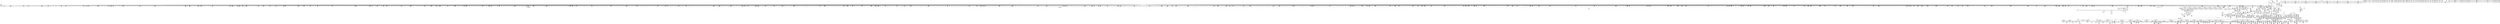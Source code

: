 digraph {
	CE0x400ecd0 [shape=record,shape=Mrecord,label="{CE0x400ecd0|28:_i32,_:_CRE_107,108_}"]
	CE0x3ef2310 [shape=record,shape=Mrecord,label="{CE0x3ef2310|may_create:_if.then16}"]
	CE0x400f880 [shape=record,shape=Mrecord,label="{CE0x400f880|28:_i32,_:_CRE_118,119_}"]
	CE0x3efd4b0 [shape=record,shape=Mrecord,label="{CE0x3efd4b0|selinux_inode_mknod:_dir|Function::selinux_inode_mknod&Arg::dir::}"]
	CE0x3f42420 [shape=record,shape=Mrecord,label="{CE0x3f42420|_call_void___llvm_gcov_indirect_counter_increment(i32*___llvm_gcov_global_state_pred112,_i64**_getelementptr_inbounds_(_8_x_i64*_,_8_x_i64*_*___llvm_gcda_edge_table111,_i64_0,_i64_5)),_!dbg_!27720|security/selinux/hooks.c,1149}"]
	CE0x3f093b0 [shape=record,shape=Mrecord,label="{CE0x3f093b0|GLOBAL:_get_current|*Constant*|*SummSink*}"]
	CE0x3f701d0 [shape=record,shape=Mrecord,label="{CE0x3f701d0|40:_%struct.super_block*,_56:_i8*,_:_CRE_199,200_}"]
	CE0x3faa300 [shape=record,shape=Mrecord,label="{CE0x3faa300|272:_i8*,_:_CRE_1307,1308_}"]
	CE0x3ffa1a0 [shape=record,shape=Mrecord,label="{CE0x3ffa1a0|272:_i8*,_:_CRE_1824,1828_|*MultipleSource*|*LoadInst*|security/selinux/hooks.c,1714|security/selinux/hooks.c,1714}"]
	CE0x400ae00 [shape=record,shape=Mrecord,label="{CE0x400ae00|28:_i32,_:_CRE_48,49_}"]
	CE0x4031ed0 [shape=record,shape=Mrecord,label="{CE0x4031ed0|VOIDTB_TE:_CE_0,4_|*MultipleSource*|Function::may_create&Arg::dentry::|Function::selinux_inode_mknod&Arg::dentry::|security/selinux/hooks.c,1730}"]
	CE0x3f192e0 [shape=record,shape=Mrecord,label="{CE0x3f192e0|i64**_getelementptr_inbounds_(_8_x_i64*_,_8_x_i64*_*___llvm_gcda_edge_table111,_i64_0,_i64_0)|*Constant*}"]
	CE0x3f33330 [shape=record,shape=Mrecord,label="{CE0x3f33330|i64_2|*Constant*|*SummSink*}"]
	CE0x4035780 [shape=record,shape=Mrecord,label="{CE0x4035780|VOIDTB_TE:_CE_147,148_}"]
	CE0x3f54650 [shape=record,shape=Mrecord,label="{CE0x3f54650|may_create:_tmp33|security/selinux/hooks.c,1725|*SummSource*}"]
	CE0x3ff5610 [shape=record,shape=Mrecord,label="{CE0x3ff5610|272:_i8*,_:_CRE_1644,1645_}"]
	CE0x3f5fc20 [shape=record,shape=Mrecord,label="{CE0x3f5fc20|40:_%struct.super_block*,_56:_i8*,_:_CRE_245,246_}"]
	CE0x3ffbe10 [shape=record,shape=Mrecord,label="{CE0x3ffbe10|272:_i8*,_:_CRE_1928,2056_|*MultipleSource*|*LoadInst*|security/selinux/hooks.c,1714|security/selinux/hooks.c,1714}"]
	CE0x4043860 [shape=record,shape=Mrecord,label="{CE0x4043860|i64_17|*Constant*}"]
	CE0x3f46870 [shape=record,shape=Mrecord,label="{CE0x3f46870|GLOBAL:_get_current|*Constant*|*SummSource*}"]
	CE0x3f00e80 [shape=record,shape=Mrecord,label="{CE0x3f00e80|may_create:_entry|*SummSource*}"]
	CE0x3f68360 [shape=record,shape=Mrecord,label="{CE0x3f68360|40:_%struct.super_block*,_56:_i8*,_:_CRE_609,610_}"]
	CE0x4043c90 [shape=record,shape=Mrecord,label="{CE0x4043c90|i64_18|*Constant*|*SummSink*}"]
	CE0x3f9fe00 [shape=record,shape=Mrecord,label="{CE0x3f9fe00|may_create:_tmp49|security/selinux/hooks.c,1731|*SummSource*}"]
	CE0x3f162e0 [shape=record,shape=Mrecord,label="{CE0x3f162e0|i32_24576|*Constant*|*SummSink*}"]
	CE0x3f215c0 [shape=record,shape=Mrecord,label="{CE0x3f215c0|may_create:_create_sid|security/selinux/hooks.c,1717}"]
	CE0x3f5cf20 [shape=record,shape=Mrecord,label="{CE0x3f5cf20|may_create:_security|security/selinux/hooks.c,1706|*SummSink*}"]
	CE0x3f622b0 [shape=record,shape=Mrecord,label="{CE0x3f622b0|__llvm_gcov_indirect_counter_increment:_tmp1}"]
	CE0x3f5b360 [shape=record,shape=Mrecord,label="{CE0x3f5b360|may_create:_tmp9|security/selinux/hooks.c,1706}"]
	CE0x3f50b50 [shape=record,shape=Mrecord,label="{CE0x3f50b50|40:_%struct.super_block*,_56:_i8*,_:_CRE_909,910_}"]
	CE0x3f45560 [shape=record,shape=Mrecord,label="{CE0x3f45560|i64**_getelementptr_inbounds_(_8_x_i64*_,_8_x_i64*_*___llvm_gcda_edge_table111,_i64_0,_i64_6)|*Constant*}"]
	CE0x40511a0 [shape=record,shape=Mrecord,label="{CE0x40511a0|%struct.task_struct*_(%struct.task_struct**)*_asm_movq_%gs:$_1:P_,$0_,_r,im,_dirflag_,_fpsr_,_flags_}"]
	CE0x3f09c80 [shape=record,shape=Mrecord,label="{CE0x3f09c80|i32_78|*Constant*}"]
	CE0x3f996f0 [shape=record,shape=Mrecord,label="{CE0x3f996f0|272:_i8*,_:_CRE_438,439_}"]
	CE0x3f9d9e0 [shape=record,shape=Mrecord,label="{CE0x3f9d9e0|VOIDTB_TE:_CE_307,308_}"]
	CE0x4013390 [shape=record,shape=Mrecord,label="{CE0x4013390|may_create:_tmp30|security/selinux/hooks.c,1725}"]
	CE0x3f1fb00 [shape=record,shape=Mrecord,label="{CE0x3f1fb00|inode_mode_to_security_class:_sw.bb4|*SummSink*}"]
	CE0x3f364b0 [shape=record,shape=Mrecord,label="{CE0x3f364b0|272:_i8*,_:_CRE_402,403_}"]
	CE0x3f49820 [shape=record,shape=Mrecord,label="{CE0x3f49820|_call_void___llvm_gcov_indirect_counter_increment(i32*___llvm_gcov_global_state_pred112,_i64**_getelementptr_inbounds_(_8_x_i64*_,_8_x_i64*_*___llvm_gcda_edge_table111,_i64_0,_i64_0)),_!dbg_!27723|security/selinux/hooks.c,1157|*SummSource*}"]
	CE0x3f0cf20 [shape=record,shape=Mrecord,label="{CE0x3f0cf20|may_create:_tmp14|security/selinux/hooks.c,1706|*SummSource*}"]
	CE0x3ef7a80 [shape=record,shape=Mrecord,label="{CE0x3ef7a80|may_create:_do.body|*SummSource*}"]
	CE0x3f1b880 [shape=record,shape=Mrecord,label="{CE0x3f1b880|_call_void___llvm_gcov_indirect_counter_increment(i32*___llvm_gcov_global_state_pred112,_i64**_getelementptr_inbounds_(_8_x_i64*_,_8_x_i64*_*___llvm_gcda_edge_table111,_i64_0,_i64_3)),_!dbg_!27718|security/selinux/hooks.c,1145|*SummSource*}"]
	CE0x400d010 [shape=record,shape=Mrecord,label="{CE0x400d010|28:_i32,_:_CRE_79,80_}"]
	CE0x3efa2c0 [shape=record,shape=Mrecord,label="{CE0x3efa2c0|inode_mode_to_security_class:_mode|Function::inode_mode_to_security_class&Arg::mode::}"]
	CE0x4011c50 [shape=record,shape=Mrecord,label="{CE0x4011c50|avc_has_perm:_auditdata|Function::avc_has_perm&Arg::auditdata::|*SummSink*}"]
	CE0x3f374a0 [shape=record,shape=Mrecord,label="{CE0x3f374a0|272:_i8*,_:_CRE_417,418_}"]
	CE0x3f61660 [shape=record,shape=Mrecord,label="{CE0x3f61660|40:_%struct.super_block*,_56:_i8*,_:_CRE_266,267_}"]
	CE0x4011ff0 [shape=record,shape=Mrecord,label="{CE0x4011ff0|_ret_i32_%retval.0,_!dbg_!27728|security/selinux/avc.c,775|*SummSink*}"]
	CE0x3f9e9e0 [shape=record,shape=Mrecord,label="{CE0x3f9e9e0|may_create:_call22|security/selinux/hooks.c,1729|*SummSink*}"]
	CE0x3f3fd90 [shape=record,shape=Mrecord,label="{CE0x3f3fd90|inode_mode_to_security_class:_tmp7|security/selinux/hooks.c,1145|*SummSource*}"]
	CE0x3f83540 [shape=record,shape=Mrecord,label="{CE0x3f83540|40:_%struct.super_block*,_56:_i8*,_:_CRE_299,300_}"]
	CE0x3fad180 [shape=record,shape=Mrecord,label="{CE0x3fad180|272:_i8*,_:_CRE_1351,1352_}"]
	CE0x3fa72d0 [shape=record,shape=Mrecord,label="{CE0x3fa72d0|272:_i8*,_:_CRE_1243,1244_}"]
	CE0x4052ae0 [shape=record,shape=Mrecord,label="{CE0x4052ae0|get_current:_tmp3|*SummSink*}"]
	CE0x3f0c940 [shape=record,shape=Mrecord,label="{CE0x3f0c940|may_create:_tmp13|security/selinux/hooks.c,1706|*SummSink*}"]
	CE0x3f1b2e0 [shape=record,shape=Mrecord,label="{CE0x3f1b2e0|inode_mode_to_security_class:_tmp5|security/selinux/hooks.c,1143|*SummSource*}"]
	CE0x3f81d80 [shape=record,shape=Mrecord,label="{CE0x3f81d80|40:_%struct.super_block*,_56:_i8*,_:_CRE_280,281_}"]
	CE0x3f9e050 [shape=record,shape=Mrecord,label="{CE0x3f9e050|VOIDTB_TE:_CE_313,314_}"]
	CE0x4011980 [shape=record,shape=Mrecord,label="{CE0x4011980|avc_has_perm:_auditdata|Function::avc_has_perm&Arg::auditdata::}"]
	CE0x3f6edd0 [shape=record,shape=Mrecord,label="{CE0x3f6edd0|40:_%struct.super_block*,_56:_i8*,_:_CRE_183,184_}"]
	CE0x3fab4d0 [shape=record,shape=Mrecord,label="{CE0x3fab4d0|272:_i8*,_:_CRE_1324,1325_}"]
	CE0x3f19c80 [shape=record,shape=Mrecord,label="{CE0x3f19c80|inode_mode_to_security_class:_tmp17|security/selinux/hooks.c,1157|*SummSink*}"]
	CE0x3f1a9c0 [shape=record,shape=Mrecord,label="{CE0x3f1a9c0|i64*_getelementptr_inbounds_(_18_x_i64_,_18_x_i64_*___llvm_gcov_ctr110,_i64_0,_i64_10)|*Constant*|*SummSink*}"]
	CE0x4034f20 [shape=record,shape=Mrecord,label="{CE0x4034f20|VOIDTB_TE:_CE_104,112_|*MultipleSource*|Function::may_create&Arg::dentry::|Function::selinux_inode_mknod&Arg::dentry::|security/selinux/hooks.c,1730}"]
	CE0x3ef7c70 [shape=record,shape=Mrecord,label="{CE0x3ef7c70|inode_mode_to_security_class:_bb|*SummSource*}"]
	CE0x3fa6c70 [shape=record,shape=Mrecord,label="{CE0x3fa6c70|272:_i8*,_:_CRE_1237,1238_}"]
	CE0x3f9e6b0 [shape=record,shape=Mrecord,label="{CE0x3f9e6b0|VOIDTB_TE:_CE_319,320_}"]
	CE0x3f17eb0 [shape=record,shape=Mrecord,label="{CE0x3f17eb0|inode_mode_to_security_class:_tmp18|security/selinux/hooks.c,1158}"]
	CE0x3f58d60 [shape=record,shape=Mrecord,label="{CE0x3f58d60|40:_%struct.super_block*,_56:_i8*,_:_CRE_148,149_}"]
	CE0x3f94920 [shape=record,shape=Mrecord,label="{CE0x3f94920|272:_i8*,_:_CRE_624,625_}"]
	CE0x3f5f9f0 [shape=record,shape=Mrecord,label="{CE0x3f5f9f0|40:_%struct.super_block*,_56:_i8*,_:_CRE_243,244_}"]
	CE0x3f70950 [shape=record,shape=Mrecord,label="{CE0x3f70950|40:_%struct.super_block*,_56:_i8*,_:_CRE_205,206_}"]
	CE0x4039c10 [shape=record,shape=Mrecord,label="{CE0x4039c10|VOIDTB_TE:_CE_200,201_}"]
	CE0x3f99a20 [shape=record,shape=Mrecord,label="{CE0x3f99a20|272:_i8*,_:_CRE_441,442_}"]
	CE0x4014900 [shape=record,shape=Mrecord,label="{CE0x4014900|avc_has_perm:_entry|*SummSource*}"]
	CE0x3f604e0 [shape=record,shape=Mrecord,label="{CE0x3f604e0|40:_%struct.super_block*,_56:_i8*,_:_CRE_252,253_}"]
	CE0x400f770 [shape=record,shape=Mrecord,label="{CE0x400f770|28:_i32,_:_CRE_117,118_}"]
	CE0x3f883c0 [shape=record,shape=Mrecord,label="{CE0x3f883c0|40:_%struct.super_block*,_56:_i8*,_:_CRE_488,496_|*MultipleSource*|Function::may_create&Arg::dir::|Function::selinux_inode_mknod&Arg::dir::|security/selinux/hooks.c,1713}"]
	CE0x3f88000 [shape=record,shape=Mrecord,label="{CE0x3f88000|40:_%struct.super_block*,_56:_i8*,_:_CRE_485,486_}"]
	CE0x3f0f150 [shape=record,shape=Mrecord,label="{CE0x3f0f150|i8_1|*Constant*|*SummSink*}"]
	CE0x400a560 [shape=record,shape=Mrecord,label="{CE0x400a560|28:_i32,_:_CRE_23,24_}"]
	CE0x3ef4a60 [shape=record,shape=Mrecord,label="{CE0x3ef4a60|inode_mode_to_security_class:_tmp|*SummSource*}"]
	CE0x3ffc550 [shape=record,shape=Mrecord,label="{CE0x3ffc550|272:_i8*,_:_CRE_2248,2256_|*MultipleSource*|*LoadInst*|security/selinux/hooks.c,1714|security/selinux/hooks.c,1714}"]
	CE0x404ce80 [shape=record,shape=Mrecord,label="{CE0x404ce80|may_create:_tmp62|security/selinux/hooks.c,1739|*SummSink*}"]
	CE0x3f944e0 [shape=record,shape=Mrecord,label="{CE0x3f944e0|272:_i8*,_:_CRE_620,621_}"]
	CE0x3f1d7e0 [shape=record,shape=Mrecord,label="{CE0x3f1d7e0|i16_11|*Constant*}"]
	CE0x3f1adc0 [shape=record,shape=Mrecord,label="{CE0x3f1adc0|inode_mode_to_security_class:_tmp5|security/selinux/hooks.c,1143}"]
	CE0x4004cb0 [shape=record,shape=Mrecord,label="{CE0x4004cb0|may_create:_type|security/selinux/hooks.c,1719|*SummSource*}"]
	CE0x3fae060 [shape=record,shape=Mrecord,label="{CE0x3fae060|272:_i8*,_:_CRE_1365,1366_}"]
	CE0x3f3e390 [shape=record,shape=Mrecord,label="{CE0x3f3e390|may_create:_return|*SummSink*}"]
	CE0x3f636f0 [shape=record,shape=Mrecord,label="{CE0x3f636f0|40:_%struct.super_block*,_56:_i8*,_:_CRE_544,552_|*MultipleSource*|Function::may_create&Arg::dir::|Function::selinux_inode_mknod&Arg::dir::|security/selinux/hooks.c,1713}"]
	CE0x3f87b00 [shape=record,shape=Mrecord,label="{CE0x3f87b00|40:_%struct.super_block*,_56:_i8*,_:_CRE_481,482_}"]
	CE0x3ff5e90 [shape=record,shape=Mrecord,label="{CE0x3ff5e90|272:_i8*,_:_CRE_1652,1653_}"]
	CE0x3f377d0 [shape=record,shape=Mrecord,label="{CE0x3f377d0|272:_i8*,_:_CRE_420,421_}"]
	CE0x400ba10 [shape=record,shape=Mrecord,label="{CE0x400ba10|28:_i32,_:_CRE_59,60_}"]
	CE0x3f9cd80 [shape=record,shape=Mrecord,label="{CE0x3f9cd80|VOIDTB_TE:_CE_280,288_|*MultipleSource*|Function::may_create&Arg::dentry::|Function::selinux_inode_mknod&Arg::dentry::|security/selinux/hooks.c,1730}"]
	CE0x3f85b90 [shape=record,shape=Mrecord,label="{CE0x3f85b90|40:_%struct.super_block*,_56:_i8*,_:_CRE_408,416_|*MultipleSource*|Function::may_create&Arg::dir::|Function::selinux_inode_mknod&Arg::dir::|security/selinux/hooks.c,1713}"]
	CE0x3efc3a0 [shape=record,shape=Mrecord,label="{CE0x3efc3a0|COLLAPSED:_GCMRE___llvm_gcov_ctr226_internal_global_2_x_i64_zeroinitializer:_elem_0:default:}"]
	CE0x3f83cc0 [shape=record,shape=Mrecord,label="{CE0x3f83cc0|40:_%struct.super_block*,_56:_i8*,_:_CRE_305,306_}"]
	CE0x3f51b90 [shape=record,shape=Mrecord,label="{CE0x3f51b90|40:_%struct.super_block*,_56:_i8*,_:_CRE_922,923_}"]
	CE0x3fa6d80 [shape=record,shape=Mrecord,label="{CE0x3fa6d80|272:_i8*,_:_CRE_1238,1239_}"]
	CE0x3f58e20 [shape=record,shape=Mrecord,label="{CE0x3f58e20|40:_%struct.super_block*,_56:_i8*,_:_CRE_149,150_}"]
	CE0x40134b0 [shape=record,shape=Mrecord,label="{CE0x40134b0|may_create:_tmp30|security/selinux/hooks.c,1725|*SummSource*}"]
	CE0x3f50150 [shape=record,shape=Mrecord,label="{CE0x3f50150|40:_%struct.super_block*,_56:_i8*,_:_CRE_901,902_}"]
	CE0x404c000 [shape=record,shape=Mrecord,label="{CE0x404c000|may_create:_tmp61|security/selinux/hooks.c,1737|*SummSource*}"]
	CE0x3f4a160 [shape=record,shape=Mrecord,label="{CE0x3f4a160|40:_%struct.super_block*,_56:_i8*,_:_CRE_684,688_|*MultipleSource*|Function::may_create&Arg::dir::|Function::selinux_inode_mknod&Arg::dir::|security/selinux/hooks.c,1713}"]
	CE0x3f65de0 [shape=record,shape=Mrecord,label="{CE0x3f65de0|40:_%struct.super_block*,_56:_i8*,_:_CRE_579,580_}"]
	CE0x3f60b20 [shape=record,shape=Mrecord,label="{CE0x3f60b20|40:_%struct.super_block*,_56:_i8*,_:_CRE_257,258_}"]
	CE0x40369e0 [shape=record,shape=Mrecord,label="{CE0x40369e0|VOIDTB_TE:_CE_89,90_}"]
	CE0x3f11c80 [shape=record,shape=Mrecord,label="{CE0x3f11c80|may_create:_entry}"]
	CE0x3ff4510 [shape=record,shape=Mrecord,label="{CE0x3ff4510|272:_i8*,_:_CRE_1628,1629_}"]
	CE0x3fa32c0 [shape=record,shape=Mrecord,label="{CE0x3fa32c0|i32_16|*Constant*|*SummSource*}"]
	CE0x3f3ef90 [shape=record,shape=Mrecord,label="{CE0x3f3ef90|i64**_getelementptr_inbounds_(_8_x_i64*_,_8_x_i64*_*___llvm_gcda_edge_table111,_i64_0,_i64_3)|*Constant*|*SummSink*}"]
	CE0x3fa4d70 [shape=record,shape=Mrecord,label="{CE0x3fa4d70|272:_i8*,_:_CRE_1209,1210_}"]
	CE0x3f03ea0 [shape=record,shape=Mrecord,label="{CE0x3f03ea0|may_create:_tmp1|*SummSink*}"]
	CE0x3f43530 [shape=record,shape=Mrecord,label="{CE0x3f43530|i64**_getelementptr_inbounds_(_8_x_i64*_,_8_x_i64*_*___llvm_gcda_edge_table111,_i64_0,_i64_5)|*Constant*|*SummSource*}"]
	CE0x4032170 [shape=record,shape=Mrecord,label="{CE0x4032170|VOIDTB_TE:_CE_16,24_|*MultipleSource*|Function::may_create&Arg::dentry::|Function::selinux_inode_mknod&Arg::dentry::|security/selinux/hooks.c,1730}"]
	CE0x3fa6940 [shape=record,shape=Mrecord,label="{CE0x3fa6940|272:_i8*,_:_CRE_1234,1235_}"]
	CE0x3ff70a0 [shape=record,shape=Mrecord,label="{CE0x3ff70a0|272:_i8*,_:_CRE_1669,1670_}"]
	CE0x4032cd0 [shape=record,shape=Mrecord,label="{CE0x4032cd0|VOIDTB_TE:_CE_155,156_}"]
	CE0x3fa5d90 [shape=record,shape=Mrecord,label="{CE0x3fa5d90|272:_i8*,_:_CRE_1223,1224_}"]
	CE0x3f906c0 [shape=record,shape=Mrecord,label="{CE0x3f906c0|272:_i8*,_:_CRE_562,563_}"]
	CE0x3f91620 [shape=record,shape=Mrecord,label="{CE0x3f91620|272:_i8*,_:_CRE_576,577_}"]
	CE0x3f92500 [shape=record,shape=Mrecord,label="{CE0x3f92500|272:_i8*,_:_CRE_590,591_}"]
	CE0x404f330 [shape=record,shape=Mrecord,label="{CE0x404f330|i64*_null|*Constant*|*SummSource*}"]
	CE0x3ffbc40 [shape=record,shape=Mrecord,label="{CE0x3ffbc40|272:_i8*,_:_CRE_1920,1928_|*MultipleSource*|*LoadInst*|security/selinux/hooks.c,1714|security/selinux/hooks.c,1714}"]
	CE0x3f0c1a0 [shape=record,shape=Mrecord,label="{CE0x3f0c1a0|i64*_getelementptr_inbounds_(_26_x_i64_,_26_x_i64_*___llvm_gcov_ctr217,_i64_0,_i64_6)|*Constant*}"]
	CE0x3f64da0 [shape=record,shape=Mrecord,label="{CE0x3f64da0|40:_%struct.super_block*,_56:_i8*,_:_CRE_566,567_}"]
	CE0x3ffc380 [shape=record,shape=Mrecord,label="{CE0x3ffc380|272:_i8*,_:_CRE_2120,2248_|*MultipleSource*|*LoadInst*|security/selinux/hooks.c,1714|security/selinux/hooks.c,1714}"]
	CE0x3f91510 [shape=record,shape=Mrecord,label="{CE0x3f91510|272:_i8*,_:_CRE_575,576_}"]
	CE0x400b1e0 [shape=record,shape=Mrecord,label="{CE0x400b1e0|28:_i32,_:_CRE_50,51_}"]
	CE0x3fa9f30 [shape=record,shape=Mrecord,label="{CE0x3fa9f30|272:_i8*,_:_CRE_1305,1306_}"]
	CE0x3f88140 [shape=record,shape=Mrecord,label="{CE0x3f88140|40:_%struct.super_block*,_56:_i8*,_:_CRE_486,487_}"]
	CE0x3facb20 [shape=record,shape=Mrecord,label="{CE0x3facb20|272:_i8*,_:_CRE_1345,1346_}"]
	CE0x3f87ec0 [shape=record,shape=Mrecord,label="{CE0x3f87ec0|40:_%struct.super_block*,_56:_i8*,_:_CRE_484,485_}"]
	CE0x3f33760 [shape=record,shape=Mrecord,label="{CE0x3f33760|i32_-1|*Constant*|*SummSource*}"]
	CE0x3ee3360 [shape=record,shape=Mrecord,label="{CE0x3ee3360|may_create:_tclass|Function::may_create&Arg::tclass::|*SummSink*}"]
	CE0x3ef2590 [shape=record,shape=Mrecord,label="{CE0x3ef2590|inode_mode_to_security_class:_sw.bb1|*SummSource*}"]
	CE0x404b740 [shape=record,shape=Mrecord,label="{CE0x404b740|i64*_getelementptr_inbounds_(_26_x_i64_,_26_x_i64_*___llvm_gcov_ctr217,_i64_0,_i64_23)|*Constant*|*SummSink*}"]
	CE0x3f9c550 [shape=record,shape=Mrecord,label="{CE0x3f9c550|VOIDTB_TE:_CE_248,256_|*MultipleSource*|Function::may_create&Arg::dentry::|Function::selinux_inode_mknod&Arg::dentry::|security/selinux/hooks.c,1730}"]
	CE0x3f8bd40 [shape=record,shape=Mrecord,label="{CE0x3f8bd40|40:_%struct.super_block*,_56:_i8*,_:_CRE_923,924_}"]
	CE0x3ff61c0 [shape=record,shape=Mrecord,label="{CE0x3ff61c0|272:_i8*,_:_CRE_1655,1656_}"]
	CE0x3f12620 [shape=record,shape=Mrecord,label="{CE0x3f12620|i64*_getelementptr_inbounds_(_18_x_i64_,_18_x_i64_*___llvm_gcov_ctr110,_i64_0,_i64_0)|*Constant*|*SummSource*}"]
	CE0x3f8f1f0 [shape=record,shape=Mrecord,label="{CE0x3f8f1f0|272:_i8*,_:_CRE_32,40_|*MultipleSource*|*LoadInst*|security/selinux/hooks.c,1714|security/selinux/hooks.c,1714}"]
	CE0x3ef6ed0 [shape=record,shape=Mrecord,label="{CE0x3ef6ed0|i64*_getelementptr_inbounds_(_26_x_i64_,_26_x_i64_*___llvm_gcov_ctr217,_i64_0,_i64_1)|*Constant*}"]
	CE0x4044e70 [shape=record,shape=Mrecord,label="{CE0x4044e70|may_create:_tmp54|security/selinux/hooks.c,1733|*SummSource*}"]
	CE0x3f8cc40 [shape=record,shape=Mrecord,label="{CE0x3f8cc40|40:_%struct.super_block*,_56:_i8*,_:_CRE_935,936_}"]
	CE0x3f88280 [shape=record,shape=Mrecord,label="{CE0x3f88280|40:_%struct.super_block*,_56:_i8*,_:_CRE_487,488_}"]
	CE0x4032bc0 [shape=record,shape=Mrecord,label="{CE0x4032bc0|VOIDTB_TE:_CE_154,155_}"]
	CE0x3f04c70 [shape=record,shape=Mrecord,label="{CE0x3f04c70|i32_8192|*Constant*|*SummSource*}"]
	CE0x3f9f890 [shape=record,shape=Mrecord,label="{CE0x3f9f890|may_create:_tmp48|security/selinux/hooks.c,1731|*SummSource*}"]
	CE0x3f40330 [shape=record,shape=Mrecord,label="{CE0x3f40330|_call_void___llvm_gcov_indirect_counter_increment(i32*___llvm_gcov_global_state_pred112,_i64**_getelementptr_inbounds_(_8_x_i64*_,_8_x_i64*_*___llvm_gcda_edge_table111,_i64_0,_i64_4)),_!dbg_!27719|security/selinux/hooks.c,1147|*SummSource*}"]
	CE0x3f40e60 [shape=record,shape=Mrecord,label="{CE0x3f40e60|i64**_getelementptr_inbounds_(_8_x_i64*_,_8_x_i64*_*___llvm_gcda_edge_table111,_i64_0,_i64_4)|*Constant*}"]
	CE0x3f3ebd0 [shape=record,shape=Mrecord,label="{CE0x3f3ebd0|may_create:_tmp3|*SummSink*}"]
	CE0x3ef68c0 [shape=record,shape=Mrecord,label="{CE0x3ef68c0|_call_void___llvm_gcov_indirect_counter_increment(i32*___llvm_gcov_global_state_pred112,_i64**_getelementptr_inbounds_(_8_x_i64*_,_8_x_i64*_*___llvm_gcda_edge_table111,_i64_0,_i64_2)),_!dbg_!27717|security/selinux/hooks.c,1143}"]
	CE0x3ef2c00 [shape=record,shape=Mrecord,label="{CE0x3ef2c00|may_create:_if.end17|*SummSource*}"]
	CE0x3f99910 [shape=record,shape=Mrecord,label="{CE0x3f99910|272:_i8*,_:_CRE_440,441_}"]
	CE0x3f44960 [shape=record,shape=Mrecord,label="{CE0x3f44960|_call_void___llvm_gcov_indirect_counter_increment(i32*___llvm_gcov_global_state_pred112,_i64**_getelementptr_inbounds_(_8_x_i64*_,_8_x_i64*_*___llvm_gcda_edge_table111,_i64_0,_i64_6)),_!dbg_!27721|security/selinux/hooks.c,1151|*SummSource*}"]
	CE0x4050280 [shape=record,shape=Mrecord,label="{CE0x4050280|__llvm_gcov_indirect_counter_increment:_tmp5|*SummSource*}"]
	CE0x3f51410 [shape=record,shape=Mrecord,label="{CE0x3f51410|40:_%struct.super_block*,_56:_i8*,_:_CRE_916,917_}"]
	CE0x40500b0 [shape=record,shape=Mrecord,label="{CE0x40500b0|__llvm_gcov_indirect_counter_increment:_tmp6|*SummSource*}"]
	CE0x3fa0940 [shape=record,shape=Mrecord,label="{CE0x3fa0940|272:_i8*,_:_CRE_328,336_|*MultipleSource*|*LoadInst*|security/selinux/hooks.c,1714|security/selinux/hooks.c,1714}"]
	CE0x404f2c0 [shape=record,shape=Mrecord,label="{CE0x404f2c0|i64_1|*Constant*}"]
	CE0x3f8c4c0 [shape=record,shape=Mrecord,label="{CE0x3f8c4c0|40:_%struct.super_block*,_56:_i8*,_:_CRE_929,930_}"]
	CE0x3f98af0 [shape=record,shape=Mrecord,label="{CE0x3f98af0|272:_i8*,_:_CRE_304,312_|*MultipleSource*|*LoadInst*|security/selinux/hooks.c,1714|security/selinux/hooks.c,1714}"]
	CE0x402f230 [shape=record,shape=Mrecord,label="{CE0x402f230|may_create:_tmp41|security/selinux/hooks.c,1728|*SummSource*}"]
	CE0x3fa91a0 [shape=record,shape=Mrecord,label="{CE0x3fa91a0|272:_i8*,_:_CRE_1272,1273_}"]
	CE0x3f89960 [shape=record,shape=Mrecord,label="{CE0x3f89960|GLOBAL:_lockdep_rcu_suspicious|*Constant*|*SummSource*}"]
	CE0x3f5fea0 [shape=record,shape=Mrecord,label="{CE0x3f5fea0|40:_%struct.super_block*,_56:_i8*,_:_CRE_247,248_}"]
	CE0x4038b10 [shape=record,shape=Mrecord,label="{CE0x4038b10|VOIDTB_TE:_CE_184,185_}"]
	CE0x40524a0 [shape=record,shape=Mrecord,label="{CE0x40524a0|get_current:_tmp2|*SummSink*}"]
	CE0x3f6fe10 [shape=record,shape=Mrecord,label="{CE0x3f6fe10|40:_%struct.super_block*,_56:_i8*,_:_CRE_196,197_}"]
	CE0x3f102c0 [shape=record,shape=Mrecord,label="{CE0x3f102c0|inode_mode_to_security_class:_sw.epilog|*SummSource*}"]
	CE0x3fa80a0 [shape=record,shape=Mrecord,label="{CE0x3fa80a0|272:_i8*,_:_CRE_1256,1257_}"]
	CE0x400ebc0 [shape=record,shape=Mrecord,label="{CE0x400ebc0|28:_i32,_:_CRE_106,107_}"]
	CE0x4061100 [shape=record,shape=Mrecord,label="{CE0x4061100|get_current:_tmp1|*SummSource*}"]
	CE0x3f8eb10 [shape=record,shape=Mrecord,label="{CE0x3f8eb10|may_create:_tmp22|*LoadInst*|security/selinux/hooks.c,1713|*SummSource*}"]
	CE0x3f874c0 [shape=record,shape=Mrecord,label="{CE0x3f874c0|40:_%struct.super_block*,_56:_i8*,_:_CRE_476,477_}"]
	CE0x3f08950 [shape=record,shape=Mrecord,label="{CE0x3f08950|i64*_getelementptr_inbounds_(_26_x_i64_,_26_x_i64_*___llvm_gcov_ctr217,_i64_0,_i64_9)|*Constant*}"]
	CE0x3fae4a0 [shape=record,shape=Mrecord,label="{CE0x3fae4a0|272:_i8*,_:_CRE_1369,1370_}"]
	CE0x3f46e30 [shape=record,shape=Mrecord,label="{CE0x3f46e30|i64*_getelementptr_inbounds_(_18_x_i64_,_18_x_i64_*___llvm_gcov_ctr110,_i64_0,_i64_14)|*Constant*|*SummSink*}"]
	CE0x40113c0 [shape=record,shape=Mrecord,label="{CE0x40113c0|i32_9437184|*Constant*|*SummSink*}"]
	CE0x3ffa370 [shape=record,shape=Mrecord,label="{CE0x3ffa370|272:_i8*,_:_CRE_1832,1840_|*MultipleSource*|*LoadInst*|security/selinux/hooks.c,1714|security/selinux/hooks.c,1714}"]
	CE0x3ffcfc0 [shape=record,shape=Mrecord,label="{CE0x3ffcfc0|may_create:_tmp26|security/selinux/hooks.c,1714|*SummSource*}"]
	CE0x3f1df00 [shape=record,shape=Mrecord,label="{CE0x3f1df00|_ret_void|*SummSource*}"]
	CE0x3efb530 [shape=record,shape=Mrecord,label="{CE0x3efb530|get_current:_tmp1}"]
	CE0x3f43aa0 [shape=record,shape=Mrecord,label="{CE0x3f43aa0|i64*_getelementptr_inbounds_(_18_x_i64_,_18_x_i64_*___llvm_gcov_ctr110,_i64_0,_i64_13)|*Constant*|*SummSink*}"]
	CE0x3ef9f70 [shape=record,shape=Mrecord,label="{CE0x3ef9f70|inode_mode_to_security_class:_sw.bb6|*SummSink*}"]
	CE0x40158e0 [shape=record,shape=Mrecord,label="{CE0x40158e0|avc_has_perm:_tsid|Function::avc_has_perm&Arg::tsid::|*SummSink*}"]
	CE0x3f94a30 [shape=record,shape=Mrecord,label="{CE0x3f94a30|272:_i8*,_:_CRE_625,626_}"]
	CE0x3f97360 [shape=record,shape=Mrecord,label="{CE0x3f97360|272:_i8*,_:_CRE_200,204_|*MultipleSource*|*LoadInst*|security/selinux/hooks.c,1714|security/selinux/hooks.c,1714}"]
	CE0x3f07960 [shape=record,shape=Mrecord,label="{CE0x3f07960|__llvm_gcov_indirect_counter_increment:_predecessor|Function::__llvm_gcov_indirect_counter_increment&Arg::predecessor::}"]
	CE0x4030090 [shape=record,shape=Mrecord,label="{CE0x4030090|may_create:_tmp45|security/selinux/hooks.c,1728|*SummSource*}"]
	CE0x3f95db0 [shape=record,shape=Mrecord,label="{CE0x3f95db0|272:_i8*,_:_CRE_112,120_|*MultipleSource*|*LoadInst*|security/selinux/hooks.c,1714|security/selinux/hooks.c,1714}"]
	CE0x3f706d0 [shape=record,shape=Mrecord,label="{CE0x3f706d0|40:_%struct.super_block*,_56:_i8*,_:_CRE_203,204_}"]
	CE0x3f5e160 [shape=record,shape=Mrecord,label="{CE0x3f5e160|i32_10|*Constant*|*SummSink*}"]
	CE0x400e210 [shape=record,shape=Mrecord,label="{CE0x400e210|28:_i32,_:_CRE_97,98_}"]
	CE0x3fae170 [shape=record,shape=Mrecord,label="{CE0x3fae170|272:_i8*,_:_CRE_1366,1367_}"]
	CE0x3ff5500 [shape=record,shape=Mrecord,label="{CE0x3ff5500|272:_i8*,_:_CRE_1643,1644_}"]
	CE0x4034ff0 [shape=record,shape=Mrecord,label="{CE0x4034ff0|VOIDTB_TE:_CE_112,144_|*MultipleSource*|Function::may_create&Arg::dentry::|Function::selinux_inode_mknod&Arg::dentry::|security/selinux/hooks.c,1730}"]
	CE0x3f07270 [shape=record,shape=Mrecord,label="{CE0x3f07270|may_create:_ad|security/selinux/hooks.c, 1710}"]
	CE0x3f9bbe0 [shape=record,shape=Mrecord,label="{CE0x3f9bbe0|may_create:_s_security|security/selinux/hooks.c,1714}"]
	CE0x3ffae50 [shape=record,shape=Mrecord,label="{CE0x3ffae50|272:_i8*,_:_CRE_1874,1875_}"]
	CE0x3f4e850 [shape=record,shape=Mrecord,label="{CE0x3f4e850|40:_%struct.super_block*,_56:_i8*,_:_CRE_881,882_}"]
	CE0x3f68d60 [shape=record,shape=Mrecord,label="{CE0x3f68d60|40:_%struct.super_block*,_56:_i8*,_:_CRE_617,618_}"]
	CE0x3f9a5d0 [shape=record,shape=Mrecord,label="{CE0x3f9a5d0|272:_i8*,_:_CRE_452,453_}"]
	CE0x3f96fc0 [shape=record,shape=Mrecord,label="{CE0x3f96fc0|272:_i8*,_:_CRE_184,188_|*MultipleSource*|*LoadInst*|security/selinux/hooks.c,1714|security/selinux/hooks.c,1714}"]
	CE0x3f69c70 [shape=record,shape=Mrecord,label="{CE0x3f69c70|40:_%struct.super_block*,_56:_i8*,_:_CRE_656,664_|*MultipleSource*|Function::may_create&Arg::dir::|Function::selinux_inode_mknod&Arg::dir::|security/selinux/hooks.c,1713}"]
	CE0x3f5d270 [shape=record,shape=Mrecord,label="{CE0x3f5d270|COLLAPSED:_CMRE:_elem_0::|security/selinux/hooks.c,1706}"]
	CE0x3f19710 [shape=record,shape=Mrecord,label="{CE0x3f19710|i64*_getelementptr_inbounds_(_18_x_i64_,_18_x_i64_*___llvm_gcov_ctr110,_i64_0,_i64_16)|*Constant*}"]
	CE0x3fa3d20 [shape=record,shape=Mrecord,label="{CE0x3fa3d20|272:_i8*,_:_CRE_672,680_|*MultipleSource*|*LoadInst*|security/selinux/hooks.c,1714|security/selinux/hooks.c,1714}"]
	CE0x3f0fad0 [shape=record,shape=Mrecord,label="{CE0x3f0fad0|may_create:_tobool|security/selinux/hooks.c,1706|*SummSink*}"]
	CE0x3f06360 [shape=record,shape=Mrecord,label="{CE0x3f06360|_call_void___llvm_gcov_indirect_counter_increment(i32*___llvm_gcov_global_state_pred112,_i64**_getelementptr_inbounds_(_8_x_i64*_,_8_x_i64*_*___llvm_gcda_edge_table111,_i64_0,_i64_1)),_!dbg_!27715|security/selinux/hooks.c,1141|*SummSource*}"]
	CE0x3f5bde0 [shape=record,shape=Mrecord,label="{CE0x3f5bde0|may_create:_tmp11|security/selinux/hooks.c,1706|*SummSource*}"]
	CE0x3f01a60 [shape=record,shape=Mrecord,label="{CE0x3f01a60|i64*_getelementptr_inbounds_(_2_x_i64_,_2_x_i64_*___llvm_gcov_ctr226,_i64_0,_i64_1)|*Constant*}"]
	CE0x3f4e990 [shape=record,shape=Mrecord,label="{CE0x3f4e990|40:_%struct.super_block*,_56:_i8*,_:_CRE_882,883_}"]
	CE0x3fabd50 [shape=record,shape=Mrecord,label="{CE0x3fabd50|272:_i8*,_:_CRE_1332,1333_}"]
	CE0x3ff6930 [shape=record,shape=Mrecord,label="{CE0x3ff6930|272:_i8*,_:_CRE_1662,1663_}"]
	CE0x4011590 [shape=record,shape=Mrecord,label="{CE0x4011590|avc_has_perm:_requested|Function::avc_has_perm&Arg::requested::}"]
	CE0x3fa8a30 [shape=record,shape=Mrecord,label="{CE0x3fa8a30|272:_i8*,_:_CRE_1265,1266_}"]
	CE0x3f6be50 [shape=record,shape=Mrecord,label="{CE0x3f6be50|40:_%struct.super_block*,_56:_i8*,_:_CRE_8,12_|*MultipleSource*|Function::may_create&Arg::dir::|Function::selinux_inode_mknod&Arg::dir::|security/selinux/hooks.c,1713}"]
	CE0x3f489d0 [shape=record,shape=Mrecord,label="{CE0x3f489d0|inode_mode_to_security_class:_tmp14|security/selinux/hooks.c,1153|*SummSink*}"]
	CE0x4033770 [shape=record,shape=Mrecord,label="{CE0x4033770|VOIDTB_TE:_CE_165,166_}"]
	CE0x4055110 [shape=record,shape=Mrecord,label="{CE0x4055110|i64*_getelementptr_inbounds_(_26_x_i64_,_26_x_i64_*___llvm_gcov_ctr217,_i64_0,_i64_25)|*Constant*|*SummSink*}"]
	CE0x3ef4210 [shape=record,shape=Mrecord,label="{CE0x3ef4210|i64**_getelementptr_inbounds_(_8_x_i64*_,_8_x_i64*_*___llvm_gcda_edge_table111,_i64_0,_i64_1)|*Constant*|*SummSink*}"]
	CE0x3f70810 [shape=record,shape=Mrecord,label="{CE0x3f70810|40:_%struct.super_block*,_56:_i8*,_:_CRE_204,205_}"]
	CE0x3f5ab90 [shape=record,shape=Mrecord,label="{CE0x3f5ab90|i32_22|*Constant*|*SummSource*}"]
	CE0x3eec280 [shape=record,shape=Mrecord,label="{CE0x3eec280|i64_1|*Constant*|*SummSink*}"]
	CE0x4056f30 [shape=record,shape=Mrecord,label="{CE0x4056f30|i16_5|*Constant*|*SummSource*}"]
	CE0x3f670a0 [shape=record,shape=Mrecord,label="{CE0x3f670a0|40:_%struct.super_block*,_56:_i8*,_:_CRE_594,595_}"]
	CE0x3f1b6c0 [shape=record,shape=Mrecord,label="{CE0x3f1b6c0|_call_void___llvm_gcov_indirect_counter_increment(i32*___llvm_gcov_global_state_pred112,_i64**_getelementptr_inbounds_(_8_x_i64*_,_8_x_i64*_*___llvm_gcda_edge_table111,_i64_0,_i64_3)),_!dbg_!27718|security/selinux/hooks.c,1145}"]
	CE0x3f92940 [shape=record,shape=Mrecord,label="{CE0x3f92940|272:_i8*,_:_CRE_594,595_}"]
	CE0x3eefaa0 [shape=record,shape=Mrecord,label="{CE0x3eefaa0|_ret_i32_%call1,_!dbg_!27717|security/selinux/hooks.c,2794}"]
	CE0x403a490 [shape=record,shape=Mrecord,label="{CE0x403a490|VOIDTB_TE:_CE_208,209_}"]
	CE0x3ff2110 [shape=record,shape=Mrecord,label="{CE0x3ff2110|272:_i8*,_:_CRE_1371,1372_}"]
	CE0x4020a20 [shape=record,shape=Mrecord,label="{CE0x4020a20|may_create:_tmp39|security/selinux/hooks.c,1728}"]
	CE0x404f570 [shape=record,shape=Mrecord,label="{CE0x404f570|__llvm_gcov_indirect_counter_increment:_tmp3|*SummSink*}"]
	CE0x40503f0 [shape=record,shape=Mrecord,label="{CE0x40503f0|__llvm_gcov_indirect_counter_increment:_tmp5|*SummSink*}"]
	CE0x3f684a0 [shape=record,shape=Mrecord,label="{CE0x3f684a0|40:_%struct.super_block*,_56:_i8*,_:_CRE_610,611_}"]
	CE0x40529b0 [shape=record,shape=Mrecord,label="{CE0x40529b0|get_current:_tmp3}"]
	CE0x3f97530 [shape=record,shape=Mrecord,label="{CE0x3f97530|272:_i8*,_:_CRE_208,216_|*MultipleSource*|*LoadInst*|security/selinux/hooks.c,1714|security/selinux/hooks.c,1714}"]
	CE0x3f892d0 [shape=record,shape=Mrecord,label="{CE0x3f892d0|i8*_getelementptr_inbounds_(_25_x_i8_,_25_x_i8_*_.str3,_i32_0,_i32_0)|*Constant*|*SummSource*}"]
	CE0x3fa7e80 [shape=record,shape=Mrecord,label="{CE0x3fa7e80|272:_i8*,_:_CRE_1254,1255_}"]
	CE0x400f660 [shape=record,shape=Mrecord,label="{CE0x400f660|28:_i32,_:_CRE_116,117_}"]
	CE0x3f1a580 [shape=record,shape=Mrecord,label="{CE0x3f1a580|i16_6|*Constant*|*SummSource*}"]
	CE0x3f06bc0 [shape=record,shape=Mrecord,label="{CE0x3f06bc0|may_create:_tmp2|*SummSink*}"]
	CE0x3f59ca0 [shape=record,shape=Mrecord,label="{CE0x3f59ca0|40:_%struct.super_block*,_56:_i8*,_:_CRE_163,164_}"]
	CE0x3fab5e0 [shape=record,shape=Mrecord,label="{CE0x3fab5e0|272:_i8*,_:_CRE_1325,1326_}"]
	CE0x4007e00 [shape=record,shape=Mrecord,label="{CE0x4007e00|may_create:_dentry12|security/selinux/hooks.c,1720|*SummSource*}"]
	CE0x3f86d50 [shape=record,shape=Mrecord,label="{CE0x3f86d50|40:_%struct.super_block*,_56:_i8*,_:_CRE_472,473_}"]
	CE0x3f83f40 [shape=record,shape=Mrecord,label="{CE0x3f83f40|40:_%struct.super_block*,_56:_i8*,_:_CRE_307,308_}"]
	CE0x3f4c560 [shape=record,shape=Mrecord,label="{CE0x3f4c560|40:_%struct.super_block*,_56:_i8*,_:_CRE_824,832_|*MultipleSource*|Function::may_create&Arg::dir::|Function::selinux_inode_mknod&Arg::dir::|security/selinux/hooks.c,1713}"]
	CE0x3fabe60 [shape=record,shape=Mrecord,label="{CE0x3fabe60|272:_i8*,_:_CRE_1333,1334_}"]
	CE0x3f02ae0 [shape=record,shape=Mrecord,label="{CE0x3f02ae0|inode_mode_to_security_class:_and|security/selinux/hooks.c,1139}"]
	CE0x3f91b70 [shape=record,shape=Mrecord,label="{CE0x3f91b70|272:_i8*,_:_CRE_581,582_}"]
	CE0x3ff41e0 [shape=record,shape=Mrecord,label="{CE0x3ff41e0|272:_i8*,_:_CRE_1625,1626_}"]
	CE0x3f20750 [shape=record,shape=Mrecord,label="{CE0x3f20750|may_create:_if.end26}"]
	CE0x3f91730 [shape=record,shape=Mrecord,label="{CE0x3f91730|272:_i8*,_:_CRE_577,578_}"]
	CE0x40367e0 [shape=record,shape=Mrecord,label="{CE0x40367e0|VOIDTB_TE:_CE_88,89_}"]
	CE0x3f58be0 [shape=record,shape=Mrecord,label="{CE0x3f58be0|40:_%struct.super_block*,_56:_i8*,_:_CRE_146,147_}"]
	CE0x3f61f10 [shape=record,shape=Mrecord,label="{CE0x3f61f10|__llvm_gcov_indirect_counter_increment:_tmp|*SummSource*}"]
	CE0x3faa130 [shape=record,shape=Mrecord,label="{CE0x3faa130|272:_i8*,_:_CRE_1306,1307_}"]
	CE0x4009b80 [shape=record,shape=Mrecord,label="{CE0x4009b80|28:_i32,_:_CRE_11,12_}"]
	CE0x3f61b60 [shape=record,shape=Mrecord,label="{CE0x3f61b60|40:_%struct.super_block*,_56:_i8*,_:_CRE_270,271_}"]
	CE0x3f9a190 [shape=record,shape=Mrecord,label="{CE0x3f9a190|272:_i8*,_:_CRE_448,449_}"]
	CE0x3ffb200 [shape=record,shape=Mrecord,label="{CE0x3ffb200|272:_i8*,_:_CRE_1877,1878_}"]
	CE0x3f685e0 [shape=record,shape=Mrecord,label="{CE0x3f685e0|40:_%struct.super_block*,_56:_i8*,_:_CRE_611,612_}"]
	CE0x404e620 [shape=record,shape=Mrecord,label="{CE0x404e620|may_create:_sid31|security/selinux/hooks.c,1739|*SummSource*}"]
	CE0x3f36070 [shape=record,shape=Mrecord,label="{CE0x3f36070|272:_i8*,_:_CRE_398,399_}"]
	CE0x3fa8d60 [shape=record,shape=Mrecord,label="{CE0x3fa8d60|272:_i8*,_:_CRE_1268,1269_}"]
	CE0x3f09870 [shape=record,shape=Mrecord,label="{CE0x3f09870|_ret_%struct.task_struct*_%tmp4,_!dbg_!27714|./arch/x86/include/asm/current.h,14|*SummSource*}"]
	CE0x40121a0 [shape=record,shape=Mrecord,label="{CE0x40121a0|may_create:_tobool15|security/selinux/hooks.c,1725|*SummSink*}"]
	CE0x3f67aa0 [shape=record,shape=Mrecord,label="{CE0x3f67aa0|40:_%struct.super_block*,_56:_i8*,_:_CRE_602,603_}"]
	CE0x4033880 [shape=record,shape=Mrecord,label="{CE0x4033880|VOIDTB_TE:_CE_166,167_}"]
	CE0x400a660 [shape=record,shape=Mrecord,label="{CE0x400a660|28:_i32,_:_CRE_24,28_|*MultipleSource*|*LoadInst*|security/selinux/hooks.c,1713|security/selinux/hooks.c,1713|security/selinux/hooks.c,1722}"]
	CE0x3fa5110 [shape=record,shape=Mrecord,label="{CE0x3fa5110|272:_i8*,_:_CRE_1211,1212_}"]
	CE0x3f8e4c0 [shape=record,shape=Mrecord,label="{CE0x3f8e4c0|40:_%struct.super_block*,_56:_i8*,_:_CRE_992,1000_|*MultipleSource*|Function::may_create&Arg::dir::|Function::selinux_inode_mknod&Arg::dir::|security/selinux/hooks.c,1713}"]
	CE0x3f46d40 [shape=record,shape=Mrecord,label="{CE0x3f46d40|i64*_getelementptr_inbounds_(_18_x_i64_,_18_x_i64_*___llvm_gcov_ctr110,_i64_0,_i64_14)|*Constant*|*SummSource*}"]
	CE0x3fad290 [shape=record,shape=Mrecord,label="{CE0x3fad290|272:_i8*,_:_CRE_1352,1353_}"]
	CE0x3f59060 [shape=record,shape=Mrecord,label="{CE0x3f59060|40:_%struct.super_block*,_56:_i8*,_:_CRE_152,153_}"]
	CE0x405ca30 [shape=record,shape=Mrecord,label="{CE0x405ca30|get_current:_tmp1|*SummSink*}"]
	CE0x3fab090 [shape=record,shape=Mrecord,label="{CE0x3fab090|272:_i8*,_:_CRE_1320,1321_}"]
	CE0x3f34690 [shape=record,shape=Mrecord,label="{CE0x3f34690|may_create:_tobool1|security/selinux/hooks.c,1706}"]
	CE0x3f84800 [shape=record,shape=Mrecord,label="{CE0x3f84800|40:_%struct.super_block*,_56:_i8*,_:_CRE_328,336_|*MultipleSource*|Function::may_create&Arg::dir::|Function::selinux_inode_mknod&Arg::dir::|security/selinux/hooks.c,1713}"]
	CE0x3f62150 [shape=record,shape=Mrecord,label="{CE0x3f62150|0:_i64*,_array:_GCR___llvm_gcda_edge_table111_internal_unnamed_addr_constant_8_x_i64*_i64*_getelementptr_inbounds_(_18_x_i64_,_18_x_i64_*___llvm_gcov_ctr110,_i64_0,_i64_1),_i64*_getelementptr_inbounds_(_18_x_i64_,_18_x_i64_*___llvm_gcov_ctr110,_i64_0,_i64_2),_i64*_getelementptr_inbounds_(_18_x_i64_,_18_x_i64_*___llvm_gcov_ctr110,_i64_0,_i64_3),_i64*_getelementptr_inbounds_(_18_x_i64_,_18_x_i64_*___llvm_gcov_ctr110,_i64_0,_i64_4),_i64*_getelementptr_inbounds_(_18_x_i64_,_18_x_i64_*___llvm_gcov_ctr110,_i64_0,_i64_5),_i64*_getelementptr_inbounds_(_18_x_i64_,_18_x_i64_*___llvm_gcov_ctr110,_i64_0,_i64_6),_i64*_getelementptr_inbounds_(_18_x_i64_,_18_x_i64_*___llvm_gcov_ctr110,_i64_0,_i64_7),_i64*_getelementptr_inbounds_(_18_x_i64_,_18_x_i64_*___llvm_gcov_ctr110,_i64_0,_i64_8)_:_elem_0::}"]
	CE0x3f4c0e0 [shape=record,shape=Mrecord,label="{CE0x3f4c0e0|40:_%struct.super_block*,_56:_i8*,_:_CRE_808,816_|*MultipleSource*|Function::may_create&Arg::dir::|Function::selinux_inode_mknod&Arg::dir::|security/selinux/hooks.c,1713}"]
	CE0x40341c0 [shape=record,shape=Mrecord,label="{CE0x40341c0|i32_4|*Constant*}"]
	CE0x4037430 [shape=record,shape=Mrecord,label="{CE0x4037430|may_create:_and|security/selinux/hooks.c,1728}"]
	CE0x3fab1a0 [shape=record,shape=Mrecord,label="{CE0x3fab1a0|272:_i8*,_:_CRE_1321,1322_}"]
	CE0x3f5b1f0 [shape=record,shape=Mrecord,label="{CE0x3f5b1f0|i64_5|*Constant*|*SummSource*}"]
	CE0x3f94700 [shape=record,shape=Mrecord,label="{CE0x3f94700|272:_i8*,_:_CRE_622,623_}"]
	CE0x3fa95e0 [shape=record,shape=Mrecord,label="{CE0x3fa95e0|272:_i8*,_:_CRE_1276,1277_}"]
	CE0x3ee8890 [shape=record,shape=Mrecord,label="{CE0x3ee8890|i64_1|*Constant*|*SummSource*}"]
	CE0x3ee7890 [shape=record,shape=Mrecord,label="{CE0x3ee7890|inode_mode_to_security_class:_tmp1}"]
	CE0x3f93710 [shape=record,shape=Mrecord,label="{CE0x3f93710|272:_i8*,_:_CRE_607,608_}"]
	CE0x3f586f0 [shape=record,shape=Mrecord,label="{CE0x3f586f0|40:_%struct.super_block*,_56:_i8*,_:_CRE_139,140_}"]
	CE0x3fa15f0 [shape=record,shape=Mrecord,label="{CE0x3fa15f0|272:_i8*,_:_CRE_384,388_|*MultipleSource*|*LoadInst*|security/selinux/hooks.c,1714|security/selinux/hooks.c,1714}"]
	CE0x3fa7710 [shape=record,shape=Mrecord,label="{CE0x3fa7710|272:_i8*,_:_CRE_1247,1248_}"]
	CE0x3f608a0 [shape=record,shape=Mrecord,label="{CE0x3f608a0|40:_%struct.super_block*,_56:_i8*,_:_CRE_255,256_}"]
	CE0x403a7c0 [shape=record,shape=Mrecord,label="{CE0x403a7c0|VOIDTB_TE:_CE_211,212_}"]
	CE0x3f6ad40 [shape=record,shape=Mrecord,label="{CE0x3f6ad40|may_create:_tobool18|security/selinux/hooks.c,1728}"]
	CE0x3f368f0 [shape=record,shape=Mrecord,label="{CE0x3f368f0|272:_i8*,_:_CRE_406,407_}"]
	CE0x3ff50c0 [shape=record,shape=Mrecord,label="{CE0x3ff50c0|272:_i8*,_:_CRE_1639,1640_}"]
	CE0x3ef5cd0 [shape=record,shape=Mrecord,label="{CE0x3ef5cd0|inode_mode_to_security_class:_tmp2|security/selinux/hooks.c,1141|*SummSink*}"]
	CE0x3f4d720 [shape=record,shape=Mrecord,label="{CE0x3f4d720|40:_%struct.super_block*,_56:_i8*,_:_CRE_867,868_}"]
	CE0x40440f0 [shape=record,shape=Mrecord,label="{CE0x40440f0|GLOBAL:_security_transition_sid|*Constant*|*SummSink*}"]
	CE0x3f671e0 [shape=record,shape=Mrecord,label="{CE0x3f671e0|40:_%struct.super_block*,_56:_i8*,_:_CRE_595,596_}"]
	CE0x4038c20 [shape=record,shape=Mrecord,label="{CE0x4038c20|VOIDTB_TE:_CE_185,186_}"]
	CE0x3f05670 [shape=record,shape=Mrecord,label="{CE0x3f05670|may_create:_if.end25}"]
	CE0x3fa4800 [shape=record,shape=Mrecord,label="{CE0x3fa4800|272:_i8*,_:_CRE_736,880_|*MultipleSource*|*LoadInst*|security/selinux/hooks.c,1714|security/selinux/hooks.c,1714}"]
	CE0x3f32380 [shape=record,shape=Mrecord,label="{CE0x3f32380|_call_void_mcount()_#3|*SummSink*}"]
	CE0x3f05f00 [shape=record,shape=Mrecord,label="{CE0x3f05f00|COLLAPSED:_GCMRE___llvm_gcov_ctr217_internal_global_26_x_i64_zeroinitializer:_elem_0:default:}"]
	CE0x3f70f90 [shape=record,shape=Mrecord,label="{CE0x3f70f90|40:_%struct.super_block*,_56:_i8*,_:_CRE_216,224_|*MultipleSource*|Function::may_create&Arg::dir::|Function::selinux_inode_mknod&Arg::dir::|security/selinux/hooks.c,1713}"]
	CE0x3ff4950 [shape=record,shape=Mrecord,label="{CE0x3ff4950|272:_i8*,_:_CRE_1632,1633_}"]
	CE0x400f990 [shape=record,shape=Mrecord,label="{CE0x400f990|28:_i32,_:_CRE_119,120_}"]
	CE0x3fa1250 [shape=record,shape=Mrecord,label="{CE0x3fa1250|272:_i8*,_:_CRE_368,372_|*MultipleSource*|*LoadInst*|security/selinux/hooks.c,1714|security/selinux/hooks.c,1714}"]
	CE0x400faa0 [shape=record,shape=Mrecord,label="{CE0x400faa0|28:_i32,_:_CRE_120,128_|*MultipleSource*|*LoadInst*|security/selinux/hooks.c,1713|security/selinux/hooks.c,1713|security/selinux/hooks.c,1722}"]
	CE0x40129b0 [shape=record,shape=Mrecord,label="{CE0x40129b0|i64_11|*Constant*}"]
	CE0x3f93f90 [shape=record,shape=Mrecord,label="{CE0x3f93f90|272:_i8*,_:_CRE_615,616_}"]
	CE0x3ff9e00 [shape=record,shape=Mrecord,label="{CE0x3ff9e00|272:_i8*,_:_CRE_1808,1816_|*MultipleSource*|*LoadInst*|security/selinux/hooks.c,1714|security/selinux/hooks.c,1714}"]
	CE0x3f090e0 [shape=record,shape=Mrecord,label="{CE0x3f090e0|may_create:_tmp17|security/selinux/hooks.c,1706|*SummSource*}"]
	CE0x3f9a6e0 [shape=record,shape=Mrecord,label="{CE0x3f9a6e0|272:_i8*,_:_CRE_453,454_}"]
	CE0x3f6d7b0 [shape=record,shape=Mrecord,label="{CE0x3f6d7b0|40:_%struct.super_block*,_56:_i8*,_:_CRE_104,112_|*MultipleSource*|Function::may_create&Arg::dir::|Function::selinux_inode_mknod&Arg::dir::|security/selinux/hooks.c,1713}"]
	CE0x3f06c30 [shape=record,shape=Mrecord,label="{CE0x3f06c30|may_create:_call|security/selinux/hooks.c,1706}"]
	CE0x3f08cb0 [shape=record,shape=Mrecord,label="{CE0x3f08cb0|i64*_getelementptr_inbounds_(_26_x_i64_,_26_x_i64_*___llvm_gcov_ctr217,_i64_0,_i64_9)|*Constant*|*SummSink*}"]
	CE0x3f9d3b0 [shape=record,shape=Mrecord,label="{CE0x3f9d3b0|VOIDTB_TE:_CE_304,305_}"]
	CE0x3f0cda0 [shape=record,shape=Mrecord,label="{CE0x3f0cda0|may_create:_tmp14|security/selinux/hooks.c,1706}"]
	CE0x3f593e0 [shape=record,shape=Mrecord,label="{CE0x3f593e0|40:_%struct.super_block*,_56:_i8*,_:_CRE_156,157_}"]
	CE0x3f6eb50 [shape=record,shape=Mrecord,label="{CE0x3f6eb50|40:_%struct.super_block*,_56:_i8*,_:_CRE_181,182_}"]
	CE0x3f675a0 [shape=record,shape=Mrecord,label="{CE0x3f675a0|40:_%struct.super_block*,_56:_i8*,_:_CRE_598,599_}"]
	CE0x3ff29b0 [shape=record,shape=Mrecord,label="{CE0x3ff29b0|272:_i8*,_:_CRE_1392,1536_|*MultipleSource*|*LoadInst*|security/selinux/hooks.c,1714|security/selinux/hooks.c,1714}"]
	CE0x402fa70 [shape=record,shape=Mrecord,label="{CE0x402fa70|may_create:_tmp44|security/selinux/hooks.c,1728}"]
	CE0x4051880 [shape=record,shape=Mrecord,label="{CE0x4051880|get_current:_bb}"]
	CE0x3efd260 [shape=record,shape=Mrecord,label="{CE0x3efd260|may_create:_entry|*SummSink*}"]
	CE0x3f60260 [shape=record,shape=Mrecord,label="{CE0x3f60260|40:_%struct.super_block*,_56:_i8*,_:_CRE_250,251_}"]
	CE0x3f5cb20 [shape=record,shape=Mrecord,label="{CE0x3f5cb20|may_create:_tmp19|security/selinux/hooks.c,1706}"]
	CE0x3f4c320 [shape=record,shape=Mrecord,label="{CE0x3f4c320|40:_%struct.super_block*,_56:_i8*,_:_CRE_816,824_|*MultipleSource*|Function::may_create&Arg::dir::|Function::selinux_inode_mknod&Arg::dir::|security/selinux/hooks.c,1713}"]
	CE0x3f8c880 [shape=record,shape=Mrecord,label="{CE0x3f8c880|40:_%struct.super_block*,_56:_i8*,_:_CRE_932,933_}"]
	CE0x4038070 [shape=record,shape=Mrecord,label="{CE0x4038070|VOIDTB_TE:_CE_174,175_}"]
	CE0x4049450 [shape=record,shape=Mrecord,label="{CE0x4049450|i64_21|*Constant*}"]
	CE0x3ff94f0 [shape=record,shape=Mrecord,label="{CE0x3ff94f0|272:_i8*,_:_CRE_1768,1776_|*MultipleSource*|*LoadInst*|security/selinux/hooks.c,1714|security/selinux/hooks.c,1714}"]
	CE0x3ee3dd0 [shape=record,shape=Mrecord,label="{CE0x3ee3dd0|inode_mode_to_security_class:_conv|security/selinux/hooks.c,1139|*SummSink*}"]
	CE0x3f037b0 [shape=record,shape=Mrecord,label="{CE0x3f037b0|may_create:_if.then|*SummSource*}"]
	CE0x4054320 [shape=record,shape=Mrecord,label="{CE0x4054320|i32_128|*Constant*}"]
	CE0x3f99c40 [shape=record,shape=Mrecord,label="{CE0x3f99c40|272:_i8*,_:_CRE_443,444_}"]
	CE0x400a160 [shape=record,shape=Mrecord,label="{CE0x400a160|28:_i32,_:_CRE_19,20_}"]
	CE0x3faac50 [shape=record,shape=Mrecord,label="{CE0x3faac50|272:_i8*,_:_CRE_1316,1317_}"]
	CE0x3f8a240 [shape=record,shape=Mrecord,label="{CE0x3f8a240|i8*_getelementptr_inbounds_(_45_x_i8_,_45_x_i8_*_.str12,_i32_0,_i32_0)|*Constant*}"]
	CE0x3f0c8d0 [shape=record,shape=Mrecord,label="{CE0x3f0c8d0|may_create:_tmp13|security/selinux/hooks.c,1706|*SummSource*}"]
	CE0x3fa9b30 [shape=record,shape=Mrecord,label="{CE0x3fa9b30|272:_i8*,_:_CRE_1280,1288_|*MultipleSource*|*LoadInst*|security/selinux/hooks.c,1714|security/selinux/hooks.c,1714}"]
	CE0x3f35f90 [shape=record,shape=Mrecord,label="{CE0x3f35f90|GLOBAL:_current_task|Global_var:current_task|*SummSource*}"]
	CE0x3f05320 [shape=record,shape=Mrecord,label="{CE0x3f05320|i32_32768|*Constant*|*SummSource*}"]
	CE0x3f89e50 [shape=record,shape=Mrecord,label="{CE0x3f89e50|i32_1706|*Constant*|*SummSource*}"]
	CE0x3f48460 [shape=record,shape=Mrecord,label="{CE0x3f48460|i64**_getelementptr_inbounds_(_8_x_i64*_,_8_x_i64*_*___llvm_gcda_edge_table111,_i64_0,_i64_7)|*Constant*|*SummSink*}"]
	CE0x400be10 [shape=record,shape=Mrecord,label="{CE0x400be10|28:_i32,_:_CRE_63,64_}"]
	CE0x4039f40 [shape=record,shape=Mrecord,label="{CE0x4039f40|VOIDTB_TE:_CE_203,204_}"]
	CE0x3f9df40 [shape=record,shape=Mrecord,label="{CE0x3f9df40|VOIDTB_TE:_CE_312,313_}"]
	CE0x3f20390 [shape=record,shape=Mrecord,label="{CE0x3f20390|_call_void_mcount()_#3|*SummSink*}"]
	CE0x403b260 [shape=record,shape=Mrecord,label="{CE0x403b260|VOIDTB_TE:_CE_221,222_}"]
	CE0x3ee8f70 [shape=record,shape=Mrecord,label="{CE0x3ee8f70|selinux_inode_mknod:_bb|*SummSource*}"]
	CE0x4004a40 [shape=record,shape=Mrecord,label="{CE0x4004a40|may_create:_type|security/selinux/hooks.c,1719}"]
	CE0x400ac10 [shape=record,shape=Mrecord,label="{CE0x400ac10|28:_i32,_:_CRE_40,44_|*MultipleSource*|*LoadInst*|security/selinux/hooks.c,1713|security/selinux/hooks.c,1713|security/selinux/hooks.c,1722}"]
	CE0x3f06230 [shape=record,shape=Mrecord,label="{CE0x3f06230|may_create:_tmp|*SummSink*}"]
	CE0x3f97190 [shape=record,shape=Mrecord,label="{CE0x3f97190|272:_i8*,_:_CRE_192,200_|*MultipleSource*|*LoadInst*|security/selinux/hooks.c,1714|security/selinux/hooks.c,1714}"]
	CE0x3f933e0 [shape=record,shape=Mrecord,label="{CE0x3f933e0|272:_i8*,_:_CRE_604,605_}"]
	CE0x3f92d80 [shape=record,shape=Mrecord,label="{CE0x3f92d80|272:_i8*,_:_CRE_598,599_}"]
	CE0x3f9e5a0 [shape=record,shape=Mrecord,label="{CE0x3f9e5a0|VOIDTB_TE:_CE_318,319_}"]
	CE0x3faaf80 [shape=record,shape=Mrecord,label="{CE0x3faaf80|272:_i8*,_:_CRE_1319,1320_}"]
	CE0x3f5fae0 [shape=record,shape=Mrecord,label="{CE0x3f5fae0|40:_%struct.super_block*,_56:_i8*,_:_CRE_244,245_}"]
	CE0x3fa3450 [shape=record,shape=Mrecord,label="{CE0x3fa3450|i32_16|*Constant*|*SummSink*}"]
	CE0x3f0a5e0 [shape=record,shape=Mrecord,label="{CE0x3f0a5e0|inode_mode_to_security_class:_sw.bb5|*SummSource*}"]
	CE0x4033220 [shape=record,shape=Mrecord,label="{CE0x4033220|VOIDTB_TE:_CE_160,161_}"]
	CE0x400a760 [shape=record,shape=Mrecord,label="{CE0x400a760|28:_i32,_:_CRE_28,32_|*MultipleSource*|*LoadInst*|security/selinux/hooks.c,1713|security/selinux/hooks.c,1713|security/selinux/hooks.c,1722}"]
	CE0x3f854d0 [shape=record,shape=Mrecord,label="{CE0x3f854d0|40:_%struct.super_block*,_56:_i8*,_:_CRE_384,388_|*MultipleSource*|Function::may_create&Arg::dir::|Function::selinux_inode_mknod&Arg::dir::|security/selinux/hooks.c,1713}"]
	CE0x3f23c20 [shape=record,shape=Mrecord,label="{CE0x3f23c20|i64**_getelementptr_inbounds_(_8_x_i64*_,_8_x_i64*_*___llvm_gcda_edge_table111,_i64_0,_i64_2)|*Constant*}"]
	CE0x3f9ff70 [shape=record,shape=Mrecord,label="{CE0x3f9ff70|may_create:_tmp49|security/selinux/hooks.c,1731|*SummSink*}"]
	CE0x4035a40 [shape=record,shape=Mrecord,label="{CE0x4035a40|VOIDTB_TE:_CE_149,150_}"]
	CE0x3ff52e0 [shape=record,shape=Mrecord,label="{CE0x3ff52e0|272:_i8*,_:_CRE_1641,1642_}"]
	CE0x3ee3f50 [shape=record,shape=Mrecord,label="{CE0x3ee3f50|selinux_inode_mknod:_tmp1|*SummSink*}"]
	CE0x4031e60 [shape=record,shape=Mrecord,label="{CE0x4031e60|VOIDTB_TE:_CE_24,40_|*MultipleSource*|Function::may_create&Arg::dentry::|Function::selinux_inode_mknod&Arg::dentry::|security/selinux/hooks.c,1730}"]
	CE0x3f65ca0 [shape=record,shape=Mrecord,label="{CE0x3f65ca0|40:_%struct.super_block*,_56:_i8*,_:_CRE_578,579_}"]
	CE0x400ede0 [shape=record,shape=Mrecord,label="{CE0x400ede0|28:_i32,_:_CRE_108,109_}"]
	CE0x3ff9890 [shape=record,shape=Mrecord,label="{CE0x3ff9890|272:_i8*,_:_CRE_1784,1792_|*MultipleSource*|*LoadInst*|security/selinux/hooks.c,1714|security/selinux/hooks.c,1714}"]
	CE0x3f1efb0 [shape=record,shape=Mrecord,label="{CE0x3f1efb0|i64*_getelementptr_inbounds_(_26_x_i64_,_26_x_i64_*___llvm_gcov_ctr217,_i64_0,_i64_0)|*Constant*}"]
	CE0x3f61a20 [shape=record,shape=Mrecord,label="{CE0x3f61a20|40:_%struct.super_block*,_56:_i8*,_:_CRE_269,270_}"]
	CE0x3ef1ee0 [shape=record,shape=Mrecord,label="{CE0x3ef1ee0|inode_mode_to_security_class:_sw.bb2|*SummSink*}"]
	CE0x4030800 [shape=record,shape=Mrecord,label="{CE0x4030800|may_create:_sid21|security/selinux/hooks.c,1729|*SummSource*}"]
	CE0x4056430 [shape=record,shape=Mrecord,label="{CE0x4056430|__llvm_gcov_indirect_counter_increment:_bb4|*SummSink*}"]
	CE0x3eefc90 [shape=record,shape=Mrecord,label="{CE0x3eefc90|_ret_i32_%call1,_!dbg_!27717|security/selinux/hooks.c,2794|*SummSource*}"]
	CE0x3f54b10 [shape=record,shape=Mrecord,label="{CE0x3f54b10|may_create:_tmp34|security/selinux/hooks.c,1726}"]
	CE0x3f50c90 [shape=record,shape=Mrecord,label="{CE0x3f50c90|40:_%struct.super_block*,_56:_i8*,_:_CRE_910,911_}"]
	CE0x3f334d0 [shape=record,shape=Mrecord,label="{CE0x3f334d0|may_create:_tmp4|security/selinux/hooks.c,1706|*SummSource*}"]
	CE0x4012d60 [shape=record,shape=Mrecord,label="{CE0x4012d60|i64_10|*Constant*}"]
	CE0x3ffaab0 [shape=record,shape=Mrecord,label="{CE0x3ffaab0|272:_i8*,_:_CRE_1864,1872_|*MultipleSource*|*LoadInst*|security/selinux/hooks.c,1714|security/selinux/hooks.c,1714}"]
	CE0x3f648a0 [shape=record,shape=Mrecord,label="{CE0x3f648a0|40:_%struct.super_block*,_56:_i8*,_:_CRE_562,563_}"]
	CE0x3f0d260 [shape=record,shape=Mrecord,label="{CE0x3f0d260|i1_true|*Constant*}"]
	CE0x3f68fe0 [shape=record,shape=Mrecord,label="{CE0x3f68fe0|40:_%struct.super_block*,_56:_i8*,_:_CRE_619,620_}"]
	CE0x3f49660 [shape=record,shape=Mrecord,label="{CE0x3f49660|_call_void___llvm_gcov_indirect_counter_increment(i32*___llvm_gcov_global_state_pred112,_i64**_getelementptr_inbounds_(_8_x_i64*_,_8_x_i64*_*___llvm_gcda_edge_table111,_i64_0,_i64_0)),_!dbg_!27723|security/selinux/hooks.c,1157}"]
	CE0x4015330 [shape=record,shape=Mrecord,label="{CE0x4015330|avc_has_perm:_ssid|Function::avc_has_perm&Arg::ssid::|*SummSource*}"]
	CE0x3ff4d90 [shape=record,shape=Mrecord,label="{CE0x3ff4d90|272:_i8*,_:_CRE_1636,1637_}"]
	CE0x3f943d0 [shape=record,shape=Mrecord,label="{CE0x3f943d0|272:_i8*,_:_CRE_619,620_}"]
	CE0x3f19630 [shape=record,shape=Mrecord,label="{CE0x3f19630|i64**_getelementptr_inbounds_(_8_x_i64*_,_8_x_i64*_*___llvm_gcda_edge_table111,_i64_0,_i64_0)|*Constant*|*SummSource*}"]
	CE0x404eac0 [shape=record,shape=Mrecord,label="{CE0x404eac0|may_create:_tmp65|security/selinux/hooks.c,1739}"]
	CE0x3f82780 [shape=record,shape=Mrecord,label="{CE0x3f82780|40:_%struct.super_block*,_56:_i8*,_:_CRE_288,289_}"]
	CE0x3fa2620 [shape=record,shape=Mrecord,label="{CE0x3fa2620|i32_8|*Constant*|*SummSink*}"]
	CE0x3f331c0 [shape=record,shape=Mrecord,label="{CE0x3f331c0|i64_3|*Constant*|*SummSink*}"]
	CE0x4038e40 [shape=record,shape=Mrecord,label="{CE0x4038e40|VOIDTB_TE:_CE_187,188_}"]
	CE0x3f964e0 [shape=record,shape=Mrecord,label="{CE0x3f964e0|272:_i8*,_:_CRE_132,136_|*MultipleSource*|*LoadInst*|security/selinux/hooks.c,1714|security/selinux/hooks.c,1714}"]
	CE0x3f4d950 [shape=record,shape=Mrecord,label="{CE0x3f4d950|40:_%struct.super_block*,_56:_i8*,_:_CRE_869,870_}"]
	CE0x400e510 [shape=record,shape=Mrecord,label="{CE0x400e510|28:_i32,_:_CRE_100,101_}"]
	CE0x3f1fc30 [shape=record,shape=Mrecord,label="{CE0x3f1fc30|inode_mode_to_security_class:_sw.bb3}"]
	CE0x3f11940 [shape=record,shape=Mrecord,label="{CE0x3f11940|GLOBAL:_may_create|*Constant*}"]
	CE0x4014b00 [shape=record,shape=Mrecord,label="{CE0x4014b00|avc_has_perm:_entry|*SummSink*}"]
	CE0x402f100 [shape=record,shape=Mrecord,label="{CE0x402f100|may_create:_tmp41|security/selinux/hooks.c,1728}"]
	CE0x3f643a0 [shape=record,shape=Mrecord,label="{CE0x3f643a0|40:_%struct.super_block*,_56:_i8*,_:_CRE_558,559_}"]
	CE0x3f6e150 [shape=record,shape=Mrecord,label="{CE0x3f6e150|40:_%struct.super_block*,_56:_i8*,_:_CRE_173,174_}"]
	CE0x403b040 [shape=record,shape=Mrecord,label="{CE0x403b040|VOIDTB_TE:_CE_219,220_}"]
	CE0x3f661a0 [shape=record,shape=Mrecord,label="{CE0x3f661a0|40:_%struct.super_block*,_56:_i8*,_:_CRE_582,583_}"]
	CE0x3f4e710 [shape=record,shape=Mrecord,label="{CE0x3f4e710|40:_%struct.super_block*,_56:_i8*,_:_CRE_880,881_}"]
	CE0x3f70310 [shape=record,shape=Mrecord,label="{CE0x3f70310|40:_%struct.super_block*,_56:_i8*,_:_CRE_200,201_}"]
	CE0x3f9e160 [shape=record,shape=Mrecord,label="{CE0x3f9e160|VOIDTB_TE:_CE_314,315_}"]
	CE0x4010ec0 [shape=record,shape=Mrecord,label="{CE0x4010ec0|may_create:_tmp29|security/selinux/hooks.c,1722|*SummSource*}"]
	CE0x3f63470 [shape=record,shape=Mrecord,label="{CE0x3f63470|40:_%struct.super_block*,_56:_i8*,_:_CRE_540,544_|*MultipleSource*|Function::may_create&Arg::dir::|Function::selinux_inode_mknod&Arg::dir::|security/selinux/hooks.c,1713}"]
	CE0x3f05260 [shape=record,shape=Mrecord,label="{CE0x3f05260|GLOBAL:___llvm_gcov_indirect_counter_increment|*Constant*|*SummSink*}"]
	CE0x3f33250 [shape=record,shape=Mrecord,label="{CE0x3f33250|i64_2|*Constant*}"]
	CE0x4036be0 [shape=record,shape=Mrecord,label="{CE0x4036be0|VOIDTB_TE:_CE_90,91_}"]
	CE0x400e110 [shape=record,shape=Mrecord,label="{CE0x400e110|28:_i32,_:_CRE_96,97_}"]
	CE0x4033990 [shape=record,shape=Mrecord,label="{CE0x4033990|VOIDTB_TE:_CE_167,168_}"]
	CE0x4009dc0 [shape=record,shape=Mrecord,label="{CE0x4009dc0|28:_i32,_:_CRE_15,16_}"]
	CE0x3f1fea0 [shape=record,shape=Mrecord,label="{CE0x3f1fea0|may_create:_if.end30}"]
	CE0x3fad8f0 [shape=record,shape=Mrecord,label="{CE0x3fad8f0|272:_i8*,_:_CRE_1358,1359_}"]
	CE0x3ee2150 [shape=record,shape=Mrecord,label="{CE0x3ee2150|selinux_inode_mknod:_dentry|Function::selinux_inode_mknod&Arg::dentry::}"]
	CE0x3f66420 [shape=record,shape=Mrecord,label="{CE0x3f66420|40:_%struct.super_block*,_56:_i8*,_:_CRE_584,585_}"]
	CE0x3f46ea0 [shape=record,shape=Mrecord,label="{CE0x3f46ea0|inode_mode_to_security_class:_tmp12|security/selinux/hooks.c,1151|*SummSink*}"]
	CE0x3f37b00 [shape=record,shape=Mrecord,label="{CE0x3f37b00|272:_i8*,_:_CRE_423,424_}"]
	CE0x3f9a900 [shape=record,shape=Mrecord,label="{CE0x3f9a900|272:_i8*,_:_CRE_455,456_}"]
	CE0x3f70e50 [shape=record,shape=Mrecord,label="{CE0x3f70e50|40:_%struct.super_block*,_56:_i8*,_:_CRE_212,216_|*MultipleSource*|Function::may_create&Arg::dir::|Function::selinux_inode_mknod&Arg::dir::|security/selinux/hooks.c,1713}"]
	CE0x3f70a90 [shape=record,shape=Mrecord,label="{CE0x3f70a90|40:_%struct.super_block*,_56:_i8*,_:_CRE_206,207_}"]
	CE0x3ffa8e0 [shape=record,shape=Mrecord,label="{CE0x3ffa8e0|272:_i8*,_:_CRE_1856,1864_|*MultipleSource*|*LoadInst*|security/selinux/hooks.c,1714|security/selinux/hooks.c,1714}"]
	CE0x3f4f750 [shape=record,shape=Mrecord,label="{CE0x3f4f750|40:_%struct.super_block*,_56:_i8*,_:_CRE_893,894_}"]
	CE0x3f147c0 [shape=record,shape=Mrecord,label="{CE0x3f147c0|may_create:_do.end}"]
	CE0x3f45920 [shape=record,shape=Mrecord,label="{CE0x3f45920|i64**_getelementptr_inbounds_(_8_x_i64*_,_8_x_i64*_*___llvm_gcda_edge_table111,_i64_0,_i64_6)|*Constant*|*SummSink*}"]
	CE0x3f05560 [shape=record,shape=Mrecord,label="{CE0x3f05560|i32_24576|*Constant*}"]
	CE0x3eff5d0 [shape=record,shape=Mrecord,label="{CE0x3eff5d0|__llvm_gcov_indirect_counter_increment:_entry|*SummSink*}"]
	CE0x3faa920 [shape=record,shape=Mrecord,label="{CE0x3faa920|272:_i8*,_:_CRE_1313,1314_}"]
	CE0x3ff85e0 [shape=record,shape=Mrecord,label="{CE0x3ff85e0|272:_i8*,_:_CRE_1688,1696_|*MultipleSource*|*LoadInst*|security/selinux/hooks.c,1714|security/selinux/hooks.c,1714}"]
	CE0x3f00e10 [shape=record,shape=Mrecord,label="{CE0x3f00e10|selinux_inode_mknod:_call1|security/selinux/hooks.c,2794}"]
	CE0x3ee2be0 [shape=record,shape=Mrecord,label="{CE0x3ee2be0|may_create:_dentry|Function::may_create&Arg::dentry::|*SummSource*}"]
	CE0x3fa7600 [shape=record,shape=Mrecord,label="{CE0x3fa7600|272:_i8*,_:_CRE_1246,1247_}"]
	CE0x3ff2850 [shape=record,shape=Mrecord,label="{CE0x3ff2850|272:_i8*,_:_CRE_1384,1392_|*MultipleSource*|*LoadInst*|security/selinux/hooks.c,1714|security/selinux/hooks.c,1714}"]
	CE0x3f35c60 [shape=record,shape=Mrecord,label="{CE0x3f35c60|%struct.task_struct*_(%struct.task_struct**)*_asm_movq_%gs:$_1:P_,$0_,_r,im,_dirflag_,_fpsr_,_flags_|*SummSource*}"]
	CE0x404de60 [shape=record,shape=Mrecord,label="{CE0x404de60|may_create:_tmp64|security/selinux/hooks.c,1739}"]
	CE0x3f59660 [shape=record,shape=Mrecord,label="{CE0x3f59660|40:_%struct.super_block*,_56:_i8*,_:_CRE_158,159_}"]
	CE0x3f61020 [shape=record,shape=Mrecord,label="{CE0x3f61020|40:_%struct.super_block*,_56:_i8*,_:_CRE_261,262_}"]
	CE0x3fa5c80 [shape=record,shape=Mrecord,label="{CE0x3fa5c80|272:_i8*,_:_CRE_1222,1223_}"]
	CE0x3f5bf50 [shape=record,shape=Mrecord,label="{CE0x3f5bf50|may_create:_tmp11|security/selinux/hooks.c,1706|*SummSink*}"]
	CE0x3ef3880 [shape=record,shape=Mrecord,label="{CE0x3ef3880|may_create:_newsid|security/selinux/hooks.c, 1709|*SummSink*}"]
	CE0x3f0eb20 [shape=record,shape=Mrecord,label="{CE0x3f0eb20|may_create:_tmp16|security/selinux/hooks.c,1706|*SummSource*}"]
	CE0x3f92b60 [shape=record,shape=Mrecord,label="{CE0x3f92b60|272:_i8*,_:_CRE_596,597_}"]
	CE0x3f4df90 [shape=record,shape=Mrecord,label="{CE0x3f4df90|40:_%struct.super_block*,_56:_i8*,_:_CRE_874,875_}"]
	CE0x3fac4c0 [shape=record,shape=Mrecord,label="{CE0x3fac4c0|272:_i8*,_:_CRE_1339,1340_}"]
	CE0x3f12530 [shape=record,shape=Mrecord,label="{CE0x3f12530|i64*_getelementptr_inbounds_(_18_x_i64_,_18_x_i64_*___llvm_gcov_ctr110,_i64_0,_i64_0)|*Constant*}"]
	CE0x3f07440 [shape=record,shape=Mrecord,label="{CE0x3f07440|GLOBAL:_may_create.__warned|Global_var:may_create.__warned|*SummSource*}"]
	CE0x3f954a0 [shape=record,shape=Mrecord,label="{CE0x3f954a0|272:_i8*,_:_CRE_72,80_|*MultipleSource*|*LoadInst*|security/selinux/hooks.c,1714|security/selinux/hooks.c,1714}"]
	CE0x4051ef0 [shape=record,shape=Mrecord,label="{CE0x4051ef0|i64*_getelementptr_inbounds_(_2_x_i64_,_2_x_i64_*___llvm_gcov_ctr98,_i64_0,_i64_0)|*Constant*|*SummSource*}"]
	CE0x3f93c60 [shape=record,shape=Mrecord,label="{CE0x3f93c60|272:_i8*,_:_CRE_612,613_}"]
	CE0x3f4d260 [shape=record,shape=Mrecord,label="{CE0x3f4d260|40:_%struct.super_block*,_56:_i8*,_:_CRE_865,866_}"]
	CE0x3ffd030 [shape=record,shape=Mrecord,label="{CE0x3ffd030|may_create:_tmp26|security/selinux/hooks.c,1714}"]
	CE0x3f81b00 [shape=record,shape=Mrecord,label="{CE0x3f81b00|40:_%struct.super_block*,_56:_i8*,_:_CRE_278,279_}"]
	CE0x3f5da50 [shape=record,shape=Mrecord,label="{CE0x3f5da50|may_create:_tmp21|security/selinux/hooks.c,1706|*SummSource*}"]
	CE0x4037880 [shape=record,shape=Mrecord,label="{CE0x4037880|may_create:_tobool19|security/selinux/hooks.c,1728}"]
	CE0x3f69760 [shape=record,shape=Mrecord,label="{CE0x3f69760|40:_%struct.super_block*,_56:_i8*,_:_CRE_632,640_|*MultipleSource*|Function::may_create&Arg::dir::|Function::selinux_inode_mknod&Arg::dir::|security/selinux/hooks.c,1713}"]
	CE0x3f82500 [shape=record,shape=Mrecord,label="{CE0x3f82500|40:_%struct.super_block*,_56:_i8*,_:_CRE_286,287_}"]
	CE0x3f24850 [shape=record,shape=Mrecord,label="{CE0x3f24850|0:_i8,_:_GCMR_may_create.__warned_internal_global_i8_0,_section_.data.unlikely_,_align_1:_elem_0:default:}"]
	CE0x3f8da50 [shape=record,shape=Mrecord,label="{CE0x3f8da50|40:_%struct.super_block*,_56:_i8*,_:_CRE_978,979_}"]
	CE0x4045c70 [shape=record,shape=Mrecord,label="{CE0x4045c70|may_create:_call27|security/selinux/hooks.c,1735}"]
	CE0x3f991a0 [shape=record,shape=Mrecord,label="{CE0x3f991a0|272:_i8*,_:_CRE_433,434_}"]
	CE0x4056a60 [shape=record,shape=Mrecord,label="{CE0x4056a60|may_create:_call32|security/selinux/hooks.c,1739|*SummSource*}"]
	CE0x3f1d8b0 [shape=record,shape=Mrecord,label="{CE0x3f1d8b0|i16_11|*Constant*|*SummSource*}"]
	CE0x3f35860 [shape=record,shape=Mrecord,label="{CE0x3f35860|i64_0|*Constant*}"]
	CE0x3f03360 [shape=record,shape=Mrecord,label="{CE0x3f03360|inode_mode_to_security_class:_return|*SummSink*}"]
	CE0x3f5b930 [shape=record,shape=Mrecord,label="{CE0x3f5b930|may_create:_tmp10|security/selinux/hooks.c,1706|*SummSource*}"]
	CE0x3f12980 [shape=record,shape=Mrecord,label="{CE0x3f12980|selinux_inode_mknod:_call|security/selinux/hooks.c,2794}"]
	CE0x3ff64f0 [shape=record,shape=Mrecord,label="{CE0x3ff64f0|272:_i8*,_:_CRE_1658,1659_}"]
	CE0x3ef1460 [shape=record,shape=Mrecord,label="{CE0x3ef1460|i32_0|*Constant*|*SummSink*}"]
	CE0x4038f50 [shape=record,shape=Mrecord,label="{CE0x4038f50|VOIDTB_TE:_CE_188,189_}"]
	CE0x403a9e0 [shape=record,shape=Mrecord,label="{CE0x403a9e0|VOIDTB_TE:_CE_213,214_}"]
	CE0x3f20060 [shape=record,shape=Mrecord,label="{CE0x3f20060|may_create:_if.end30|*SummSink*}"]
	CE0x3ff8850 [shape=record,shape=Mrecord,label="{CE0x3ff8850|272:_i8*,_:_CRE_1704,1712_|*MultipleSource*|*LoadInst*|security/selinux/hooks.c,1714|security/selinux/hooks.c,1714}"]
	CE0x3fae280 [shape=record,shape=Mrecord,label="{CE0x3fae280|272:_i8*,_:_CRE_1367,1368_}"]
	CE0x3f64b20 [shape=record,shape=Mrecord,label="{CE0x3f64b20|40:_%struct.super_block*,_56:_i8*,_:_CRE_564,565_}"]
	CE0x3f84990 [shape=record,shape=Mrecord,label="{CE0x3f84990|40:_%struct.super_block*,_56:_i8*,_:_CRE_336,344_|*MultipleSource*|Function::may_create&Arg::dir::|Function::selinux_inode_mknod&Arg::dir::|security/selinux/hooks.c,1713}"]
	CE0x3f81c40 [shape=record,shape=Mrecord,label="{CE0x3f81c40|40:_%struct.super_block*,_56:_i8*,_:_CRE_279,280_}"]
	CE0x3f404b0 [shape=record,shape=Mrecord,label="{CE0x3f404b0|_call_void___llvm_gcov_indirect_counter_increment(i32*___llvm_gcov_global_state_pred112,_i64**_getelementptr_inbounds_(_8_x_i64*_,_8_x_i64*_*___llvm_gcda_edge_table111,_i64_0,_i64_4)),_!dbg_!27719|security/selinux/hooks.c,1147|*SummSink*}"]
	CE0x3f3e200 [shape=record,shape=Mrecord,label="{CE0x3f3e200|may_create:_return}"]
	CE0x3fa9da0 [shape=record,shape=Mrecord,label="{CE0x3fa9da0|272:_i8*,_:_CRE_1296,1300_|*MultipleSource*|*LoadInst*|security/selinux/hooks.c,1714|security/selinux/hooks.c,1714}"]
	CE0x400b670 [shape=record,shape=Mrecord,label="{CE0x400b670|28:_i32,_:_CRE_55,56_}"]
	CE0x40455c0 [shape=record,shape=Mrecord,label="{CE0x40455c0|may_create:_tobool28|security/selinux/hooks.c,1736|*SummSink*}"]
	CE0x3f6cf40 [shape=record,shape=Mrecord,label="{CE0x3f6cf40|40:_%struct.super_block*,_56:_i8*,_:_CRE_72,76_|*MultipleSource*|Function::may_create&Arg::dir::|Function::selinux_inode_mknod&Arg::dir::|security/selinux/hooks.c,1713}"]
	CE0x400bc10 [shape=record,shape=Mrecord,label="{CE0x400bc10|28:_i32,_:_CRE_61,62_}"]
	CE0x4033000 [shape=record,shape=Mrecord,label="{CE0x4033000|VOIDTB_TE:_CE_158,159_}"]
	CE0x3efe2f0 [shape=record,shape=Mrecord,label="{CE0x3efe2f0|selinux_inode_mknod:_tmp1}"]
	CE0x3f6e790 [shape=record,shape=Mrecord,label="{CE0x3f6e790|40:_%struct.super_block*,_56:_i8*,_:_CRE_178,179_}"]
	CE0x3f5af10 [shape=record,shape=Mrecord,label="{CE0x3f5af10|__llvm_gcov_indirect_counter_increment:_pred}"]
	CE0x4052430 [shape=record,shape=Mrecord,label="{CE0x4052430|get_current:_tmp2|*SummSource*}"]
	CE0x3fa2b50 [shape=record,shape=Mrecord,label="{CE0x3fa2b50|272:_i8*,_:_CRE_8,16_|*MultipleSource*|*LoadInst*|security/selinux/hooks.c,1714|security/selinux/hooks.c,1714}"]
	CE0x3ff6820 [shape=record,shape=Mrecord,label="{CE0x3ff6820|272:_i8*,_:_CRE_1661,1662_}"]
	CE0x3f338c0 [shape=record,shape=Mrecord,label="{CE0x3f338c0|i32_-1|*Constant*|*SummSink*}"]
	CE0x3f36180 [shape=record,shape=Mrecord,label="{CE0x3f36180|272:_i8*,_:_CRE_399,400_}"]
	CE0x3ff63e0 [shape=record,shape=Mrecord,label="{CE0x3ff63e0|272:_i8*,_:_CRE_1657,1658_}"]
	CE0x4034d80 [shape=record,shape=Mrecord,label="{CE0x4034d80|VOIDTB_TE:_CE_95,96_}"]
	CE0x3f8e380 [shape=record,shape=Mrecord,label="{CE0x3f8e380|40:_%struct.super_block*,_56:_i8*,_:_CRE_988,992_|*MultipleSource*|Function::may_create&Arg::dir::|Function::selinux_inode_mknod&Arg::dir::|security/selinux/hooks.c,1713}"]
	CE0x3f60120 [shape=record,shape=Mrecord,label="{CE0x3f60120|40:_%struct.super_block*,_56:_i8*,_:_CRE_249,250_}"]
	CE0x3fa1af0 [shape=record,shape=Mrecord,label="{CE0x3fa1af0|272:_i8*,_:_CRE_396,397_}"]
	CE0x3efc600 [shape=record,shape=Mrecord,label="{CE0x3efc600|selinux_inode_mknod:_tmp}"]
	CE0x3efa0f0 [shape=record,shape=Mrecord,label="{CE0x3efa0f0|inode_mode_to_security_class:_entry|*SummSink*}"]
	CE0x3f1bdd0 [shape=record,shape=Mrecord,label="{CE0x3f1bdd0|inode_mode_to_security_class:_tmp6|security/selinux/hooks.c,1145}"]
	CE0x3ee8080 [shape=record,shape=Mrecord,label="{CE0x3ee8080|i64*_getelementptr_inbounds_(_2_x_i64_,_2_x_i64_*___llvm_gcov_ctr226,_i64_0,_i64_0)|*Constant*|*SummSink*}"]
	CE0x3f6f410 [shape=record,shape=Mrecord,label="{CE0x3f6f410|40:_%struct.super_block*,_56:_i8*,_:_CRE_188,189_}"]
	CE0x3fa05a0 [shape=record,shape=Mrecord,label="{CE0x3fa05a0|272:_i8*,_:_CRE_312,320_|*MultipleSource*|*LoadInst*|security/selinux/hooks.c,1714|security/selinux/hooks.c,1714}"]
	CE0x3f45dc0 [shape=record,shape=Mrecord,label="{CE0x3f45dc0|may_create:_tmp18|security/selinux/hooks.c,1706|*SummSource*}"]
	CE0x3f6c5e0 [shape=record,shape=Mrecord,label="{CE0x3f6c5e0|40:_%struct.super_block*,_56:_i8*,_:_CRE_12,16_|*MultipleSource*|Function::may_create&Arg::dir::|Function::selinux_inode_mknod&Arg::dir::|security/selinux/hooks.c,1713}"]
	CE0x3f82280 [shape=record,shape=Mrecord,label="{CE0x3f82280|40:_%struct.super_block*,_56:_i8*,_:_CRE_284,285_}"]
	CE0x3f63bb0 [shape=record,shape=Mrecord,label="{CE0x3f63bb0|40:_%struct.super_block*,_56:_i8*,_:_CRE_553,554_}"]
	CE0x3f37060 [shape=record,shape=Mrecord,label="{CE0x3f37060|272:_i8*,_:_CRE_413,414_}"]
	CE0x40344b0 [shape=record,shape=Mrecord,label="{CE0x40344b0|i32_4|*Constant*|*SummSink*}"]
	CE0x4045630 [shape=record,shape=Mrecord,label="{CE0x4045630|may_create:_tmp55|security/selinux/hooks.c,1735}"]
	CE0x4054e70 [shape=record,shape=Mrecord,label="{CE0x4054e70|i64*_getelementptr_inbounds_(_26_x_i64_,_26_x_i64_*___llvm_gcov_ctr217,_i64_0,_i64_25)|*Constant*}"]
	CE0x3f6ff50 [shape=record,shape=Mrecord,label="{CE0x3f6ff50|40:_%struct.super_block*,_56:_i8*,_:_CRE_197,198_}"]
	CE0x3f367e0 [shape=record,shape=Mrecord,label="{CE0x3f367e0|272:_i8*,_:_CRE_405,406_}"]
	CE0x3f64120 [shape=record,shape=Mrecord,label="{CE0x3f64120|40:_%struct.super_block*,_56:_i8*,_:_CRE_556,557_}"]
	CE0x3f978d0 [shape=record,shape=Mrecord,label="{CE0x3f978d0|272:_i8*,_:_CRE_224,240_|*MultipleSource*|*LoadInst*|security/selinux/hooks.c,1714|security/selinux/hooks.c,1714}"]
	CE0x3fad4b0 [shape=record,shape=Mrecord,label="{CE0x3fad4b0|272:_i8*,_:_CRE_1354,1355_}"]
	CE0x3f4e5d0 [shape=record,shape=Mrecord,label="{CE0x3f4e5d0|40:_%struct.super_block*,_56:_i8*,_:_CRE_879,880_}"]
	CE0x3f05960 [shape=record,shape=Mrecord,label="{CE0x3f05960|may_create:_if.end}"]
	CE0x40325c0 [shape=record,shape=Mrecord,label="{CE0x40325c0|VOIDTB_TE:_CE_40,48_|*MultipleSource*|Function::may_create&Arg::dentry::|Function::selinux_inode_mknod&Arg::dentry::|security/selinux/hooks.c,1730}"]
	CE0x3f54520 [shape=record,shape=Mrecord,label="{CE0x3f54520|may_create:_tmp33|security/selinux/hooks.c,1725}"]
	CE0x3f21550 [shape=record,shape=Mrecord,label="{CE0x3f21550|may_create:_tmp28|security/selinux/hooks.c,1717}"]
	CE0x3f8fbe0 [shape=record,shape=Mrecord,label="{CE0x3f8fbe0|272:_i8*,_:_CRE_512,528_|*MultipleSource*|*LoadInst*|security/selinux/hooks.c,1714|security/selinux/hooks.c,1714}"]
	CE0x3fa9800 [shape=record,shape=Mrecord,label="{CE0x3fa9800|272:_i8*,_:_CRE_1278,1279_}"]
	CE0x3faad60 [shape=record,shape=Mrecord,label="{CE0x3faad60|272:_i8*,_:_CRE_1317,1318_}"]
	CE0x3ff84d0 [shape=record,shape=Mrecord,label="{CE0x3ff84d0|272:_i8*,_:_CRE_1872,1873_}"]
	CE0x3ef7d50 [shape=record,shape=Mrecord,label="{CE0x3ef7d50|inode_mode_to_security_class:_bb|*SummSink*}"]
	CE0x3ffce60 [shape=record,shape=Mrecord,label="{CE0x3ffce60|may_create:_tmp25|security/selinux/hooks.c,1714|*SummSink*}"]
	CE0x3f20320 [shape=record,shape=Mrecord,label="{CE0x3f20320|_call_void_mcount()_#3|*SummSource*}"]
	CE0x3f9dbf0 [shape=record,shape=Mrecord,label="{CE0x3f9dbf0|VOIDTB_TE:_CE_308,309_}"]
	CE0x3f41b20 [shape=record,shape=Mrecord,label="{CE0x3f41b20|inode_mode_to_security_class:_tmp9|security/selinux/hooks.c,1147}"]
	CE0x3f8a110 [shape=record,shape=Mrecord,label="{CE0x3f8a110|i32_1706|*Constant*|*SummSink*}"]
	CE0x3fa1f40 [shape=record,shape=Mrecord,label="{CE0x3fa1f40|may_create:_tmp23|security/selinux/hooks.c,1713}"]
	CE0x3ee37c0 [shape=record,shape=Mrecord,label="{CE0x3ee37c0|i32_4096|*Constant*}"]
	CE0x3f13450 [shape=record,shape=Mrecord,label="{CE0x3f13450|inode_mode_to_security_class:_tmp1|*SummSink*}"]
	CE0x40547d0 [shape=record,shape=Mrecord,label="{CE0x40547d0|may_create:_retval.0|*SummSink*}"]
	CE0x4056bd0 [shape=record,shape=Mrecord,label="{CE0x4056bd0|may_create:_call32|security/selinux/hooks.c,1739|*SummSink*}"]
	CE0x3f8f3b0 [shape=record,shape=Mrecord,label="{CE0x3f8f3b0|272:_i8*,_:_CRE_40,48_|*MultipleSource*|*LoadInst*|security/selinux/hooks.c,1714|security/selinux/hooks.c,1714}"]
	CE0x3f68ae0 [shape=record,shape=Mrecord,label="{CE0x3f68ae0|40:_%struct.super_block*,_56:_i8*,_:_CRE_615,616_}"]
	CE0x404e790 [shape=record,shape=Mrecord,label="{CE0x404e790|may_create:_sid31|security/selinux/hooks.c,1739|*SummSink*}"]
	CE0x3f92fa0 [shape=record,shape=Mrecord,label="{CE0x3f92fa0|272:_i8*,_:_CRE_600,601_}"]
	CE0x3f153b0 [shape=record,shape=Mrecord,label="{CE0x3f153b0|may_create:_tmp37|security/selinux/hooks.c,1728}"]
	CE0x3fa2510 [shape=record,shape=Mrecord,label="{CE0x3fa2510|i32_8|*Constant*|*SummSource*}"]
	CE0x3faba20 [shape=record,shape=Mrecord,label="{CE0x3faba20|272:_i8*,_:_CRE_1329,1330_}"]
	CE0x3faae70 [shape=record,shape=Mrecord,label="{CE0x3faae70|272:_i8*,_:_CRE_1318,1319_}"]
	CE0x3f58ee0 [shape=record,shape=Mrecord,label="{CE0x3f58ee0|40:_%struct.super_block*,_56:_i8*,_:_CRE_150,151_}"]
	CE0x400a060 [shape=record,shape=Mrecord,label="{CE0x400a060|28:_i32,_:_CRE_18,19_}"]
	CE0x404fdb0 [shape=record,shape=Mrecord,label="{CE0x404fdb0|__llvm_gcov_indirect_counter_increment:_tmp3|*SummSource*}"]
	CE0x4039b00 [shape=record,shape=Mrecord,label="{CE0x4039b00|VOIDTB_TE:_CE_199,200_}"]
	CE0x3f4a820 [shape=record,shape=Mrecord,label="{CE0x3f4a820|40:_%struct.super_block*,_56:_i8*,_:_CRE_704,712_|*MultipleSource*|Function::may_create&Arg::dir::|Function::selinux_inode_mknod&Arg::dir::|security/selinux/hooks.c,1713}"]
	CE0x3f94d60 [shape=record,shape=Mrecord,label="{CE0x3f94d60|272:_i8*,_:_CRE_628,629_}"]
	CE0x3f67320 [shape=record,shape=Mrecord,label="{CE0x3f67320|40:_%struct.super_block*,_56:_i8*,_:_CRE_596,597_}"]
	CE0x3f1f640 [shape=record,shape=Mrecord,label="{CE0x3f1f640|may_create:_tmp6|security/selinux/hooks.c,1706|*SummSource*}"]
	CE0x3f65160 [shape=record,shape=Mrecord,label="{CE0x3f65160|40:_%struct.super_block*,_56:_i8*,_:_CRE_569,570_}"]
	CE0x3f83a40 [shape=record,shape=Mrecord,label="{CE0x3f83a40|40:_%struct.super_block*,_56:_i8*,_:_CRE_303,304_}"]
	CE0x3fa3b50 [shape=record,shape=Mrecord,label="{CE0x3fa3b50|272:_i8*,_:_CRE_664,672_|*MultipleSource*|*LoadInst*|security/selinux/hooks.c,1714|security/selinux/hooks.c,1714}"]
	CE0x4008240 [shape=record,shape=Mrecord,label="{CE0x4008240|may_create:_dentry12|security/selinux/hooks.c,1720}"]
	CE0x3fa2960 [shape=record,shape=Mrecord,label="{CE0x3fa2960|272:_i8*,_:_CRE_16,20_|*MultipleSource*|*LoadInst*|security/selinux/hooks.c,1714|security/selinux/hooks.c,1714}"]
	CE0x3f51190 [shape=record,shape=Mrecord,label="{CE0x3f51190|40:_%struct.super_block*,_56:_i8*,_:_CRE_914,915_}"]
	CE0x3f5eef0 [shape=record,shape=Mrecord,label="{CE0x3f5eef0|40:_%struct.super_block*,_56:_i8*,_:_CRE_224,232_|*MultipleSource*|Function::may_create&Arg::dir::|Function::selinux_inode_mknod&Arg::dir::|security/selinux/hooks.c,1713}"]
	CE0x3faa4e0 [shape=record,shape=Mrecord,label="{CE0x3faa4e0|272:_i8*,_:_CRE_1309,1310_}"]
	CE0x400d510 [shape=record,shape=Mrecord,label="{CE0x400d510|28:_i32,_:_CRE_84,85_}"]
	CE0x403a270 [shape=record,shape=Mrecord,label="{CE0x403a270|VOIDTB_TE:_CE_206,207_}"]
	CE0x3f437a0 [shape=record,shape=Mrecord,label="{CE0x3f437a0|inode_mode_to_security_class:_tmp10|security/selinux/hooks.c,1149|*SummSource*}"]
	CE0x3f6f190 [shape=record,shape=Mrecord,label="{CE0x3f6f190|40:_%struct.super_block*,_56:_i8*,_:_CRE_186,187_}"]
	CE0x403b480 [shape=record,shape=Mrecord,label="{CE0x403b480|VOIDTB_TE:_CE_223,224_}"]
	CE0x3f44f80 [shape=record,shape=Mrecord,label="{CE0x3f44f80|inode_mode_to_security_class:_tmp12|security/selinux/hooks.c,1151}"]
	CE0x3ef24a0 [shape=record,shape=Mrecord,label="{CE0x3ef24a0|i64*_getelementptr_inbounds_(_18_x_i64_,_18_x_i64_*___llvm_gcov_ctr110,_i64_0,_i64_0)|*Constant*|*SummSink*}"]
	CE0x3ff7b40 [shape=record,shape=Mrecord,label="{CE0x3ff7b40|272:_i8*,_:_CRE_1679,1680_}"]
	CE0x403b7b0 [shape=record,shape=Mrecord,label="{CE0x403b7b0|VOIDTB_TE:_CE_240,248_|*MultipleSource*|Function::may_create&Arg::dentry::|Function::selinux_inode_mknod&Arg::dentry::|security/selinux/hooks.c,1730}"]
	CE0x3f4d810 [shape=record,shape=Mrecord,label="{CE0x3f4d810|40:_%struct.super_block*,_56:_i8*,_:_CRE_868,869_}"]
	CE0x3ff39f0 [shape=record,shape=Mrecord,label="{CE0x3ff39f0|272:_i8*,_:_CRE_1618,1619_}"]
	CE0x3f24370 [shape=record,shape=Mrecord,label="{CE0x3f24370|may_create:_tmp5|security/selinux/hooks.c,1706}"]
	CE0x404c750 [shape=record,shape=Mrecord,label="{CE0x404c750|may_create:_tmp62|security/selinux/hooks.c,1739|*SummSource*}"]
	CE0x3ef37a0 [shape=record,shape=Mrecord,label="{CE0x3ef37a0|may_create:_newsid|security/selinux/hooks.c, 1709}"]
	CE0x4009e90 [shape=record,shape=Mrecord,label="{CE0x4009e90|28:_i32,_:_CRE_16,17_}"]
	CE0x40383a0 [shape=record,shape=Mrecord,label="{CE0x40383a0|VOIDTB_TE:_CE_177,178_}"]
	CE0x4056e00 [shape=record,shape=Mrecord,label="{CE0x4056e00|i16_5|*Constant*}"]
	CE0x3f23f70 [shape=record,shape=Mrecord,label="{CE0x3f23f70|i64**_getelementptr_inbounds_(_8_x_i64*_,_8_x_i64*_*___llvm_gcda_edge_table111,_i64_0,_i64_2)|*Constant*|*SummSource*}"]
	CE0x3f37d20 [shape=record,shape=Mrecord,label="{CE0x3f37d20|272:_i8*,_:_CRE_425,426_}"]
	CE0x4048d70 [shape=record,shape=Mrecord,label="{CE0x4048d70|i64_18|*Constant*}"]
	CE0x4053cb0 [shape=record,shape=Mrecord,label="{CE0x4053cb0|__llvm_gcov_indirect_counter_increment:_tmp2|*SummSource*}"]
	CE0x3f6dd80 [shape=record,shape=Mrecord,label="{CE0x3f6dd80|40:_%struct.super_block*,_56:_i8*,_:_CRE_137,138_}"]
	CE0x40138f0 [shape=record,shape=Mrecord,label="{CE0x40138f0|may_create:_tmp31|security/selinux/hooks.c,1725}"]
	CE0x3f90da0 [shape=record,shape=Mrecord,label="{CE0x3f90da0|272:_i8*,_:_CRE_568,569_}"]
	CE0x3f67820 [shape=record,shape=Mrecord,label="{CE0x3f67820|40:_%struct.super_block*,_56:_i8*,_:_CRE_600,601_}"]
	CE0x400c410 [shape=record,shape=Mrecord,label="{CE0x400c410|28:_i32,_:_CRE_69,70_}"]
	CE0x3f0e9a0 [shape=record,shape=Mrecord,label="{CE0x3f0e9a0|may_create:_tmp16|security/selinux/hooks.c,1706}"]
	CE0x3f657a0 [shape=record,shape=Mrecord,label="{CE0x3f657a0|40:_%struct.super_block*,_56:_i8*,_:_CRE_574,575_}"]
	CE0x3f159a0 [shape=record,shape=Mrecord,label="{CE0x3f159a0|may_create:_tmp38|security/selinux/hooks.c,1728}"]
	CE0x3ffb530 [shape=record,shape=Mrecord,label="{CE0x3ffb530|may_create:_tmp25|security/selinux/hooks.c,1714}"]
	CE0x3f942c0 [shape=record,shape=Mrecord,label="{CE0x3f942c0|272:_i8*,_:_CRE_618,619_}"]
	CE0x3f39130 [shape=record,shape=Mrecord,label="{CE0x3f39130|_call_void_mcount()_#3|*SummSource*}"]
	CE0x4013a70 [shape=record,shape=Mrecord,label="{CE0x4013a70|may_create:_tmp31|security/selinux/hooks.c,1725|*SummSource*}"]
	CE0x40102c0 [shape=record,shape=Mrecord,label="{CE0x40102c0|28:_i32,_:_CRE_160,168_|*MultipleSource*|*LoadInst*|security/selinux/hooks.c,1713|security/selinux/hooks.c,1713|security/selinux/hooks.c,1722}"]
	CE0x3f55460 [shape=record,shape=Mrecord,label="{CE0x3f55460|i64*_getelementptr_inbounds_(_26_x_i64_,_26_x_i64_*___llvm_gcov_ctr217,_i64_0,_i64_12)|*Constant*|*SummSink*}"]
	CE0x3ef19d0 [shape=record,shape=Mrecord,label="{CE0x3ef19d0|may_create:_land.lhs.true}"]
	CE0x3f4b3a0 [shape=record,shape=Mrecord,label="{CE0x3f4b3a0|40:_%struct.super_block*,_56:_i8*,_:_CRE_752,756_|*MultipleSource*|Function::may_create&Arg::dir::|Function::selinux_inode_mknod&Arg::dir::|security/selinux/hooks.c,1713}"]
	CE0x3f45f30 [shape=record,shape=Mrecord,label="{CE0x3f45f30|may_create:_tmp18|security/selinux/hooks.c,1706|*SummSink*}"]
	CE0x3fac7f0 [shape=record,shape=Mrecord,label="{CE0x3fac7f0|272:_i8*,_:_CRE_1342,1343_}"]
	CE0x3fa29d0 [shape=record,shape=Mrecord,label="{CE0x3fa29d0|272:_i8*,_:_CRE_0,8_|*MultipleSource*|*LoadInst*|security/selinux/hooks.c,1714|security/selinux/hooks.c,1714}"]
	CE0x400d210 [shape=record,shape=Mrecord,label="{CE0x400d210|28:_i32,_:_CRE_81,82_}"]
	CE0x3f9e270 [shape=record,shape=Mrecord,label="{CE0x3f9e270|VOIDTB_TE:_CE_315,316_}"]
	CE0x40514d0 [shape=record,shape=Mrecord,label="{CE0x40514d0|__llvm_gcov_indirect_counter_increment:_bb|*SummSink*}"]
	CE0x3f8c100 [shape=record,shape=Mrecord,label="{CE0x3f8c100|40:_%struct.super_block*,_56:_i8*,_:_CRE_926,927_}"]
	CE0x3f1aa30 [shape=record,shape=Mrecord,label="{CE0x3f1aa30|inode_mode_to_security_class:_tmp4|security/selinux/hooks.c,1143|*SummSink*}"]
	CE0x3f4e490 [shape=record,shape=Mrecord,label="{CE0x3f4e490|40:_%struct.super_block*,_56:_i8*,_:_CRE_878,879_}"]
	CE0x3f819c0 [shape=record,shape=Mrecord,label="{CE0x3f819c0|40:_%struct.super_block*,_56:_i8*,_:_CRE_277,278_}"]
	CE0x3f8dc50 [shape=record,shape=Mrecord,label="{CE0x3f8dc50|40:_%struct.super_block*,_56:_i8*,_:_CRE_979,980_}"]
	CE0x3f32f40 [shape=record,shape=Mrecord,label="{CE0x3f32f40|i64*_getelementptr_inbounds_(_26_x_i64_,_26_x_i64_*___llvm_gcov_ctr217,_i64_0,_i64_6)|*Constant*|*SummSink*}"]
	CE0x3ff8db0 [shape=record,shape=Mrecord,label="{CE0x3ff8db0|272:_i8*,_:_CRE_1728,1736_|*MultipleSource*|*LoadInst*|security/selinux/hooks.c,1714|security/selinux/hooks.c,1714}"]
	CE0x3f4f390 [shape=record,shape=Mrecord,label="{CE0x3f4f390|40:_%struct.super_block*,_56:_i8*,_:_CRE_890,891_}"]
	CE0x4032de0 [shape=record,shape=Mrecord,label="{CE0x4032de0|VOIDTB_TE:_CE_156,157_}"]
	CE0x400eef0 [shape=record,shape=Mrecord,label="{CE0x400eef0|28:_i32,_:_CRE_109,110_}"]
	CE0x3f1a480 [shape=record,shape=Mrecord,label="{CE0x3f1a480|i16_6|*Constant*}"]
	CE0x3f82000 [shape=record,shape=Mrecord,label="{CE0x3f82000|40:_%struct.super_block*,_56:_i8*,_:_CRE_282,283_}"]
	CE0x3f17610 [shape=record,shape=Mrecord,label="{CE0x3f17610|may_create:_tmp27|security/selinux/hooks.c,1716}"]
	CE0x3f98c50 [shape=record,shape=Mrecord,label="{CE0x3f98c50|272:_i8*,_:_CRE_428,429_}"]
	"CONST[source:2(external),value:0(static)][purpose:{operation}]"
	CE0x3f4fed0 [shape=record,shape=Mrecord,label="{CE0x3f4fed0|40:_%struct.super_block*,_56:_i8*,_:_CRE_899,900_}"]
	CE0x3eff370 [shape=record,shape=Mrecord,label="{CE0x3eff370|i64**_getelementptr_inbounds_(_8_x_i64*_,_8_x_i64*_*___llvm_gcda_edge_table111,_i64_0,_i64_1)|*Constant*|*SummSource*}"]
	CE0x3f554d0 [shape=record,shape=Mrecord,label="{CE0x3f554d0|may_create:_tmp34|security/selinux/hooks.c,1726|*SummSink*}"]
	CE0x40519e0 [shape=record,shape=Mrecord,label="{CE0x40519e0|__llvm_gcov_indirect_counter_increment:_tmp6}"]
	CE0x3ff4ea0 [shape=record,shape=Mrecord,label="{CE0x3ff4ea0|272:_i8*,_:_CRE_1637,1638_}"]
	CE0x3ef8120 [shape=record,shape=Mrecord,label="{CE0x3ef8120|GLOBAL:___llvm_gcov_global_state_pred112|Global_var:__llvm_gcov_global_state_pred112|*SummSink*}"]
	CE0x3fa5950 [shape=record,shape=Mrecord,label="{CE0x3fa5950|272:_i8*,_:_CRE_1219,1220_}"]
	CE0x3f117e0 [shape=record,shape=Mrecord,label="{CE0x3f117e0|selinux_inode_mknod:_call1|security/selinux/hooks.c,2794|*SummSink*}"]
	CE0x3ef34e0 [shape=record,shape=Mrecord,label="{CE0x3ef34e0|i32_1|*Constant*|*SummSource*}"]
	CE0x4033cc0 [shape=record,shape=Mrecord,label="{CE0x4033cc0|VOIDTB_TE:_CE_170,171_}"]
	CE0x3f9c150 [shape=record,shape=Mrecord,label="{CE0x3f9c150|may_create:_s_security|security/selinux/hooks.c,1714|*SummSink*}"]
	CE0x4031550 [shape=record,shape=Mrecord,label="{CE0x4031550|may_create:_tmp42|security/selinux/hooks.c,1728|*SummSource*}"]
	CE0x3ff9a60 [shape=record,shape=Mrecord,label="{CE0x3ff9a60|272:_i8*,_:_CRE_1792,1800_|*MultipleSource*|*LoadInst*|security/selinux/hooks.c,1714|security/selinux/hooks.c,1714}"]
	CE0x3fa21c0 [shape=record,shape=Mrecord,label="{CE0x3fa21c0|may_create:_tmp23|security/selinux/hooks.c,1713|*SummSink*}"]
	CE0x3faaa30 [shape=record,shape=Mrecord,label="{CE0x3faaa30|272:_i8*,_:_CRE_1314,1315_}"]
	CE0x3f65a20 [shape=record,shape=Mrecord,label="{CE0x3f65a20|40:_%struct.super_block*,_56:_i8*,_:_CRE_576,577_}"]
	CE0x403ac00 [shape=record,shape=Mrecord,label="{CE0x403ac00|VOIDTB_TE:_CE_215,216_}"]
	CE0x3f1d4f0 [shape=record,shape=Mrecord,label="{CE0x3f1d4f0|i16_13|*Constant*|*SummSource*}"]
	CE0x400e890 [shape=record,shape=Mrecord,label="{CE0x400e890|28:_i32,_:_CRE_103,104_}"]
	CE0x3fabf70 [shape=record,shape=Mrecord,label="{CE0x3fabf70|272:_i8*,_:_CRE_1334,1335_}"]
	CE0x4039390 [shape=record,shape=Mrecord,label="{CE0x4039390|VOIDTB_TE:_CE_192,193_}"]
	CE0x3f88f20 [shape=record,shape=Mrecord,label="{CE0x3f88f20|i8*_getelementptr_inbounds_(_25_x_i8_,_25_x_i8_*_.str3,_i32_0,_i32_0)|*Constant*}"]
	CE0x3f70bd0 [shape=record,shape=Mrecord,label="{CE0x3f70bd0|40:_%struct.super_block*,_56:_i8*,_:_CRE_207,208_}"]
	CE0x4054ce0 [shape=record,shape=Mrecord,label="{CE0x4054ce0|may_create:_tmp66|security/selinux/hooks.c,1742}"]
	CE0x3f9cb70 [shape=record,shape=Mrecord,label="{CE0x3f9cb70|VOIDTB_TE:_CE_272,280_|*MultipleSource*|Function::may_create&Arg::dentry::|Function::selinux_inode_mknod&Arg::dentry::|security/selinux/hooks.c,1730}"]
	CE0x3f425e0 [shape=record,shape=Mrecord,label="{CE0x3f425e0|_call_void___llvm_gcov_indirect_counter_increment(i32*___llvm_gcov_global_state_pred112,_i64**_getelementptr_inbounds_(_8_x_i64*_,_8_x_i64*_*___llvm_gcda_edge_table111,_i64_0,_i64_5)),_!dbg_!27720|security/selinux/hooks.c,1149|*SummSource*}"]
	CE0x3f391d0 [shape=record,shape=Mrecord,label="{CE0x3f391d0|_call_void_mcount()_#3|*SummSink*}"]
	CE0x3f82640 [shape=record,shape=Mrecord,label="{CE0x3f82640|40:_%struct.super_block*,_56:_i8*,_:_CRE_287,288_}"]
	CE0x3f82f00 [shape=record,shape=Mrecord,label="{CE0x3f82f00|40:_%struct.super_block*,_56:_i8*,_:_CRE_294,295_}"]
	CE0x400d310 [shape=record,shape=Mrecord,label="{CE0x400d310|28:_i32,_:_CRE_82,83_}"]
	CE0x3f17080 [shape=record,shape=Mrecord,label="{CE0x3f17080|0:_i32,_4:_i32,_8:_i32,_12:_i32,_:_CMRE_12,16_|*MultipleSource*|security/selinux/hooks.c,1706|security/selinux/hooks.c,1706|security/selinux/hooks.c,1716}"]
	CE0x3f45c40 [shape=record,shape=Mrecord,label="{CE0x3f45c40|may_create:_tmp18|security/selinux/hooks.c,1706}"]
	CE0x3efd170 [shape=record,shape=Mrecord,label="{CE0x3efd170|selinux_inode_mknod:_dir|Function::selinux_inode_mknod&Arg::dir::|*SummSink*}"]
	CE0x3ff71b0 [shape=record,shape=Mrecord,label="{CE0x3ff71b0|272:_i8*,_:_CRE_1670,1671_}"]
	CE0x51ffdf0 [shape=record,shape=Mrecord,label="{CE0x51ffdf0|selinux_inode_mknod:_tmp3|*SummSink*}"]
	CE0x3ff32b0 [shape=record,shape=Mrecord,label="{CE0x3ff32b0|272:_i8*,_:_CRE_1596,1600_|*MultipleSource*|*LoadInst*|security/selinux/hooks.c,1714|security/selinux/hooks.c,1714}"]
	CE0x4021a50 [shape=record,shape=Mrecord,label="{CE0x4021a50|may_create:_flags|security/selinux/hooks.c,1728|*SummSource*}"]
	CE0x4051290 [shape=record,shape=Mrecord,label="{CE0x4051290|__llvm_gcov_indirect_counter_increment:_exit|*SummSource*}"]
	CE0x4014150 [shape=record,shape=Mrecord,label="{CE0x4014150|may_create:_tmp32|security/selinux/hooks.c,1725|*SummSink*}"]
	CE0x402f540 [shape=record,shape=Mrecord,label="{CE0x402f540|may_create:_tmp43|security/selinux/hooks.c,1728}"]
	CE0x4033330 [shape=record,shape=Mrecord,label="{CE0x4033330|VOIDTB_TE:_CE_161,162_}"]
	CE0x4011e10 [shape=record,shape=Mrecord,label="{CE0x4011e10|_ret_i32_%retval.0,_!dbg_!27728|security/selinux/avc.c,775|*SummSource*}"]
	CE0x3f395d0 [shape=record,shape=Mrecord,label="{CE0x3f395d0|i64*_getelementptr_inbounds_(_2_x_i64_,_2_x_i64_*___llvm_gcov_ctr98,_i64_0,_i64_0)|*Constant*|*SummSink*}"]
	CE0x3ef1aa0 [shape=record,shape=Mrecord,label="{CE0x3ef1aa0|may_create:_land.lhs.true|*SummSource*}"]
	CE0x3f662e0 [shape=record,shape=Mrecord,label="{CE0x3f662e0|40:_%struct.super_block*,_56:_i8*,_:_CRE_583,584_}"]
	CE0x4033bb0 [shape=record,shape=Mrecord,label="{CE0x4033bb0|VOIDTB_TE:_CE_169,170_}"]
	CE0x3f154d0 [shape=record,shape=Mrecord,label="{CE0x3f154d0|may_create:_tmp37|security/selinux/hooks.c,1728|*SummSource*}"]
	CE0x3fadc20 [shape=record,shape=Mrecord,label="{CE0x3fadc20|272:_i8*,_:_CRE_1361,1362_}"]
	CE0x400d710 [shape=record,shape=Mrecord,label="{CE0x400d710|28:_i32,_:_CRE_86,87_}"]
	CE0x3f9b070 [shape=record,shape=Mrecord,label="{CE0x3f9b070|272:_i8*,_:_CRE_462,463_}"]
	CE0x3f50790 [shape=record,shape=Mrecord,label="{CE0x3f50790|40:_%struct.super_block*,_56:_i8*,_:_CRE_906,907_}"]
	CE0x400e610 [shape=record,shape=Mrecord,label="{CE0x400e610|28:_i32,_:_CRE_101,102_}"]
	CE0x3f932d0 [shape=record,shape=Mrecord,label="{CE0x3f932d0|272:_i8*,_:_CRE_603,604_}"]
	CE0x3f4dbd0 [shape=record,shape=Mrecord,label="{CE0x3f4dbd0|40:_%struct.super_block*,_56:_i8*,_:_CRE_871,872_}"]
	CE0x3f98580 [shape=record,shape=Mrecord,label="{CE0x3f98580|272:_i8*,_:_CRE_280,288_|*MultipleSource*|*LoadInst*|security/selinux/hooks.c,1714|security/selinux/hooks.c,1714}"]
	CE0x3fa82c0 [shape=record,shape=Mrecord,label="{CE0x3fa82c0|272:_i8*,_:_CRE_1258,1259_}"]
	CE0x4056140 [shape=record,shape=Mrecord,label="{CE0x4056140|__llvm_gcov_indirect_counter_increment:_bb4}"]
	CE0x3ff4a60 [shape=record,shape=Mrecord,label="{CE0x3ff4a60|272:_i8*,_:_CRE_1633,1634_}"]
	CE0x3f40880 [shape=record,shape=Mrecord,label="{CE0x3f40880|inode_mode_to_security_class:_tmp8|security/selinux/hooks.c,1147}"]
	CE0x4043a10 [shape=record,shape=Mrecord,label="{CE0x4043a10|may_create:_tmp47|security/selinux/hooks.c,1731}"]
	CE0x3f21910 [shape=record,shape=Mrecord,label="{CE0x3f21910|may_create:_create_sid|security/selinux/hooks.c,1717|*SummSink*}"]
	CE0x3f00ca0 [shape=record,shape=Mrecord,label="{CE0x3f00ca0|_ret_i16_%retval.0,_!dbg_!27724|security/selinux/hooks.c,1158|*SummSink*}"]
	CE0x3f92720 [shape=record,shape=Mrecord,label="{CE0x3f92720|272:_i8*,_:_CRE_592,593_}"]
	CE0x3f940a0 [shape=record,shape=Mrecord,label="{CE0x3f940a0|272:_i8*,_:_CRE_616,617_}"]
	CE0x3ff2f10 [shape=record,shape=Mrecord,label="{CE0x3ff2f10|272:_i8*,_:_CRE_1584,1592_|*MultipleSource*|*LoadInst*|security/selinux/hooks.c,1714|security/selinux/hooks.c,1714}"]
	CE0x3f14940 [shape=record,shape=Mrecord,label="{CE0x3f14940|may_create:_do.end|*SummSource*}"]
	CE0x4007fe0 [shape=record,shape=Mrecord,label="{CE0x4007fe0|may_create:_sid13|security/selinux/hooks.c,1722|*SummSink*}"]
	CE0x3f983b0 [shape=record,shape=Mrecord,label="{CE0x3f983b0|272:_i8*,_:_CRE_272,280_|*MultipleSource*|*LoadInst*|security/selinux/hooks.c,1714|security/selinux/hooks.c,1714}"]
	CE0x3f34940 [shape=record,shape=Mrecord,label="{CE0x3f34940|may_create:_tobool1|security/selinux/hooks.c,1706|*SummSink*}"]
	CE0x3fe4160 [shape=record,shape=Mrecord,label="{CE0x3fe4160|get_current:_tmp|*SummSource*}"]
	CE0x3fabb30 [shape=record,shape=Mrecord,label="{CE0x3fabb30|272:_i8*,_:_CRE_1330,1331_}"]
	CE0x4015440 [shape=record,shape=Mrecord,label="{CE0x4015440|avc_has_perm:_ssid|Function::avc_has_perm&Arg::ssid::|*SummSink*}"]
	CE0x3f94f80 [shape=record,shape=Mrecord,label="{CE0x3f94f80|272:_i8*,_:_CRE_630,631_}"]
	CE0x3ee3570 [shape=record,shape=Mrecord,label="{CE0x3ee3570|_ret_i32_%retval.0,_!dbg_!27798|security/selinux/hooks.c,1742}"]
	CE0x3ef7bb0 [shape=record,shape=Mrecord,label="{CE0x3ef7bb0|inode_mode_to_security_class:_bb}"]
	CE0x403ae20 [shape=record,shape=Mrecord,label="{CE0x403ae20|VOIDTB_TE:_CE_217,218_}"]
	CE0x3f68ea0 [shape=record,shape=Mrecord,label="{CE0x3f68ea0|40:_%struct.super_block*,_56:_i8*,_:_CRE_618,619_}"]
	CE0x4039170 [shape=record,shape=Mrecord,label="{CE0x4039170|VOIDTB_TE:_CE_190,191_}"]
	CE0x3ffba40 [shape=record,shape=Mrecord,label="{CE0x3ffba40|272:_i8*,_:_CRE_1904,1920_|*MultipleSource*|*LoadInst*|security/selinux/hooks.c,1714|security/selinux/hooks.c,1714}"]
	CE0x3f00020 [shape=record,shape=Mrecord,label="{CE0x3f00020|inode_mode_to_security_class:_sw.bb6}"]
	CE0x3f9d7d0 [shape=record,shape=Mrecord,label="{CE0x3f9d7d0|VOIDTB_TE:_CE_306,307_}"]
	CE0x3f65020 [shape=record,shape=Mrecord,label="{CE0x3f65020|40:_%struct.super_block*,_56:_i8*,_:_CRE_568,569_}"]
	CE0x40077a0 [shape=record,shape=Mrecord,label="{CE0x40077a0|i8_10|*Constant*|*SummSource*}"]
	CE0x40448c0 [shape=record,shape=Mrecord,label="{CE0x40448c0|may_create:_tmp54|security/selinux/hooks.c,1733|*SummSink*}"]
	CE0x403b150 [shape=record,shape=Mrecord,label="{CE0x403b150|VOIDTB_TE:_CE_220,221_}"]
	CE0x3f04f30 [shape=record,shape=Mrecord,label="{CE0x3f04f30|may_create:_tmp1|*SummSource*}"]
	CE0x4034e50 [shape=record,shape=Mrecord,label="{CE0x4034e50|VOIDTB_TE:_CE_96,104_|*MultipleSource*|Function::may_create&Arg::dentry::|Function::selinux_inode_mknod&Arg::dentry::|security/selinux/hooks.c,1730}"]
	CE0x3fa0b10 [shape=record,shape=Mrecord,label="{CE0x3fa0b10|272:_i8*,_:_CRE_336,344_|*MultipleSource*|*LoadInst*|security/selinux/hooks.c,1714|security/selinux/hooks.c,1714}"]
	CE0x3f814c0 [shape=record,shape=Mrecord,label="{CE0x3f814c0|40:_%struct.super_block*,_56:_i8*,_:_CRE_273,274_}"]
	CE0x3f36e40 [shape=record,shape=Mrecord,label="{CE0x3f36e40|272:_i8*,_:_CRE_411,412_}"]
	CE0x3ffb310 [shape=record,shape=Mrecord,label="{CE0x3ffb310|272:_i8*,_:_CRE_1878,1879_}"]
	CE0x400b740 [shape=record,shape=Mrecord,label="{CE0x400b740|28:_i32,_:_CRE_56,57_}"]
	CE0x400c310 [shape=record,shape=Mrecord,label="{CE0x400c310|28:_i32,_:_CRE_68,69_}"]
	CE0x3f8de80 [shape=record,shape=Mrecord,label="{CE0x3f8de80|40:_%struct.super_block*,_56:_i8*,_:_CRE_981,982_}"]
	CE0x3f57cb0 [shape=record,shape=Mrecord,label="{CE0x3f57cb0|may_create:_tmp35|security/selinux/hooks.c,1726|*SummSource*}"]
	CE0x400d110 [shape=record,shape=Mrecord,label="{CE0x400d110|28:_i32,_:_CRE_80,81_}"]
	CE0x3f693a0 [shape=record,shape=Mrecord,label="{CE0x3f693a0|40:_%struct.super_block*,_56:_i8*,_:_CRE_622,623_}"]
	CE0x3f5f2b0 [shape=record,shape=Mrecord,label="{CE0x3f5f2b0|40:_%struct.super_block*,_56:_i8*,_:_CRE_240,241_}"]
	CE0x3f4e210 [shape=record,shape=Mrecord,label="{CE0x3f4e210|40:_%struct.super_block*,_56:_i8*,_:_CRE_876,877_}"]
	CE0x3f8dfc0 [shape=record,shape=Mrecord,label="{CE0x3f8dfc0|40:_%struct.super_block*,_56:_i8*,_:_CRE_982,983_}"]
	CE0x3efd7e0 [shape=record,shape=Mrecord,label="{CE0x3efd7e0|inode_mode_to_security_class:_tmp13|security/selinux/hooks.c,1151}"]
	CE0x4037000 [shape=record,shape=Mrecord,label="{CE0x4037000|may_create:_conv|security/selinux/hooks.c,1728}"]
	CE0x3f23fe0 [shape=record,shape=Mrecord,label="{CE0x3f23fe0|i64**_getelementptr_inbounds_(_8_x_i64*_,_8_x_i64*_*___llvm_gcda_edge_table111,_i64_0,_i64_2)|*Constant*|*SummSink*}"]
	CE0x3f90b80 [shape=record,shape=Mrecord,label="{CE0x3f90b80|272:_i8*,_:_CRE_566,567_}"]
	CE0x3f12f20 [shape=record,shape=Mrecord,label="{CE0x3f12f20|inode_mode_to_security_class:_entry}"]
	CE0x3f86210 [shape=record,shape=Mrecord,label="{CE0x3f86210|40:_%struct.super_block*,_56:_i8*,_:_CRE_432,440_|*MultipleSource*|Function::may_create&Arg::dir::|Function::selinux_inode_mknod&Arg::dir::|security/selinux/hooks.c,1713}"]
	CE0x3f680e0 [shape=record,shape=Mrecord,label="{CE0x3f680e0|40:_%struct.super_block*,_56:_i8*,_:_CRE_607,608_}"]
	CE0x4036de0 [shape=record,shape=Mrecord,label="{CE0x4036de0|VOIDTB_TE:_CE_91,92_}"]
	CE0x3f035f0 [shape=record,shape=Mrecord,label="{CE0x3f035f0|may_create:_if.then16|*SummSink*}"]
	CE0x3f62970 [shape=record,shape=Mrecord,label="{CE0x3f62970|40:_%struct.super_block*,_56:_i8*,_:_CRE_508,512_|*MultipleSource*|Function::may_create&Arg::dir::|Function::selinux_inode_mknod&Arg::dir::|security/selinux/hooks.c,1713}"]
	CE0x3f6ddf0 [shape=record,shape=Mrecord,label="{CE0x3f6ddf0|may_create:_tmp2}"]
	CE0x3fa61d0 [shape=record,shape=Mrecord,label="{CE0x3fa61d0|272:_i8*,_:_CRE_1227,1228_}"]
	CE0x3ff3fc0 [shape=record,shape=Mrecord,label="{CE0x3ff3fc0|272:_i8*,_:_CRE_1623,1624_}"]
	CE0x3f832c0 [shape=record,shape=Mrecord,label="{CE0x3f832c0|40:_%struct.super_block*,_56:_i8*,_:_CRE_297,298_}"]
	CE0x3ef8060 [shape=record,shape=Mrecord,label="{CE0x3ef8060|GLOBAL:___llvm_gcov_global_state_pred112|Global_var:__llvm_gcov_global_state_pred112|*SummSource*}"]
	CE0x3f3f190 [shape=record,shape=Mrecord,label="{CE0x3f3f190|inode_mode_to_security_class:_tmp6|security/selinux/hooks.c,1145|*SummSource*}"]
	CE0x3f4dd10 [shape=record,shape=Mrecord,label="{CE0x3f4dd10|40:_%struct.super_block*,_56:_i8*,_:_CRE_872,873_}"]
	CE0x3f84dd0 [shape=record,shape=Mrecord,label="{CE0x3f84dd0|40:_%struct.super_block*,_56:_i8*,_:_CRE_352,360_|*MultipleSource*|Function::may_create&Arg::dir::|Function::selinux_inode_mknod&Arg::dir::|security/selinux/hooks.c,1713}"]
	CE0x40498e0 [shape=record,shape=Mrecord,label="{CE0x40498e0|i64_22|*Constant*}"]
	CE0x404d6a0 [shape=record,shape=Mrecord,label="{CE0x404d6a0|may_create:_tmp63|security/selinux/hooks.c,1739|*SummSource*}"]
	CE0x3f58ca0 [shape=record,shape=Mrecord,label="{CE0x3f58ca0|40:_%struct.super_block*,_56:_i8*,_:_CRE_147,148_}"]
	CE0x3f581e0 [shape=record,shape=Mrecord,label="{CE0x3f581e0|may_create:_tmp36|security/selinux/hooks.c,1728|*SummSource*}"]
	CE0x4037f50 [shape=record,shape=Mrecord,label="{CE0x4037f50|i64_16|*Constant*|*SummSink*}"]
	CE0x3f6ef10 [shape=record,shape=Mrecord,label="{CE0x3f6ef10|40:_%struct.super_block*,_56:_i8*,_:_CRE_184,185_}"]
	CE0x3ee9ff0 [shape=record,shape=Mrecord,label="{CE0x3ee9ff0|selinux_inode_mknod:_entry|*SummSource*}"]
	CE0x3fa5730 [shape=record,shape=Mrecord,label="{CE0x3fa5730|272:_i8*,_:_CRE_1217,1218_}"]
	CE0x3faca10 [shape=record,shape=Mrecord,label="{CE0x3faca10|272:_i8*,_:_CRE_1344,1345_}"]
	CE0x3f69eb0 [shape=record,shape=Mrecord,label="{CE0x3f69eb0|40:_%struct.super_block*,_56:_i8*,_:_CRE_664,672_|*MultipleSource*|Function::may_create&Arg::dir::|Function::selinux_inode_mknod&Arg::dir::|security/selinux/hooks.c,1713}"]
	CE0x3fa3660 [shape=record,shape=Mrecord,label="{CE0x3fa3660|272:_i8*,_:_CRE_640,648_|*MultipleSource*|*LoadInst*|security/selinux/hooks.c,1714|security/selinux/hooks.c,1714}"]
	CE0x404ad60 [shape=record,shape=Mrecord,label="{CE0x404ad60|may_create:_tmp59|security/selinux/hooks.c,1736|*SummSink*}"]
	CE0x4021b00 [shape=record,shape=Mrecord,label="{CE0x4021b00|may_create:_flags|security/selinux/hooks.c,1728|*SummSink*}"]
	CE0x3f20900 [shape=record,shape=Mrecord,label="{CE0x3f20900|may_create:_if.end26|*SummSink*}"]
	CE0x4032ef0 [shape=record,shape=Mrecord,label="{CE0x4032ef0|VOIDTB_TE:_CE_157,158_}"]
	CE0x3f18050 [shape=record,shape=Mrecord,label="{CE0x3f18050|i64*_getelementptr_inbounds_(_18_x_i64_,_18_x_i64_*___llvm_gcov_ctr110,_i64_0,_i64_17)|*Constant*}"]
	CE0x3ffbfe0 [shape=record,shape=Mrecord,label="{CE0x3ffbfe0|272:_i8*,_:_CRE_2056,2112_|*MultipleSource*|*LoadInst*|security/selinux/hooks.c,1714|security/selinux/hooks.c,1714}"]
	CE0x4032ae0 [shape=record,shape=Mrecord,label="{CE0x4032ae0|VOIDTB_TE:_CE_153,154_}"]
	CE0x4037180 [shape=record,shape=Mrecord,label="{CE0x4037180|may_create:_conv|security/selinux/hooks.c,1728|*SummSource*}"]
	CE0x4009810 [shape=record,shape=Mrecord,label="{CE0x4009810|28:_i32,_:_CRE_9,10_}"]
	CE0x3fadf50 [shape=record,shape=Mrecord,label="{CE0x3fadf50|272:_i8*,_:_CRE_1364,1365_}"]
	CE0x400f440 [shape=record,shape=Mrecord,label="{CE0x400f440|28:_i32,_:_CRE_114,115_}"]
	CE0x3f1a0a0 [shape=record,shape=Mrecord,label="{CE0x3f1a0a0|i16_9|*Constant*|*SummSource*}"]
	CE0x3f63230 [shape=record,shape=Mrecord,label="{CE0x3f63230|40:_%struct.super_block*,_56:_i8*,_:_CRE_536,540_|*MultipleSource*|Function::may_create&Arg::dir::|Function::selinux_inode_mknod&Arg::dir::|security/selinux/hooks.c,1713}"]
	CE0x400fcc0 [shape=record,shape=Mrecord,label="{CE0x400fcc0|28:_i32,_:_CRE_136,144_|*MultipleSource*|*LoadInst*|security/selinux/hooks.c,1713|security/selinux/hooks.c,1713|security/selinux/hooks.c,1722}"]
	CE0x3f20c70 [shape=record,shape=Mrecord,label="{CE0x3f20c70|may_create:_tmp27|security/selinux/hooks.c,1716|*SummSink*}"]
	CE0x4033ff0 [shape=record,shape=Mrecord,label="{CE0x4033ff0|VOIDTB_TE:_CE_173,174_}"]
	CE0x4049740 [shape=record,shape=Mrecord,label="{CE0x4049740|i64_21|*Constant*|*SummSink*}"]
	CE0x3f16b50 [shape=record,shape=Mrecord,label="{CE0x3f16b50|0:_i32,_4:_i32,_8:_i32,_12:_i32,_:_CMRE_4,8_|*MultipleSource*|security/selinux/hooks.c,1706|security/selinux/hooks.c,1706|security/selinux/hooks.c,1716}"]
	CE0x3f4f250 [shape=record,shape=Mrecord,label="{CE0x3f4f250|40:_%struct.super_block*,_56:_i8*,_:_CRE_889,890_}"]
	CE0x400e010 [shape=record,shape=Mrecord,label="{CE0x400e010|28:_i32,_:_CRE_95,96_}"]
	CE0x3ffb8b0 [shape=record,shape=Mrecord,label="{CE0x3ffb8b0|272:_i8*,_:_CRE_1896,1904_|*MultipleSource*|*LoadInst*|security/selinux/hooks.c,1714|security/selinux/hooks.c,1714}"]
	CE0x3f879c0 [shape=record,shape=Mrecord,label="{CE0x3f879c0|40:_%struct.super_block*,_56:_i8*,_:_CRE_480,481_}"]
	CE0x404f490 [shape=record,shape=Mrecord,label="{CE0x404f490|i64*_null|*Constant*|*SummSink*}"]
	CE0x3f8be80 [shape=record,shape=Mrecord,label="{CE0x3f8be80|40:_%struct.super_block*,_56:_i8*,_:_CRE_924,925_}"]
	CE0x4021ff0 [shape=record,shape=Mrecord,label="{CE0x4021ff0|8:_i32,_22:_i16,_:_CRE_8,12_|*MultipleSource*|security/selinux/hooks.c,1714|security/selinux/hooks.c,1714|security/selinux/hooks.c,1728}"]
	CE0x3ee3860 [shape=record,shape=Mrecord,label="{CE0x3ee3860|i32_4096|*Constant*|*SummSource*}"]
	CE0x3f90eb0 [shape=record,shape=Mrecord,label="{CE0x3f90eb0|272:_i8*,_:_CRE_569,570_}"]
	CE0x402f360 [shape=record,shape=Mrecord,label="{CE0x402f360|may_create:_tmp41|security/selinux/hooks.c,1728|*SummSink*}"]
	CE0x3f54290 [shape=record,shape=Mrecord,label="{CE0x3f54290|may_create:_sid11|security/selinux/hooks.c,1716|*SummSource*}"]
	CE0x3f0f540 [shape=record,shape=Mrecord,label="{CE0x3f0f540|_call_void_lockdep_rcu_suspicious(i8*_getelementptr_inbounds_(_25_x_i8_,_25_x_i8_*_.str3,_i32_0,_i32_0),_i32_1706,_i8*_getelementptr_inbounds_(_45_x_i8_,_45_x_i8_*_.str12,_i32_0,_i32_0))_#10,_!dbg_!27731|security/selinux/hooks.c,1706|*SummSink*}"]
	CE0x3eff890 [shape=record,shape=Mrecord,label="{CE0x3eff890|_ret_i16_%retval.0,_!dbg_!27724|security/selinux/hooks.c,1158}"]
	CE0x3ffa710 [shape=record,shape=Mrecord,label="{CE0x3ffa710|272:_i8*,_:_CRE_1848,1856_|*MultipleSource*|*LoadInst*|security/selinux/hooks.c,1714|security/selinux/hooks.c,1714}"]
	CE0x3f87600 [shape=record,shape=Mrecord,label="{CE0x3f87600|40:_%struct.super_block*,_56:_i8*,_:_CRE_477,478_}"]
	CE0x40388f0 [shape=record,shape=Mrecord,label="{CE0x40388f0|VOIDTB_TE:_CE_182,183_}"]
	CE0x3fabc40 [shape=record,shape=Mrecord,label="{CE0x3fabc40|272:_i8*,_:_CRE_1331,1332_}"]
	CE0x3f6c7e0 [shape=record,shape=Mrecord,label="{CE0x3f6c7e0|40:_%struct.super_block*,_56:_i8*,_:_CRE_24,32_|*MultipleSource*|Function::may_create&Arg::dir::|Function::selinux_inode_mknod&Arg::dir::|security/selinux/hooks.c,1713}"]
	CE0x3fade40 [shape=record,shape=Mrecord,label="{CE0x3fade40|272:_i8*,_:_CRE_1363,1364_}"]
	CE0x3f04bb0 [shape=record,shape=Mrecord,label="{CE0x3f04bb0|i32_8192|*Constant*}"]
	CE0x40350f0 [shape=record,shape=Mrecord,label="{CE0x40350f0|VOIDTB_TE:_CE_144,145_}"]
	CE0x3efb640 [shape=record,shape=Mrecord,label="{CE0x3efb640|i32_40960|*Constant*|*SummSource*}"]
	CE0x400db10 [shape=record,shape=Mrecord,label="{CE0x400db10|28:_i32,_:_CRE_90,91_}"]
	CE0x3ffb020 [shape=record,shape=Mrecord,label="{CE0x3ffb020|272:_i8*,_:_CRE_1875,1876_}"]
	CE0x3f66060 [shape=record,shape=Mrecord,label="{CE0x3f66060|40:_%struct.super_block*,_56:_i8*,_:_CRE_581,582_}"]
	CE0x3f85250 [shape=record,shape=Mrecord,label="{CE0x3f85250|40:_%struct.super_block*,_56:_i8*,_:_CRE_376,384_|*MultipleSource*|Function::may_create&Arg::dir::|Function::selinux_inode_mknod&Arg::dir::|security/selinux/hooks.c,1713}"]
	CE0x3f93b50 [shape=record,shape=Mrecord,label="{CE0x3f93b50|272:_i8*,_:_CRE_611,612_}"]
	CE0x3ff2630 [shape=record,shape=Mrecord,label="{CE0x3ff2630|272:_i8*,_:_CRE_1616,1617_}"]
	CE0x3f04560 [shape=record,shape=Mrecord,label="{CE0x3f04560|i32_61440|*Constant*|*SummSink*}"]
	CE0x4020ec0 [shape=record,shape=Mrecord,label="{CE0x4020ec0|may_create:_tmp40|security/selinux/hooks.c,1728}"]
	CE0x3ef4010 [shape=record,shape=Mrecord,label="{CE0x3ef4010|__llvm_gcov_indirect_counter_increment:_counters|Function::__llvm_gcov_indirect_counter_increment&Arg::counters::|*SummSource*}"]
	CE0x3f6e650 [shape=record,shape=Mrecord,label="{CE0x3f6e650|40:_%struct.super_block*,_56:_i8*,_:_CRE_177,178_}"]
	CE0x3f6f910 [shape=record,shape=Mrecord,label="{CE0x3f6f910|40:_%struct.super_block*,_56:_i8*,_:_CRE_192,193_}"]
	CE0x3f23640 [shape=record,shape=Mrecord,label="{CE0x3f23640|inode_mode_to_security_class:_tmp4|security/selinux/hooks.c,1143}"]
	CE0x3ff7d60 [shape=record,shape=Mrecord,label="{CE0x3ff7d60|272:_i8*,_:_CRE_1681,1682_}"]
	CE0x3fa3170 [shape=record,shape=Mrecord,label="{CE0x3fa3170|i32_16|*Constant*}"]
	CE0x3f65520 [shape=record,shape=Mrecord,label="{CE0x3f65520|40:_%struct.super_block*,_56:_i8*,_:_CRE_572,573_}"]
	CE0x3ff21f0 [shape=record,shape=Mrecord,label="{CE0x3ff21f0|272:_i8*,_:_CRE_1372,1373_}"]
	CE0x404a060 [shape=record,shape=Mrecord,label="{CE0x404a060|may_create:_tmp57|security/selinux/hooks.c,1736}"]
	CE0x3f5ad70 [shape=record,shape=Mrecord,label="{CE0x3f5ad70|__llvm_gcov_indirect_counter_increment:_pred|*SummSink*}"]
	CE0x3f61520 [shape=record,shape=Mrecord,label="{CE0x3f61520|40:_%struct.super_block*,_56:_i8*,_:_CRE_265,266_}"]
	CE0x3f87d80 [shape=record,shape=Mrecord,label="{CE0x3f87d80|40:_%struct.super_block*,_56:_i8*,_:_CRE_483,484_}"]
	CE0x3ff6710 [shape=record,shape=Mrecord,label="{CE0x3ff6710|272:_i8*,_:_CRE_1660,1661_}"]
	CE0x3f14560 [shape=record,shape=Mrecord,label="{CE0x3f14560|may_create:_do.end|*SummSink*}"]
	CE0x4031ba0 [shape=record,shape=Mrecord,label="{CE0x4031ba0|may_create:_tmp42|security/selinux/hooks.c,1728}"]
	CE0x3ff82b0 [shape=record,shape=Mrecord,label="{CE0x3ff82b0|272:_i8*,_:_CRE_1686,1687_}"]
	CE0x3f107f0 [shape=record,shape=Mrecord,label="{CE0x3f107f0|selinux_inode_mknod:_mode|Function::selinux_inode_mknod&Arg::mode::|*SummSink*}"]
	CE0x3ff2d40 [shape=record,shape=Mrecord,label="{CE0x3ff2d40|272:_i8*,_:_CRE_1568,1584_|*MultipleSource*|*LoadInst*|security/selinux/hooks.c,1714|security/selinux/hooks.c,1714}"]
	CE0x3f67fa0 [shape=record,shape=Mrecord,label="{CE0x3f67fa0|40:_%struct.super_block*,_56:_i8*,_:_CRE_606,607_}"]
	CE0x3f6d0f0 [shape=record,shape=Mrecord,label="{CE0x3f6d0f0|40:_%struct.super_block*,_56:_i8*,_:_CRE_76,80_|*MultipleSource*|Function::may_create&Arg::dir::|Function::selinux_inode_mknod&Arg::dir::|security/selinux/hooks.c,1713}"]
	CE0x3fea6e0 [shape=record,shape=Mrecord,label="{CE0x3fea6e0|i64*_getelementptr_inbounds_(_2_x_i64_,_2_x_i64_*___llvm_gcov_ctr98,_i64_0,_i64_0)|*Constant*}"]
	CE0x3f37390 [shape=record,shape=Mrecord,label="{CE0x3f37390|272:_i8*,_:_CRE_416,417_}"]
	CE0x3fa5a60 [shape=record,shape=Mrecord,label="{CE0x3fa5a60|272:_i8*,_:_CRE_1220,1221_}"]
	CE0x3f3f870 [shape=record,shape=Mrecord,label="{CE0x3f3f870|inode_mode_to_security_class:_tmp7|security/selinux/hooks.c,1145}"]
	CE0x3f644e0 [shape=record,shape=Mrecord,label="{CE0x3f644e0|40:_%struct.super_block*,_56:_i8*,_:_CRE_559,560_}"]
	CE0x3f658e0 [shape=record,shape=Mrecord,label="{CE0x3f658e0|40:_%struct.super_block*,_56:_i8*,_:_CRE_575,576_}"]
	CE0x3f4ead0 [shape=record,shape=Mrecord,label="{CE0x3f4ead0|40:_%struct.super_block*,_56:_i8*,_:_CRE_883,884_}"]
	CE0x3f81ec0 [shape=record,shape=Mrecord,label="{CE0x3f81ec0|40:_%struct.super_block*,_56:_i8*,_:_CRE_281,282_}"]
	CE0x3f212f0 [shape=record,shape=Mrecord,label="{CE0x3f212f0|i32_3|*Constant*|*SummSource*}"]
	CE0x3f443c0 [shape=record,shape=Mrecord,label="{CE0x3f443c0|inode_mode_to_security_class:_tmp11|security/selinux/hooks.c,1149|*SummSource*}"]
	CE0x3f0f9c0 [shape=record,shape=Mrecord,label="{CE0x3f0f9c0|may_create:_call|security/selinux/hooks.c,1706|*SummSink*}"]
	CE0x3ee3000 [shape=record,shape=Mrecord,label="{CE0x3ee3000|may_create:_tclass|Function::may_create&Arg::tclass::}"]
	CE0x3f9e7c0 [shape=record,shape=Mrecord,label="{CE0x3f9e7c0|may_create:_call22|security/selinux/hooks.c,1729}"]
	CE0x3f48a40 [shape=record,shape=Mrecord,label="{CE0x3f48a40|inode_mode_to_security_class:_tmp15|security/selinux/hooks.c,1153|*SummSink*}"]
	CE0x3f8bfc0 [shape=record,shape=Mrecord,label="{CE0x3f8bfc0|40:_%struct.super_block*,_56:_i8*,_:_CRE_925,926_}"]
	CE0x3f1d0d0 [shape=record,shape=Mrecord,label="{CE0x3f1d0d0|may_create:_if.then20|*SummSink*}"]
	CE0x404edb0 [shape=record,shape=Mrecord,label="{CE0x404edb0|may_create:_tmp65|security/selinux/hooks.c,1739|*SummSink*}"]
	CE0x3f1cf90 [shape=record,shape=Mrecord,label="{CE0x3f1cf90|may_create:_if.then20}"]
	CE0x3f966b0 [shape=record,shape=Mrecord,label="{CE0x3f966b0|272:_i8*,_:_CRE_136,140_|*MultipleSource*|*LoadInst*|security/selinux/hooks.c,1714|security/selinux/hooks.c,1714}"]
	CE0x3f47570 [shape=record,shape=Mrecord,label="{CE0x3f47570|_call_void___llvm_gcov_indirect_counter_increment(i32*___llvm_gcov_global_state_pred112,_i64**_getelementptr_inbounds_(_8_x_i64*_,_8_x_i64*_*___llvm_gcda_edge_table111,_i64_0,_i64_7)),_!dbg_!27722|security/selinux/hooks.c,1153|*SummSource*}"]
	CE0x3f93930 [shape=record,shape=Mrecord,label="{CE0x3f93930|272:_i8*,_:_CRE_609,610_}"]
	CE0x3f63030 [shape=record,shape=Mrecord,label="{CE0x3f63030|40:_%struct.super_block*,_56:_i8*,_:_CRE_528,536_|*MultipleSource*|Function::may_create&Arg::dir::|Function::selinux_inode_mknod&Arg::dir::|security/selinux/hooks.c,1713}"]
	CE0x3f4da90 [shape=record,shape=Mrecord,label="{CE0x3f4da90|40:_%struct.super_block*,_56:_i8*,_:_CRE_870,871_}"]
	CE0x3fa1080 [shape=record,shape=Mrecord,label="{CE0x3fa1080|272:_i8*,_:_CRE_360,368_|*MultipleSource*|*LoadInst*|security/selinux/hooks.c,1714|security/selinux/hooks.c,1714}"]
	CE0x4045920 [shape=record,shape=Mrecord,label="{CE0x4045920|may_create:_tmp55|security/selinux/hooks.c,1735|*SummSink*}"]
	CE0x3f9c470 [shape=record,shape=Mrecord,label="{CE0x3f9c470|may_create:_tmp24|*LoadInst*|security/selinux/hooks.c,1714|*SummSink*}"]
	CE0x4039280 [shape=record,shape=Mrecord,label="{CE0x4039280|VOIDTB_TE:_CE_191,192_}"]
	CE0x3f0efe0 [shape=record,shape=Mrecord,label="{CE0x3f0efe0|i8_1|*Constant*|*SummSource*}"]
	CE0x3f37280 [shape=record,shape=Mrecord,label="{CE0x3f37280|272:_i8*,_:_CRE_415,416_}"]
	CE0x3ee31c0 [shape=record,shape=Mrecord,label="{CE0x3ee31c0|may_create:_tclass|Function::may_create&Arg::tclass::|*SummSource*}"]
	CE0x404f040 [shape=record,shape=Mrecord,label="{CE0x404f040|__llvm_gcov_indirect_counter_increment:_counter|*SummSink*}"]
	CE0x3ff73d0 [shape=record,shape=Mrecord,label="{CE0x3ff73d0|272:_i8*,_:_CRE_1672,1673_}"]
	CE0x3ff60b0 [shape=record,shape=Mrecord,label="{CE0x3ff60b0|272:_i8*,_:_CRE_1654,1655_}"]
	CE0x3f1f4c0 [shape=record,shape=Mrecord,label="{CE0x3f1f4c0|i32_40960|*Constant*}"]
	CE0x3f35720 [shape=record,shape=Mrecord,label="{CE0x3f35720|GLOBAL:___llvm_gcov_ctr217|Global_var:__llvm_gcov_ctr217|*SummSink*}"]
	CE0x3f378e0 [shape=record,shape=Mrecord,label="{CE0x3f378e0|272:_i8*,_:_CRE_421,422_}"]
	CE0x3f981e0 [shape=record,shape=Mrecord,label="{CE0x3f981e0|272:_i8*,_:_CRE_268,272_|*MultipleSource*|*LoadInst*|security/selinux/hooks.c,1714|security/selinux/hooks.c,1714}"]
	CE0x3f67460 [shape=record,shape=Mrecord,label="{CE0x3f67460|40:_%struct.super_block*,_56:_i8*,_:_CRE_597,598_}"]
	CE0x3f5bc60 [shape=record,shape=Mrecord,label="{CE0x3f5bc60|may_create:_tmp11|security/selinux/hooks.c,1706}"]
	CE0x404dfe0 [shape=record,shape=Mrecord,label="{CE0x404dfe0|may_create:_tmp64|security/selinux/hooks.c,1739|*SummSource*}"]
	CE0x4043bb0 [shape=record,shape=Mrecord,label="{CE0x4043bb0|i64_18|*Constant*|*SummSource*}"]
	CE0x404b070 [shape=record,shape=Mrecord,label="{CE0x404b070|may_create:_tmp60|security/selinux/hooks.c,1737}"]
	CE0x3f1a210 [shape=record,shape=Mrecord,label="{CE0x3f1a210|i16_7|*Constant*}"]
	CE0x3f5c0c0 [shape=record,shape=Mrecord,label="{CE0x3f5c0c0|may_create:_tmp12|security/selinux/hooks.c,1706}"]
	CE0x3f50f10 [shape=record,shape=Mrecord,label="{CE0x3f50f10|40:_%struct.super_block*,_56:_i8*,_:_CRE_912,913_}"]
	CE0x404ec40 [shape=record,shape=Mrecord,label="{CE0x404ec40|may_create:_tmp65|security/selinux/hooks.c,1739|*SummSource*}"]
	CE0x3f94c50 [shape=record,shape=Mrecord,label="{CE0x3f94c50|272:_i8*,_:_CRE_627,628_}"]
	CE0x3f02f30 [shape=record,shape=Mrecord,label="{CE0x3f02f30|may_create:_tmp7|security/selinux/hooks.c,1706|*SummSink*}"]
	CE0x5366b90 [shape=record,shape=Mrecord,label="{CE0x5366b90|selinux_inode_mknod:_tmp|*SummSink*}"]
	CE0x3f046d0 [shape=record,shape=Mrecord,label="{CE0x3f046d0|may_create:_lor.lhs.false|*SummSource*}"]
	CE0x3f4af20 [shape=record,shape=Mrecord,label="{CE0x3f4af20|40:_%struct.super_block*,_56:_i8*,_:_CRE_736,740_|*MultipleSource*|Function::may_create&Arg::dir::|Function::selinux_inode_mknod&Arg::dir::|security/selinux/hooks.c,1713}"]
	CE0x3fac2a0 [shape=record,shape=Mrecord,label="{CE0x3fac2a0|272:_i8*,_:_CRE_1337,1338_}"]
	CE0x3f0a1c0 [shape=record,shape=Mrecord,label="{CE0x3f0a1c0|may_create:_cred|security/selinux/hooks.c,1706|*SummSink*}"]
	CE0x404e150 [shape=record,shape=Mrecord,label="{CE0x404e150|may_create:_tmp64|security/selinux/hooks.c,1739|*SummSink*}"]
	CE0x40361e0 [shape=record,shape=Mrecord,label="{CE0x40361e0|VOIDTB_TE:_CE_64,72_|*MultipleSource*|Function::may_create&Arg::dentry::|Function::selinux_inode_mknod&Arg::dentry::|security/selinux/hooks.c,1730}"]
	CE0x3ef14d0 [shape=record,shape=Mrecord,label="{CE0x3ef14d0|inode_mode_to_security_class:_conv|security/selinux/hooks.c,1139}"]
	CE0x3f85010 [shape=record,shape=Mrecord,label="{CE0x3f85010|40:_%struct.super_block*,_56:_i8*,_:_CRE_360,376_|*MultipleSource*|Function::may_create&Arg::dir::|Function::selinux_inode_mknod&Arg::dir::|security/selinux/hooks.c,1713}"]
	CE0x3ef5bf0 [shape=record,shape=Mrecord,label="{CE0x3ef5bf0|inode_mode_to_security_class:_tmp2|security/selinux/hooks.c,1141}"]
	CE0x3facc30 [shape=record,shape=Mrecord,label="{CE0x3facc30|272:_i8*,_:_CRE_1346,1347_}"]
	CE0x3fa81b0 [shape=record,shape=Mrecord,label="{CE0x3fa81b0|272:_i8*,_:_CRE_1257,1258_}"]
	CE0x3ff7810 [shape=record,shape=Mrecord,label="{CE0x3ff7810|272:_i8*,_:_CRE_1676,1677_}"]
	CE0x3f326b0 [shape=record,shape=Mrecord,label="{CE0x3f326b0|may_create:_call|security/selinux/hooks.c,1706|*SummSource*}"]
	CE0x400cb10 [shape=record,shape=Mrecord,label="{CE0x400cb10|avc_has_perm:_entry}"]
	CE0x3f8fa40 [shape=record,shape=Mrecord,label="{CE0x3f8fa40|272:_i8*,_:_CRE_504,512_|*MultipleSource*|*LoadInst*|security/selinux/hooks.c,1714|security/selinux/hooks.c,1714}"]
	CE0x3f84080 [shape=record,shape=Mrecord,label="{CE0x3f84080|40:_%struct.super_block*,_56:_i8*,_:_CRE_308,309_}"]
	CE0x400e9a0 [shape=record,shape=Mrecord,label="{CE0x400e9a0|28:_i32,_:_CRE_104,105_}"]
	CE0x3f58060 [shape=record,shape=Mrecord,label="{CE0x3f58060|may_create:_tmp36|security/selinux/hooks.c,1728}"]
	CE0x4043940 [shape=record,shape=Mrecord,label="{CE0x4043940|i64_17|*Constant*|*SummSink*}"]
	CE0x3f66560 [shape=record,shape=Mrecord,label="{CE0x3f66560|40:_%struct.super_block*,_56:_i8*,_:_CRE_585,586_}"]
	CE0x3f09910 [shape=record,shape=Mrecord,label="{CE0x3f09910|_ret_%struct.task_struct*_%tmp4,_!dbg_!27714|./arch/x86/include/asm/current.h,14}"]
	CE0x3f84300 [shape=record,shape=Mrecord,label="{CE0x3f84300|40:_%struct.super_block*,_56:_i8*,_:_CRE_310,311_}"]
	CE0x3f9b3a0 [shape=record,shape=Mrecord,label="{CE0x3f9b3a0|272:_i8*,_:_CRE_464,472_|*MultipleSource*|*LoadInst*|security/selinux/hooks.c,1714|security/selinux/hooks.c,1714}"]
	CE0x3f66ba0 [shape=record,shape=Mrecord,label="{CE0x3f66ba0|40:_%struct.super_block*,_56:_i8*,_:_CRE_590,591_}"]
	CE0x3fa5ea0 [shape=record,shape=Mrecord,label="{CE0x3fa5ea0|272:_i8*,_:_CRE_1224,1225_}"]
	CE0x3f24410 [shape=record,shape=Mrecord,label="{CE0x3f24410|may_create:_tmp5|security/selinux/hooks.c,1706|*SummSource*}"]
	CE0x3f91ea0 [shape=record,shape=Mrecord,label="{CE0x3f91ea0|272:_i8*,_:_CRE_584,585_}"]
	CE0x3fa4ba0 [shape=record,shape=Mrecord,label="{CE0x3fa4ba0|272:_i8*,_:_CRE_896,1208_|*MultipleSource*|*LoadInst*|security/selinux/hooks.c,1714|security/selinux/hooks.c,1714}"]
	CE0x3f60620 [shape=record,shape=Mrecord,label="{CE0x3f60620|40:_%struct.super_block*,_56:_i8*,_:_CRE_253,254_}"]
	CE0x3f5b0d0 [shape=record,shape=Mrecord,label="{CE0x3f5b0d0|__llvm_gcov_indirect_counter_increment:_tmp}"]
	CE0x3f995e0 [shape=record,shape=Mrecord,label="{CE0x3f995e0|272:_i8*,_:_CRE_437,438_}"]
	CE0x3f5b180 [shape=record,shape=Mrecord,label="{CE0x3f5b180|i64_5|*Constant*}"]
	CE0x403b6a0 [shape=record,shape=Mrecord,label="{CE0x403b6a0|VOIDTB_TE:_CE_232,240_|*MultipleSource*|Function::may_create&Arg::dentry::|Function::selinux_inode_mknod&Arg::dentry::|security/selinux/hooks.c,1730}"]
	CE0x3f66e20 [shape=record,shape=Mrecord,label="{CE0x3f66e20|40:_%struct.super_block*,_56:_i8*,_:_CRE_592,593_}"]
	CE0x3f69260 [shape=record,shape=Mrecord,label="{CE0x3f69260|40:_%struct.super_block*,_56:_i8*,_:_CRE_621,622_}"]
	CE0x4039d20 [shape=record,shape=Mrecord,label="{CE0x4039d20|VOIDTB_TE:_CE_201,202_}"]
	CE0x3ef71b0 [shape=record,shape=Mrecord,label="{CE0x3ef71b0|may_create:_ad|security/selinux/hooks.c, 1710|*SummSink*}"]
	CE0x3f122f0 [shape=record,shape=Mrecord,label="{CE0x3f122f0|inode_mode_to_security_class:_sw.bb|*SummSource*}"]
	CE0x3fad070 [shape=record,shape=Mrecord,label="{CE0x3fad070|272:_i8*,_:_CRE_1350,1351_}"]
	CE0x3f36d30 [shape=record,shape=Mrecord,label="{CE0x3f36d30|272:_i8*,_:_CRE_410,411_}"]
	CE0x3f0a820 [shape=record,shape=Mrecord,label="{CE0x3f0a820|selinux_inode_mknod:_tmp2|*SummSource*}"]
	CE0x3fa4f40 [shape=record,shape=Mrecord,label="{CE0x3fa4f40|272:_i8*,_:_CRE_1210,1211_}"]
	CE0x3f9e8d0 [shape=record,shape=Mrecord,label="{CE0x3f9e8d0|may_create:_call22|security/selinux/hooks.c,1729|*SummSource*}"]
	CE0x3faa700 [shape=record,shape=Mrecord,label="{CE0x3faa700|272:_i8*,_:_CRE_1311,1312_}"]
	CE0x3fac6e0 [shape=record,shape=Mrecord,label="{CE0x3fac6e0|272:_i8*,_:_CRE_1341,1342_}"]
	CE0x3f4c960 [shape=record,shape=Mrecord,label="{CE0x3f4c960|40:_%struct.super_block*,_56:_i8*,_:_CRE_840,848_|*MultipleSource*|Function::may_create&Arg::dir::|Function::selinux_inode_mknod&Arg::dir::|security/selinux/hooks.c,1713}"]
	CE0x3f1cd30 [shape=record,shape=Mrecord,label="{CE0x3f1cd30|may_create:_bb|*SummSource*}"]
	CE0x3fe40f0 [shape=record,shape=Mrecord,label="{CE0x3fe40f0|COLLAPSED:_GCMRE___llvm_gcov_ctr98_internal_global_2_x_i64_zeroinitializer:_elem_0:default:}"]
	CE0x4055010 [shape=record,shape=Mrecord,label="{CE0x4055010|i64*_getelementptr_inbounds_(_26_x_i64_,_26_x_i64_*___llvm_gcov_ctr217,_i64_0,_i64_25)|*Constant*|*SummSource*}"]
	CE0x3f66920 [shape=record,shape=Mrecord,label="{CE0x3f66920|40:_%struct.super_block*,_56:_i8*,_:_CRE_588,589_}"]
	CE0x3ee8820 [shape=record,shape=Mrecord,label="{CE0x3ee8820|i64_1|*Constant*}"]
	CE0x3f9a2a0 [shape=record,shape=Mrecord,label="{CE0x3f9a2a0|272:_i8*,_:_CRE_449,450_}"]
	CE0x4033ee0 [shape=record,shape=Mrecord,label="{CE0x4033ee0|VOIDTB_TE:_CE_172,173_}"]
	CE0x3f46f10 [shape=record,shape=Mrecord,label="{CE0x3f46f10|inode_mode_to_security_class:_tmp13|security/selinux/hooks.c,1151|*SummSink*}"]
	CE0x3f4d4a0 [shape=record,shape=Mrecord,label="{CE0x3f4d4a0|40:_%struct.super_block*,_56:_i8*,_:_CRE_866,867_}"]
	CE0x3f1a8d0 [shape=record,shape=Mrecord,label="{CE0x3f1a8d0|i64*_getelementptr_inbounds_(_18_x_i64_,_18_x_i64_*___llvm_gcov_ctr110,_i64_0,_i64_10)|*Constant*|*SummSource*}"]
	CE0x3f3e820 [shape=record,shape=Mrecord,label="{CE0x3f3e820|may_create:_tmp3}"]
	CE0x3f67960 [shape=record,shape=Mrecord,label="{CE0x3f67960|40:_%struct.super_block*,_56:_i8*,_:_CRE_601,602_}"]
	CE0x3f4e350 [shape=record,shape=Mrecord,label="{CE0x3f4e350|40:_%struct.super_block*,_56:_i8*,_:_CRE_877,878_}"]
	CE0x3f51690 [shape=record,shape=Mrecord,label="{CE0x3f51690|40:_%struct.super_block*,_56:_i8*,_:_CRE_918,919_}"]
	CE0x3f1a650 [shape=record,shape=Mrecord,label="{CE0x3f1a650|i16_6|*Constant*|*SummSink*}"]
	CE0x3f96df0 [shape=record,shape=Mrecord,label="{CE0x3f96df0|272:_i8*,_:_CRE_176,184_|*MultipleSource*|*LoadInst*|security/selinux/hooks.c,1714|security/selinux/hooks.c,1714}"]
	CE0x3ff5c70 [shape=record,shape=Mrecord,label="{CE0x3ff5c70|272:_i8*,_:_CRE_1650,1651_}"]
	CE0x3efc6c0 [shape=record,shape=Mrecord,label="{CE0x3efc6c0|inode_mode_to_security_class:_entry|*SummSource*}"]
	CE0x3f6e510 [shape=record,shape=Mrecord,label="{CE0x3f6e510|40:_%struct.super_block*,_56:_i8*,_:_CRE_176,177_}"]
	CE0x3f3f470 [shape=record,shape=Mrecord,label="{CE0x3f3f470|i64*_getelementptr_inbounds_(_18_x_i64_,_18_x_i64_*___llvm_gcov_ctr110,_i64_0,_i64_11)|*Constant*|*SummSink*}"]
	CE0x400d410 [shape=record,shape=Mrecord,label="{CE0x400d410|28:_i32,_:_CRE_83,84_}"]
	CE0x3f01240 [shape=record,shape=Mrecord,label="{CE0x3f01240|0:_i32,_:_GCMR___llvm_gcov_global_state_pred112_internal_unnamed_addr_global_i32_-1:_elem_0:default:}"]
	CE0x3f06a00 [shape=record,shape=Mrecord,label="{CE0x3f06a00|i64*_getelementptr_inbounds_(_26_x_i64_,_26_x_i64_*___llvm_gcov_ctr217,_i64_0,_i64_1)|*Constant*|*SummSink*}"]
	CE0x3f1a3e0 [shape=record,shape=Mrecord,label="{CE0x3f1a3e0|i16_7|*Constant*|*SummSink*}"]
	CE0x4035bd0 [shape=record,shape=Mrecord,label="{CE0x4035bd0|VOIDTB_TE:_CE_151,152_}"]
	CE0x404a5d0 [shape=record,shape=Mrecord,label="{CE0x404a5d0|may_create:_tmp58|security/selinux/hooks.c,1736}"]
	CE0x3f60c60 [shape=record,shape=Mrecord,label="{CE0x3f60c60|40:_%struct.super_block*,_56:_i8*,_:_CRE_258,259_}"]
	CE0x3f36b10 [shape=record,shape=Mrecord,label="{CE0x3f36b10|272:_i8*,_:_CRE_408,409_}"]
	CE0x3f0e400 [shape=record,shape=Mrecord,label="{CE0x3f0e400|may_create:_tmp15|security/selinux/hooks.c,1706|*SummSource*}"]
	CE0x3f03490 [shape=record,shape=Mrecord,label="{CE0x3f03490|inode_mode_to_security_class:_sw.bb4}"]
	CE0x3f5b800 [shape=record,shape=Mrecord,label="{CE0x3f5b800|may_create:_tmp10|security/selinux/hooks.c,1706}"]
	CE0x3f920c0 [shape=record,shape=Mrecord,label="{CE0x3f920c0|272:_i8*,_:_CRE_586,587_}"]
	CE0x3f1be40 [shape=record,shape=Mrecord,label="{CE0x3f1be40|i64**_getelementptr_inbounds_(_8_x_i64*_,_8_x_i64*_*___llvm_gcda_edge_table111,_i64_0,_i64_3)|*Constant*|*SummSource*}"]
	CE0x400e310 [shape=record,shape=Mrecord,label="{CE0x400e310|28:_i32,_:_CRE_98,99_}"]
	CE0x400b330 [shape=record,shape=Mrecord,label="{CE0x400b330|28:_i32,_:_CRE_51,52_}"]
	CE0x3efc980 [shape=record,shape=Mrecord,label="{CE0x3efc980|i64*_getelementptr_inbounds_(_2_x_i64_,_2_x_i64_*___llvm_gcov_ctr226,_i64_0,_i64_0)|*Constant*|*SummSource*}"]
	CE0x3f178b0 [shape=record,shape=Mrecord,label="{CE0x3f178b0|inode_mode_to_security_class:_retval.0|*SummSource*}"]
	CE0x3f68860 [shape=record,shape=Mrecord,label="{CE0x3f68860|40:_%struct.super_block*,_56:_i8*,_:_CRE_613,614_}"]
	CE0x3f90a70 [shape=record,shape=Mrecord,label="{CE0x3f90a70|272:_i8*,_:_CRE_565,566_}"]
	CE0x51ffd50 [shape=record,shape=Mrecord,label="{CE0x51ffd50|selinux_inode_mknod:_tmp3|*SummSource*}"]
	CE0x3f10860 [shape=record,shape=Mrecord,label="{CE0x3f10860|GLOBAL:_inode_mode_to_security_class|*Constant*|*SummSink*}"]
	CE0x3f9eaf0 [shape=record,shape=Mrecord,label="{CE0x3f9eaf0|may_create:_tobool23|security/selinux/hooks.c,1731|*SummSink*}"]
	CE0x3f09150 [shape=record,shape=Mrecord,label="{CE0x3f09150|may_create:_tmp17|security/selinux/hooks.c,1706|*SummSink*}"]
	CE0x3f97c70 [shape=record,shape=Mrecord,label="{CE0x3f97c70|272:_i8*,_:_CRE_248,252_|*MultipleSource*|*LoadInst*|security/selinux/hooks.c,1714|security/selinux/hooks.c,1714}"]
	CE0x3f0a020 [shape=record,shape=Mrecord,label="{CE0x3f0a020|may_create:_i_security|security/selinux/hooks.c,1713|*SummSource*}"]
	CE0x4033660 [shape=record,shape=Mrecord,label="{CE0x4033660|VOIDTB_TE:_CE_164,165_}"]
	CE0x3f82b40 [shape=record,shape=Mrecord,label="{CE0x3f82b40|40:_%struct.super_block*,_56:_i8*,_:_CRE_291,292_}"]
	CE0x3fada00 [shape=record,shape=Mrecord,label="{CE0x3fada00|272:_i8*,_:_CRE_1359,1360_}"]
	CE0x3fa3950 [shape=record,shape=Mrecord,label="{CE0x3fa3950|272:_i8*,_:_CRE_656,664_|*MultipleSource*|*LoadInst*|security/selinux/hooks.c,1714|security/selinux/hooks.c,1714}"]
	CE0x3ff6e80 [shape=record,shape=Mrecord,label="{CE0x3ff6e80|272:_i8*,_:_CRE_1667,1668_}"]
	CE0x3f5f070 [shape=record,shape=Mrecord,label="{CE0x3f5f070|40:_%struct.super_block*,_56:_i8*,_:_CRE_232,236_|*MultipleSource*|Function::may_create&Arg::dir::|Function::selinux_inode_mknod&Arg::dir::|security/selinux/hooks.c,1713}"]
	CE0x3fa3ef0 [shape=record,shape=Mrecord,label="{CE0x3fa3ef0|272:_i8*,_:_CRE_680,696_|*MultipleSource*|*LoadInst*|security/selinux/hooks.c,1714|security/selinux/hooks.c,1714}"]
	CE0x4037260 [shape=record,shape=Mrecord,label="{CE0x4037260|may_create:_conv|security/selinux/hooks.c,1728|*SummSink*}"]
	CE0x3f8ef40 [shape=record,shape=Mrecord,label="{CE0x3f8ef40|272:_i8*,_:_CRE_20,21_|*MultipleSource*|*LoadInst*|security/selinux/hooks.c,1714|security/selinux/hooks.c,1714}"]
	CE0x3f66ce0 [shape=record,shape=Mrecord,label="{CE0x3f66ce0|40:_%struct.super_block*,_56:_i8*,_:_CRE_591,592_}"]
	CE0x40570a0 [shape=record,shape=Mrecord,label="{CE0x40570a0|i16_5|*Constant*|*SummSink*}"]
	CE0x3eec180 [shape=record,shape=Mrecord,label="{CE0x3eec180|selinux_inode_mknod:_entry}"]
	CE0x3ff7700 [shape=record,shape=Mrecord,label="{CE0x3ff7700|272:_i8*,_:_CRE_1675,1676_}"]
	CE0x3ff5d80 [shape=record,shape=Mrecord,label="{CE0x3ff5d80|272:_i8*,_:_CRE_1651,1652_}"]
	CE0x3ee36a0 [shape=record,shape=Mrecord,label="{CE0x3ee36a0|_ret_i32_%retval.0,_!dbg_!27798|security/selinux/hooks.c,1742|*SummSource*}"]
	CE0x4012940 [shape=record,shape=Mrecord,label="{CE0x4012940|may_create:_tmp34|security/selinux/hooks.c,1726|*SummSource*}"]
	CE0x3fa2090 [shape=record,shape=Mrecord,label="{CE0x3fa2090|may_create:_tmp23|security/selinux/hooks.c,1713|*SummSource*}"]
	CE0x3ff6600 [shape=record,shape=Mrecord,label="{CE0x3ff6600|272:_i8*,_:_CRE_1659,1660_}"]
	CE0x3f6cbe0 [shape=record,shape=Mrecord,label="{CE0x3f6cbe0|40:_%struct.super_block*,_56:_i8*,_:_CRE_56,64_|*MultipleSource*|Function::may_create&Arg::dir::|Function::selinux_inode_mknod&Arg::dir::|security/selinux/hooks.c,1713}"]
	CE0x3f712a0 [shape=record,shape=Mrecord,label="{CE0x3f712a0|may_create:_if.then24}"]
	CE0x3fad5c0 [shape=record,shape=Mrecord,label="{CE0x3fad5c0|272:_i8*,_:_CRE_1355,1356_}"]
	CE0x404e4a0 [shape=record,shape=Mrecord,label="{CE0x404e4a0|may_create:_sid31|security/selinux/hooks.c,1739}"]
	CE0x400e780 [shape=record,shape=Mrecord,label="{CE0x400e780|28:_i32,_:_CRE_102,103_}"]
	CE0x3f61fd0 [shape=record,shape=Mrecord,label="{CE0x3f61fd0|__llvm_gcov_indirect_counter_increment:_tmp|*SummSink*}"]
	CE0x3fa50a0 [shape=record,shape=Mrecord,label="{CE0x3fa50a0|272:_i8*,_:_CRE_1212,1213_}"]
	CE0x3f34d00 [shape=record,shape=Mrecord,label="{CE0x3f34d00|i64_4|*Constant*|*SummSource*}"]
	CE0x3f5d8d0 [shape=record,shape=Mrecord,label="{CE0x3f5d8d0|may_create:_tmp21|security/selinux/hooks.c,1706}"]
	CE0x3f86b10 [shape=record,shape=Mrecord,label="{CE0x3f86b10|40:_%struct.super_block*,_56:_i8*,_:_CRE_464,472_|*MultipleSource*|Function::may_create&Arg::dir::|Function::selinux_inode_mknod&Arg::dir::|security/selinux/hooks.c,1713}"]
	CE0x3ff6f90 [shape=record,shape=Mrecord,label="{CE0x3ff6f90|272:_i8*,_:_CRE_1668,1669_}"]
	CE0x3f35e20 [shape=record,shape=Mrecord,label="{CE0x3f35e20|%struct.task_struct*_(%struct.task_struct**)*_asm_movq_%gs:$_1:P_,$0_,_r,im,_dirflag_,_fpsr_,_flags_|*SummSink*}"]
	CE0x4011250 [shape=record,shape=Mrecord,label="{CE0x4011250|i32_9437184|*Constant*|*SummSource*}"]
	CE0x40096a0 [shape=record,shape=Mrecord,label="{CE0x40096a0|28:_i32,_:_CRE_8,9_}"]
	CE0x3f1f530 [shape=record,shape=Mrecord,label="{CE0x3f1f530|_switch_i32_%and,_label_%sw.epilog_i32_49152,_label_%sw.bb_i32_40960,_label_%sw.bb1_i32_32768,_label_%sw.bb2_i32_24576,_label_%sw.bb3_i32_16384,_label_%sw.bb4_i32_8192,_label_%sw.bb5_i32_4096,_label_%sw.bb6_,_!dbg_!27714|security/selinux/hooks.c,1139|*SummSource*}"]
	CE0x3efb360 [shape=record,shape=Mrecord,label="{CE0x3efb360|selinux_inode_mknod:_tmp2}"]
	CE0x3f5f4f0 [shape=record,shape=Mrecord,label="{CE0x3f5f4f0|40:_%struct.super_block*,_56:_i8*,_:_CRE_241,242_}"]
	CE0x3ff7f80 [shape=record,shape=Mrecord,label="{CE0x3ff7f80|272:_i8*,_:_CRE_1683,1684_}"]
	CE0x40540f0 [shape=record,shape=Mrecord,label="{CE0x40540f0|i64*_null|*Constant*}"]
	CE0x3fac5d0 [shape=record,shape=Mrecord,label="{CE0x3fac5d0|272:_i8*,_:_CRE_1340,1341_}"]
	CE0x3f1aaa0 [shape=record,shape=Mrecord,label="{CE0x3f1aaa0|inode_mode_to_security_class:_tmp5|security/selinux/hooks.c,1143|*SummSink*}"]
	CE0x3eff3e0 [shape=record,shape=Mrecord,label="{CE0x3eff3e0|__llvm_gcov_indirect_counter_increment:_entry}"]
	CE0x3f92830 [shape=record,shape=Mrecord,label="{CE0x3f92830|272:_i8*,_:_CRE_593,594_}"]
	CE0x3f6cae0 [shape=record,shape=Mrecord,label="{CE0x3f6cae0|40:_%struct.super_block*,_56:_i8*,_:_CRE_48,56_|*MultipleSource*|Function::may_create&Arg::dir::|Function::selinux_inode_mknod&Arg::dir::|security/selinux/hooks.c,1713}"]
	CE0x3f6ea10 [shape=record,shape=Mrecord,label="{CE0x3f6ea10|40:_%struct.super_block*,_56:_i8*,_:_CRE_180,181_}"]
	CE0x3ef1d10 [shape=record,shape=Mrecord,label="{CE0x3ef1d10|inode_mode_to_security_class:_sw.bb2}"]
	CE0x40214c0 [shape=record,shape=Mrecord,label="{CE0x40214c0|i32_5|*Constant*}"]
	CE0x3fa8700 [shape=record,shape=Mrecord,label="{CE0x3fa8700|272:_i8*,_:_CRE_1262,1263_}"]
	CE0x3ee2570 [shape=record,shape=Mrecord,label="{CE0x3ee2570|inode_mode_to_security_class:_sw.bb6|*SummSource*}"]
	CE0x3f873d0 [shape=record,shape=Mrecord,label="{CE0x3f873d0|40:_%struct.super_block*,_56:_i8*,_:_CRE_475,476_}"]
	CE0x3f61de0 [shape=record,shape=Mrecord,label="{CE0x3f61de0|40:_%struct.super_block*,_56:_i8*,_:_CRE_272,273_}"]
	CE0x3face50 [shape=record,shape=Mrecord,label="{CE0x3face50|272:_i8*,_:_CRE_1348,1349_}"]
	CE0x3f6e8d0 [shape=record,shape=Mrecord,label="{CE0x3f6e8d0|40:_%struct.super_block*,_56:_i8*,_:_CRE_179,180_}"]
	CE0x3f4efd0 [shape=record,shape=Mrecord,label="{CE0x3f4efd0|40:_%struct.super_block*,_56:_i8*,_:_CRE_887,888_}"]
	CE0x3f11b80 [shape=record,shape=Mrecord,label="{CE0x3f11b80|GLOBAL:_may_create|*Constant*|*SummSink*}"]
	CE0x3fa8f80 [shape=record,shape=Mrecord,label="{CE0x3fa8f80|272:_i8*,_:_CRE_1270,1271_}"]
	CE0x3ef38f0 [shape=record,shape=Mrecord,label="{CE0x3ef38f0|__llvm_gcov_indirect_counter_increment:_predecessor|Function::__llvm_gcov_indirect_counter_increment&Arg::predecessor::|*SummSource*}"]
	CE0x3f50010 [shape=record,shape=Mrecord,label="{CE0x3f50010|40:_%struct.super_block*,_56:_i8*,_:_CRE_900,901_}"]
	CE0x3fa84e0 [shape=record,shape=Mrecord,label="{CE0x3fa84e0|272:_i8*,_:_CRE_1260,1261_}"]
	CE0x3f43610 [shape=record,shape=Mrecord,label="{CE0x3f43610|i64*_getelementptr_inbounds_(_18_x_i64_,_18_x_i64_*___llvm_gcov_ctr110,_i64_0,_i64_13)|*Constant*}"]
	CE0x3f8f6d0 [shape=record,shape=Mrecord,label="{CE0x3f8f6d0|272:_i8*,_:_CRE_56,64_|*MultipleSource*|*LoadInst*|security/selinux/hooks.c,1714|security/selinux/hooks.c,1714}"]
	CE0x4044010 [shape=record,shape=Mrecord,label="{CE0x4044010|GLOBAL:_security_transition_sid|*Constant*|*SummSource*}"]
	CE0x3ff2520 [shape=record,shape=Mrecord,label="{CE0x3ff2520|272:_i8*,_:_CRE_1375,1376_}"]
	CE0x3f42760 [shape=record,shape=Mrecord,label="{CE0x3f42760|_call_void___llvm_gcov_indirect_counter_increment(i32*___llvm_gcov_global_state_pred112,_i64**_getelementptr_inbounds_(_8_x_i64*_,_8_x_i64*_*___llvm_gcda_edge_table111,_i64_0,_i64_5)),_!dbg_!27720|security/selinux/hooks.c,1149|*SummSink*}"]
	CE0x40376e0 [shape=record,shape=Mrecord,label="{CE0x40376e0|may_create:_and|security/selinux/hooks.c,1728|*SummSink*}"]
	CE0x3f36290 [shape=record,shape=Mrecord,label="{CE0x3f36290|272:_i8*,_:_CRE_400,401_}"]
	CE0x3f676e0 [shape=record,shape=Mrecord,label="{CE0x3f676e0|40:_%struct.super_block*,_56:_i8*,_:_CRE_599,600_}"]
	CE0x400a260 [shape=record,shape=Mrecord,label="{CE0x400a260|28:_i32,_:_CRE_20,21_}"]
	CE0x4012580 [shape=record,shape=Mrecord,label="{CE0x4012580|may_create:_tobool15|security/selinux/hooks.c,1725|*SummSource*}"]
	CE0x4047590 [shape=record,shape=Mrecord,label="{CE0x4047590|i64*_getelementptr_inbounds_(_26_x_i64_,_26_x_i64_*___llvm_gcov_ctr217,_i64_0,_i64_19)|*Constant*|*SummSink*}"]
	CE0x4048670 [shape=record,shape=Mrecord,label="{CE0x4048670|i64*_getelementptr_inbounds_(_26_x_i64_,_26_x_i64_*___llvm_gcov_ctr217,_i64_0,_i64_20)|*Constant*|*SummSource*}"]
	CE0x4047600 [shape=record,shape=Mrecord,label="{CE0x4047600|may_create:_tmp51|security/selinux/hooks.c,1732|*SummSink*}"]
	CE0x3f3f000 [shape=record,shape=Mrecord,label="{CE0x3f3f000|i64*_getelementptr_inbounds_(_18_x_i64_,_18_x_i64_*___llvm_gcov_ctr110,_i64_0,_i64_11)|*Constant*}"]
	CE0x40108c0 [shape=record,shape=Mrecord,label="{CE0x40108c0|28:_i32,_:_CRE_192,196_|*MultipleSource*|*LoadInst*|security/selinux/hooks.c,1713|security/selinux/hooks.c,1713|security/selinux/hooks.c,1722}"]
	CE0x3f99800 [shape=record,shape=Mrecord,label="{CE0x3f99800|272:_i8*,_:_CRE_439,440_}"]
	CE0x3ef3a00 [shape=record,shape=Mrecord,label="{CE0x3ef3a00|__llvm_gcov_indirect_counter_increment:_predecessor|Function::__llvm_gcov_indirect_counter_increment&Arg::predecessor::|*SummSink*}"]
	CE0x3f0a4f0 [shape=record,shape=Mrecord,label="{CE0x3f0a4f0|inode_mode_to_security_class:_sw.bb5}"]
	CE0x3f5ceb0 [shape=record,shape=Mrecord,label="{CE0x3f5ceb0|may_create:_security|security/selinux/hooks.c,1706|*SummSource*}"]
	CE0x40449e0 [shape=record,shape=Mrecord,label="{CE0x40449e0|may_create:_tmp54|security/selinux/hooks.c,1733}"]
	CE0x3ff2300 [shape=record,shape=Mrecord,label="{CE0x3ff2300|272:_i8*,_:_CRE_1373,1374_}"]
	CE0x3f8b430 [shape=record,shape=Mrecord,label="{CE0x3f8b430|may_create:_if.end|*SummSource*}"]
	CE0x3f9efa0 [shape=record,shape=Mrecord,label="{CE0x3f9efa0|may_create:_tmp47|security/selinux/hooks.c,1731|*SummSource*}"]
	CE0x3f899d0 [shape=record,shape=Mrecord,label="{CE0x3f899d0|GLOBAL:_lockdep_rcu_suspicious|*Constant*|*SummSink*}"]
	CE0x3f1ba00 [shape=record,shape=Mrecord,label="{CE0x3f1ba00|_call_void___llvm_gcov_indirect_counter_increment(i32*___llvm_gcov_global_state_pred112,_i64**_getelementptr_inbounds_(_8_x_i64*_,_8_x_i64*_*___llvm_gcda_edge_table111,_i64_0,_i64_3)),_!dbg_!27718|security/selinux/hooks.c,1145|*SummSink*}"]
	CE0x3f19c10 [shape=record,shape=Mrecord,label="{CE0x3f19c10|inode_mode_to_security_class:_tmp16|security/selinux/hooks.c,1157|*SummSink*}"]
	CE0x3efc330 [shape=record,shape=Mrecord,label="{CE0x3efc330|selinux_inode_mknod:_tmp|*SummSource*}"]
	CE0x3ff4fb0 [shape=record,shape=Mrecord,label="{CE0x3ff4fb0|272:_i8*,_:_CRE_1638,1639_}"]
	CE0x3fa85f0 [shape=record,shape=Mrecord,label="{CE0x3fa85f0|272:_i8*,_:_CRE_1261,1262_}"]
	CE0x3efd410 [shape=record,shape=Mrecord,label="{CE0x3efd410|may_create:_dir|Function::may_create&Arg::dir::}"]
	CE0x3f9f480 [shape=record,shape=Mrecord,label="{CE0x3f9f480|may_create:_tmp47|security/selinux/hooks.c,1731|*SummSink*}"]
	CE0x400ce10 [shape=record,shape=Mrecord,label="{CE0x400ce10|28:_i32,_:_CRE_77,78_}"]
	CE0x3ef3b10 [shape=record,shape=Mrecord,label="{CE0x3ef3b10|__llvm_gcov_indirect_counter_increment:_counters|Function::__llvm_gcov_indirect_counter_increment&Arg::counters::}"]
	CE0x3f0c860 [shape=record,shape=Mrecord,label="{CE0x3f0c860|may_create:_tmp13|security/selinux/hooks.c,1706}"]
	CE0x4011680 [shape=record,shape=Mrecord,label="{CE0x4011680|avc_has_perm:_requested|Function::avc_has_perm&Arg::requested::|*SummSource*}"]
	CE0x3f9a080 [shape=record,shape=Mrecord,label="{CE0x3f9a080|272:_i8*,_:_CRE_447,448_}"]
	CE0x3f508d0 [shape=record,shape=Mrecord,label="{CE0x3f508d0|40:_%struct.super_block*,_56:_i8*,_:_CRE_907,908_}"]
	CE0x3f6f7d0 [shape=record,shape=Mrecord,label="{CE0x3f6f7d0|40:_%struct.super_block*,_56:_i8*,_:_CRE_191,192_}"]
	CE0x4007580 [shape=record,shape=Mrecord,label="{CE0x4007580|i8_10|*Constant*}"]
	CE0x3ffc8f0 [shape=record,shape=Mrecord,label="{CE0x3ffc8f0|272:_i8*,_:_CRE_2264,2268_|*MultipleSource*|*LoadInst*|security/selinux/hooks.c,1714|security/selinux/hooks.c,1714}"]
	CE0x3ff30e0 [shape=record,shape=Mrecord,label="{CE0x3ff30e0|272:_i8*,_:_CRE_1592,1596_|*MultipleSource*|*LoadInst*|security/selinux/hooks.c,1714|security/selinux/hooks.c,1714}"]
	CE0x3ee2e20 [shape=record,shape=Mrecord,label="{CE0x3ee2e20|may_create:_dentry|Function::may_create&Arg::dentry::|*SummSink*}"]
	CE0x3f95670 [shape=record,shape=Mrecord,label="{CE0x3f95670|272:_i8*,_:_CRE_80,88_|*MultipleSource*|*LoadInst*|security/selinux/hooks.c,1714|security/selinux/hooks.c,1714}"]
	CE0x3f50290 [shape=record,shape=Mrecord,label="{CE0x3f50290|40:_%struct.super_block*,_56:_i8*,_:_CRE_902,903_}"]
	CE0x3f82c80 [shape=record,shape=Mrecord,label="{CE0x3f82c80|40:_%struct.super_block*,_56:_i8*,_:_CRE_292,293_}"]
	CE0x3f5dfc0 [shape=record,shape=Mrecord,label="{CE0x3f5dfc0|i32_10|*Constant*|*SummSource*}"]
	CE0x4011520 [shape=record,shape=Mrecord,label="{CE0x4011520|_ret_i32_%retval.0,_!dbg_!27728|security/selinux/avc.c,775}"]
	CE0x3f5de40 [shape=record,shape=Mrecord,label="{CE0x3f5de40|i32_10|*Constant*}"]
	CE0x3f45990 [shape=record,shape=Mrecord,label="{CE0x3f45990|i64*_getelementptr_inbounds_(_18_x_i64_,_18_x_i64_*___llvm_gcov_ctr110,_i64_0,_i64_14)|*Constant*}"]
	CE0x3f613e0 [shape=record,shape=Mrecord,label="{CE0x3f613e0|40:_%struct.super_block*,_56:_i8*,_:_CRE_264,265_}"]
	CE0x3ef7310 [shape=record,shape=Mrecord,label="{CE0x3ef7310|may_create:_tmp2|*SummSource*}"]
	CE0x3ff42f0 [shape=record,shape=Mrecord,label="{CE0x3ff42f0|272:_i8*,_:_CRE_1626,1627_}"]
	CE0x3fa0410 [shape=record,shape=Mrecord,label="{CE0x3fa0410|may_create:_tmp50|security/selinux/hooks.c,1731|*SummSink*}"]
	CE0x3faa5f0 [shape=record,shape=Mrecord,label="{CE0x3faa5f0|272:_i8*,_:_CRE_1310,1311_}"]
	CE0x3f1e480 [shape=record,shape=Mrecord,label="{CE0x3f1e480|i64*_getelementptr_inbounds_(_18_x_i64_,_18_x_i64_*___llvm_gcov_ctr110,_i64_0,_i64_9)|*Constant*}"]
	CE0x3f5c3b0 [shape=record,shape=Mrecord,label="{CE0x3f5c3b0|may_create:_tmp12|security/selinux/hooks.c,1706|*SummSink*}"]
	CE0x3ff3da0 [shape=record,shape=Mrecord,label="{CE0x3ff3da0|272:_i8*,_:_CRE_1621,1622_}"]
	CE0x3f476f0 [shape=record,shape=Mrecord,label="{CE0x3f476f0|_call_void___llvm_gcov_indirect_counter_increment(i32*___llvm_gcov_global_state_pred112,_i64**_getelementptr_inbounds_(_8_x_i64*_,_8_x_i64*_*___llvm_gcda_edge_table111,_i64_0,_i64_7)),_!dbg_!27722|security/selinux/hooks.c,1153|*SummSink*}"]
	CE0x400cf10 [shape=record,shape=Mrecord,label="{CE0x400cf10|28:_i32,_:_CRE_78,79_}"]
	CE0x4033550 [shape=record,shape=Mrecord,label="{CE0x4033550|VOIDTB_TE:_CE_163,164_}"]
	CE0x3f8cd80 [shape=record,shape=Mrecord,label="{CE0x3f8cd80|40:_%struct.super_block*,_56:_i8*,_:_CRE_936,944_|*MultipleSource*|Function::may_create&Arg::dir::|Function::selinux_inode_mknod&Arg::dir::|security/selinux/hooks.c,1713}"]
	CE0x403b370 [shape=record,shape=Mrecord,label="{CE0x403b370|VOIDTB_TE:_CE_222,223_}"]
	CE0x40211b0 [shape=record,shape=Mrecord,label="{CE0x40211b0|may_create:_tmp40|security/selinux/hooks.c,1728|*SummSink*}"]
	CE0x3f61160 [shape=record,shape=Mrecord,label="{CE0x3f61160|40:_%struct.super_block*,_56:_i8*,_:_CRE_262,263_}"]
	CE0x3f0a890 [shape=record,shape=Mrecord,label="{CE0x3f0a890|selinux_inode_mknod:_tmp2|*SummSink*}"]
	CE0x3f85950 [shape=record,shape=Mrecord,label="{CE0x3f85950|40:_%struct.super_block*,_56:_i8*,_:_CRE_400,408_|*MultipleSource*|Function::may_create&Arg::dir::|Function::selinux_inode_mknod&Arg::dir::|security/selinux/hooks.c,1713}"]
	CE0x3f9b4b0 [shape=record,shape=Mrecord,label="{CE0x3f9b4b0|272:_i8*,_:_CRE_472,480_|*MultipleSource*|*LoadInst*|security/selinux/hooks.c,1714|security/selinux/hooks.c,1714}"]
	CE0x3f6b660 [shape=record,shape=Mrecord,label="{CE0x3f6b660|i64_15|*Constant*}"]
	CE0x3f6e3d0 [shape=record,shape=Mrecord,label="{CE0x3f6e3d0|40:_%struct.super_block*,_56:_i8*,_:_CRE_175,176_}"]
	CE0x3ff89e0 [shape=record,shape=Mrecord,label="{CE0x3ff89e0|272:_i8*,_:_CRE_1712,1720_|*MultipleSource*|*LoadInst*|security/selinux/hooks.c,1714|security/selinux/hooks.c,1714}"]
	CE0x3f1ee60 [shape=record,shape=Mrecord,label="{CE0x3f1ee60|may_create:_if.end17|*SummSink*}"]
	CE0x3f196a0 [shape=record,shape=Mrecord,label="{CE0x3f196a0|i64**_getelementptr_inbounds_(_8_x_i64*_,_8_x_i64*_*___llvm_gcda_edge_table111,_i64_0,_i64_0)|*Constant*|*SummSink*}"]
	CE0x400a860 [shape=record,shape=Mrecord,label="{CE0x400a860|28:_i32,_:_CRE_32,34_|*MultipleSource*|*LoadInst*|security/selinux/hooks.c,1713|security/selinux/hooks.c,1713|security/selinux/hooks.c,1722}"]
	CE0x3f4ee90 [shape=record,shape=Mrecord,label="{CE0x3f4ee90|40:_%struct.super_block*,_56:_i8*,_:_CRE_886,887_}"]
	CE0x4009ca0 [shape=record,shape=Mrecord,label="{CE0x4009ca0|28:_i32,_:_CRE_13,14_}"]
	CE0x3f249f0 [shape=record,shape=Mrecord,label="{CE0x3f249f0|may_create:_tmp8|security/selinux/hooks.c,1706|*SummSource*}"]
	CE0x3f6b800 [shape=record,shape=Mrecord,label="{CE0x3f6b800|i64_13|*Constant*|*SummSource*}"]
	CE0x400aff0 [shape=record,shape=Mrecord,label="{CE0x400aff0|28:_i32,_:_CRE_49,50_}"]
	CE0x3ff86f0 [shape=record,shape=Mrecord,label="{CE0x3ff86f0|272:_i8*,_:_CRE_1696,1704_|*MultipleSource*|*LoadInst*|security/selinux/hooks.c,1714|security/selinux/hooks.c,1714}"]
	CE0x3f64260 [shape=record,shape=Mrecord,label="{CE0x3f64260|40:_%struct.super_block*,_56:_i8*,_:_CRE_557,558_}"]
	CE0x400c010 [shape=record,shape=Mrecord,label="{CE0x400c010|28:_i32,_:_CRE_65,66_}"]
	"CONST[source:0(mediator),value:2(dynamic)][purpose:{subject}]"
	CE0x3fa17c0 [shape=record,shape=Mrecord,label="{CE0x3fa17c0|272:_i8*,_:_CRE_393,394_}"]
	CE0x3ef29c0 [shape=record,shape=Mrecord,label="{CE0x3ef29c0|may_create:_if.end|*SummSink*}"]
	CE0x4009c10 [shape=record,shape=Mrecord,label="{CE0x4009c10|28:_i32,_:_CRE_12,13_}"]
	CE0x3f41790 [shape=record,shape=Mrecord,label="{CE0x3f41790|inode_mode_to_security_class:_tmp8|security/selinux/hooks.c,1147|*SummSink*}"]
	CE0x404b360 [shape=record,shape=Mrecord,label="{CE0x404b360|i64*_getelementptr_inbounds_(_26_x_i64_,_26_x_i64_*___llvm_gcov_ctr217,_i64_0,_i64_23)|*Constant*}"]
	CE0x3f379f0 [shape=record,shape=Mrecord,label="{CE0x3f379f0|272:_i8*,_:_CRE_422,423_}"]
	CE0x3f02e00 [shape=record,shape=Mrecord,label="{CE0x3f02e00|may_create:_tmp7|security/selinux/hooks.c,1706|*SummSource*}"]
	CE0x4015bf0 [shape=record,shape=Mrecord,label="{CE0x4015bf0|avc_has_perm:_tclass|Function::avc_has_perm&Arg::tclass::|*SummSource*}"]
	CE0x3f4a660 [shape=record,shape=Mrecord,label="{CE0x3f4a660|40:_%struct.super_block*,_56:_i8*,_:_CRE_696,704_|*MultipleSource*|Function::may_create&Arg::dir::|Function::selinux_inode_mknod&Arg::dir::|security/selinux/hooks.c,1713}"]
	CE0x40088f0 [shape=record,shape=Mrecord,label="{CE0x40088f0|28:_i32,_:_CRE_0,8_|*MultipleSource*|*LoadInst*|security/selinux/hooks.c,1713|security/selinux/hooks.c,1713|security/selinux/hooks.c,1722}"]
	CE0x3f5ce40 [shape=record,shape=Mrecord,label="{CE0x3f5ce40|may_create:_security|security/selinux/hooks.c,1706}"]
	CE0x3ffac80 [shape=record,shape=Mrecord,label="{CE0x3ffac80|272:_i8*,_:_CRE_1873,1874_}"]
	CE0x40161e0 [shape=record,shape=Mrecord,label="{CE0x40161e0|may_create:_call14|security/selinux/hooks.c,1722|*SummSource*}"]
	CE0x40313c0 [shape=record,shape=Mrecord,label="{CE0x40313c0|may_create:_d_name|security/selinux/hooks.c,1730|*SummSource*}"]
	CE0x3f87c40 [shape=record,shape=Mrecord,label="{CE0x3f87c40|40:_%struct.super_block*,_56:_i8*,_:_CRE_482,483_}"]
	CE0x3ff7920 [shape=record,shape=Mrecord,label="{CE0x3ff7920|272:_i8*,_:_CRE_1677,1678_}"]
	CE0x400c510 [shape=record,shape=Mrecord,label="{CE0x400c510|28:_i32,_:_CRE_70,71_}"]
	CE0x4047890 [shape=record,shape=Mrecord,label="{CE0x4047890|may_create:_tmp52|security/selinux/hooks.c,1732}"]
	CE0x3f0ee60 [shape=record,shape=Mrecord,label="{CE0x3f0ee60|i8_1|*Constant*}"]
	CE0x3fa6b60 [shape=record,shape=Mrecord,label="{CE0x3fa6b60|272:_i8*,_:_CRE_1236,1237_}"]
	CE0x3f18d00 [shape=record,shape=Mrecord,label="{CE0x3f18d00|inode_mode_to_security_class:_tmp16|security/selinux/hooks.c,1157}"]
	CE0x3f46280 [shape=record,shape=Mrecord,label="{CE0x3f46280|may_create:_call4|security/selinux/hooks.c,1706|*SummSource*}"]
	CE0x3f1ce40 [shape=record,shape=Mrecord,label="{CE0x3f1ce40|may_create:_bb|*SummSink*}"]
	CE0x3f5a6a0 [shape=record,shape=Mrecord,label="{CE0x3f5a6a0|40:_%struct.super_block*,_56:_i8*,_:_CRE_171,172_}"]
	CE0x3f9bd60 [shape=record,shape=Mrecord,label="{CE0x3f9bd60|may_create:_i_sb|security/selinux/hooks.c,1714}"]
	CE0x3f6b6d0 [shape=record,shape=Mrecord,label="{CE0x3f6b6d0|i64_13|*Constant*}"]
	CE0x40363e0 [shape=record,shape=Mrecord,label="{CE0x40363e0|VOIDTB_TE:_CE_72,80_|*MultipleSource*|Function::may_create&Arg::dentry::|Function::selinux_inode_mknod&Arg::dentry::|security/selinux/hooks.c,1730}"]
	CE0x3f51a50 [shape=record,shape=Mrecord,label="{CE0x3f51a50|40:_%struct.super_block*,_56:_i8*,_:_CRE_921,922_}"]
	CE0x3ef5dc0 [shape=record,shape=Mrecord,label="{CE0x3ef5dc0|inode_mode_to_security_class:_tmp3|security/selinux/hooks.c,1141|*SummSink*}"]
	CE0x3f512d0 [shape=record,shape=Mrecord,label="{CE0x3f512d0|40:_%struct.super_block*,_56:_i8*,_:_CRE_915,916_}"]
	CE0x3f99e60 [shape=record,shape=Mrecord,label="{CE0x3f99e60|272:_i8*,_:_CRE_445,446_}"]
	CE0x400b910 [shape=record,shape=Mrecord,label="{CE0x400b910|28:_i32,_:_CRE_58,59_}"]
	CE0x3f1e9e0 [shape=record,shape=Mrecord,label="{CE0x3f1e9e0|get_current:_tmp|*SummSink*}"]
	CE0x3ef31c0 [shape=record,shape=Mrecord,label="{CE0x3ef31c0|inode_mode_to_security_class:_tmp18|security/selinux/hooks.c,1158|*SummSource*}"]
	CE0x3fa5b70 [shape=record,shape=Mrecord,label="{CE0x3fa5b70|272:_i8*,_:_CRE_1221,1222_}"]
	CE0x3ff4620 [shape=record,shape=Mrecord,label="{CE0x3ff4620|272:_i8*,_:_CRE_1629,1630_}"]
	CE0x40166a0 [shape=record,shape=Mrecord,label="{CE0x40166a0|i32_(i32,_i32,_i16,_i32,_%struct.common_audit_data*)*_bitcast_(i32_(i32,_i32,_i16,_i32,_%struct.common_audit_data.495*)*_avc_has_perm_to_i32_(i32,_i32,_i16,_i32,_%struct.common_audit_data*)*)|*Constant*|*SummSink*}"]
	CE0x3ff3820 [shape=record,shape=Mrecord,label="{CE0x3ff3820|272:_i8*,_:_CRE_1617,1618_}"]
	CE0x3f072e0 [shape=record,shape=Mrecord,label="{CE0x3f072e0|GLOBAL:_may_create.__warned|Global_var:may_create.__warned}"]
	CE0x3f0d3e0 [shape=record,shape=Mrecord,label="{CE0x3f0d3e0|i1_true|*Constant*|*SummSource*}"]
	CE0x3f9b9a0 [shape=record,shape=Mrecord,label="{CE0x3f9b9a0|272:_i8*,_:_CRE_496,504_|*MultipleSource*|*LoadInst*|security/selinux/hooks.c,1714|security/selinux/hooks.c,1714}"]
	CE0x4047670 [shape=record,shape=Mrecord,label="{CE0x4047670|may_create:_tmp52|security/selinux/hooks.c,1732|*SummSink*}"]
	CE0x3f4f610 [shape=record,shape=Mrecord,label="{CE0x3f4f610|40:_%struct.super_block*,_56:_i8*,_:_CRE_892,893_}"]
	CE0x403a6b0 [shape=record,shape=Mrecord,label="{CE0x403a6b0|VOIDTB_TE:_CE_210,211_}"]
	CE0x40525f0 [shape=record,shape=Mrecord,label="{CE0x40525f0|get_current:_tmp4|./arch/x86/include/asm/current.h,14}"]
	CE0x3f68220 [shape=record,shape=Mrecord,label="{CE0x3f68220|40:_%struct.super_block*,_56:_i8*,_:_CRE_608,609_}"]
	CE0x3f6bde0 [shape=record,shape=Mrecord,label="{CE0x3f6bde0|may_create:_i_security|security/selinux/hooks.c,1713|*SummSink*}"]
	CE0x404fcf0 [shape=record,shape=Mrecord,label="{CE0x404fcf0|__llvm_gcov_indirect_counter_increment:_tmp3}"]
	CE0x3f4fb10 [shape=record,shape=Mrecord,label="{CE0x3f4fb10|40:_%struct.super_block*,_56:_i8*,_:_CRE_896,897_}"]
	CE0x3f4a3a0 [shape=record,shape=Mrecord,label="{CE0x3f4a3a0|40:_%struct.super_block*,_56:_i8*,_:_CRE_688,692_|*MultipleSource*|Function::may_create&Arg::dir::|Function::selinux_inode_mknod&Arg::dir::|security/selinux/hooks.c,1713}"]
	CE0x3f91c80 [shape=record,shape=Mrecord,label="{CE0x3f91c80|272:_i8*,_:_CRE_582,583_}"]
	CE0x3fa62e0 [shape=record,shape=Mrecord,label="{CE0x3fa62e0|272:_i8*,_:_CRE_1228,1229_}"]
	CE0x3f9cf90 [shape=record,shape=Mrecord,label="{CE0x3f9cf90|VOIDTB_TE:_CE_288,296_|*MultipleSource*|Function::may_create&Arg::dentry::|Function::selinux_inode_mknod&Arg::dentry::|security/selinux/hooks.c,1730}"]
	CE0x3f70590 [shape=record,shape=Mrecord,label="{CE0x3f70590|40:_%struct.super_block*,_56:_i8*,_:_CRE_202,203_}"]
	CE0x3ff2b40 [shape=record,shape=Mrecord,label="{CE0x3ff2b40|272:_i8*,_:_CRE_1536,1568_|*MultipleSource*|*LoadInst*|security/selinux/hooks.c,1714|security/selinux/hooks.c,1714}"]
	CE0x3ff5720 [shape=record,shape=Mrecord,label="{CE0x3ff5720|272:_i8*,_:_CRE_1645,1646_}"]
	CE0x3f1d000 [shape=record,shape=Mrecord,label="{CE0x3f1d000|may_create:_if.then20|*SummSource*}"]
	CE0x3f056e0 [shape=record,shape=Mrecord,label="{CE0x3f056e0|may_create:_if.end25|*SummSource*}"]
	CE0x3f6c6e0 [shape=record,shape=Mrecord,label="{CE0x3f6c6e0|40:_%struct.super_block*,_56:_i8*,_:_CRE_16,24_|*MultipleSource*|Function::may_create&Arg::dir::|Function::selinux_inode_mknod&Arg::dir::|security/selinux/hooks.c,1713}"]
	CE0x3f09e20 [shape=record,shape=Mrecord,label="{CE0x3f09e20|i32_78|*Constant*|*SummSink*}"]
	CE0x3ef2090 [shape=record,shape=Mrecord,label="{CE0x3ef2090|may_create:_if.then29|*SummSource*}"]
	CE0x3f37f40 [shape=record,shape=Mrecord,label="{CE0x3f37f40|272:_i8*,_:_CRE_427,428_}"]
	CE0x3f21b80 [shape=record,shape=Mrecord,label="{CE0x3f21b80|inode_mode_to_security_class:_tmp17|security/selinux/hooks.c,1157}"]
	CE0x3f5e2b0 [shape=record,shape=Mrecord,label="{CE0x3f5e2b0|may_create:_i_security|security/selinux/hooks.c,1713}"]
	CE0x3f332c0 [shape=record,shape=Mrecord,label="{CE0x3f332c0|i64_2|*Constant*|*SummSource*}"]
	CE0x3f18590 [shape=record,shape=Mrecord,label="{CE0x3f18590|inode_mode_to_security_class:_tmp19|security/selinux/hooks.c,1158}"]
	CE0x3fab2b0 [shape=record,shape=Mrecord,label="{CE0x3fab2b0|272:_i8*,_:_CRE_1322,1323_}"]
	CE0x3f466f0 [shape=record,shape=Mrecord,label="{CE0x3f466f0|GLOBAL:_get_current|*Constant*}"]
	CE0x404a750 [shape=record,shape=Mrecord,label="{CE0x404a750|may_create:_tmp58|security/selinux/hooks.c,1736|*SummSource*}"]
	CE0x3f69120 [shape=record,shape=Mrecord,label="{CE0x3f69120|40:_%struct.super_block*,_56:_i8*,_:_CRE_620,621_}"]
	CE0x4035990 [shape=record,shape=Mrecord,label="{CE0x4035990|VOIDTB_TE:_CE_148,149_}"]
	CE0x3ef21a0 [shape=record,shape=Mrecord,label="{CE0x3ef21a0|may_create:_if.then29|*SummSink*}"]
	CE0x3faa810 [shape=record,shape=Mrecord,label="{CE0x3faa810|272:_i8*,_:_CRE_1312,1313_}"]
	CE0x3f05f70 [shape=record,shape=Mrecord,label="{CE0x3f05f70|may_create:_tmp|*SummSource*}"]
	CE0x3f8d000 [shape=record,shape=Mrecord,label="{CE0x3f8d000|40:_%struct.super_block*,_56:_i8*,_:_CRE_952,960_|*MultipleSource*|Function::may_create&Arg::dir::|Function::selinux_inode_mknod&Arg::dir::|security/selinux/hooks.c,1713}"]
	CE0x4008f00 [shape=record,shape=Mrecord,label="{CE0x4008f00|may_create:_sid13|security/selinux/hooks.c,1722}"]
	CE0x404a1e0 [shape=record,shape=Mrecord,label="{CE0x404a1e0|may_create:_tmp57|security/selinux/hooks.c,1736|*SummSource*}"]
	CE0x40219e0 [shape=record,shape=Mrecord,label="{CE0x40219e0|may_create:_flags|security/selinux/hooks.c,1728}"]
	CE0x3f81740 [shape=record,shape=Mrecord,label="{CE0x3f81740|40:_%struct.super_block*,_56:_i8*,_:_CRE_275,276_}"]
	CE0x3f4f9d0 [shape=record,shape=Mrecord,label="{CE0x3f4f9d0|40:_%struct.super_block*,_56:_i8*,_:_CRE_895,896_}"]
	CE0x3f8dd40 [shape=record,shape=Mrecord,label="{CE0x3f8dd40|40:_%struct.super_block*,_56:_i8*,_:_CRE_980,981_}"]
	CE0x3f9de30 [shape=record,shape=Mrecord,label="{CE0x3f9de30|VOIDTB_TE:_CE_311,312_}"]
	CE0x3f0e390 [shape=record,shape=Mrecord,label="{CE0x3f0e390|may_create:_tmp15|security/selinux/hooks.c,1706}"]
	CE0x3f095b0 [shape=record,shape=Mrecord,label="{CE0x3f095b0|get_current:_entry|*SummSource*}"]
	CE0x3f1d5d0 [shape=record,shape=Mrecord,label="{CE0x3f1d5d0|i16_12|*Constant*}"]
	CE0x3f031e0 [shape=record,shape=Mrecord,label="{CE0x3f031e0|inode_mode_to_security_class:_return}"]
	CE0x3f61ca0 [shape=record,shape=Mrecord,label="{CE0x3f61ca0|40:_%struct.super_block*,_56:_i8*,_:_CRE_271,272_}"]
	CE0x3f47ac0 [shape=record,shape=Mrecord,label="{CE0x3f47ac0|inode_mode_to_security_class:_tmp14|security/selinux/hooks.c,1153}"]
	CE0x3f5a560 [shape=record,shape=Mrecord,label="{CE0x3f5a560|40:_%struct.super_block*,_56:_i8*,_:_CRE_170,171_}"]
	CE0x4035af0 [shape=record,shape=Mrecord,label="{CE0x4035af0|VOIDTB_TE:_CE_150,151_}"]
	CE0x3f59b60 [shape=record,shape=Mrecord,label="{CE0x3f59b60|40:_%struct.super_block*,_56:_i8*,_:_CRE_162,163_}"]
	CE0x3f837c0 [shape=record,shape=Mrecord,label="{CE0x3f837c0|40:_%struct.super_block*,_56:_i8*,_:_CRE_301,302_}"]
	CE0x3f577f0 [shape=record,shape=Mrecord,label="{CE0x3f577f0|may_create:_tmp35|security/selinux/hooks.c,1726}"]
	CE0x3ff6b50 [shape=record,shape=Mrecord,label="{CE0x3ff6b50|272:_i8*,_:_CRE_1664,1665_}"]
	CE0x3ee27c0 [shape=record,shape=Mrecord,label="{CE0x3ee27c0|selinux_inode_mknod:_dentry|Function::selinux_inode_mknod&Arg::dentry::|*SummSource*}"]
	CE0x3f04d60 [shape=record,shape=Mrecord,label="{CE0x3f04d60|i32_8192|*Constant*|*SummSink*}"]
	CE0x3f0ec90 [shape=record,shape=Mrecord,label="{CE0x3f0ec90|may_create:_tmp16|security/selinux/hooks.c,1706|*SummSink*}"]
	CE0x3f95f80 [shape=record,shape=Mrecord,label="{CE0x3f95f80|272:_i8*,_:_CRE_120,128_|*MultipleSource*|*LoadInst*|security/selinux/hooks.c,1714|security/selinux/hooks.c,1714}"]
	CE0x3f11680 [shape=record,shape=Mrecord,label="{CE0x3f11680|selinux_inode_mknod:_call1|security/selinux/hooks.c,2794|*SummSource*}"]
	CE0x3fab3c0 [shape=record,shape=Mrecord,label="{CE0x3fab3c0|272:_i8*,_:_CRE_1323,1324_}"]
	CE0x3f9fa00 [shape=record,shape=Mrecord,label="{CE0x3f9fa00|may_create:_tmp48|security/selinux/hooks.c,1731|*SummSink*}"]
	CE0x3f9c720 [shape=record,shape=Mrecord,label="{CE0x3f9c720|VOIDTB_TE:_CE_256,264_|*MultipleSource*|Function::may_create&Arg::dentry::|Function::selinux_inode_mknod&Arg::dentry::|security/selinux/hooks.c,1730}"]
	CE0x3f58b20 [shape=record,shape=Mrecord,label="{CE0x3f58b20|40:_%struct.super_block*,_56:_i8*,_:_CRE_145,146_}"]
	CE0x3fa1d40 [shape=record,shape=Mrecord,label="{CE0x3fa1d40|272:_i8*,_:_CRE_397,398_}"]
	CE0x3f9ae50 [shape=record,shape=Mrecord,label="{CE0x3f9ae50|272:_i8*,_:_CRE_460,461_}"]
	CE0x3f09a20 [shape=record,shape=Mrecord,label="{CE0x3f09a20|_ret_%struct.task_struct*_%tmp4,_!dbg_!27714|./arch/x86/include/asm/current.h,14|*SummSink*}"]
	CE0x3f846c0 [shape=record,shape=Mrecord,label="{CE0x3f846c0|40:_%struct.super_block*,_56:_i8*,_:_CRE_320,328_|*MultipleSource*|Function::may_create&Arg::dir::|Function::selinux_inode_mknod&Arg::dir::|security/selinux/hooks.c,1713}"]
	CE0x400b400 [shape=record,shape=Mrecord,label="{CE0x400b400|28:_i32,_:_CRE_52,53_}"]
	CE0x3f16960 [shape=record,shape=Mrecord,label="{CE0x3f16960|may_create:_tmp27|security/selinux/hooks.c,1716|*SummSource*}"]
	CE0x3f95be0 [shape=record,shape=Mrecord,label="{CE0x3f95be0|272:_i8*,_:_CRE_104,112_|*MultipleSource*|*LoadInst*|security/selinux/hooks.c,1714|security/selinux/hooks.c,1714}"]
	CE0x3f98d60 [shape=record,shape=Mrecord,label="{CE0x3f98d60|272:_i8*,_:_CRE_429,430_}"]
	CE0x3fa9c40 [shape=record,shape=Mrecord,label="{CE0x3fa9c40|272:_i8*,_:_CRE_1288,1296_|*MultipleSource*|*LoadInst*|security/selinux/hooks.c,1714|security/selinux/hooks.c,1714}"]
	CE0x40399f0 [shape=record,shape=Mrecord,label="{CE0x40399f0|VOIDTB_TE:_CE_198,199_}"]
	CE0x400a460 [shape=record,shape=Mrecord,label="{CE0x400a460|28:_i32,_:_CRE_22,23_}"]
	CE0x3f503d0 [shape=record,shape=Mrecord,label="{CE0x3f503d0|40:_%struct.super_block*,_56:_i8*,_:_CRE_903,904_}"]
	CE0x3fa6a50 [shape=record,shape=Mrecord,label="{CE0x3fa6a50|272:_i8*,_:_CRE_1235,1236_}"]
	CE0x3fa8920 [shape=record,shape=Mrecord,label="{CE0x3fa8920|272:_i8*,_:_CRE_1264,1265_}"]
	CE0x3ffb640 [shape=record,shape=Mrecord,label="{CE0x3ffb640|272:_i8*,_:_CRE_1880,1884_|*MultipleSource*|*LoadInst*|security/selinux/hooks.c,1714|security/selinux/hooks.c,1714}"]
	CE0x3f5fd60 [shape=record,shape=Mrecord,label="{CE0x3f5fd60|40:_%struct.super_block*,_56:_i8*,_:_CRE_246,247_}"]
	CE0x4016060 [shape=record,shape=Mrecord,label="{CE0x4016060|may_create:_call14|security/selinux/hooks.c,1722}"]
	CE0x3ee7f20 [shape=record,shape=Mrecord,label="{CE0x3ee7f20|inode_mode_to_security_class:_mode|Function::inode_mode_to_security_class&Arg::mode::|*SummSink*}"]
	CE0x3f9e380 [shape=record,shape=Mrecord,label="{CE0x3f9e380|VOIDTB_TE:_CE_316,317_}"]
	CE0x3f8cec0 [shape=record,shape=Mrecord,label="{CE0x3f8cec0|40:_%struct.super_block*,_56:_i8*,_:_CRE_944,952_|*MultipleSource*|Function::may_create&Arg::dir::|Function::selinux_inode_mknod&Arg::dir::|security/selinux/hooks.c,1713}"]
	CE0x3fa9090 [shape=record,shape=Mrecord,label="{CE0x3fa9090|272:_i8*,_:_CRE_1271,1272_}"]
	CE0x3fa8c50 [shape=record,shape=Mrecord,label="{CE0x3fa8c50|272:_i8*,_:_CRE_1267,1268_}"]
	CE0x3f95090 [shape=record,shape=Mrecord,label="{CE0x3f95090|272:_i8*,_:_CRE_631,632_}"]
	CE0x4013fe0 [shape=record,shape=Mrecord,label="{CE0x4013fe0|may_create:_tmp32|security/selinux/hooks.c,1725|*SummSource*}"]
	CE0x3f89b60 [shape=record,shape=Mrecord,label="{CE0x3f89b60|i32_1706|*Constant*}"]
	CE0x3fa6e90 [shape=record,shape=Mrecord,label="{CE0x3fa6e90|272:_i8*,_:_CRE_1239,1240_}"]
	CE0x3ef3810 [shape=record,shape=Mrecord,label="{CE0x3ef3810|may_create:_newsid|security/selinux/hooks.c, 1709|*SummSource*}"]
	CE0x4031b30 [shape=record,shape=Mrecord,label="{CE0x4031b30|i64_15|*Constant*|*SummSink*}"]
	CE0x400c710 [shape=record,shape=Mrecord,label="{CE0x400c710|28:_i32,_:_CRE_72,73_}"]
	CE0x3f04140 [shape=record,shape=Mrecord,label="{CE0x3f04140|i32_1|*Constant*}"]
	CE0x3f553b0 [shape=record,shape=Mrecord,label="{CE0x3f553b0|i64*_getelementptr_inbounds_(_26_x_i64_,_26_x_i64_*___llvm_gcov_ctr217,_i64_0,_i64_12)|*Constant*|*SummSource*}"]
	CE0x4038d30 [shape=record,shape=Mrecord,label="{CE0x4038d30|VOIDTB_TE:_CE_186,187_}"]
	CE0x3f9ab20 [shape=record,shape=Mrecord,label="{CE0x3f9ab20|272:_i8*,_:_CRE_457,458_}"]
	CE0x3f591e0 [shape=record,shape=Mrecord,label="{CE0x3f591e0|40:_%struct.super_block*,_56:_i8*,_:_CRE_154,155_}"]
	CE0x4049950 [shape=record,shape=Mrecord,label="{CE0x4049950|i64_22|*Constant*|*SummSource*}"]
	CE0x4048720 [shape=record,shape=Mrecord,label="{CE0x4048720|i64*_getelementptr_inbounds_(_26_x_i64_,_26_x_i64_*___llvm_gcov_ctr217,_i64_0,_i64_20)|*Constant*|*SummSink*}"]
	CE0x3f5a060 [shape=record,shape=Mrecord,label="{CE0x3f5a060|40:_%struct.super_block*,_56:_i8*,_:_CRE_166,167_}"]
	CE0x403a050 [shape=record,shape=Mrecord,label="{CE0x403a050|VOIDTB_TE:_CE_204,205_}"]
	CE0x3ef59b0 [shape=record,shape=Mrecord,label="{CE0x3ef59b0|i64*_getelementptr_inbounds_(_18_x_i64_,_18_x_i64_*___llvm_gcov_ctr110,_i64_0,_i64_9)|*Constant*|*SummSink*}"]
	CE0x4046300 [shape=record,shape=Mrecord,label="{CE0x4046300|may_create:_tobool28|security/selinux/hooks.c,1736}"]
	CE0x3fa52f0 [shape=record,shape=Mrecord,label="{CE0x3fa52f0|272:_i8*,_:_CRE_1213,1214_}"]
	CE0x4030f10 [shape=record,shape=Mrecord,label="{CE0x4030f10|may_create:_tmp46|security/selinux/hooks.c,1729|*SummSink*}"]
	CE0x3f92e90 [shape=record,shape=Mrecord,label="{CE0x3f92e90|272:_i8*,_:_CRE_599,600_}"]
	CE0x4010ac0 [shape=record,shape=Mrecord,label="{CE0x4010ac0|28:_i32,_:_CRE_200,208_|*MultipleSource*|*LoadInst*|security/selinux/hooks.c,1713|security/selinux/hooks.c,1713|security/selinux/hooks.c,1722}"]
	CE0x3f65f20 [shape=record,shape=Mrecord,label="{CE0x3f65f20|40:_%struct.super_block*,_56:_i8*,_:_CRE_580,581_}"]
	CE0x3f5c9c0 [shape=record,shape=Mrecord,label="{CE0x3f5c9c0|COLLAPSED:_GCMRE_current_task_external_global_%struct.task_struct*:_elem_0::|security/selinux/hooks.c,1706}"]
	CE0x3f439b0 [shape=record,shape=Mrecord,label="{CE0x3f439b0|i64*_getelementptr_inbounds_(_18_x_i64_,_18_x_i64_*___llvm_gcov_ctr110,_i64_0,_i64_13)|*Constant*|*SummSource*}"]
	CE0x3f94810 [shape=record,shape=Mrecord,label="{CE0x3f94810|272:_i8*,_:_CRE_623,624_}"]
	CE0x40100c0 [shape=record,shape=Mrecord,label="{CE0x40100c0|28:_i32,_:_CRE_152,160_|*MultipleSource*|*LoadInst*|security/selinux/hooks.c,1713|security/selinux/hooks.c,1713|security/selinux/hooks.c,1722}"]
	CE0x3ef7440 [shape=record,shape=Mrecord,label="{CE0x3ef7440|_call_void___llvm_gcov_indirect_counter_increment(i32*___llvm_gcov_global_state_pred112,_i64**_getelementptr_inbounds_(_8_x_i64*_,_8_x_i64*_*___llvm_gcda_edge_table111,_i64_0,_i64_2)),_!dbg_!27717|security/selinux/hooks.c,1143|*SummSink*}"]
	CE0x3f1d480 [shape=record,shape=Mrecord,label="{CE0x3f1d480|i16_13|*Constant*}"]
	CE0x3f14c10 [shape=record,shape=Mrecord,label="{CE0x3f14c10|i64_13|*Constant*|*SummSink*}"]
	CE0x3f355f0 [shape=record,shape=Mrecord,label="{CE0x3f355f0|GLOBAL:___llvm_gcov_ctr217|Global_var:__llvm_gcov_ctr217|*SummSource*}"]
	CE0x3ff53f0 [shape=record,shape=Mrecord,label="{CE0x3ff53f0|272:_i8*,_:_CRE_1642,1643_}"]
	CE0x404a8c0 [shape=record,shape=Mrecord,label="{CE0x404a8c0|may_create:_tmp58|security/selinux/hooks.c,1736|*SummSink*}"]
	CE0x3f4fd90 [shape=record,shape=Mrecord,label="{CE0x3f4fd90|40:_%struct.super_block*,_56:_i8*,_:_CRE_898,899_}"]
	CE0x3f34810 [shape=record,shape=Mrecord,label="{CE0x3f34810|may_create:_tobool1|security/selinux/hooks.c,1706|*SummSource*}"]
	CE0x3f58350 [shape=record,shape=Mrecord,label="{CE0x3f58350|may_create:_tmp36|security/selinux/hooks.c,1728|*SummSink*}"]
	CE0x3f38b70 [shape=record,shape=Mrecord,label="{CE0x3f38b70|GLOBAL:_current_task|Global_var:current_task|*SummSink*}"]
	CE0x3f0cbd0 [shape=record,shape=Mrecord,label="{CE0x3f0cbd0|i64*_getelementptr_inbounds_(_26_x_i64_,_26_x_i64_*___llvm_gcov_ctr217,_i64_0,_i64_8)|*Constant*|*SummSink*}"]
	CE0x3f9a4c0 [shape=record,shape=Mrecord,label="{CE0x3f9a4c0|272:_i8*,_:_CRE_451,452_}"]
	CE0x3f5aa10 [shape=record,shape=Mrecord,label="{CE0x3f5aa10|i32_22|*Constant*}"]
	CE0x3f90820 [shape=record,shape=Mrecord,label="{CE0x3f90820|272:_i8*,_:_CRE_564,565_}"]
	CE0x3f6f690 [shape=record,shape=Mrecord,label="{CE0x3f6f690|40:_%struct.super_block*,_56:_i8*,_:_CRE_190,191_}"]
	CE0x3f335a0 [shape=record,shape=Mrecord,label="{CE0x3f335a0|may_create:_tmp4|security/selinux/hooks.c,1706|*SummSink*}"]
	CE0x4038a00 [shape=record,shape=Mrecord,label="{CE0x4038a00|VOIDTB_TE:_CE_183,184_}"]
	CE0x3fa40c0 [shape=record,shape=Mrecord,label="{CE0x3fa40c0|272:_i8*,_:_CRE_696,704_|*MultipleSource*|*LoadInst*|security/selinux/hooks.c,1714|security/selinux/hooks.c,1714}"]
	CE0x3ee3950 [shape=record,shape=Mrecord,label="{CE0x3ee3950|i32_4096|*Constant*|*SummSink*}"]
	CE0x3fa02a0 [shape=record,shape=Mrecord,label="{CE0x3fa02a0|may_create:_tmp50|security/selinux/hooks.c,1731|*SummSource*}"]
	CE0x3f98010 [shape=record,shape=Mrecord,label="{CE0x3f98010|272:_i8*,_:_CRE_264,268_|*MultipleSource*|*LoadInst*|security/selinux/hooks.c,1714|security/selinux/hooks.c,1714}"]
	CE0x3f617a0 [shape=record,shape=Mrecord,label="{CE0x3f617a0|40:_%struct.super_block*,_56:_i8*,_:_CRE_267,268_}"]
	CE0x3f21170 [shape=record,shape=Mrecord,label="{CE0x3f21170|i32_3|*Constant*}"]
	CE0x404ddf0 [shape=record,shape=Mrecord,label="{CE0x404ddf0|may_create:_tmp66|security/selinux/hooks.c,1742|*SummSource*}"]
	CE0x3f83400 [shape=record,shape=Mrecord,label="{CE0x3f83400|40:_%struct.super_block*,_56:_i8*,_:_CRE_298,299_}"]
	CE0x3f19f00 [shape=record,shape=Mrecord,label="{CE0x3f19f00|i16_11|*Constant*|*SummSink*}"]
	CE0x3faab40 [shape=record,shape=Mrecord,label="{CE0x3faab40|272:_i8*,_:_CRE_1315,1316_}"]
	CE0x3f88a70 [shape=record,shape=Mrecord,label="{CE0x3f88a70|__llvm_gcov_indirect_counter_increment:_bb}"]
	CE0x3f92a50 [shape=record,shape=Mrecord,label="{CE0x3f92a50|272:_i8*,_:_CRE_595,596_}"]
	CE0x3ef2670 [shape=record,shape=Mrecord,label="{CE0x3ef2670|inode_mode_to_security_class:_sw.bb1|*SummSink*}"]
	CE0x4050120 [shape=record,shape=Mrecord,label="{CE0x4050120|__llvm_gcov_indirect_counter_increment:_tmp5}"]
	CE0x3f0dd50 [shape=record,shape=Mrecord,label="{CE0x3f0dd50|i1_true|*Constant*|*SummSink*}"]
	CE0x3f0fe80 [shape=record,shape=Mrecord,label="{CE0x3f0fe80|may_create:_tobool|security/selinux/hooks.c,1706}"]
	CE0x3f99b30 [shape=record,shape=Mrecord,label="{CE0x3f99b30|272:_i8*,_:_CRE_442,443_}"]
	CE0x3f911e0 [shape=record,shape=Mrecord,label="{CE0x3f911e0|272:_i8*,_:_CRE_572,573_}"]
	CE0x3ef3230 [shape=record,shape=Mrecord,label="{CE0x3ef3230|i16_10|*Constant*}"]
	CE0x3f8ed10 [shape=record,shape=Mrecord,label="{CE0x3f8ed10|may_create:_tmp22|*LoadInst*|security/selinux/hooks.c,1713|*SummSink*}"]
	CE0x3f376c0 [shape=record,shape=Mrecord,label="{CE0x3f376c0|272:_i8*,_:_CRE_419,420_}"]
	CE0x4033dd0 [shape=record,shape=Mrecord,label="{CE0x4033dd0|VOIDTB_TE:_CE_171,172_}"]
	CE0x3eff120 [shape=record,shape=Mrecord,label="{CE0x3eff120|GLOBAL:___llvm_gcov_indirect_counter_increment|*Constant*|*SummSource*}"]
	CE0x3ff9fd0 [shape=record,shape=Mrecord,label="{CE0x3ff9fd0|272:_i8*,_:_CRE_1816,1824_|*MultipleSource*|*LoadInst*|security/selinux/hooks.c,1714|security/selinux/hooks.c,1714}"]
	CE0x3efa380 [shape=record,shape=Mrecord,label="{CE0x3efa380|selinux_inode_mknod:_mode|Function::selinux_inode_mknod&Arg::mode::}"]
	CE0x3f6bec0 [shape=record,shape=Mrecord,label="{CE0x3f6bec0|40:_%struct.super_block*,_56:_i8*,_:_CRE_2,4_|*MultipleSource*|Function::may_create&Arg::dir::|Function::selinux_inode_mknod&Arg::dir::|security/selinux/hooks.c,1713}"]
	CE0x3ef7920 [shape=record,shape=Mrecord,label="{CE0x3ef7920|may_create:_if.then24|*SummSink*}"]
	CE0x3f921d0 [shape=record,shape=Mrecord,label="{CE0x3f921d0|272:_i8*,_:_CRE_587,588_}"]
	CE0x3ee2380 [shape=record,shape=Mrecord,label="{CE0x3ee2380|may_create:_dir|Function::may_create&Arg::dir::|*SummSink*}"]
	CE0x3f67d20 [shape=record,shape=Mrecord,label="{CE0x3f67d20|40:_%struct.super_block*,_56:_i8*,_:_CRE_604,605_}"]
	CE0x3f91840 [shape=record,shape=Mrecord,label="{CE0x3f91840|272:_i8*,_:_CRE_578,579_}"]
	CE0x3ef7fa0 [shape=record,shape=Mrecord,label="{CE0x3ef7fa0|GLOBAL:___llvm_gcov_global_state_pred112|Global_var:__llvm_gcov_global_state_pred112}"]
	CE0x3f89550 [shape=record,shape=Mrecord,label="{CE0x3f89550|i8*_getelementptr_inbounds_(_25_x_i8_,_25_x_i8_*_.str3,_i32_0,_i32_0)|*Constant*|*SummSink*}"]
	CE0x3f588e0 [shape=record,shape=Mrecord,label="{CE0x3f588e0|40:_%struct.super_block*,_56:_i8*,_:_CRE_142,143_}"]
	CE0x3f18280 [shape=record,shape=Mrecord,label="{CE0x3f18280|inode_mode_to_security_class:_tmp18|security/selinux/hooks.c,1158|*SummSink*}"]
	CE0x3f91fb0 [shape=record,shape=Mrecord,label="{CE0x3f91fb0|272:_i8*,_:_CRE_585,586_}"]
	CE0x3fa60c0 [shape=record,shape=Mrecord,label="{CE0x3fa60c0|272:_i8*,_:_CRE_1226,1227_}"]
	CE0x3fad7e0 [shape=record,shape=Mrecord,label="{CE0x3fad7e0|272:_i8*,_:_CRE_1357,1358_}"]
	CE0x400d610 [shape=record,shape=Mrecord,label="{CE0x400d610|28:_i32,_:_CRE_85,86_}"]
	CE0x3f952b0 [shape=record,shape=Mrecord,label="{CE0x3f952b0|272:_i8*,_:_CRE_632,640_|*MultipleSource*|*LoadInst*|security/selinux/hooks.c,1714|security/selinux/hooks.c,1714}"]
	CE0x3f6e290 [shape=record,shape=Mrecord,label="{CE0x3f6e290|40:_%struct.super_block*,_56:_i8*,_:_CRE_174,175_}"]
	CE0x4043ee0 [shape=record,shape=Mrecord,label="{CE0x4043ee0|GLOBAL:_security_transition_sid|*Constant*}"]
	CE0x403a380 [shape=record,shape=Mrecord,label="{CE0x403a380|VOIDTB_TE:_CE_207,208_}"]
	CE0x404cef0 [shape=record,shape=Mrecord,label="{CE0x404cef0|may_create:_tmp63|security/selinux/hooks.c,1739|*SummSink*}"]
	CE0x3fa63f0 [shape=record,shape=Mrecord,label="{CE0x3fa63f0|272:_i8*,_:_CRE_1229,1230_}"]
	CE0x4037b10 [shape=record,shape=Mrecord,label="{CE0x4037b10|may_create:_tobool19|security/selinux/hooks.c,1728|*SummSink*}"]
	CE0x3fa8b40 [shape=record,shape=Mrecord,label="{CE0x3fa8b40|272:_i8*,_:_CRE_1266,1267_}"]
	CE0x403a5a0 [shape=record,shape=Mrecord,label="{CE0x403a5a0|VOIDTB_TE:_CE_209,210_}"]
	CE0x3ff7e70 [shape=record,shape=Mrecord,label="{CE0x3ff7e70|272:_i8*,_:_CRE_1682,1683_}"]
	CE0x3f5a870 [shape=record,shape=Mrecord,label="{CE0x3f5a870|may_create:_tmp19|security/selinux/hooks.c,1706|*SummSink*}"]
	CE0x3f9af60 [shape=record,shape=Mrecord,label="{CE0x3f9af60|272:_i8*,_:_CRE_461,462_}"]
	CE0x400df10 [shape=record,shape=Mrecord,label="{CE0x400df10|28:_i32,_:_CRE_94,95_}"]
	CE0x3f6dd10 [shape=record,shape=Mrecord,label="{CE0x3f6dd10|40:_%struct.super_block*,_56:_i8*,_:_CRE_136,137_}"]
	CE0x3f823c0 [shape=record,shape=Mrecord,label="{CE0x3f823c0|40:_%struct.super_block*,_56:_i8*,_:_CRE_285,286_}"]
	CE0x3f484d0 [shape=record,shape=Mrecord,label="{CE0x3f484d0|i64*_getelementptr_inbounds_(_18_x_i64_,_18_x_i64_*___llvm_gcov_ctr110,_i64_0,_i64_15)|*Constant*}"]
	CE0x40106c0 [shape=record,shape=Mrecord,label="{CE0x40106c0|28:_i32,_:_CRE_184,192_|*MultipleSource*|*LoadInst*|security/selinux/hooks.c,1713|security/selinux/hooks.c,1713|security/selinux/hooks.c,1722}"]
	CE0x404cab0 [shape=record,shape=Mrecord,label="{CE0x404cab0|i64*_getelementptr_inbounds_(_26_x_i64_,_26_x_i64_*___llvm_gcov_ctr217,_i64_0,_i64_24)|*Constant*}"]
	CE0x3f41420 [shape=record,shape=Mrecord,label="{CE0x3f41420|inode_mode_to_security_class:_tmp8|security/selinux/hooks.c,1147|*SummSource*}"]
	CE0x3f9b7a0 [shape=record,shape=Mrecord,label="{CE0x3f9b7a0|272:_i8*,_:_CRE_488,496_|*MultipleSource*|*LoadInst*|security/selinux/hooks.c,1714|security/selinux/hooks.c,1714}"]
	CE0x3f32fb0 [shape=record,shape=Mrecord,label="{CE0x3f32fb0|i64_3|*Constant*}"]
	CE0x3f96110 [shape=record,shape=Mrecord,label="{CE0x3f96110|272:_i8*,_:_CRE_128,132_|*MultipleSource*|*LoadInst*|security/selinux/hooks.c,1714|security/selinux/hooks.c,1714}"]
	CE0x3fa8e70 [shape=record,shape=Mrecord,label="{CE0x3fa8e70|272:_i8*,_:_CRE_1269,1270_}"]
	CE0x3f58820 [shape=record,shape=Mrecord,label="{CE0x3f58820|40:_%struct.super_block*,_56:_i8*,_:_CRE_141,142_}"]
	CE0x3f9a3b0 [shape=record,shape=Mrecord,label="{CE0x3f9a3b0|272:_i8*,_:_CRE_450,451_}"]
	CE0x3f887d0 [shape=record,shape=Mrecord,label="{CE0x3f887d0|40:_%struct.super_block*,_56:_i8*,_:_CRE_504,508_|*MultipleSource*|Function::may_create&Arg::dir::|Function::selinux_inode_mknod&Arg::dir::|security/selinux/hooks.c,1713}"]
	CE0x3f038c0 [shape=record,shape=Mrecord,label="{CE0x3f038c0|may_create:_if.then|*SummSink*}"]
	CE0x3f60760 [shape=record,shape=Mrecord,label="{CE0x3f60760|40:_%struct.super_block*,_56:_i8*,_:_CRE_254,255_}"]
	CE0x3ffb750 [shape=record,shape=Mrecord,label="{CE0x3ffb750|272:_i8*,_:_CRE_1888,1896_|*MultipleSource*|*LoadInst*|security/selinux/hooks.c,1714|security/selinux/hooks.c,1714}"]
	CE0x4049c20 [shape=record,shape=Mrecord,label="{CE0x4049c20|may_create:_tmp56|security/selinux/hooks.c,1736|*SummSource*}"]
	CE0x3eef8e0 [shape=record,shape=Mrecord,label="{CE0x3eef8e0|_ret_i32_%retval.0,_!dbg_!27798|security/selinux/hooks.c,1742|*SummSink*}"]
	CE0x3f62bb0 [shape=record,shape=Mrecord,label="{CE0x3f62bb0|40:_%struct.super_block*,_56:_i8*,_:_CRE_512,520_|*MultipleSource*|Function::may_create&Arg::dir::|Function::selinux_inode_mknod&Arg::dir::|security/selinux/hooks.c,1713}"]
	CE0x3f36f50 [shape=record,shape=Mrecord,label="{CE0x3f36f50|272:_i8*,_:_CRE_412,413_}"]
	CE0x3f93600 [shape=record,shape=Mrecord,label="{CE0x3f93600|272:_i8*,_:_CRE_606,607_}"]
	CE0x3f1d740 [shape=record,shape=Mrecord,label="{CE0x3f1d740|i16_12|*Constant*|*SummSink*}"]
	CE0x3f09fb0 [shape=record,shape=Mrecord,label="{CE0x3f09fb0|may_create:_cred|security/selinux/hooks.c,1706}"]
	CE0x3f202b0 [shape=record,shape=Mrecord,label="{CE0x3f202b0|_call_void_mcount()_#3}"]
	CE0x3f5d3f0 [shape=record,shape=Mrecord,label="{CE0x3f5d3f0|may_create:_tmp20|security/selinux/hooks.c,1706}"]
	CE0x3f85dd0 [shape=record,shape=Mrecord,label="{CE0x3f85dd0|40:_%struct.super_block*,_56:_i8*,_:_CRE_416,424_|*MultipleSource*|Function::may_create&Arg::dir::|Function::selinux_inode_mknod&Arg::dir::|security/selinux/hooks.c,1713}"]
	CE0x3f04e50 [shape=record,shape=Mrecord,label="{CE0x3f04e50|i64*_getelementptr_inbounds_(_26_x_i64_,_26_x_i64_*___llvm_gcov_ctr217,_i64_0,_i64_1)|*Constant*|*SummSource*}"]
	CE0x3f589a0 [shape=record,shape=Mrecord,label="{CE0x3f589a0|40:_%struct.super_block*,_56:_i8*,_:_CRE_143,144_}"]
	CE0x3f062a0 [shape=record,shape=Mrecord,label="{CE0x3f062a0|_call_void___llvm_gcov_indirect_counter_increment(i32*___llvm_gcov_global_state_pred112,_i64**_getelementptr_inbounds_(_8_x_i64*_,_8_x_i64*_*___llvm_gcda_edge_table111,_i64_0,_i64_1)),_!dbg_!27715|security/selinux/hooks.c,1141}"]
	CE0x3efd5a0 [shape=record,shape=Mrecord,label="{CE0x3efd5a0|selinux_inode_mknod:_dir|Function::selinux_inode_mknod&Arg::dir::|*SummSource*}"]
	CE0x3f9bb70 [shape=record,shape=Mrecord,label="{CE0x3f9bb70|272:_i8*,_:_CRE_392,393_}"]
	CE0x3f37c10 [shape=record,shape=Mrecord,label="{CE0x3f37c10|272:_i8*,_:_CRE_424,425_}"]
	CE0x3f14e00 [shape=record,shape=Mrecord,label="{CE0x3f14e00|i64_14|*Constant*|*SummSource*}"]
	CE0x3f60ee0 [shape=record,shape=Mrecord,label="{CE0x3f60ee0|40:_%struct.super_block*,_56:_i8*,_:_CRE_260,261_}"]
	CE0x4048060 [shape=record,shape=Mrecord,label="{CE0x4048060|may_create:_tmp53|security/selinux/hooks.c,1733|*SummSource*}"]
	CE0x3f931c0 [shape=record,shape=Mrecord,label="{CE0x3f931c0|272:_i8*,_:_CRE_602,603_}"]
	CE0x3f597a0 [shape=record,shape=Mrecord,label="{CE0x3f597a0|40:_%struct.super_block*,_56:_i8*,_:_CRE_159,160_}"]
	CE0x4013290 [shape=record,shape=Mrecord,label="{CE0x4013290|i64_10|*Constant*|*SummSink*}"]
	CE0x3f0f4d0 [shape=record,shape=Mrecord,label="{CE0x3f0f4d0|_call_void_lockdep_rcu_suspicious(i8*_getelementptr_inbounds_(_25_x_i8_,_25_x_i8_*_.str3,_i32_0,_i32_0),_i32_1706,_i8*_getelementptr_inbounds_(_45_x_i8_,_45_x_i8_*_.str12,_i32_0,_i32_0))_#10,_!dbg_!27731|security/selinux/hooks.c,1706|*SummSource*}"]
	CE0x402f6c0 [shape=record,shape=Mrecord,label="{CE0x402f6c0|may_create:_tmp43|security/selinux/hooks.c,1728|*SummSource*}"]
	CE0x4012dd0 [shape=record,shape=Mrecord,label="{CE0x4012dd0|i64_10|*Constant*|*SummSource*}"]
	CE0x3efe360 [shape=record,shape=Mrecord,label="{CE0x3efe360|selinux_inode_mknod:_tmp1|*SummSource*}"]
	CE0x3f8e890 [shape=record,shape=Mrecord,label="{CE0x3f8e890|may_create:_tmp22|*LoadInst*|security/selinux/hooks.c,1713}"]
	CE0x3f90150 [shape=record,shape=Mrecord,label="{CE0x3f90150|272:_i8*,_:_CRE_544,552_|*MultipleSource*|*LoadInst*|security/selinux/hooks.c,1714|security/selinux/hooks.c,1714}"]
	CE0x3f04630 [shape=record,shape=Mrecord,label="{CE0x3f04630|may_create:_lor.lhs.false}"]
	CE0x4051b50 [shape=record,shape=Mrecord,label="{CE0x4051b50|__llvm_gcov_indirect_counter_increment:_tmp6|*SummSink*}"]
	CE0x3f198a0 [shape=record,shape=Mrecord,label="{CE0x3f198a0|inode_mode_to_security_class:_tmp16|security/selinux/hooks.c,1157|*SummSource*}"]
	CE0x3ef7b10 [shape=record,shape=Mrecord,label="{CE0x3ef7b10|may_create:_do.body|*SummSink*}"]
	CE0x3f6fcd0 [shape=record,shape=Mrecord,label="{CE0x3f6fcd0|40:_%struct.super_block*,_56:_i8*,_:_CRE_195,196_}"]
	CE0x40228f0 [shape=record,shape=Mrecord,label="{CE0x40228f0|8:_i32,_22:_i16,_:_CRE_22,24_|*MultipleSource*|security/selinux/hooks.c,1714|security/selinux/hooks.c,1714|security/selinux/hooks.c,1728}"]
	CE0x3f4bc20 [shape=record,shape=Mrecord,label="{CE0x3f4bc20|40:_%struct.super_block*,_56:_i8*,_:_CRE_792,800_|*MultipleSource*|Function::may_create&Arg::dir::|Function::selinux_inode_mknod&Arg::dir::|security/selinux/hooks.c,1713}"]
	CE0x3ff5a50 [shape=record,shape=Mrecord,label="{CE0x3ff5a50|272:_i8*,_:_CRE_1648,1649_}"]
	CE0x3ffc720 [shape=record,shape=Mrecord,label="{CE0x3ffc720|272:_i8*,_:_CRE_2256,2264_|*MultipleSource*|*LoadInst*|security/selinux/hooks.c,1714|security/selinux/hooks.c,1714}"]
	CE0x402fbf0 [shape=record,shape=Mrecord,label="{CE0x402fbf0|may_create:_tmp44|security/selinux/hooks.c,1728|*SummSource*}"]
	CE0x3eebfb0 [shape=record,shape=Mrecord,label="{CE0x3eebfb0|selinux_inode_mknod:_call|security/selinux/hooks.c,2794|*SummSource*}"]
	CE0x3f339f0 [shape=record,shape=Mrecord,label="{CE0x3f339f0|__llvm_gcov_indirect_counter_increment:_tmp1|*SummSink*}"]
	CE0x3f65b60 [shape=record,shape=Mrecord,label="{CE0x3f65b60|40:_%struct.super_block*,_56:_i8*,_:_CRE_577,578_}"]
	CE0x3ff6a40 [shape=record,shape=Mrecord,label="{CE0x3ff6a40|272:_i8*,_:_CRE_1663,1664_}"]
	CE0x3f34e70 [shape=record,shape=Mrecord,label="{CE0x3f34e70|i64_4|*Constant*|*SummSink*}"]
	CE0x3f8c600 [shape=record,shape=Mrecord,label="{CE0x3f8c600|40:_%struct.super_block*,_56:_i8*,_:_CRE_930,931_}"]
	CE0x3f1d670 [shape=record,shape=Mrecord,label="{CE0x3f1d670|i16_12|*Constant*|*SummSource*}"]
	CE0x3f89830 [shape=record,shape=Mrecord,label="{CE0x3f89830|GLOBAL:_lockdep_rcu_suspicious|*Constant*}"]
	CE0x3f9dca0 [shape=record,shape=Mrecord,label="{CE0x3f9dca0|VOIDTB_TE:_CE_309,310_}"]
	CE0x400da10 [shape=record,shape=Mrecord,label="{CE0x400da10|28:_i32,_:_CRE_89,90_}"]
	CE0x40396c0 [shape=record,shape=Mrecord,label="{CE0x40396c0|VOIDTB_TE:_CE_195,196_}"]
	CE0x3f4b5e0 [shape=record,shape=Mrecord,label="{CE0x3f4b5e0|40:_%struct.super_block*,_56:_i8*,_:_CRE_760,768_|*MultipleSource*|Function::may_create&Arg::dir::|Function::selinux_inode_mknod&Arg::dir::|security/selinux/hooks.c,1713}"]
	CE0x404b7b0 [shape=record,shape=Mrecord,label="{CE0x404b7b0|may_create:_tmp60|security/selinux/hooks.c,1737|*SummSink*}"]
	CE0x4016490 [shape=record,shape=Mrecord,label="{CE0x4016490|i32_(i32,_i32,_i16,_i32,_%struct.common_audit_data*)*_bitcast_(i32_(i32,_i32,_i16,_i32,_%struct.common_audit_data.495*)*_avc_has_perm_to_i32_(i32,_i32,_i16,_i32,_%struct.common_audit_data*)*)|*Constant*}"]
	CE0x3f992b0 [shape=record,shape=Mrecord,label="{CE0x3f992b0|272:_i8*,_:_CRE_434,435_}"]
	"CONST[source:2(external),value:2(dynamic)][purpose:{subject}]"
	CE0x3f91a60 [shape=record,shape=Mrecord,label="{CE0x3f91a60|272:_i8*,_:_CRE_580,581_}"]
	CE0x3f98920 [shape=record,shape=Mrecord,label="{CE0x3f98920|272:_i8*,_:_CRE_296,304_|*MultipleSource*|*LoadInst*|security/selinux/hooks.c,1714|security/selinux/hooks.c,1714}"]
	CE0x3ff4840 [shape=record,shape=Mrecord,label="{CE0x3ff4840|272:_i8*,_:_CRE_1631,1632_}"]
	CE0x4055980 [shape=record,shape=Mrecord,label="{CE0x4055980|may_create:_tmp67|security/selinux/hooks.c,1742|*SummSource*}"]
	CE0x3f85710 [shape=record,shape=Mrecord,label="{CE0x3f85710|40:_%struct.super_block*,_56:_i8*,_:_CRE_392,400_|*MultipleSource*|Function::may_create&Arg::dir::|Function::selinux_inode_mknod&Arg::dir::|security/selinux/hooks.c,1713}"]
	CE0x3f86690 [shape=record,shape=Mrecord,label="{CE0x3f86690|40:_%struct.super_block*,_56:_i8*,_:_CRE_448,456_|*MultipleSource*|Function::may_create&Arg::dir::|Function::selinux_inode_mknod&Arg::dir::|security/selinux/hooks.c,1713}"]
	CE0x3fa9910 [shape=record,shape=Mrecord,label="{CE0x3fa9910|272:_i8*,_:_CRE_1279,1280_}"]
	CE0x3f390c0 [shape=record,shape=Mrecord,label="{CE0x3f390c0|_call_void_mcount()_#3}"]
	CE0x4005510 [shape=record,shape=Mrecord,label="{CE0x4005510|may_create:_u|security/selinux/hooks.c,1720|*SummSource*}"]
	CE0x3f70450 [shape=record,shape=Mrecord,label="{CE0x3f70450|40:_%struct.super_block*,_56:_i8*,_:_CRE_201,202_}"]
	CE0x3f3ee40 [shape=record,shape=Mrecord,label="{CE0x3f3ee40|_call_void_mcount()_#3}"]
	CE0x3f411b0 [shape=record,shape=Mrecord,label="{CE0x3f411b0|i64**_getelementptr_inbounds_(_8_x_i64*_,_8_x_i64*_*___llvm_gcda_edge_table111,_i64_0,_i64_4)|*Constant*|*SummSource*}"]
	CE0x3f5ba60 [shape=record,shape=Mrecord,label="{CE0x3f5ba60|may_create:_tmp10|security/selinux/hooks.c,1706|*SummSink*}"]
	CE0x3f90320 [shape=record,shape=Mrecord,label="{CE0x3f90320|272:_i8*,_:_CRE_552,556_|*MultipleSource*|*LoadInst*|security/selinux/hooks.c,1714|security/selinux/hooks.c,1714}"]
	CE0x3f8d810 [shape=record,shape=Mrecord,label="{CE0x3f8d810|40:_%struct.super_block*,_56:_i8*,_:_CRE_977,978_}"]
	CE0x3f431e0 [shape=record,shape=Mrecord,label="{CE0x3f431e0|i64**_getelementptr_inbounds_(_8_x_i64*_,_8_x_i64*_*___llvm_gcda_edge_table111,_i64_0,_i64_5)|*Constant*}"]
	CE0x3f9ad40 [shape=record,shape=Mrecord,label="{CE0x3f9ad40|272:_i8*,_:_CRE_459,460_}"]
	CE0x40395b0 [shape=record,shape=Mrecord,label="{CE0x40395b0|VOIDTB_TE:_CE_194,195_}"]
	CE0x3f871d0 [shape=record,shape=Mrecord,label="{CE0x3f871d0|40:_%struct.super_block*,_56:_i8*,_:_CRE_474,475_}"]
	CE0x3f40170 [shape=record,shape=Mrecord,label="{CE0x3f40170|_call_void___llvm_gcov_indirect_counter_increment(i32*___llvm_gcov_global_state_pred112,_i64**_getelementptr_inbounds_(_8_x_i64*_,_8_x_i64*_*___llvm_gcda_edge_table111,_i64_0,_i64_4)),_!dbg_!27719|security/selinux/hooks.c,1147}"]
	CE0x3f41220 [shape=record,shape=Mrecord,label="{CE0x3f41220|i64**_getelementptr_inbounds_(_8_x_i64*_,_8_x_i64*_*___llvm_gcda_edge_table111,_i64_0,_i64_4)|*Constant*|*SummSink*}"]
	CE0x400bf10 [shape=record,shape=Mrecord,label="{CE0x400bf10|28:_i32,_:_CRE_64,65_}"]
	CE0x3fa5400 [shape=record,shape=Mrecord,label="{CE0x3fa5400|272:_i8*,_:_CRE_1214,1215_}"]
	CE0x40104c0 [shape=record,shape=Mrecord,label="{CE0x40104c0|28:_i32,_:_CRE_168,184_|*MultipleSource*|*LoadInst*|security/selinux/hooks.c,1713|security/selinux/hooks.c,1713|security/selinux/hooks.c,1722}"]
	CE0x3f90c90 [shape=record,shape=Mrecord,label="{CE0x3f90c90|272:_i8*,_:_CRE_567,568_}"]
	CE0x3f3f3a0 [shape=record,shape=Mrecord,label="{CE0x3f3f3a0|i64*_getelementptr_inbounds_(_18_x_i64_,_18_x_i64_*___llvm_gcov_ctr110,_i64_0,_i64_11)|*Constant*|*SummSource*}"]
	CE0x3f930b0 [shape=record,shape=Mrecord,label="{CE0x3f930b0|272:_i8*,_:_CRE_601,602_}"]
	CE0x4052a20 [shape=record,shape=Mrecord,label="{CE0x4052a20|get_current:_tmp3|*SummSource*}"]
	CE0x4046fd0 [shape=record,shape=Mrecord,label="{CE0x4046fd0|may_create:_tmp51|security/selinux/hooks.c,1732}"]
	CE0x3f363a0 [shape=record,shape=Mrecord,label="{CE0x3f363a0|272:_i8*,_:_CRE_401,402_}"]
	CE0x4015ac0 [shape=record,shape=Mrecord,label="{CE0x4015ac0|avc_has_perm:_tclass|Function::avc_has_perm&Arg::tclass::}"]
	CE0x40493e0 [shape=record,shape=Mrecord,label="{CE0x40493e0|may_create:_tmp60|security/selinux/hooks.c,1737|*SummSource*}"]
	CE0x3f6f2d0 [shape=record,shape=Mrecord,label="{CE0x3f6f2d0|40:_%struct.super_block*,_56:_i8*,_:_CRE_187,188_}"]
	CE0x3f9d5c0 [shape=record,shape=Mrecord,label="{CE0x3f9d5c0|VOIDTB_TE:_CE_305,306_}"]
	CE0x4034cb0 [shape=record,shape=Mrecord,label="{CE0x4034cb0|VOIDTB_TE:_CE_94,95_}"]
	CE0x400f330 [shape=record,shape=Mrecord,label="{CE0x400f330|28:_i32,_:_CRE_113,114_}"]
	CE0x40568e0 [shape=record,shape=Mrecord,label="{CE0x40568e0|may_create:_call32|security/selinux/hooks.c,1739}"]
	CE0x4013be0 [shape=record,shape=Mrecord,label="{CE0x4013be0|may_create:_tmp31|security/selinux/hooks.c,1725|*SummSink*}"]
	CE0x4033110 [shape=record,shape=Mrecord,label="{CE0x4033110|VOIDTB_TE:_CE_159,160_}"]
	CE0x3f592a0 [shape=record,shape=Mrecord,label="{CE0x3f592a0|40:_%struct.super_block*,_56:_i8*,_:_CRE_155,156_}"]
	CE0x3f59520 [shape=record,shape=Mrecord,label="{CE0x3f59520|40:_%struct.super_block*,_56:_i8*,_:_CRE_157,158_}"]
	CE0x3ff3480 [shape=record,shape=Mrecord,label="{CE0x3ff3480|272:_i8*,_:_CRE_1600,1604_|*MultipleSource*|*LoadInst*|security/selinux/hooks.c,1714|security/selinux/hooks.c,1714}"]
	CE0x3ef49f0 [shape=record,shape=Mrecord,label="{CE0x3ef49f0|COLLAPSED:_GCMRE___llvm_gcov_ctr110_internal_global_18_x_i64_zeroinitializer:_elem_0:default:}"]
	CE0x3f4aa60 [shape=record,shape=Mrecord,label="{CE0x3f4aa60|40:_%struct.super_block*,_56:_i8*,_:_CRE_712,728_|*MultipleSource*|Function::may_create&Arg::dir::|Function::selinux_inode_mknod&Arg::dir::|security/selinux/hooks.c,1713}"]
	CE0x40560d0 [shape=record,shape=Mrecord,label="{CE0x40560d0|__llvm_gcov_indirect_counter_increment:_exit|*SummSink*}"]
	CE0x404c7c0 [shape=record,shape=Mrecord,label="{CE0x404c7c0|may_create:_tmp62|security/selinux/hooks.c,1739}"]
	CE0x3f4b820 [shape=record,shape=Mrecord,label="{CE0x3f4b820|40:_%struct.super_block*,_56:_i8*,_:_CRE_768,776_|*MultipleSource*|Function::may_create&Arg::dir::|Function::selinux_inode_mknod&Arg::dir::|security/selinux/hooks.c,1713}"]
	CE0x3f66a60 [shape=record,shape=Mrecord,label="{CE0x3f66a60|40:_%struct.super_block*,_56:_i8*,_:_CRE_589,590_}"]
	CE0x3f85f90 [shape=record,shape=Mrecord,label="{CE0x3f85f90|40:_%struct.super_block*,_56:_i8*,_:_CRE_424,432_|*MultipleSource*|Function::may_create&Arg::dir::|Function::selinux_inode_mknod&Arg::dir::|security/selinux/hooks.c,1713}"]
	CE0x3fdebe0 [shape=record,shape=Mrecord,label="{CE0x3fdebe0|i64*_getelementptr_inbounds_(_2_x_i64_,_2_x_i64_*___llvm_gcov_ctr98,_i64_0,_i64_1)|*Constant*|*SummSource*}"]
	CE0x3ff96c0 [shape=record,shape=Mrecord,label="{CE0x3ff96c0|272:_i8*,_:_CRE_1776,1784_|*MultipleSource*|*LoadInst*|security/selinux/hooks.c,1714|security/selinux/hooks.c,1714}"]
	CE0x3f46b30 [shape=record,shape=Mrecord,label="{CE0x3f46b30|inode_mode_to_security_class:_tmp12|security/selinux/hooks.c,1151|*SummSource*}"]
	CE0x4007e70 [shape=record,shape=Mrecord,label="{CE0x4007e70|may_create:_u|security/selinux/hooks.c,1720|*SummSink*}"]
	CE0x402fd60 [shape=record,shape=Mrecord,label="{CE0x402fd60|may_create:_tmp44|security/selinux/hooks.c,1728|*SummSink*}"]
	CE0x3f68c20 [shape=record,shape=Mrecord,label="{CE0x3f68c20|40:_%struct.super_block*,_56:_i8*,_:_CRE_616,617_}"]
	CE0x3f68720 [shape=record,shape=Mrecord,label="{CE0x3f68720|40:_%struct.super_block*,_56:_i8*,_:_CRE_612,613_}"]
	CE0x3f868d0 [shape=record,shape=Mrecord,label="{CE0x3f868d0|40:_%struct.super_block*,_56:_i8*,_:_CRE_456,464_|*MultipleSource*|Function::may_create&Arg::dir::|Function::selinux_inode_mknod&Arg::dir::|security/selinux/hooks.c,1713}"]
	CE0x3ff72c0 [shape=record,shape=Mrecord,label="{CE0x3ff72c0|272:_i8*,_:_CRE_1671,1672_}"]
	CE0x3ee9f10 [shape=record,shape=Mrecord,label="{CE0x3ee9f10|selinux_inode_mknod:_bb}"]
	CE0x3f458b0 [shape=record,shape=Mrecord,label="{CE0x3f458b0|i64**_getelementptr_inbounds_(_8_x_i64*_,_8_x_i64*_*___llvm_gcda_edge_table111,_i64_0,_i64_6)|*Constant*|*SummSource*}"]
	CE0x40217b0 [shape=record,shape=Mrecord,label="{CE0x40217b0|i32_5|*Constant*|*SummSink*}"]
	CE0x3f694e0 [shape=record,shape=Mrecord,label="{CE0x3f694e0|40:_%struct.super_block*,_56:_i8*,_:_CRE_623,624_}"]
	CE0x404aa70 [shape=record,shape=Mrecord,label="{CE0x404aa70|may_create:_tmp59|security/selinux/hooks.c,1736}"]
	CE0x3f042e0 [shape=record,shape=Mrecord,label="{CE0x3f042e0|i32_61440|*Constant*}"]
	CE0x3f649e0 [shape=record,shape=Mrecord,label="{CE0x3f649e0|40:_%struct.super_block*,_56:_i8*,_:_CRE_563,564_}"]
	CE0x3f41720 [shape=record,shape=Mrecord,label="{CE0x3f41720|i64*_getelementptr_inbounds_(_18_x_i64_,_18_x_i64_*___llvm_gcov_ctr110,_i64_0,_i64_12)|*Constant*|*SummSink*}"]
	CE0x400f000 [shape=record,shape=Mrecord,label="{CE0x400f000|28:_i32,_:_CRE_110,111_}"]
	CE0x3f5a420 [shape=record,shape=Mrecord,label="{CE0x3f5a420|40:_%struct.super_block*,_56:_i8*,_:_CRE_169,170_}"]
	CE0x3f46100 [shape=record,shape=Mrecord,label="{CE0x3f46100|may_create:_call4|security/selinux/hooks.c,1706}"]
	CE0x3ef1bb0 [shape=record,shape=Mrecord,label="{CE0x3ef1bb0|may_create:_land.lhs.true|*SummSink*}"]
	CE0x3f618e0 [shape=record,shape=Mrecord,label="{CE0x3f618e0|40:_%struct.super_block*,_56:_i8*,_:_CRE_268,269_}"]
	CE0x40457b0 [shape=record,shape=Mrecord,label="{CE0x40457b0|may_create:_tmp55|security/selinux/hooks.c,1735|*SummSource*}"]
	CE0x3fe4d90 [shape=record,shape=Mrecord,label="{CE0x3fe4d90|get_current:_tmp}"]
	CE0x4015770 [shape=record,shape=Mrecord,label="{CE0x4015770|avc_has_perm:_tsid|Function::avc_has_perm&Arg::tsid::|*SummSource*}"]
	CE0x3f83180 [shape=record,shape=Mrecord,label="{CE0x3f83180|40:_%struct.super_block*,_56:_i8*,_:_CRE_296,297_}"]
	CE0x3f689a0 [shape=record,shape=Mrecord,label="{CE0x3f689a0|40:_%struct.super_block*,_56:_i8*,_:_CRE_614,615_}"]
	CE0x3f09690 [shape=record,shape=Mrecord,label="{CE0x3f09690|get_current:_entry|*SummSink*}"]
	CE0x3fae390 [shape=record,shape=Mrecord,label="{CE0x3fae390|272:_i8*,_:_CRE_1368,1369_}"]
	CE0x3ff3650 [shape=record,shape=Mrecord,label="{CE0x3ff3650|272:_i8*,_:_CRE_1608,1612_|*MultipleSource*|*LoadInst*|security/selinux/hooks.c,1714|security/selinux/hooks.c,1714}"]
	CE0x4044330 [shape=record,shape=Mrecord,label="{CE0x4044330|may_create:_tobool23|security/selinux/hooks.c,1731}"]
	CE0x3fa5840 [shape=record,shape=Mrecord,label="{CE0x3fa5840|272:_i8*,_:_CRE_1218,1219_}"]
	CE0x3fa7b50 [shape=record,shape=Mrecord,label="{CE0x3fa7b50|272:_i8*,_:_CRE_1251,1252_}"]
	CE0x400aaa0 [shape=record,shape=Mrecord,label="{CE0x400aaa0|28:_i32,_:_CRE_34,35_|*MultipleSource*|*LoadInst*|security/selinux/hooks.c,1713|security/selinux/hooks.c,1713|security/selinux/hooks.c,1722}"]
	CE0x3f8c740 [shape=record,shape=Mrecord,label="{CE0x3f8c740|40:_%struct.super_block*,_56:_i8*,_:_CRE_931,932_}"]
	CE0x3ff9150 [shape=record,shape=Mrecord,label="{CE0x3ff9150|272:_i8*,_:_CRE_1752,1760_|*MultipleSource*|*LoadInst*|security/selinux/hooks.c,1714|security/selinux/hooks.c,1714}"]
	CE0x3f13f00 [shape=record,shape=Mrecord,label="{CE0x3f13f00|inode_mode_to_security_class:_tmp19|security/selinux/hooks.c,1158|*SummSink*}"]
	CE0x3f483f0 [shape=record,shape=Mrecord,label="{CE0x3f483f0|i64**_getelementptr_inbounds_(_8_x_i64*_,_8_x_i64*_*___llvm_gcda_edge_table111,_i64_0,_i64_7)|*Constant*|*SummSource*}"]
	CE0x3ee9100 [shape=record,shape=Mrecord,label="{CE0x3ee9100|selinux_inode_mknod:_entry|*SummSink*}"]
	CE0x3f58a60 [shape=record,shape=Mrecord,label="{CE0x3f58a60|40:_%struct.super_block*,_56:_i8*,_:_CRE_144,145_}"]
	CE0x40150a0 [shape=record,shape=Mrecord,label="{CE0x40150a0|avc_has_perm:_requested|Function::avc_has_perm&Arg::requested::|*SummSink*}"]
	CE0x3f02b80 [shape=record,shape=Mrecord,label="{CE0x3f02b80|inode_mode_to_security_class:_and|security/selinux/hooks.c,1139|*SummSource*}"]
	CE0x3f82140 [shape=record,shape=Mrecord,label="{CE0x3f82140|40:_%struct.super_block*,_56:_i8*,_:_CRE_283,284_}"]
	CE0x402ff10 [shape=record,shape=Mrecord,label="{CE0x402ff10|may_create:_tmp45|security/selinux/hooks.c,1728}"]
	CE0x3f83e00 [shape=record,shape=Mrecord,label="{CE0x3f83e00|40:_%struct.super_block*,_56:_i8*,_:_CRE_306,307_}"]
	CE0x3f4e0d0 [shape=record,shape=Mrecord,label="{CE0x3f4e0d0|40:_%struct.super_block*,_56:_i8*,_:_CRE_875,876_}"]
	CE0x4036020 [shape=record,shape=Mrecord,label="{CE0x4036020|VOIDTB_TE:_CE_56,64_|*MultipleSource*|Function::may_create&Arg::dentry::|Function::selinux_inode_mknod&Arg::dentry::|security/selinux/hooks.c,1730}"]
	CE0x4045df0 [shape=record,shape=Mrecord,label="{CE0x4045df0|may_create:_call27|security/selinux/hooks.c,1735|*SummSource*}"]
	CE0x4007f50 [shape=record,shape=Mrecord,label="{CE0x4007f50|may_create:_dentry12|security/selinux/hooks.c,1720|*SummSink*}"]
	CE0x3f12cb0 [shape=record,shape=Mrecord,label="{CE0x3f12cb0|i32_0|*Constant*|*SummSource*}"]
	CE0x3eefe10 [shape=record,shape=Mrecord,label="{CE0x3eefe10|_ret_i32_%call1,_!dbg_!27717|security/selinux/hooks.c,2794|*SummSink*}"]
	CE0x3f9b610 [shape=record,shape=Mrecord,label="{CE0x3f9b610|272:_i8*,_:_CRE_480,488_|*MultipleSource*|*LoadInst*|security/selinux/hooks.c,1714|security/selinux/hooks.c,1714}"]
	CE0x3f3f550 [shape=record,shape=Mrecord,label="{CE0x3f3f550|inode_mode_to_security_class:_tmp7|security/selinux/hooks.c,1145|*SummSink*}"]
	CE0x4039060 [shape=record,shape=Mrecord,label="{CE0x4039060|VOIDTB_TE:_CE_189,190_}"]
	CE0x3f87740 [shape=record,shape=Mrecord,label="{CE0x3f87740|40:_%struct.super_block*,_56:_i8*,_:_CRE_478,479_}"]
	CE0x4034b10 [shape=record,shape=Mrecord,label="{CE0x4034b10|VOIDTB_TE:_CE_92,93_}"]
	CE0x4050e80 [shape=record,shape=Mrecord,label="{CE0x4050e80|get_current:_tmp4|./arch/x86/include/asm/current.h,14|*SummSource*}"]
	CE0x3f8a3c0 [shape=record,shape=Mrecord,label="{CE0x3f8a3c0|i8*_getelementptr_inbounds_(_45_x_i8_,_45_x_i8_*_.str12,_i32_0,_i32_0)|*Constant*|*SummSink*}"]
	CE0x3f62df0 [shape=record,shape=Mrecord,label="{CE0x3f62df0|40:_%struct.super_block*,_56:_i8*,_:_CRE_520,528_|*MultipleSource*|Function::may_create&Arg::dir::|Function::selinux_inode_mknod&Arg::dir::|security/selinux/hooks.c,1713}"]
	CE0x3f5a2e0 [shape=record,shape=Mrecord,label="{CE0x3f5a2e0|40:_%struct.super_block*,_56:_i8*,_:_CRE_168,169_}"]
	CE0x3f0a900 [shape=record,shape=Mrecord,label="{CE0x3f0a900|GLOBAL:_inode_mode_to_security_class|*Constant*}"]
	CE0x3fa5620 [shape=record,shape=Mrecord,label="{CE0x3fa5620|272:_i8*,_:_CRE_1216,1217_}"]
	CE0x3f58760 [shape=record,shape=Mrecord,label="{CE0x3f58760|40:_%struct.super_block*,_56:_i8*,_:_CRE_140,141_}"]
	CE0x4012bc0 [shape=record,shape=Mrecord,label="{CE0x4012bc0|i64_11|*Constant*|*SummSink*}"]
	CE0x4037e70 [shape=record,shape=Mrecord,label="{CE0x4037e70|i64_16|*Constant*|*SummSource*}"]
	CE0x3f1ed70 [shape=record,shape=Mrecord,label="{CE0x3f1ed70|i32_49152|*Constant*|*SummSource*}"]
	CE0x3f923f0 [shape=record,shape=Mrecord,label="{CE0x3f923f0|272:_i8*,_:_CRE_589,590_}"]
	CE0x3f5dc20 [shape=record,shape=Mrecord,label="{CE0x3f5dc20|may_create:_tmp21|security/selinux/hooks.c,1706|*SummSink*}"]
	CE0x4010cc0 [shape=record,shape=Mrecord,label="{CE0x4010cc0|may_create:_tmp29|security/selinux/hooks.c,1722}"]
	CE0x3fa37c0 [shape=record,shape=Mrecord,label="{CE0x3fa37c0|272:_i8*,_:_CRE_648,656_|*MultipleSource*|*LoadInst*|security/selinux/hooks.c,1714|security/selinux/hooks.c,1714}"]
	CE0x3ff6d70 [shape=record,shape=Mrecord,label="{CE0x3ff6d70|272:_i8*,_:_CRE_1666,1667_}"]
	CE0x4021040 [shape=record,shape=Mrecord,label="{CE0x4021040|may_create:_tmp40|security/selinux/hooks.c,1728|*SummSource*}"]
	CE0x3f63970 [shape=record,shape=Mrecord,label="{CE0x3f63970|40:_%struct.super_block*,_56:_i8*,_:_CRE_552,553_}"]
	CE0x3fa93c0 [shape=record,shape=Mrecord,label="{CE0x3fa93c0|272:_i8*,_:_CRE_1274,1275_}"]
	CE0x3ff5fa0 [shape=record,shape=Mrecord,label="{CE0x3ff5fa0|272:_i8*,_:_CRE_1653,1654_}"]
	CE0x40379e0 [shape=record,shape=Mrecord,label="{CE0x40379e0|may_create:_tobool19|security/selinux/hooks.c,1728|*SummSource*}"]
	CE0x3f24050 [shape=record,shape=Mrecord,label="{CE0x3f24050|i64*_getelementptr_inbounds_(_18_x_i64_,_18_x_i64_*___llvm_gcov_ctr110,_i64_0,_i64_10)|*Constant*}"]
	CE0x3f83040 [shape=record,shape=Mrecord,label="{CE0x3f83040|40:_%struct.super_block*,_56:_i8*,_:_CRE_295,296_}"]
	CE0x3f951a0 [shape=record,shape=Mrecord,label="{CE0x3f951a0|272:_i8*,_:_CRE_1208,1209_}"]
	CE0x3ef1870 [shape=record,shape=Mrecord,label="{CE0x3ef1870|may_create:_land.lhs.true2|*SummSink*}"]
	CE0x3fac080 [shape=record,shape=Mrecord,label="{CE0x3fac080|272:_i8*,_:_CRE_1335,1336_}"]
	CE0x3fae5b0 [shape=record,shape=Mrecord,label="{CE0x3fae5b0|272:_i8*,_:_CRE_1370,1371_}"]
	CE0x3fa94d0 [shape=record,shape=Mrecord,label="{CE0x3fa94d0|272:_i8*,_:_CRE_1275,1276_}"]
	CE0x3f88b80 [shape=record,shape=Mrecord,label="{CE0x3f88b80|__llvm_gcov_indirect_counter_increment:_exit}"]
	CE0x3f83b80 [shape=record,shape=Mrecord,label="{CE0x3f83b80|40:_%struct.super_block*,_56:_i8*,_:_CRE_304,305_}"]
	CE0x4031620 [shape=record,shape=Mrecord,label="{CE0x4031620|may_create:_tmp42|security/selinux/hooks.c,1728|*SummSink*}"]
	CE0x3ef6ab0 [shape=record,shape=Mrecord,label="{CE0x3ef6ab0|_call_void___llvm_gcov_indirect_counter_increment(i32*___llvm_gcov_global_state_pred112,_i64**_getelementptr_inbounds_(_8_x_i64*_,_8_x_i64*_*___llvm_gcda_edge_table111,_i64_0,_i64_2)),_!dbg_!27717|security/selinux/hooks.c,1143|*SummSource*}"]
	CE0x3f49ca0 [shape=record,shape=Mrecord,label="{CE0x3f49ca0|may_create:_i_sb|security/selinux/hooks.c,1714|*SummSink*}"]
	CE0x3f904f0 [shape=record,shape=Mrecord,label="{CE0x3f904f0|272:_i8*,_:_CRE_561,562_}"]
	CE0x400dd10 [shape=record,shape=Mrecord,label="{CE0x400dd10|28:_i32,_:_CRE_92,93_}"]
	CE0x3ef28b0 [shape=record,shape=Mrecord,label="{CE0x3ef28b0|i64*_getelementptr_inbounds_(_26_x_i64_,_26_x_i64_*___llvm_gcov_ctr217,_i64_0,_i64_0)|*Constant*|*SummSink*}"]
	CE0x3fded40 [shape=record,shape=Mrecord,label="{CE0x3fded40|i64*_getelementptr_inbounds_(_2_x_i64_,_2_x_i64_*___llvm_gcov_ctr98,_i64_0,_i64_1)|*Constant*|*SummSink*}"]
	CE0x3fab800 [shape=record,shape=Mrecord,label="{CE0x3fab800|272:_i8*,_:_CRE_1327,1328_}"]
	CE0x3f97e40 [shape=record,shape=Mrecord,label="{CE0x3f97e40|272:_i8*,_:_CRE_256,264_|*MultipleSource*|*LoadInst*|security/selinux/hooks.c,1714|security/selinux/hooks.c,1714}"]
	CE0x3f667e0 [shape=record,shape=Mrecord,label="{CE0x3f667e0|40:_%struct.super_block*,_56:_i8*,_:_CRE_587,588_}"]
	"CONST[source:0(mediator),value:0(static)][purpose:{operation}]"
	CE0x3ef4980 [shape=record,shape=Mrecord,label="{CE0x3ef4980|inode_mode_to_security_class:_tmp}"]
	CE0x3ffcc90 [shape=record,shape=Mrecord,label="{CE0x3ffcc90|may_create:_tmp25|security/selinux/hooks.c,1714|*SummSource*}"]
	CE0x3f9fc80 [shape=record,shape=Mrecord,label="{CE0x3f9fc80|may_create:_tmp49|security/selinux/hooks.c,1731}"]
	CE0x3f64c60 [shape=record,shape=Mrecord,label="{CE0x3f64c60|40:_%struct.super_block*,_56:_i8*,_:_CRE_565,566_}"]
	CE0x40480d0 [shape=record,shape=Mrecord,label="{CE0x40480d0|may_create:_tmp53|security/selinux/hooks.c,1733}"]
	CE0x400bb10 [shape=record,shape=Mrecord,label="{CE0x400bb10|28:_i32,_:_CRE_60,61_}"]
	CE0x400b5a0 [shape=record,shape=Mrecord,label="{CE0x400b5a0|28:_i32,_:_CRE_54,55_}"]
	CE0x3f4f110 [shape=record,shape=Mrecord,label="{CE0x3f4f110|40:_%struct.super_block*,_56:_i8*,_:_CRE_888,889_}"]
	CE0x4034be0 [shape=record,shape=Mrecord,label="{CE0x4034be0|VOIDTB_TE:_CE_93,94_}"]
	CE0x3f9dd50 [shape=record,shape=Mrecord,label="{CE0x3f9dd50|VOIDTB_TE:_CE_310,311_}"]
	CE0x3f19fa0 [shape=record,shape=Mrecord,label="{CE0x3f19fa0|i16_9|*Constant*}"]
	CE0x3f5a1a0 [shape=record,shape=Mrecord,label="{CE0x3f5a1a0|40:_%struct.super_block*,_56:_i8*,_:_CRE_167,168_}"]
	CE0x3f344b0 [shape=record,shape=Mrecord,label="{CE0x3f344b0|may_create:_tmp8|security/selinux/hooks.c,1706|*SummSink*}"]
	CE0x3facd40 [shape=record,shape=Mrecord,label="{CE0x3facd40|272:_i8*,_:_CRE_1347,1348_}"]
	CE0x3f98750 [shape=record,shape=Mrecord,label="{CE0x3f98750|272:_i8*,_:_CRE_288,296_|*MultipleSource*|*LoadInst*|security/selinux/hooks.c,1714|security/selinux/hooks.c,1714}"]
	CE0x3f101e0 [shape=record,shape=Mrecord,label="{CE0x3f101e0|inode_mode_to_security_class:_sw.bb1}"]
	CE0x4015640 [shape=record,shape=Mrecord,label="{CE0x4015640|avc_has_perm:_tsid|Function::avc_has_perm&Arg::tsid::}"]
	CE0x3f6f550 [shape=record,shape=Mrecord,label="{CE0x3f6f550|40:_%struct.super_block*,_56:_i8*,_:_CRE_189,190_}"]
	CE0x400cd10 [shape=record,shape=Mrecord,label="{CE0x400cd10|28:_i32,_:_CRE_76,77_}"]
	CE0x3efbfb0 [shape=record,shape=Mrecord,label="{CE0x3efbfb0|_call_void_mcount()_#3|*SummSink*}"]
	CE0x3fadb10 [shape=record,shape=Mrecord,label="{CE0x3fadb10|272:_i8*,_:_CRE_1360,1361_}"]
	CE0x3fa6610 [shape=record,shape=Mrecord,label="{CE0x3fa6610|272:_i8*,_:_CRE_1231,1232_}"]
	CE0x400d810 [shape=record,shape=Mrecord,label="{CE0x400d810|28:_i32,_:_CRE_87,88_}"]
	CE0x3ee7c30 [shape=record,shape=Mrecord,label="{CE0x3ee7c30|selinux_inode_mknod:_mode|Function::selinux_inode_mknod&Arg::mode::|*SummSource*}"]
	CE0x4050d70 [shape=record,shape=Mrecord,label="{CE0x4050d70|__llvm_gcov_indirect_counter_increment:_tmp2}"]
	CE0x3ff5830 [shape=record,shape=Mrecord,label="{CE0x3ff5830|272:_i8*,_:_CRE_1646,1647_}"]
	CE0x3f652a0 [shape=record,shape=Mrecord,label="{CE0x3f652a0|40:_%struct.super_block*,_56:_i8*,_:_CRE_570,571_}"]
	CE0x3f161f0 [shape=record,shape=Mrecord,label="{CE0x3f161f0|i32_24576|*Constant*|*SummSource*}"]
	CE0x3f3e2d0 [shape=record,shape=Mrecord,label="{CE0x3f3e2d0|may_create:_return|*SummSource*}"]
	CE0x3fad3a0 [shape=record,shape=Mrecord,label="{CE0x3fad3a0|272:_i8*,_:_CRE_1353,1354_}"]
	CE0x3f43ea0 [shape=record,shape=Mrecord,label="{CE0x3f43ea0|inode_mode_to_security_class:_tmp11|security/selinux/hooks.c,1149}"]
	CE0x404b690 [shape=record,shape=Mrecord,label="{CE0x404b690|i64*_getelementptr_inbounds_(_26_x_i64_,_26_x_i64_*___llvm_gcov_ctr217,_i64_0,_i64_23)|*Constant*|*SummSource*}"]
	CE0x3f201d0 [shape=record,shape=Mrecord,label="{CE0x3f201d0|may_create:_if.then29}"]
	CE0x3f92c70 [shape=record,shape=Mrecord,label="{CE0x3f92c70|272:_i8*,_:_CRE_597,598_}"]
	CE0x404ef10 [shape=record,shape=Mrecord,label="{CE0x404ef10|__llvm_gcov_indirect_counter_increment:_counter}"]
	CE0x3f35970 [shape=record,shape=Mrecord,label="{CE0x3f35970|i64_0|*Constant*|*SummSource*}"]
	CE0x4050d00 [shape=record,shape=Mrecord,label="{CE0x4050d00|__llvm_gcov_indirect_counter_increment:_counter|*SummSource*}"]
	CE0x3fa7820 [shape=record,shape=Mrecord,label="{CE0x3fa7820|272:_i8*,_:_CRE_1248,1249_}"]
	CE0x3f1fd20 [shape=record,shape=Mrecord,label="{CE0x3f1fd20|inode_mode_to_security_class:_sw.bb3|*SummSource*}"]
	CE0x3f16440 [shape=record,shape=Mrecord,label="{CE0x3f16440|i32_16384|*Constant*}"]
	CE0x40472c0 [shape=record,shape=Mrecord,label="{CE0x40472c0|i64*_getelementptr_inbounds_(_26_x_i64_,_26_x_i64_*___llvm_gcov_ctr217,_i64_0,_i64_19)|*Constant*}"]
	CE0x3fa0120 [shape=record,shape=Mrecord,label="{CE0x3fa0120|may_create:_tmp50|security/selinux/hooks.c,1731}"]
	CE0x3f35ae0 [shape=record,shape=Mrecord,label="{CE0x3f35ae0|i64_0|*Constant*|*SummSink*}"]
	CE0x3ff3b50 [shape=record,shape=Mrecord,label="{CE0x3ff3b50|272:_i8*,_:_CRE_1620,1621_}"]
	CE0x3f9d1a0 [shape=record,shape=Mrecord,label="{CE0x3f9d1a0|VOIDTB_TE:_CE_296,304_|*MultipleSource*|Function::may_create&Arg::dentry::|Function::selinux_inode_mknod&Arg::dentry::|security/selinux/hooks.c,1730}"]
	CE0x40394a0 [shape=record,shape=Mrecord,label="{CE0x40394a0|VOIDTB_TE:_CE_193,194_}"]
	CE0x3f64030 [shape=record,shape=Mrecord,label="{CE0x3f64030|40:_%struct.super_block*,_56:_i8*,_:_CRE_555,556_}"]
	CE0x3f18380 [shape=record,shape=Mrecord,label="{CE0x3f18380|inode_mode_to_security_class:_tmp19|security/selinux/hooks.c,1158|*SummSource*}"]
	CE0x3f81600 [shape=record,shape=Mrecord,label="{CE0x3f81600|40:_%struct.super_block*,_56:_i8*,_:_CRE_274,275_}"]
	CE0x4045f60 [shape=record,shape=Mrecord,label="{CE0x4045f60|may_create:_call27|security/selinux/hooks.c,1735|*SummSink*}"]
	CE0x4004fe0 [shape=record,shape=Mrecord,label="{CE0x4004fe0|0:_i8,_8:_%struct.dentry*,_24:_%struct.selinux_audit_data*,_:_SCMRE_0,1_|*MultipleSource*|security/selinux/hooks.c,1719|security/selinux/hooks.c, 1710}"]
	CE0x3f94b40 [shape=record,shape=Mrecord,label="{CE0x3f94b40|272:_i8*,_:_CRE_626,627_}"]
	CE0x3f8d3d0 [shape=record,shape=Mrecord,label="{CE0x3f8d3d0|40:_%struct.super_block*,_56:_i8*,_:_CRE_968,976_|*MultipleSource*|Function::may_create&Arg::dir::|Function::selinux_inode_mknod&Arg::dir::|security/selinux/hooks.c,1713}"]
	CE0x3f96c20 [shape=record,shape=Mrecord,label="{CE0x3f96c20|272:_i8*,_:_CRE_160,176_|*MultipleSource*|*LoadInst*|security/selinux/hooks.c,1714|security/selinux/hooks.c,1714}"]
	CE0x3ee7820 [shape=record,shape=Mrecord,label="{CE0x3ee7820|i64_1|*Constant*}"]
	CE0x3f0a6c0 [shape=record,shape=Mrecord,label="{CE0x3f0a6c0|inode_mode_to_security_class:_sw.bb5|*SummSink*}"]
	CE0x3facf60 [shape=record,shape=Mrecord,label="{CE0x3facf60|272:_i8*,_:_CRE_1349,1350_}"]
	CE0x3f19ba0 [shape=record,shape=Mrecord,label="{CE0x3f19ba0|i64*_getelementptr_inbounds_(_18_x_i64_,_18_x_i64_*___llvm_gcov_ctr110,_i64_0,_i64_16)|*Constant*|*SummSink*}"]
	CE0x3f6ec90 [shape=record,shape=Mrecord,label="{CE0x3f6ec90|40:_%struct.super_block*,_56:_i8*,_:_CRE_182,183_}"]
	CE0x3f60da0 [shape=record,shape=Mrecord,label="{CE0x3f60da0|40:_%struct.super_block*,_56:_i8*,_:_CRE_259,260_}"]
	CE0x3f365c0 [shape=record,shape=Mrecord,label="{CE0x3f365c0|272:_i8*,_:_CRE_403,404_}"]
	CE0x3f366d0 [shape=record,shape=Mrecord,label="{CE0x3f366d0|272:_i8*,_:_CRE_404,405_}"]
	CE0x3f612a0 [shape=record,shape=Mrecord,label="{CE0x3f612a0|40:_%struct.super_block*,_56:_i8*,_:_CRE_263,264_}"]
	CE0x3f9e490 [shape=record,shape=Mrecord,label="{CE0x3f9e490|VOIDTB_TE:_CE_317,318_}"]
	CE0x404b820 [shape=record,shape=Mrecord,label="{CE0x404b820|may_create:_tmp61|security/selinux/hooks.c,1737|*SummSink*}"]
	CE0x3f1f5a0 [shape=record,shape=Mrecord,label="{CE0x3f1f5a0|_switch_i32_%and,_label_%sw.epilog_i32_49152,_label_%sw.bb_i32_40960,_label_%sw.bb1_i32_32768,_label_%sw.bb2_i32_24576,_label_%sw.bb3_i32_16384,_label_%sw.bb4_i32_8192,_label_%sw.bb5_i32_4096,_label_%sw.bb6_,_!dbg_!27714|security/selinux/hooks.c,1139|*SummSink*}"]
	CE0x3f42040 [shape=record,shape=Mrecord,label="{CE0x3f42040|inode_mode_to_security_class:_tmp9|security/selinux/hooks.c,1147|*SummSource*}"]
	CE0x3f9ac30 [shape=record,shape=Mrecord,label="{CE0x3f9ac30|272:_i8*,_:_CRE_458,459_}"]
	CE0x3f8f860 [shape=record,shape=Mrecord,label="{CE0x3f8f860|272:_i8*,_:_CRE_64,72_|*MultipleSource*|*LoadInst*|security/selinux/hooks.c,1714|security/selinux/hooks.c,1714}"]
	CE0x3f95840 [shape=record,shape=Mrecord,label="{CE0x3f95840|272:_i8*,_:_CRE_88,96_|*MultipleSource*|*LoadInst*|security/selinux/hooks.c,1714|security/selinux/hooks.c,1714}"]
	CE0x4048790 [shape=record,shape=Mrecord,label="{CE0x4048790|may_create:_tmp53|security/selinux/hooks.c,1733|*SummSink*}"]
	CE0x3f3f4e0 [shape=record,shape=Mrecord,label="{CE0x3f3f4e0|inode_mode_to_security_class:_tmp6|security/selinux/hooks.c,1145|*SummSink*}"]
	CE0x3f8f540 [shape=record,shape=Mrecord,label="{CE0x3f8f540|272:_i8*,_:_CRE_48,56_|*MultipleSource*|*LoadInst*|security/selinux/hooks.c,1714|security/selinux/hooks.c,1714}"]
	CE0x3fa6500 [shape=record,shape=Mrecord,label="{CE0x3fa6500|272:_i8*,_:_CRE_1230,1231_}"]
	CE0x3f941b0 [shape=record,shape=Mrecord,label="{CE0x3f941b0|272:_i8*,_:_CRE_617,618_}"]
	CE0x403ad10 [shape=record,shape=Mrecord,label="{CE0x403ad10|VOIDTB_TE:_CE_216,217_}"]
	CE0x3f375b0 [shape=record,shape=Mrecord,label="{CE0x3f375b0|272:_i8*,_:_CRE_418,419_}"]
	CE0x3fa1b60 [shape=record,shape=Mrecord,label="{CE0x3fa1b60|272:_i8*,_:_CRE_395,396_}"]
	CE0x3fa73e0 [shape=record,shape=Mrecord,label="{CE0x3fa73e0|272:_i8*,_:_CRE_1244,1245_}"]
	CE0x40520c0 [shape=record,shape=Mrecord,label="{CE0x40520c0|get_current:_bb|*SummSink*}"]
	CE0x4030c20 [shape=record,shape=Mrecord,label="{CE0x4030c20|may_create:_tmp46|security/selinux/hooks.c,1729}"]
	CE0x3f59120 [shape=record,shape=Mrecord,label="{CE0x3f59120|40:_%struct.super_block*,_56:_i8*,_:_CRE_153,154_}"]
	CE0x4011170 [shape=record,shape=Mrecord,label="{CE0x4011170|i32_9437184|*Constant*}"]
	CE0x40041e0 [shape=record,shape=Mrecord,label="{CE0x40041e0|may_create:_tmp28|security/selinux/hooks.c,1717|*SummSink*}"]
	CE0x3f41290 [shape=record,shape=Mrecord,label="{CE0x3f41290|i64*_getelementptr_inbounds_(_18_x_i64_,_18_x_i64_*___llvm_gcov_ctr110,_i64_0,_i64_12)|*Constant*}"]
	CE0x3fa6fa0 [shape=record,shape=Mrecord,label="{CE0x3fa6fa0|272:_i8*,_:_CRE_1240,1241_}"]
	CE0x3f499a0 [shape=record,shape=Mrecord,label="{CE0x3f499a0|_call_void___llvm_gcov_indirect_counter_increment(i32*___llvm_gcov_global_state_pred112,_i64**_getelementptr_inbounds_(_8_x_i64*_,_8_x_i64*_*___llvm_gcda_edge_table111,_i64_0,_i64_0)),_!dbg_!27723|security/selinux/hooks.c,1157|*SummSink*}"]
	CE0x3f5b460 [shape=record,shape=Mrecord,label="{CE0x3f5b460|may_create:_tmp9|security/selinux/hooks.c,1706|*SummSource*}"]
	CE0x40385c0 [shape=record,shape=Mrecord,label="{CE0x40385c0|VOIDTB_TE:_CE_179,180_}"]
	CE0x3ef4280 [shape=record,shape=Mrecord,label="{CE0x3ef4280|__llvm_gcov_indirect_counter_increment:_counters|Function::__llvm_gcov_indirect_counter_increment&Arg::counters::|*SummSink*}"]
	CE0x3ef47c0 [shape=record,shape=Mrecord,label="{CE0x3ef47c0|i64*_getelementptr_inbounds_(_2_x_i64_,_2_x_i64_*___llvm_gcov_ctr226,_i64_0,_i64_1)|*Constant*|*SummSource*}"]
	CE0x3f10380 [shape=record,shape=Mrecord,label="{CE0x3f10380|inode_mode_to_security_class:_sw.epilog|*SummSink*}"]
	CE0x3f48660 [shape=record,shape=Mrecord,label="{CE0x3f48660|inode_mode_to_security_class:_tmp14|security/selinux/hooks.c,1153|*SummSource*}"]
	CE0x3f4aca0 [shape=record,shape=Mrecord,label="{CE0x3f4aca0|40:_%struct.super_block*,_56:_i8*,_:_CRE_728,736_|*MultipleSource*|Function::may_create&Arg::dir::|Function::selinux_inode_mknod&Arg::dir::|security/selinux/hooks.c,1713}"]
	CE0x3f09e90 [shape=record,shape=Mrecord,label="{CE0x3f09e90|i32_78|*Constant*|*SummSource*}"]
	CE0x3f4cde0 [shape=record,shape=Mrecord,label="{CE0x3f4cde0|40:_%struct.super_block*,_56:_i8*,_:_CRE_856,864_|*MultipleSource*|Function::may_create&Arg::dir::|Function::selinux_inode_mknod&Arg::dir::|security/selinux/hooks.c,1713}"]
	CE0x3f241e0 [shape=record,shape=Mrecord,label="{CE0x3f241e0|inode_mode_to_security_class:_tmp4|security/selinux/hooks.c,1143|*SummSource*}"]
	CE0x3f10250 [shape=record,shape=Mrecord,label="{CE0x3f10250|inode_mode_to_security_class:_sw.epilog}"]
	CE0x3ef7890 [shape=record,shape=Mrecord,label="{CE0x3ef7890|may_create:_if.then24|*SummSource*}"]
	CE0x3f64ee0 [shape=record,shape=Mrecord,label="{CE0x3f64ee0|40:_%struct.super_block*,_56:_i8*,_:_CRE_567,568_}"]
	CE0x3fac900 [shape=record,shape=Mrecord,label="{CE0x3fac900|272:_i8*,_:_CRE_1343,1344_}"]
	CE0x3ef5c60 [shape=record,shape=Mrecord,label="{CE0x3ef5c60|inode_mode_to_security_class:_tmp2|security/selinux/hooks.c,1141|*SummSource*}"]
	CE0x3f698a0 [shape=record,shape=Mrecord,label="{CE0x3f698a0|40:_%struct.super_block*,_56:_i8*,_:_CRE_640,648_|*MultipleSource*|Function::may_create&Arg::dir::|Function::selinux_inode_mknod&Arg::dir::|security/selinux/hooks.c,1713}"]
	CE0x400a360 [shape=record,shape=Mrecord,label="{CE0x400a360|28:_i32,_:_CRE_21,22_}"]
	CE0x4011ad0 [shape=record,shape=Mrecord,label="{CE0x4011ad0|avc_has_perm:_auditdata|Function::avc_has_perm&Arg::auditdata::|*SummSource*}"]
	CE0x40365e0 [shape=record,shape=Mrecord,label="{CE0x40365e0|VOIDTB_TE:_CE_80,88_|*MultipleSource*|Function::may_create&Arg::dentry::|Function::selinux_inode_mknod&Arg::dentry::|security/selinux/hooks.c,1730}"]
	CE0x3f0e470 [shape=record,shape=Mrecord,label="{CE0x3f0e470|may_create:_tmp15|security/selinux/hooks.c,1706|*SummSink*}"]
	CE0x3f19ab0 [shape=record,shape=Mrecord,label="{CE0x3f19ab0|i64*_getelementptr_inbounds_(_18_x_i64_,_18_x_i64_*___llvm_gcov_ctr110,_i64_0,_i64_16)|*Constant*|*SummSource*}"]
	CE0x400f110 [shape=record,shape=Mrecord,label="{CE0x400f110|28:_i32,_:_CRE_111,112_}"]
	CE0x3f8e240 [shape=record,shape=Mrecord,label="{CE0x3f8e240|40:_%struct.super_block*,_56:_i8*,_:_CRE_984,988_|*MultipleSource*|Function::may_create&Arg::dir::|Function::selinux_inode_mknod&Arg::dir::|security/selinux/hooks.c,1713}"]
	CE0x40387e0 [shape=record,shape=Mrecord,label="{CE0x40387e0|VOIDTB_TE:_CE_181,182_}"]
	CE0x3f047c0 [shape=record,shape=Mrecord,label="{CE0x3f047c0|may_create:_lor.lhs.false|*SummSink*}"]
	CE0x3f5d560 [shape=record,shape=Mrecord,label="{CE0x3f5d560|may_create:_tmp20|security/selinux/hooks.c,1706|*SummSource*}"]
	CE0x4033aa0 [shape=record,shape=Mrecord,label="{CE0x4033aa0|VOIDTB_TE:_CE_168,169_}"]
	CE0x4054390 [shape=record,shape=Mrecord,label="{CE0x4054390|i32_128|*Constant*|*SummSource*}"]
	CE0x4012ae0 [shape=record,shape=Mrecord,label="{CE0x4012ae0|i64_11|*Constant*|*SummSource*}"]
	CE0x3f1eb10 [shape=record,shape=Mrecord,label="{CE0x3f1eb10|_switch_i32_%and,_label_%sw.epilog_i32_49152,_label_%sw.bb_i32_40960,_label_%sw.bb1_i32_32768,_label_%sw.bb2_i32_24576,_label_%sw.bb3_i32_16384,_label_%sw.bb4_i32_8192,_label_%sw.bb5_i32_4096,_label_%sw.bb6_,_!dbg_!27714|security/selinux/hooks.c,1139}"]
	CE0x3f48960 [shape=record,shape=Mrecord,label="{CE0x3f48960|i64*_getelementptr_inbounds_(_18_x_i64_,_18_x_i64_*___llvm_gcov_ctr110,_i64_0,_i64_15)|*Constant*|*SummSink*}"]
	CE0x3f585f0 [shape=record,shape=Mrecord,label="{CE0x3f585f0|40:_%struct.super_block*,_56:_i8*,_:_CRE_138,139_}"]
	CE0x3f98f80 [shape=record,shape=Mrecord,label="{CE0x3f98f80|272:_i8*,_:_CRE_431,432_}"]
	CE0x3ef6240 [shape=record,shape=Mrecord,label="{CE0x3ef6240|inode_mode_to_security_class:_tmp3|security/selinux/hooks.c,1141}"]
	CE0x3f03580 [shape=record,shape=Mrecord,label="{CE0x3f03580|inode_mode_to_security_class:_sw.bb4|*SummSource*}"]
	CE0x3f6f050 [shape=record,shape=Mrecord,label="{CE0x3f6f050|40:_%struct.super_block*,_56:_i8*,_:_CRE_185,186_}"]
	CE0x3f47380 [shape=record,shape=Mrecord,label="{CE0x3f47380|_call_void___llvm_gcov_indirect_counter_increment(i32*___llvm_gcov_global_state_pred112,_i64**_getelementptr_inbounds_(_8_x_i64*_,_8_x_i64*_*___llvm_gcda_edge_table111,_i64_0,_i64_7)),_!dbg_!27722|security/selinux/hooks.c,1153}"]
	CE0x3f1f920 [shape=record,shape=Mrecord,label="{CE0x3f1f920|may_create:_tmp7|security/selinux/hooks.c,1706}"]
	CE0x3ff3bc0 [shape=record,shape=Mrecord,label="{CE0x3ff3bc0|272:_i8*,_:_CRE_1619,1620_}"]
	CE0x4038180 [shape=record,shape=Mrecord,label="{CE0x4038180|VOIDTB_TE:_CE_175,176_}"]
	CE0x3f5cc50 [shape=record,shape=Mrecord,label="{CE0x3f5cc50|may_create:_tmp19|security/selinux/hooks.c,1706|*SummSource*}"]
	CE0x40207a0 [shape=record,shape=Mrecord,label="{CE0x40207a0|may_create:_tmp38|security/selinux/hooks.c,1728|*SummSink*}"]
	CE0x3f51910 [shape=record,shape=Mrecord,label="{CE0x3f51910|40:_%struct.super_block*,_56:_i8*,_:_CRE_920,921_}"]
	CE0x3f41630 [shape=record,shape=Mrecord,label="{CE0x3f41630|i64*_getelementptr_inbounds_(_18_x_i64_,_18_x_i64_*___llvm_gcov_ctr110,_i64_0,_i64_12)|*Constant*|*SummSource*}"]
	CE0x4015290 [shape=record,shape=Mrecord,label="{CE0x4015290|avc_has_perm:_ssid|Function::avc_has_perm&Arg::ssid::}"]
	CE0x4009d30 [shape=record,shape=Mrecord,label="{CE0x4009d30|28:_i32,_:_CRE_14,15_}"]
	CE0x3f0c2d0 [shape=record,shape=Mrecord,label="{CE0x3f0c2d0|i64*_getelementptr_inbounds_(_26_x_i64_,_26_x_i64_*___llvm_gcov_ctr217,_i64_0,_i64_6)|*Constant*|*SummSource*}"]
	CE0x3f64620 [shape=record,shape=Mrecord,label="{CE0x3f64620|40:_%struct.super_block*,_56:_i8*,_:_CRE_560,561_}"]
	CE0x3ffcdf0 [shape=record,shape=Mrecord,label="{CE0x3ffcdf0|may_create:_sid11|security/selinux/hooks.c,1716|*SummSink*}"]
	CE0x3f0d090 [shape=record,shape=Mrecord,label="{CE0x3f0d090|may_create:_tmp14|security/selinux/hooks.c,1706|*SummSink*}"]
	CE0x3fa0770 [shape=record,shape=Mrecord,label="{CE0x3fa0770|272:_i8*,_:_CRE_320,328_|*MultipleSource*|*LoadInst*|security/selinux/hooks.c,1714|security/selinux/hooks.c,1714}"]
	CE0x400cc10 [shape=record,shape=Mrecord,label="{CE0x400cc10|28:_i32,_:_CRE_75,76_}"]
	CE0x4035300 [shape=record,shape=Mrecord,label="{CE0x4035300|VOIDTB_TE:_CE_145,146_}"]
	CE0x3efbf10 [shape=record,shape=Mrecord,label="{CE0x3efbf10|_call_void_mcount()_#3|*SummSource*}"]
	CE0x4021640 [shape=record,shape=Mrecord,label="{CE0x4021640|i32_5|*Constant*|*SummSource*}"]
	CE0x400c210 [shape=record,shape=Mrecord,label="{CE0x400c210|28:_i32,_:_CRE_67,68_}"]
	CE0x3ff40d0 [shape=record,shape=Mrecord,label="{CE0x3ff40d0|272:_i8*,_:_CRE_1624,1625_}"]
	CE0x4034630 [shape=record,shape=Mrecord,label="{CE0x4034630|may_create:_d_name|security/selinux/hooks.c,1730}"]
	CE0x3f00d10 [shape=record,shape=Mrecord,label="{CE0x3f00d10|_ret_i16_%retval.0,_!dbg_!27724|security/selinux/hooks.c,1158|*SummSource*}"]
	CE0x3f57ff0 [shape=record,shape=Mrecord,label="{CE0x3f57ff0|may_create:_tobool18|security/selinux/hooks.c,1728|*SummSink*}"]
	CE0x3f214e0 [shape=record,shape=Mrecord,label="{CE0x3f214e0|may_create:_create_sid|security/selinux/hooks.c,1717|*SummSource*}"]
	CE0x404abf0 [shape=record,shape=Mrecord,label="{CE0x404abf0|may_create:_tmp59|security/selinux/hooks.c,1736|*SummSource*}"]
	CE0x3f99f70 [shape=record,shape=Mrecord,label="{CE0x3f99f70|272:_i8*,_:_CRE_446,447_}"]
	CE0x40110c0 [shape=record,shape=Mrecord,label="{CE0x40110c0|may_create:_tmp29|security/selinux/hooks.c,1722|*SummSink*}"]
	CE0x3f9aa10 [shape=record,shape=Mrecord,label="{CE0x3f9aa10|272:_i8*,_:_CRE_456,457_}"]
	CE0x4030da0 [shape=record,shape=Mrecord,label="{CE0x4030da0|may_create:_tmp46|security/selinux/hooks.c,1729|*SummSource*}"]
	CE0x3f84440 [shape=record,shape=Mrecord,label="{CE0x3f84440|40:_%struct.super_block*,_56:_i8*,_:_CRE_311,312_}"]
	CE0x3ee8b30 [shape=record,shape=Mrecord,label="{CE0x3ee8b30|selinux_inode_mknod:_bb|*SummSink*}"]
	CE0x3f333d0 [shape=record,shape=Mrecord,label="{CE0x3f333d0|may_create:_tmp4|security/selinux/hooks.c,1706}"]
	CE0x3fac3b0 [shape=record,shape=Mrecord,label="{CE0x3fac3b0|272:_i8*,_:_CRE_1338,1339_}"]
	CE0x3f04ec0 [shape=record,shape=Mrecord,label="{CE0x3f04ec0|may_create:_tmp1}"]
	CE0x3f98e70 [shape=record,shape=Mrecord,label="{CE0x3f98e70|272:_i8*,_:_CRE_430,431_}"]
	CE0x3f517d0 [shape=record,shape=Mrecord,label="{CE0x3f517d0|40:_%struct.super_block*,_56:_i8*,_:_CRE_919,920_}"]
	CE0x3f97700 [shape=record,shape=Mrecord,label="{CE0x3f97700|272:_i8*,_:_CRE_216,224_|*MultipleSource*|*LoadInst*|security/selinux/hooks.c,1714|security/selinux/hooks.c,1714}"]
	CE0x3fa4290 [shape=record,shape=Mrecord,label="{CE0x3fa4290|272:_i8*,_:_CRE_704,708_|*MultipleSource*|*LoadInst*|security/selinux/hooks.c,1714|security/selinux/hooks.c,1714}"]
	CE0x3f88640 [shape=record,shape=Mrecord,label="{CE0x3f88640|40:_%struct.super_block*,_56:_i8*,_:_CRE_500,504_|*MultipleSource*|Function::may_create&Arg::dir::|Function::selinux_inode_mknod&Arg::dir::|security/selinux/hooks.c,1713}"]
	CE0x3f1a6f0 [shape=record,shape=Mrecord,label="{CE0x3f1a6f0|inode_mode_to_security_class:_retval.0}"]
	CE0x4050b30 [shape=record,shape=Mrecord,label="{CE0x4050b30|__llvm_gcov_indirect_counter_increment:_tmp1|*SummSource*}"]
	CE0x3fa1990 [shape=record,shape=Mrecord,label="{CE0x3fa1990|272:_i8*,_:_CRE_394,395_}"]
	CE0x3f06f00 [shape=record,shape=Mrecord,label="{CE0x3f06f00|inode_mode_to_security_class:_and|security/selinux/hooks.c,1139|*SummSink*}"]
	CE0x3f6fa50 [shape=record,shape=Mrecord,label="{CE0x3f6fa50|40:_%struct.super_block*,_56:_i8*,_:_CRE_193,194_}"]
	CE0x3f841c0 [shape=record,shape=Mrecord,label="{CE0x3f841c0|40:_%struct.super_block*,_56:_i8*,_:_CRE_309,310_}"]
	CE0x3f6c8e0 [shape=record,shape=Mrecord,label="{CE0x3f6c8e0|40:_%struct.super_block*,_56:_i8*,_:_CRE_32,40_|*MultipleSource*|Function::may_create&Arg::dir::|Function::selinux_inode_mknod&Arg::dir::|security/selinux/hooks.c,1713}"]
	CE0x3f34bd0 [shape=record,shape=Mrecord,label="{CE0x3f34bd0|i64_4|*Constant*}"]
	CE0x3f96880 [shape=record,shape=Mrecord,label="{CE0x3f96880|272:_i8*,_:_CRE_144,152_|*MultipleSource*|*LoadInst*|security/selinux/hooks.c,1714|security/selinux/hooks.c,1714}"]
	CE0x3f9a7f0 [shape=record,shape=Mrecord,label="{CE0x3f9a7f0|272:_i8*,_:_CRE_454,455_}"]
	CE0x3f8adf0 [shape=record,shape=Mrecord,label="{CE0x3f8adf0|may_create:_tmp5|security/selinux/hooks.c,1706|*SummSink*}"]
	CE0x3fa74f0 [shape=record,shape=Mrecord,label="{CE0x3fa74f0|272:_i8*,_:_CRE_1245,1246_}"]
	CE0x40165c0 [shape=record,shape=Mrecord,label="{CE0x40165c0|i32_(i32,_i32,_i16,_i32,_%struct.common_audit_data*)*_bitcast_(i32_(i32,_i32,_i16,_i32,_%struct.common_audit_data.495*)*_avc_has_perm_to_i32_(i32,_i32,_i16,_i32,_%struct.common_audit_data*)*)|*Constant*|*SummSource*}"]
	CE0x3ffcac0 [shape=record,shape=Mrecord,label="{CE0x3ffcac0|272:_i8*,_:_CRE_2268,2304_|*MultipleSource*|*LoadInst*|security/selinux/hooks.c,1714|security/selinux/hooks.c,1714}"]
	CE0x3f70d10 [shape=record,shape=Mrecord,label="{CE0x3f70d10|40:_%struct.super_block*,_56:_i8*,_:_CRE_208,210_|*MultipleSource*|Function::may_create&Arg::dir::|Function::selinux_inode_mknod&Arg::dir::|security/selinux/hooks.c,1713}"]
	CE0x404a350 [shape=record,shape=Mrecord,label="{CE0x404a350|may_create:_tmp57|security/selinux/hooks.c,1736|*SummSink*}"]
	CE0x3f13270 [shape=record,shape=Mrecord,label="{CE0x3f13270|inode_mode_to_security_class:_tmp1|*SummSource*}"]
	CE0x3f8c380 [shape=record,shape=Mrecord,label="{CE0x3f8c380|40:_%struct.super_block*,_56:_i8*,_:_CRE_928,929_}"]
	CE0x3f43b80 [shape=record,shape=Mrecord,label="{CE0x3f43b80|inode_mode_to_security_class:_tmp11|security/selinux/hooks.c,1149|*SummSink*}"]
	CE0x404cd60 [shape=record,shape=Mrecord,label="{CE0x404cd60|i64*_getelementptr_inbounds_(_26_x_i64_,_26_x_i64_*___llvm_gcov_ctr217,_i64_0,_i64_24)|*Constant*|*SummSource*}"]
	CE0x3f8c240 [shape=record,shape=Mrecord,label="{CE0x3f8c240|40:_%struct.super_block*,_56:_i8*,_:_CRE_927,928_}"]
	CE0x3f8e100 [shape=record,shape=Mrecord,label="{CE0x3f8e100|40:_%struct.super_block*,_56:_i8*,_:_CRE_983,984_}"]
	CE0x3fadd30 [shape=record,shape=Mrecord,label="{CE0x3fadd30|272:_i8*,_:_CRE_1362,1363_}"]
	CE0x3f5c240 [shape=record,shape=Mrecord,label="{CE0x3f5c240|may_create:_tmp12|security/selinux/hooks.c,1706|*SummSource*}"]
	CE0x40489b0 [shape=record,shape=Mrecord,label="{CE0x40489b0|may_create:_tmp51|security/selinux/hooks.c,1732|*SummSource*}"]
	CE0x400eab0 [shape=record,shape=Mrecord,label="{CE0x400eab0|28:_i32,_:_CRE_105,106_}"]
	CE0x3f6cd90 [shape=record,shape=Mrecord,label="{CE0x3f6cd90|40:_%struct.super_block*,_56:_i8*,_:_CRE_64,72_|*MultipleSource*|Function::may_create&Arg::dir::|Function::selinux_inode_mknod&Arg::dir::|security/selinux/hooks.c,1713}"]
	CE0x3f049a0 [shape=record,shape=Mrecord,label="{CE0x3f049a0|may_create:_land.lhs.true2|*SummSource*}"]
	CE0x3ef63c0 [shape=record,shape=Mrecord,label="{CE0x3ef63c0|inode_mode_to_security_class:_tmp3|security/selinux/hooks.c,1141|*SummSource*}"]
	CE0x3f93a40 [shape=record,shape=Mrecord,label="{CE0x3f93a40|272:_i8*,_:_CRE_610,611_}"]
	CE0x4020d10 [shape=record,shape=Mrecord,label="{CE0x4020d10|may_create:_tmp39|security/selinux/hooks.c,1728|*SummSink*}"]
	CE0x403b590 [shape=record,shape=Mrecord,label="{CE0x403b590|VOIDTB_TE:_CE_224,232_|*MultipleSource*|Function::may_create&Arg::dentry::|Function::selinux_inode_mknod&Arg::dentry::|security/selinux/hooks.c,1730}"]
	CE0x3f9c340 [shape=record,shape=Mrecord,label="{CE0x3f9c340|may_create:_tmp24|*LoadInst*|security/selinux/hooks.c,1714|*SummSource*}"]
	CE0x3efb460 [shape=record,shape=Mrecord,label="{CE0x3efb460|i64*_getelementptr_inbounds_(_2_x_i64_,_2_x_i64_*___llvm_gcov_ctr226,_i64_0,_i64_0)|*Constant*}"]
	CE0x3f14d90 [shape=record,shape=Mrecord,label="{CE0x3f14d90|i64_14|*Constant*}"]
	CE0x3f87880 [shape=record,shape=Mrecord,label="{CE0x3f87880|40:_%struct.super_block*,_56:_i8*,_:_CRE_479,480_}"]
	CE0x3ee21c0 [shape=record,shape=Mrecord,label="{CE0x3ee21c0|may_create:_dir|Function::may_create&Arg::dir::|*SummSource*}"]
	CE0x40562c0 [shape=record,shape=Mrecord,label="{CE0x40562c0|__llvm_gcov_indirect_counter_increment:_bb4|*SummSource*}"]
	CE0x400fe90 [shape=record,shape=Mrecord,label="{CE0x400fe90|28:_i32,_:_CRE_144,152_|*MultipleSource*|*LoadInst*|security/selinux/hooks.c,1713|security/selinux/hooks.c,1713|security/selinux/hooks.c,1722}"]
	CE0x3f05410 [shape=record,shape=Mrecord,label="{CE0x3f05410|i32_32768|*Constant*|*SummSink*}"]
	CE0x4054460 [shape=record,shape=Mrecord,label="{CE0x4054460|i32_128|*Constant*|*SummSink*}"]
	CE0x3f86f90 [shape=record,shape=Mrecord,label="{CE0x3f86f90|40:_%struct.super_block*,_56:_i8*,_:_CRE_473,474_}"]
	CE0x3f123b0 [shape=record,shape=Mrecord,label="{CE0x3f123b0|inode_mode_to_security_class:_sw.bb|*SummSink*}"]
	CE0x3ef35f0 [shape=record,shape=Mrecord,label="{CE0x3ef35f0|i32_1|*Constant*|*SummSink*}"]
	CE0x4051370 [shape=record,shape=Mrecord,label="{CE0x4051370|__llvm_gcov_indirect_counter_increment:_bb|*SummSource*}"]
	CE0x5b251f0 [shape=record,shape=Mrecord,label="{CE0x5b251f0|_call_void_mcount()_#3}"]
	CE0x3f36a00 [shape=record,shape=Mrecord,label="{CE0x3f36a00|272:_i8*,_:_CRE_407,408_}"]
	CE0x3fa96f0 [shape=record,shape=Mrecord,label="{CE0x3fa96f0|272:_i8*,_:_CRE_1277,1278_}"]
	CE0x403aaf0 [shape=record,shape=Mrecord,label="{CE0x403aaf0|VOIDTB_TE:_CE_214,215_}"]
	CE0x3f48870 [shape=record,shape=Mrecord,label="{CE0x3f48870|i64*_getelementptr_inbounds_(_18_x_i64_,_18_x_i64_*___llvm_gcov_ctr110,_i64_0,_i64_15)|*Constant*|*SummSource*}"]
	CE0x400c810 [shape=record,shape=Mrecord,label="{CE0x400c810|28:_i32,_:_CRE_73,74_}"]
	CE0x400fbb0 [shape=record,shape=Mrecord,label="{CE0x400fbb0|28:_i32,_:_CRE_128,136_|*MultipleSource*|*LoadInst*|security/selinux/hooks.c,1713|security/selinux/hooks.c,1713|security/selinux/hooks.c,1722}"]
	CE0x3f6dc10 [shape=record,shape=Mrecord,label="{CE0x3f6dc10|40:_%struct.super_block*,_56:_i8*,_:_CRE_128,136_|*MultipleSource*|Function::may_create&Arg::dir::|Function::selinux_inode_mknod&Arg::dir::|security/selinux/hooks.c,1713}"]
	CE0x3f04a40 [shape=record,shape=Mrecord,label="{CE0x3f04a40|i32_16384|*Constant*|*SummSink*}"]
	CE0x3f59f20 [shape=record,shape=Mrecord,label="{CE0x3f59f20|40:_%struct.super_block*,_56:_i8*,_:_CRE_165,166_}"]
	CE0x4055510 [shape=record,shape=Mrecord,label="{CE0x4055510|may_create:_tmp67|security/selinux/hooks.c,1742}"]
	CE0x3f6fb90 [shape=record,shape=Mrecord,label="{CE0x3f6fb90|40:_%struct.super_block*,_56:_i8*,_:_CRE_194,195_}"]
	CE0x3fa1420 [shape=record,shape=Mrecord,label="{CE0x3fa1420|272:_i8*,_:_CRE_376,380_|*MultipleSource*|*LoadInst*|security/selinux/hooks.c,1714|security/selinux/hooks.c,1714}"]
	CE0x3f64760 [shape=record,shape=Mrecord,label="{CE0x3f64760|40:_%struct.super_block*,_56:_i8*,_:_CRE_561,562_}"]
	CE0x3f922e0 [shape=record,shape=Mrecord,label="{CE0x3f922e0|272:_i8*,_:_CRE_588,589_}"]
	CE0x4049a00 [shape=record,shape=Mrecord,label="{CE0x4049a00|i64_22|*Constant*|*SummSink*}"]
	CE0x3ff83c0 [shape=record,shape=Mrecord,label="{CE0x3ff83c0|272:_i8*,_:_CRE_1687,1688_}"]
	CE0x3f0dfe0 [shape=record,shape=Mrecord,label="{CE0x3f0dfe0|i64*_getelementptr_inbounds_(_26_x_i64_,_26_x_i64_*___llvm_gcov_ctr217,_i64_0,_i64_8)|*Constant*|*SummSource*}"]
	CE0x3ef4cb0 [shape=record,shape=Mrecord,label="{CE0x3ef4cb0|inode_mode_to_security_class:_tmp|*SummSink*}"]
	CE0x3ff3eb0 [shape=record,shape=Mrecord,label="{CE0x3ff3eb0|272:_i8*,_:_CRE_1622,1623_}"]
	CE0x3fa2690 [shape=record,shape=Mrecord,label="{CE0x3fa2690|may_create:_s_security|security/selinux/hooks.c,1714|*SummSource*}"]
	CE0x3f21980 [shape=record,shape=Mrecord,label="{CE0x3f21980|0:_i32,_:_SCMRE:_elem_0:default:}"]
	CE0x400de10 [shape=record,shape=Mrecord,label="{CE0x400de10|28:_i32,_:_CRE_93,94_}"]
	CE0x4050f20 [shape=record,shape=Mrecord,label="{CE0x4050f20|get_current:_tmp4|./arch/x86/include/asm/current.h,14|*SummSink*}"]
	CE0x3ff2740 [shape=record,shape=Mrecord,label="{CE0x3ff2740|272:_i8*,_:_CRE_1376,1384_|*MultipleSource*|*LoadInst*|security/selinux/hooks.c,1714|security/selinux/hooks.c,1714}"]
	CE0x3f0ffb0 [shape=record,shape=Mrecord,label="{CE0x3f0ffb0|may_create:_tobool|security/selinux/hooks.c,1706|*SummSource*}"]
	CE0x3f9b180 [shape=record,shape=Mrecord,label="{CE0x3f9b180|272:_i8*,_:_CRE_463,464_}"]
	CE0x3f3eac0 [shape=record,shape=Mrecord,label="{CE0x3f3eac0|may_create:_tmp3|*SummSource*}"]
	CE0x3f5ccc0 [shape=record,shape=Mrecord,label="{CE0x3f5ccc0|i32_22|*Constant*|*SummSink*}"]
	CE0x40375b0 [shape=record,shape=Mrecord,label="{CE0x40375b0|may_create:_and|security/selinux/hooks.c,1728|*SummSource*}"]
	CE0x3ee7d60 [shape=record,shape=Mrecord,label="{CE0x3ee7d60|inode_mode_to_security_class:_mode|Function::inode_mode_to_security_class&Arg::mode::|*SummSource*}"]
	CE0x3f48d60 [shape=record,shape=Mrecord,label="{CE0x3f48d60|inode_mode_to_security_class:_tmp15|security/selinux/hooks.c,1153}"]
	CE0x3f84bd0 [shape=record,shape=Mrecord,label="{CE0x3f84bd0|40:_%struct.super_block*,_56:_i8*,_:_CRE_344,352_|*MultipleSource*|Function::may_create&Arg::dir::|Function::selinux_inode_mknod&Arg::dir::|security/selinux/hooks.c,1713}"]
	CE0x3f5e240 [shape=record,shape=Mrecord,label="{CE0x3f5e240|40:_%struct.super_block*,_56:_i8*,_:_CRE_0,2_|*MultipleSource*|Function::may_create&Arg::dir::|Function::selinux_inode_mknod&Arg::dir::|security/selinux/hooks.c,1713}"]
	CE0x3ff62d0 [shape=record,shape=Mrecord,label="{CE0x3ff62d0|272:_i8*,_:_CRE_1656,1657_}"]
	CE0x40483c0 [shape=record,shape=Mrecord,label="{CE0x40483c0|i64*_getelementptr_inbounds_(_26_x_i64_,_26_x_i64_*___llvm_gcov_ctr217,_i64_0,_i64_20)|*Constant*}"]
	CE0x3f42c00 [shape=record,shape=Mrecord,label="{CE0x3f42c00|inode_mode_to_security_class:_tmp10|security/selinux/hooks.c,1149}"]
	CE0x40397d0 [shape=record,shape=Mrecord,label="{CE0x40397d0|VOIDTB_TE:_CE_196,197_}"]
	CE0x3f1e260 [shape=record,shape=Mrecord,label="{CE0x3f1e260|_ret_void|*SummSink*}"]
	CE0x3f155e0 [shape=record,shape=Mrecord,label="{CE0x3f155e0|may_create:_tmp37|security/selinux/hooks.c,1728|*SummSink*}"]
	CE0x3ff5b60 [shape=record,shape=Mrecord,label="{CE0x3ff5b60|272:_i8*,_:_CRE_1649,1650_}"]
	CE0x3f435a0 [shape=record,shape=Mrecord,label="{CE0x3f435a0|i64**_getelementptr_inbounds_(_8_x_i64*_,_8_x_i64*_*___llvm_gcda_edge_table111,_i64_0,_i64_5)|*Constant*|*SummSink*}"]
	CE0x3ff7c50 [shape=record,shape=Mrecord,label="{CE0x3ff7c50|272:_i8*,_:_CRE_1680,1681_}"]
	CE0x3f4b160 [shape=record,shape=Mrecord,label="{CE0x3f4b160|40:_%struct.super_block*,_56:_i8*,_:_CRE_744,752_|*MultipleSource*|Function::may_create&Arg::dir::|Function::selinux_inode_mknod&Arg::dir::|security/selinux/hooks.c,1713}"]
	CE0x3f67e60 [shape=record,shape=Mrecord,label="{CE0x3f67e60|40:_%struct.super_block*,_56:_i8*,_:_CRE_605,606_}"]
	CE0x3f8f0e0 [shape=record,shape=Mrecord,label="{CE0x3f8f0e0|272:_i8*,_:_CRE_24,32_|*MultipleSource*|*LoadInst*|security/selinux/hooks.c,1714|security/selinux/hooks.c,1714}"]
	CE0x3ff75f0 [shape=record,shape=Mrecord,label="{CE0x3ff75f0|272:_i8*,_:_CRE_1674,1675_}"]
	CE0x3f11a80 [shape=record,shape=Mrecord,label="{CE0x3f11a80|GLOBAL:_may_create|*Constant*|*SummSource*}"]
	CE0x4053e20 [shape=record,shape=Mrecord,label="{CE0x4053e20|__llvm_gcov_indirect_counter_increment:_tmp2|*SummSink*}"]
	CE0x404ce10 [shape=record,shape=Mrecord,label="{CE0x404ce10|i64*_getelementptr_inbounds_(_26_x_i64_,_26_x_i64_*___llvm_gcov_ctr217,_i64_0,_i64_24)|*Constant*|*SummSink*}"]
	CE0x3f9be00 [shape=record,shape=Mrecord,label="{CE0x3f9be00|may_create:_i_sb|security/selinux/hooks.c,1714|*SummSource*}"]
	CE0x3f828c0 [shape=record,shape=Mrecord,label="{CE0x3f828c0|40:_%struct.super_block*,_56:_i8*,_:_CRE_289,290_}"]
	CE0x400b4d0 [shape=record,shape=Mrecord,label="{CE0x400b4d0|28:_i32,_:_CRE_53,54_}"]
	CE0x3f4f890 [shape=record,shape=Mrecord,label="{CE0x3f4f890|40:_%struct.super_block*,_56:_i8*,_:_CRE_894,895_}"]
	CE0x4037d40 [shape=record,shape=Mrecord,label="{CE0x4037d40|i64_16|*Constant*}"]
	CE0x3fa4460 [shape=record,shape=Mrecord,label="{CE0x3fa4460|272:_i8*,_:_CRE_712,720_|*MultipleSource*|*LoadInst*|security/selinux/hooks.c,1714|security/selinux/hooks.c,1714}"]
	CE0x3f03710 [shape=record,shape=Mrecord,label="{CE0x3f03710|may_create:_if.then}"]
	CE0x402f830 [shape=record,shape=Mrecord,label="{CE0x402f830|may_create:_tmp43|security/selinux/hooks.c,1728|*SummSink*}"]
	CE0x400e410 [shape=record,shape=Mrecord,label="{CE0x400e410|28:_i32,_:_CRE_99,100_}"]
	CE0x3fa92b0 [shape=record,shape=Mrecord,label="{CE0x3fa92b0|272:_i8*,_:_CRE_1273,1274_}"]
	CE0x3efb6e0 [shape=record,shape=Mrecord,label="{CE0x3efb6e0|i32_40960|*Constant*|*SummSink*}"]
	CE0x3f49ee0 [shape=record,shape=Mrecord,label="{CE0x3f49ee0|40:_%struct.super_block*,_56:_i8*,_:_CRE_680,684_|*MultipleSource*|Function::may_create&Arg::dir::|Function::selinux_inode_mknod&Arg::dir::|security/selinux/hooks.c,1713}"]
	CE0x3f043e0 [shape=record,shape=Mrecord,label="{CE0x3f043e0|i32_61440|*Constant*|*SummSource*}"]
	CE0x40162c0 [shape=record,shape=Mrecord,label="{CE0x40162c0|may_create:_call14|security/selinux/hooks.c,1722|*SummSink*}"]
	CE0x3f609e0 [shape=record,shape=Mrecord,label="{CE0x3f609e0|40:_%struct.super_block*,_56:_i8*,_:_CRE_256,257_}"]
	CE0x3f93e80 [shape=record,shape=Mrecord,label="{CE0x3f93e80|272:_i8*,_:_CRE_614,615_}"]
	CE0x4032000 [shape=record,shape=Mrecord,label="{CE0x4032000|VOIDTB_TE:_CE_8,12_|*MultipleSource*|Function::may_create&Arg::dentry::|Function::selinux_inode_mknod&Arg::dentry::|security/selinux/hooks.c,1730}"]
	CE0x3f1c510 [shape=record,shape=Mrecord,label="{CE0x3f1c510|i64**_getelementptr_inbounds_(_8_x_i64*_,_8_x_i64*_*___llvm_gcda_edge_table111,_i64_0,_i64_3)|*Constant*}"]
	CE0x3f5ffe0 [shape=record,shape=Mrecord,label="{CE0x3f5ffe0|40:_%struct.super_block*,_56:_i8*,_:_CRE_248,249_}"]
	CE0x3f54e00 [shape=record,shape=Mrecord,label="{CE0x3f54e00|i64*_getelementptr_inbounds_(_26_x_i64_,_26_x_i64_*___llvm_gcov_ctr217,_i64_0,_i64_12)|*Constant*}"]
	CE0x3f84580 [shape=record,shape=Mrecord,label="{CE0x3f84580|40:_%struct.super_block*,_56:_i8*,_:_CRE_312,320_|*MultipleSource*|Function::may_create&Arg::dir::|Function::selinux_inode_mknod&Arg::dir::|security/selinux/hooks.c,1713}"]
	CE0x3f91400 [shape=record,shape=Mrecord,label="{CE0x3f91400|272:_i8*,_:_CRE_574,575_}"]
	CE0x400c110 [shape=record,shape=Mrecord,label="{CE0x400c110|28:_i32,_:_CRE_66,67_}"]
	CE0x3f70090 [shape=record,shape=Mrecord,label="{CE0x3f70090|40:_%struct.super_block*,_56:_i8*,_:_CRE_198,199_}"]
	CE0x3fa71c0 [shape=record,shape=Mrecord,label="{CE0x3fa71c0|272:_i8*,_:_CRE_1242,1243_}"]
	CE0x3f54800 [shape=record,shape=Mrecord,label="{CE0x3f54800|may_create:_tmp33|security/selinux/hooks.c,1725|*SummSink*}"]
	CE0x3f653e0 [shape=record,shape=Mrecord,label="{CE0x3f653e0|40:_%struct.super_block*,_56:_i8*,_:_CRE_571,572_}"]
	CE0x4050fc0 [shape=record,shape=Mrecord,label="{CE0x4050fc0|GLOBAL:_current_task|Global_var:current_task}"]
	CE0x4009a80 [shape=record,shape=Mrecord,label="{CE0x4009a80|28:_i32,_:_CRE_10,11_}"]
	CE0x3f08d20 [shape=record,shape=Mrecord,label="{CE0x3f08d20|may_create:_tmp17|security/selinux/hooks.c,1706}"]
	CE0x3f54180 [shape=record,shape=Mrecord,label="{CE0x3f54180|may_create:_sid11|security/selinux/hooks.c,1716}"]
	CE0x3ee2990 [shape=record,shape=Mrecord,label="{CE0x3ee2990|selinux_inode_mknod:_dentry|Function::selinux_inode_mknod&Arg::dentry::|*SummSink*}"]
	CE0x40317c0 [shape=record,shape=Mrecord,label="{CE0x40317c0|may_create:_sid21|security/selinux/hooks.c,1729|*SummSink*}"]
	CE0x3f4fc50 [shape=record,shape=Mrecord,label="{CE0x3f4fc50|40:_%struct.super_block*,_56:_i8*,_:_CRE_897,898_}"]
	CE0x3f204c0 [shape=record,shape=Mrecord,label="{CE0x3f204c0|inode_mode_to_security_class:_conv|security/selinux/hooks.c,1139|*SummSource*}"]
	CE0x3f5d700 [shape=record,shape=Mrecord,label="{CE0x3f5d700|may_create:_tmp20|security/selinux/hooks.c,1706|*SummSink*}"]
	CE0x3f4de50 [shape=record,shape=Mrecord,label="{CE0x3f4de50|40:_%struct.super_block*,_56:_i8*,_:_CRE_873,874_}"]
	CE0x40386d0 [shape=record,shape=Mrecord,label="{CE0x40386d0|VOIDTB_TE:_CE_180,181_}"]
	CE0x3f96a50 [shape=record,shape=Mrecord,label="{CE0x3f96a50|272:_i8*,_:_CRE_152,160_|*MultipleSource*|*LoadInst*|security/selinux/hooks.c,1714|security/selinux/hooks.c,1714}"]
	CE0x3f43b10 [shape=record,shape=Mrecord,label="{CE0x3f43b10|inode_mode_to_security_class:_tmp10|security/selinux/hooks.c,1149|*SummSink*}"]
	CE0x3f36c20 [shape=record,shape=Mrecord,label="{CE0x3f36c20|272:_i8*,_:_CRE_409,410_}"]
	CE0x3fa5fb0 [shape=record,shape=Mrecord,label="{CE0x3fa5fb0|272:_i8*,_:_CRE_1225,1226_}"]
	CE0x3f6c1b0 [shape=record,shape=Mrecord,label="{CE0x3f6c1b0|40:_%struct.super_block*,_56:_i8*,_:_CRE_672,680_|*MultipleSource*|Function::may_create&Arg::dir::|Function::selinux_inode_mknod&Arg::dir::|security/selinux/hooks.c,1713}"]
	CE0x3f057f0 [shape=record,shape=Mrecord,label="{CE0x3f057f0|may_create:_if.end25|*SummSink*}"]
	CE0x3ffafb0 [shape=record,shape=Mrecord,label="{CE0x3ffafb0|272:_i8*,_:_CRE_1876,1877_}"]
	CE0x3f65660 [shape=record,shape=Mrecord,label="{CE0x3f65660|40:_%struct.super_block*,_56:_i8*,_:_CRE_573,574_}"]
	CE0x3f06450 [shape=record,shape=Mrecord,label="{CE0x3f06450|_call_void___llvm_gcov_indirect_counter_increment(i32*___llvm_gcov_global_state_pred112,_i64**_getelementptr_inbounds_(_8_x_i64*_,_8_x_i64*_*___llvm_gcda_edge_table111,_i64_0,_i64_1)),_!dbg_!27715|security/selinux/hooks.c,1141|*SummSink*}"]
	CE0x3f37170 [shape=record,shape=Mrecord,label="{CE0x3f37170|272:_i8*,_:_CRE_414,415_}"]
	CE0x3f92610 [shape=record,shape=Mrecord,label="{CE0x3f92610|272:_i8*,_:_CRE_591,592_}"]
	CE0x3fab6f0 [shape=record,shape=Mrecord,label="{CE0x3fab6f0|272:_i8*,_:_CRE_1326,1327_}"]
	CE0x3f910d0 [shape=record,shape=Mrecord,label="{CE0x3f910d0|272:_i8*,_:_CRE_571,572_}"]
	CE0x3f59de0 [shape=record,shape=Mrecord,label="{CE0x3f59de0|40:_%struct.super_block*,_56:_i8*,_:_CRE_164,165_}"]
	CE0x3ff4b70 [shape=record,shape=Mrecord,label="{CE0x3ff4b70|272:_i8*,_:_CRE_1634,1635_}"]
	CE0x3f993c0 [shape=record,shape=Mrecord,label="{CE0x3f993c0|272:_i8*,_:_CRE_435,436_}"]
	CE0x4035540 [shape=record,shape=Mrecord,label="{CE0x4035540|VOIDTB_TE:_CE_146,147_}"]
	CE0x4013e60 [shape=record,shape=Mrecord,label="{CE0x4013e60|may_create:_tmp32|security/selinux/hooks.c,1725}"]
	CE0x4008880 [shape=record,shape=Mrecord,label="{CE0x4008880|28:_i32,_:_CRE_74,75_}"]
	CE0x3f18210 [shape=record,shape=Mrecord,label="{CE0x3f18210|i64*_getelementptr_inbounds_(_18_x_i64_,_18_x_i64_*___llvm_gcov_ctr110,_i64_0,_i64_17)|*Constant*|*SummSink*}"]
	CE0x3f945f0 [shape=record,shape=Mrecord,label="{CE0x3f945f0|272:_i8*,_:_CRE_621,622_}"]
	CE0x3f9f710 [shape=record,shape=Mrecord,label="{CE0x3f9f710|may_create:_tmp48|security/selinux/hooks.c,1731}"]
	CE0x3f4ec10 [shape=record,shape=Mrecord,label="{CE0x3f4ec10|40:_%struct.super_block*,_56:_i8*,_:_CRE_884,885_}"]
	CE0x3efee90 [shape=record,shape=Mrecord,label="{CE0x3efee90|GLOBAL:___llvm_gcov_indirect_counter_increment|*Constant*}"]
	CE0x3fa9a20 [shape=record,shape=Mrecord,label="{CE0x3fa9a20|272:_i8*,_:_CRE_1304,1305_}"]
	CE0x3f4bea0 [shape=record,shape=Mrecord,label="{CE0x3f4bea0|40:_%struct.super_block*,_56:_i8*,_:_CRE_800,804_|*MultipleSource*|Function::may_create&Arg::dir::|Function::selinux_inode_mknod&Arg::dir::|security/selinux/hooks.c,1713}"]
	CE0x3ff8f80 [shape=record,shape=Mrecord,label="{CE0x3ff8f80|272:_i8*,_:_CRE_1736,1752_|*MultipleSource*|*LoadInst*|security/selinux/hooks.c,1714|security/selinux/hooks.c,1714}"]
	CE0x3ff9320 [shape=record,shape=Mrecord,label="{CE0x3ff9320|272:_i8*,_:_CRE_1760,1764_|*MultipleSource*|*LoadInst*|security/selinux/hooks.c,1714|security/selinux/hooks.c,1714}"]
	CE0x3ff4c80 [shape=record,shape=Mrecord,label="{CE0x3ff4c80|272:_i8*,_:_CRE_1635,1636_}"]
	CE0x3ffa540 [shape=record,shape=Mrecord,label="{CE0x3ffa540|272:_i8*,_:_CRE_1840,1848_|*MultipleSource*|*LoadInst*|security/selinux/hooks.c,1714|security/selinux/hooks.c,1714}"]
	CE0x3fac190 [shape=record,shape=Mrecord,label="{CE0x3fac190|272:_i8*,_:_CRE_1336,1337_}"]
	CE0x40551f0 [shape=record,shape=Mrecord,label="{CE0x40551f0|may_create:_tmp67|security/selinux/hooks.c,1742|*SummSink*}"]
	CE0x3f6d600 [shape=record,shape=Mrecord,label="{CE0x3f6d600|40:_%struct.super_block*,_56:_i8*,_:_CRE_96,104_|*MultipleSource*|Function::may_create&Arg::dir::|Function::selinux_inode_mknod&Arg::dir::|security/selinux/hooks.c,1713}"]
	CE0x4030bb0 [shape=record,shape=Mrecord,label="{CE0x4030bb0|may_create:_d_name|security/selinux/hooks.c,1730|*SummSink*}"]
	CE0x3f3e500 [shape=record,shape=Mrecord,label="{CE0x3f3e500|may_create:_bb}"]
	CE0x4033440 [shape=record,shape=Mrecord,label="{CE0x4033440|VOIDTB_TE:_CE_162,163_}"]
	CE0x3f207f0 [shape=record,shape=Mrecord,label="{CE0x3f207f0|may_create:_if.end26|*SummSource*}"]
	CE0x3f6d2a0 [shape=record,shape=Mrecord,label="{CE0x3f6d2a0|40:_%struct.super_block*,_56:_i8*,_:_CRE_80,88_|*MultipleSource*|Function::may_create&Arg::dir::|Function::selinux_inode_mknod&Arg::dir::|security/selinux/hooks.c,1713}"]
	CE0x3f58fa0 [shape=record,shape=Mrecord,label="{CE0x3f58fa0|40:_%struct.super_block*,_56:_i8*,_:_CRE_151,152_}"]
	CE0x3ef2ec0 [shape=record,shape=Mrecord,label="{CE0x3ef2ec0|inode_mode_to_security_class:_tmp17|security/selinux/hooks.c,1157|*SummSource*}"]
	CE0x3f3eee0 [shape=record,shape=Mrecord,label="{CE0x3f3eee0|_call_void_mcount()_#3|*SummSource*}"]
	CE0x3f181a0 [shape=record,shape=Mrecord,label="{CE0x3f181a0|i64*_getelementptr_inbounds_(_18_x_i64_,_18_x_i64_*___llvm_gcov_ctr110,_i64_0,_i64_17)|*Constant*|*SummSource*}"]
	CE0x3f1f020 [shape=record,shape=Mrecord,label="{CE0x3f1f020|i64*_getelementptr_inbounds_(_26_x_i64_,_26_x_i64_*___llvm_gcov_ctr217,_i64_0,_i64_0)|*Constant*|*SummSource*}"]
	CE0x3f88500 [shape=record,shape=Mrecord,label="{CE0x3f88500|40:_%struct.super_block*,_56:_i8*,_:_CRE_496,500_|*MultipleSource*|Function::may_create&Arg::dir::|Function::selinux_inode_mknod&Arg::dir::|security/selinux/hooks.c,1713}"]
	CE0x3f93d70 [shape=record,shape=Mrecord,label="{CE0x3f93d70|272:_i8*,_:_CRE_613,614_}"]
	CE0x3f13680 [shape=record,shape=Mrecord,label="{CE0x3f13680|i64*_getelementptr_inbounds_(_2_x_i64_,_2_x_i64_*___llvm_gcov_ctr226,_i64_0,_i64_1)|*Constant*|*SummSink*}"]
	CE0x3f9c1c0 [shape=record,shape=Mrecord,label="{CE0x3f9c1c0|may_create:_tmp24|*LoadInst*|security/selinux/hooks.c,1714}"]
	CE0x3f05e90 [shape=record,shape=Mrecord,label="{CE0x3f05e90|may_create:_tmp}"]
	CE0x3f83680 [shape=record,shape=Mrecord,label="{CE0x3f83680|40:_%struct.super_block*,_56:_i8*,_:_CRE_300,301_}"]
	"CONST[source:1(input),value:2(dynamic)][purpose:{object}]"
	CE0x4054640 [shape=record,shape=Mrecord,label="{CE0x4054640|may_create:_retval.0}"]
	CE0x3ff7a30 [shape=record,shape=Mrecord,label="{CE0x3ff7a30|272:_i8*,_:_CRE_1678,1679_}"]
	CE0x40443c0 [shape=record,shape=Mrecord,label="{CE0x40443c0|may_create:_tobool23|security/selinux/hooks.c,1731|*SummSource*}"]
	CE0x3f330e0 [shape=record,shape=Mrecord,label="{CE0x3f330e0|i64_3|*Constant*|*SummSource*}"]
	CE0x3f8e650 [shape=record,shape=Mrecord,label="{CE0x3f8e650|40:_%struct.super_block*,_56:_i8*,_:_CRE_1000,1008_|*MultipleSource*|Function::may_create&Arg::dir::|Function::selinux_inode_mknod&Arg::dir::|security/selinux/hooks.c,1713}"]
	CE0x3f93820 [shape=record,shape=Mrecord,label="{CE0x3f93820|272:_i8*,_:_CRE_608,609_}"]
	CE0x3f5f7b0 [shape=record,shape=Mrecord,label="{CE0x3f5f7b0|40:_%struct.super_block*,_56:_i8*,_:_CRE_242,243_}"]
	CE0x3f91950 [shape=record,shape=Mrecord,label="{CE0x3f91950|272:_i8*,_:_CRE_579,580_}"]
	CE0x3ef6c60 [shape=record,shape=Mrecord,label="{CE0x3ef6c60|may_create:_tmp6|security/selinux/hooks.c,1706}"]
	CE0x3fa7d70 [shape=record,shape=Mrecord,label="{CE0x3fa7d70|272:_i8*,_:_CRE_1253,1254_}"]
	CE0x3f5b2c0 [shape=record,shape=Mrecord,label="{CE0x3f5b2c0|i64_5|*Constant*|*SummSink*}"]
	CE0x3fa8810 [shape=record,shape=Mrecord,label="{CE0x3fa8810|272:_i8*,_:_CRE_1263,1264_}"]
	CE0x4034340 [shape=record,shape=Mrecord,label="{CE0x4034340|i32_4|*Constant*|*SummSource*}"]
	CE0x4051300 [shape=record,shape=Mrecord,label="{CE0x4051300|i32_-1|*Constant*}"]
	CE0x3f1f380 [shape=record,shape=Mrecord,label="{CE0x3f1f380|i32_49152|*Constant*|*SummSink*}"]
	CE0x3f8fdb0 [shape=record,shape=Mrecord,label="{CE0x3f8fdb0|272:_i8*,_:_CRE_528,536_|*MultipleSource*|*LoadInst*|security/selinux/hooks.c,1714|security/selinux/hooks.c,1714}"]
	CE0x3f63df0 [shape=record,shape=Mrecord,label="{CE0x3f63df0|40:_%struct.super_block*,_56:_i8*,_:_CRE_554,555_}"]
	CE0x3f97aa0 [shape=record,shape=Mrecord,label="{CE0x3f97aa0|272:_i8*,_:_CRE_240,248_|*MultipleSource*|*LoadInst*|security/selinux/hooks.c,1714|security/selinux/hooks.c,1714}"]
	CE0x400f550 [shape=record,shape=Mrecord,label="{CE0x400f550|28:_i32,_:_CRE_115,116_}"]
	CE0x40495d0 [shape=record,shape=Mrecord,label="{CE0x40495d0|i64_21|*Constant*|*SummSource*}"]
	CE0x3f4d020 [shape=record,shape=Mrecord,label="{CE0x3f4d020|40:_%struct.super_block*,_56:_i8*,_:_CRE_864,865_}"]
	CE0x3ef27a0 [shape=record,shape=Mrecord,label="{CE0x3ef27a0|inode_mode_to_security_class:_sw.bb}"]
	CE0x3f03280 [shape=record,shape=Mrecord,label="{CE0x3f03280|inode_mode_to_security_class:_return|*SummSource*}"]
	CE0x3efc480 [shape=record,shape=Mrecord,label="{CE0x3efc480|get_current:_tmp2}"]
	CE0x3fa0eb0 [shape=record,shape=Mrecord,label="{CE0x3fa0eb0|272:_i8*,_:_CRE_352,360_|*MultipleSource*|*LoadInst*|security/selinux/hooks.c,1714|security/selinux/hooks.c,1714}"]
	CE0x3f5b530 [shape=record,shape=Mrecord,label="{CE0x3f5b530|may_create:_tmp9|security/selinux/hooks.c,1706|*SummSink*}"]
	CE0x3f90890 [shape=record,shape=Mrecord,label="{CE0x3f90890|272:_i8*,_:_CRE_563,564_}"]
	CE0x403af30 [shape=record,shape=Mrecord,label="{CE0x403af30|VOIDTB_TE:_CE_218,219_}"]
	CE0x3f1fe00 [shape=record,shape=Mrecord,label="{CE0x3f1fe00|inode_mode_to_security_class:_sw.bb3|*SummSink*}"]
	CE0x3ff9c30 [shape=record,shape=Mrecord,label="{CE0x3ff9c30|272:_i8*,_:_CRE_1800,1804_|*MultipleSource*|*LoadInst*|security/selinux/hooks.c,1714|security/selinux/hooks.c,1714}"]
	CE0x3efc730 [shape=record,shape=Mrecord,label="{CE0x3efc730|GLOBAL:_inode_mode_to_security_class|*Constant*|*SummSource*}"]
	CE0x3f1f780 [shape=record,shape=Mrecord,label="{CE0x3f1f780|may_create:_tmp6|security/selinux/hooks.c,1706|*SummSink*}"]
	CE0x3f598e0 [shape=record,shape=Mrecord,label="{CE0x3f598e0|40:_%struct.super_block*,_56:_i8*,_:_CRE_160,161_}"]
	CE0x3f8d190 [shape=record,shape=Mrecord,label="{CE0x3f8d190|40:_%struct.super_block*,_56:_i8*,_:_CRE_960,968_|*MultipleSource*|Function::may_create&Arg::dir::|Function::selinux_inode_mknod&Arg::dir::|security/selinux/hooks.c,1713}"]
	CE0x3f1eb80 [shape=record,shape=Mrecord,label="{CE0x3f1eb80|i32_49152|*Constant*}"]
	CE0x3efb750 [shape=record,shape=Mrecord,label="{CE0x3efb750|i32_32768|*Constant*}"]
	CE0x3f934f0 [shape=record,shape=Mrecord,label="{CE0x3f934f0|272:_i8*,_:_CRE_605,606_}"]
	CE0x3ffb420 [shape=record,shape=Mrecord,label="{CE0x3ffb420|272:_i8*,_:_CRE_1879,1880_}"]
	CE0x4039e30 [shape=record,shape=Mrecord,label="{CE0x4039e30|VOIDTB_TE:_CE_202,203_}"]
	CE0x400dc10 [shape=record,shape=Mrecord,label="{CE0x400dc10|28:_i32,_:_CRE_91,92_}"]
	CE0x3f603a0 [shape=record,shape=Mrecord,label="{CE0x3f603a0|40:_%struct.super_block*,_56:_i8*,_:_CRE_251,252_}"]
	CE0x3fa7a40 [shape=record,shape=Mrecord,label="{CE0x3fa7a40|272:_i8*,_:_CRE_1250,1251_}"]
	CE0x3fa7f90 [shape=record,shape=Mrecord,label="{CE0x3fa7f90|272:_i8*,_:_CRE_1255,1256_}"]
	CE0x3f1d250 [shape=record,shape=Mrecord,label="{CE0x3f1d250|i16_10|*Constant*|*SummSink*}"]
	CE0x3f50a10 [shape=record,shape=Mrecord,label="{CE0x3f50a10|40:_%struct.super_block*,_56:_i8*,_:_CRE_908,909_}"]
	CE0x40042c0 [shape=record,shape=Mrecord,label="{CE0x40042c0|may_create:_type|security/selinux/hooks.c,1719|*SummSink*}"]
	CE0x3f8ff80 [shape=record,shape=Mrecord,label="{CE0x3f8ff80|272:_i8*,_:_CRE_536,540_|*MultipleSource*|*LoadInst*|security/selinux/hooks.c,1714|security/selinux/hooks.c,1714}"]
	CE0x3f41800 [shape=record,shape=Mrecord,label="{CE0x3f41800|inode_mode_to_security_class:_tmp9|security/selinux/hooks.c,1147|*SummSink*}"]
	CE0x4035ce0 [shape=record,shape=Mrecord,label="{CE0x4035ce0|VOIDTB_TE:_CE_152,153_}"]
	CE0x3fa83d0 [shape=record,shape=Mrecord,label="{CE0x3fa83d0|272:_i8*,_:_CRE_1259,1260_}"]
	CE0x3ff4730 [shape=record,shape=Mrecord,label="{CE0x3ff4730|272:_i8*,_:_CRE_1630,1631_}"]
	CE0x4054700 [shape=record,shape=Mrecord,label="{CE0x4054700|may_create:_retval.0|*SummSource*}"]
	CE0x3ef3420 [shape=record,shape=Mrecord,label="{CE0x3ef3420|i16_10|*Constant*|*SummSource*}"]
	CE0x3f6db10 [shape=record,shape=Mrecord,label="{CE0x3f6db10|40:_%struct.super_block*,_56:_i8*,_:_CRE_120,128_|*MultipleSource*|Function::may_create&Arg::dir::|Function::selinux_inode_mknod&Arg::dir::|security/selinux/hooks.c,1713}"]
	CE0x3f83900 [shape=record,shape=Mrecord,label="{CE0x3f83900|40:_%struct.super_block*,_56:_i8*,_:_CRE_302,303_}"]
	CE0x404d210 [shape=record,shape=Mrecord,label="{CE0x404d210|may_create:_tmp63|security/selinux/hooks.c,1739}"]
	CE0x3f6e010 [shape=record,shape=Mrecord,label="{CE0x3f6e010|40:_%struct.super_block*,_56:_i8*,_:_CRE_172,173_}"]
	CE0x3f82dc0 [shape=record,shape=Mrecord,label="{CE0x3f82dc0|40:_%struct.super_block*,_56:_i8*,_:_CRE_293,294_}"]
	CE0x3f44ae0 [shape=record,shape=Mrecord,label="{CE0x3f44ae0|_call_void___llvm_gcov_indirect_counter_increment(i32*___llvm_gcov_global_state_pred112,_i64**_getelementptr_inbounds_(_8_x_i64*_,_8_x_i64*_*___llvm_gcda_edge_table111,_i64_0,_i64_6)),_!dbg_!27721|security/selinux/hooks.c,1151|*SummSink*}"]
	CE0x3eff4f0 [shape=record,shape=Mrecord,label="{CE0x3eff4f0|__llvm_gcov_indirect_counter_increment:_entry|*SummSource*}"]
	CE0x3f213d0 [shape=record,shape=Mrecord,label="{CE0x3f213d0|i32_3|*Constant*|*SummSink*}"]
	CE0x4020ba0 [shape=record,shape=Mrecord,label="{CE0x4020ba0|may_create:_tmp39|security/selinux/hooks.c,1728|*SummSource*}"]
	CE0x40474e0 [shape=record,shape=Mrecord,label="{CE0x40474e0|i64*_getelementptr_inbounds_(_26_x_i64_,_26_x_i64_*___llvm_gcov_ctr217,_i64_0,_i64_19)|*Constant*|*SummSource*}"]
	CE0x3ff74e0 [shape=record,shape=Mrecord,label="{CE0x3ff74e0|272:_i8*,_:_CRE_1673,1674_}"]
	CE0x3efdd00 [shape=record,shape=Mrecord,label="{CE0x3efdd00|inode_mode_to_security_class:_tmp13|security/selinux/hooks.c,1151|*SummSource*}"]
	CE0x3faa290 [shape=record,shape=Mrecord,label="{CE0x3faa290|272:_i8*,_:_CRE_1308,1309_}"]
	CE0x3ff51d0 [shape=record,shape=Mrecord,label="{CE0x3ff51d0|272:_i8*,_:_CRE_1640,1641_}"]
	CE0x3f37e30 [shape=record,shape=Mrecord,label="{CE0x3f37e30|272:_i8*,_:_CRE_426,427_}"]
	CE0x3f10660 [shape=record,shape=Mrecord,label="{CE0x3f10660|selinux_inode_mknod:_call|security/selinux/hooks.c,2794|*SummSink*}"]
	CE0x400f220 [shape=record,shape=Mrecord,label="{CE0x400f220|28:_i32,_:_CRE_112,113_}"]
	CE0x3f8a300 [shape=record,shape=Mrecord,label="{CE0x3f8a300|i8*_getelementptr_inbounds_(_45_x_i8_,_45_x_i8_*_.str12,_i32_0,_i32_0)|*Constant*|*SummSource*}"]
	CE0x3f5afa0 [shape=record,shape=Mrecord,label="{CE0x3f5afa0|__llvm_gcov_indirect_counter_increment:_pred|*SummSource*}"]
	CE0x3f69620 [shape=record,shape=Mrecord,label="{CE0x3f69620|40:_%struct.super_block*,_56:_i8*,_:_CRE_624,628_|*MultipleSource*|Function::may_create&Arg::dir::|Function::selinux_inode_mknod&Arg::dir::|security/selinux/hooks.c,1713}"]
	CE0x4009f60 [shape=record,shape=Mrecord,label="{CE0x4009f60|28:_i32,_:_CRE_17,18_}"]
	CE0x3f480a0 [shape=record,shape=Mrecord,label="{CE0x3f480a0|i64**_getelementptr_inbounds_(_8_x_i64*_,_8_x_i64*_*___llvm_gcda_edge_table111,_i64_0,_i64_7)|*Constant*}"]
	CE0x3f666a0 [shape=record,shape=Mrecord,label="{CE0x3f666a0|40:_%struct.super_block*,_56:_i8*,_:_CRE_586,587_}"]
	CE0x4031ac0 [shape=record,shape=Mrecord,label="{CE0x4031ac0|i64_15|*Constant*|*SummSource*}"]
	CE0x3f4ed50 [shape=record,shape=Mrecord,label="{CE0x3f4ed50|40:_%struct.super_block*,_56:_i8*,_:_CRE_885,886_}"]
	CE0x3ff81a0 [shape=record,shape=Mrecord,label="{CE0x3ff81a0|272:_i8*,_:_CRE_1685,1686_}"]
	CE0x3ef7100 [shape=record,shape=Mrecord,label="{CE0x3ef7100|may_create:_ad|security/selinux/hooks.c, 1710|*SummSource*}"]
	CE0x40081d0 [shape=record,shape=Mrecord,label="{CE0x40081d0|may_create:_u|security/selinux/hooks.c,1720}"]
	CE0x3ff6c60 [shape=record,shape=Mrecord,label="{CE0x3ff6c60|272:_i8*,_:_CRE_1665,1666_}"]
	CE0x3f94e70 [shape=record,shape=Mrecord,label="{CE0x3f94e70|272:_i8*,_:_CRE_629,630_}"]
	CE0x400d910 [shape=record,shape=Mrecord,label="{CE0x400d910|28:_i32,_:_CRE_88,89_}"]
	CE0x3fad6d0 [shape=record,shape=Mrecord,label="{CE0x3fad6d0|272:_i8*,_:_CRE_1356,1357_}"]
	CE0x3f0f460 [shape=record,shape=Mrecord,label="{CE0x3f0f460|_call_void_lockdep_rcu_suspicious(i8*_getelementptr_inbounds_(_25_x_i8_,_25_x_i8_*_.str3,_i32_0,_i32_0),_i32_1706,_i8*_getelementptr_inbounds_(_45_x_i8_,_45_x_i8_*_.str12,_i32_0,_i32_0))_#10,_!dbg_!27731|security/selinux/hooks.c,1706}"]
	CE0x3f4cba0 [shape=record,shape=Mrecord,label="{CE0x3f4cba0|40:_%struct.super_block*,_56:_i8*,_:_CRE_848,856_|*MultipleSource*|Function::may_create&Arg::dir::|Function::selinux_inode_mknod&Arg::dir::|security/selinux/hooks.c,1713}"]
	CE0x3fa6830 [shape=record,shape=Mrecord,label="{CE0x3fa6830|272:_i8*,_:_CRE_1233,1234_}"]
	CE0x3fa70b0 [shape=record,shape=Mrecord,label="{CE0x3fa70b0|272:_i8*,_:_CRE_1241,1242_}"]
	CE0x40384b0 [shape=record,shape=Mrecord,label="{CE0x40384b0|VOIDTB_TE:_CE_178,179_}"]
	CE0x403a160 [shape=record,shape=Mrecord,label="{CE0x403a160|VOIDTB_TE:_CE_205,206_}"]
	CE0x3f95a10 [shape=record,shape=Mrecord,label="{CE0x3f95a10|272:_i8*,_:_CRE_96,104_|*MultipleSource*|*LoadInst*|security/selinux/hooks.c,1714|security/selinux/hooks.c,1714}"]
	CE0x3f51550 [shape=record,shape=Mrecord,label="{CE0x3f51550|40:_%struct.super_block*,_56:_i8*,_:_CRE_917,918_}"]
	CE0x3f1a170 [shape=record,shape=Mrecord,label="{CE0x3f1a170|i16_9|*Constant*|*SummSink*}"]
	CE0x3fa6720 [shape=record,shape=Mrecord,label="{CE0x3fa6720|272:_i8*,_:_CRE_1232,1233_}"]
	CE0x3f1dde0 [shape=record,shape=Mrecord,label="{CE0x3f1dde0|i64*_getelementptr_inbounds_(_18_x_i64_,_18_x_i64_*___llvm_gcov_ctr110,_i64_0,_i64_9)|*Constant*|*SummSource*}"]
	CE0x3ef2380 [shape=record,shape=Mrecord,label="{CE0x3ef2380|may_create:_if.then16|*SummSource*}"]
	CE0x4049b00 [shape=record,shape=Mrecord,label="{CE0x4049b00|may_create:_tmp56|security/selinux/hooks.c,1736}"]
	CE0x3f1d560 [shape=record,shape=Mrecord,label="{CE0x3f1d560|i16_13|*Constant*|*SummSink*}"]
	CE0x3f07570 [shape=record,shape=Mrecord,label="{CE0x3f07570|GLOBAL:_may_create.__warned|Global_var:may_create.__warned|*SummSink*}"]
	CE0x404bb40 [shape=record,shape=Mrecord,label="{CE0x404bb40|may_create:_tmp61|security/selinux/hooks.c,1737}"]
	CE0x3fab910 [shape=record,shape=Mrecord,label="{CE0x3fab910|272:_i8*,_:_CRE_1328,1329_}"]
	CE0x3f4ba60 [shape=record,shape=Mrecord,label="{CE0x3f4ba60|40:_%struct.super_block*,_56:_i8*,_:_CRE_776,792_|*MultipleSource*|Function::may_create&Arg::dir::|Function::selinux_inode_mknod&Arg::dir::|security/selinux/hooks.c,1713}"]
	CE0x3f4f4d0 [shape=record,shape=Mrecord,label="{CE0x3f4f4d0|40:_%struct.super_block*,_56:_i8*,_:_CRE_891,892_}"]
	CE0x3f912f0 [shape=record,shape=Mrecord,label="{CE0x3f912f0|272:_i8*,_:_CRE_573,574_}"]
	CE0x4007940 [shape=record,shape=Mrecord,label="{CE0x4007940|i8_10|*Constant*|*SummSink*}"]
	CE0x3f1ff70 [shape=record,shape=Mrecord,label="{CE0x3f1ff70|may_create:_if.end30|*SummSource*}"]
	CE0x3f0df70 [shape=record,shape=Mrecord,label="{CE0x3f0df70|i64*_getelementptr_inbounds_(_26_x_i64_,_26_x_i64_*___llvm_gcov_ctr217,_i64_0,_i64_8)|*Constant*}"]
	CE0x3fa5510 [shape=record,shape=Mrecord,label="{CE0x3fa5510|272:_i8*,_:_CRE_1215,1216_}"]
	CE0x3f67be0 [shape=record,shape=Mrecord,label="{CE0x3f67be0|40:_%struct.super_block*,_56:_i8*,_:_CRE_603,604_}"]
	CE0x3f09490 [shape=record,shape=Mrecord,label="{CE0x3f09490|get_current:_entry}"]
	CE0x3f69a30 [shape=record,shape=Mrecord,label="{CE0x3f69a30|40:_%struct.super_block*,_56:_i8*,_:_CRE_648,656_|*MultipleSource*|Function::may_create&Arg::dir::|Function::selinux_inode_mknod&Arg::dir::|security/selinux/hooks.c,1713}"]
	CE0x3f9c960 [shape=record,shape=Mrecord,label="{CE0x3f9c960|VOIDTB_TE:_CE_264,272_|*MultipleSource*|Function::may_create&Arg::dentry::|Function::selinux_inode_mknod&Arg::dentry::|security/selinux/hooks.c,1730}"]
	CE0x3f91d90 [shape=record,shape=Mrecord,label="{CE0x3f91d90|272:_i8*,_:_CRE_583,584_}"]
	CE0x3f4c7a0 [shape=record,shape=Mrecord,label="{CE0x3f4c7a0|40:_%struct.super_block*,_56:_i8*,_:_CRE_832,840_|*MultipleSource*|Function::may_create&Arg::dir::|Function::selinux_inode_mknod&Arg::dir::|security/selinux/hooks.c,1713}"]
	CE0x3fa4630 [shape=record,shape=Mrecord,label="{CE0x3fa4630|272:_i8*,_:_CRE_720,736_|*MultipleSource*|*LoadInst*|security/selinux/hooks.c,1714|security/selinux/hooks.c,1714}"]
	CE0x3f90fc0 [shape=record,shape=Mrecord,label="{CE0x3f90fc0|272:_i8*,_:_CRE_570,571_}"]
	CE0x3fa49d0 [shape=record,shape=Mrecord,label="{CE0x3fa49d0|272:_i8*,_:_CRE_880,896_|*MultipleSource*|*LoadInst*|security/selinux/hooks.c,1714|security/selinux/hooks.c,1714}"]
	CE0x3f50510 [shape=record,shape=Mrecord,label="{CE0x3f50510|40:_%struct.super_block*,_56:_i8*,_:_CRE_904,905_}"]
	CE0x3f8c9c0 [shape=record,shape=Mrecord,label="{CE0x3f8c9c0|40:_%struct.super_block*,_56:_i8*,_:_CRE_933,934_}"]
	CE0x3ef3ef0 [shape=record,shape=Mrecord,label="{CE0x3ef3ef0|i64**_getelementptr_inbounds_(_8_x_i64*_,_8_x_i64*_*___llvm_gcda_edge_table111,_i64_0,_i64_1)|*Constant*}"]
	CE0x3fa7c60 [shape=record,shape=Mrecord,label="{CE0x3fa7c60|272:_i8*,_:_CRE_1252,1253_}"]
	CE0x3f1a310 [shape=record,shape=Mrecord,label="{CE0x3f1a310|i16_7|*Constant*|*SummSource*}"]
	CE0x405d4b0 [shape=record,shape=Mrecord,label="{CE0x405d4b0|i64*_getelementptr_inbounds_(_2_x_i64_,_2_x_i64_*___llvm_gcov_ctr98,_i64_0,_i64_1)|*Constant*}"]
	CE0x3f50dd0 [shape=record,shape=Mrecord,label="{CE0x3f50dd0|40:_%struct.super_block*,_56:_i8*,_:_CRE_911,912_}"]
	CE0x3f8d5d0 [shape=record,shape=Mrecord,label="{CE0x3f8d5d0|40:_%struct.super_block*,_56:_i8*,_:_CRE_976,977_}"]
	CE0x3ffc1b0 [shape=record,shape=Mrecord,label="{CE0x3ffc1b0|272:_i8*,_:_CRE_2112,2120_|*MultipleSource*|*LoadInst*|security/selinux/hooks.c,1714|security/selinux/hooks.c,1714}"]
	CE0x40135c0 [shape=record,shape=Mrecord,label="{CE0x40135c0|may_create:_tmp30|security/selinux/hooks.c,1725|*SummSink*}"]
	CE0x3f99090 [shape=record,shape=Mrecord,label="{CE0x3f99090|272:_i8*,_:_CRE_432,433_}"]
	CE0x3f6c9e0 [shape=record,shape=Mrecord,label="{CE0x3f6c9e0|40:_%struct.super_block*,_56:_i8*,_:_CRE_40,48_|*MultipleSource*|Function::may_create&Arg::dir::|Function::selinux_inode_mknod&Arg::dir::|security/selinux/hooks.c,1713}"]
	CE0x40438d0 [shape=record,shape=Mrecord,label="{CE0x40438d0|i64_17|*Constant*|*SummSource*}"]
	CE0x4035e80 [shape=record,shape=Mrecord,label="{CE0x4035e80|VOIDTB_TE:_CE_48,52_|*MultipleSource*|Function::may_create&Arg::dentry::|Function::selinux_inode_mknod&Arg::dentry::|security/selinux/hooks.c,1730}"]
	CE0x40398e0 [shape=record,shape=Mrecord,label="{CE0x40398e0|VOIDTB_TE:_CE_197,198_}"]
	CE0x3f15b20 [shape=record,shape=Mrecord,label="{CE0x3f15b20|may_create:_tmp38|security/selinux/hooks.c,1728|*SummSource*}"]
	CE0x403a8d0 [shape=record,shape=Mrecord,label="{CE0x403a8d0|VOIDTB_TE:_CE_212,213_}"]
	CE0x3f17980 [shape=record,shape=Mrecord,label="{CE0x3f17980|inode_mode_to_security_class:_retval.0|*SummSink*}"]
	CE0x3f6c040 [shape=record,shape=Mrecord,label="{CE0x3f6c040|40:_%struct.super_block*,_56:_i8*,_:_CRE_4,8_|*MultipleSource*|Function::may_create&Arg::dir::|Function::selinux_inode_mknod&Arg::dir::|security/selinux/hooks.c,1713}"]
	CE0x3ef7a10 [shape=record,shape=Mrecord,label="{CE0x3ef7a10|may_create:_do.body}"]
	CE0x3fa0ce0 [shape=record,shape=Mrecord,label="{CE0x3fa0ce0|272:_i8*,_:_CRE_344,352_|*MultipleSource*|*LoadInst*|security/selinux/hooks.c,1714|security/selinux/hooks.c,1714}"]
	CE0x3f0a120 [shape=record,shape=Mrecord,label="{CE0x3f0a120|may_create:_cred|security/selinux/hooks.c,1706|*SummSource*}"]
	CE0x4030690 [shape=record,shape=Mrecord,label="{CE0x4030690|may_create:_sid21|security/selinux/hooks.c,1729}"]
	CE0x3ff4400 [shape=record,shape=Mrecord,label="{CE0x3ff4400|272:_i8*,_:_CRE_1627,1628_}"]
	CE0x3f08b20 [shape=record,shape=Mrecord,label="{CE0x3f08b20|i64*_getelementptr_inbounds_(_26_x_i64_,_26_x_i64_*___llvm_gcov_ctr217,_i64_0,_i64_9)|*Constant*|*SummSource*}"]
	CE0x3ff8090 [shape=record,shape=Mrecord,label="{CE0x3ff8090|272:_i8*,_:_CRE_1684,1685_}"]
	CE0x400bd10 [shape=record,shape=Mrecord,label="{CE0x400bd10|28:_i32,_:_CRE_62,63_}"]
	"CONST[source:0(mediator),value:2(dynamic)][purpose:{object}]"
	CE0x3f12d20 [shape=record,shape=Mrecord,label="{CE0x3f12d20|i32_0|*Constant*}"]
	CE0x3f55540 [shape=record,shape=Mrecord,label="{CE0x3f55540|may_create:_tmp35|security/selinux/hooks.c,1726|*SummSink*}"]
	CE0x3f8cb00 [shape=record,shape=Mrecord,label="{CE0x3f8cb00|40:_%struct.super_block*,_56:_i8*,_:_CRE_934,935_}"]
	CE0x3f447a0 [shape=record,shape=Mrecord,label="{CE0x3f447a0|_call_void___llvm_gcov_indirect_counter_increment(i32*___llvm_gcov_global_state_pred112,_i64**_getelementptr_inbounds_(_8_x_i64*_,_8_x_i64*_*___llvm_gcda_edge_table111,_i64_0,_i64_6)),_!dbg_!27721|security/selinux/hooks.c,1151}"]
	CE0x3f6aeb0 [shape=record,shape=Mrecord,label="{CE0x3f6aeb0|may_create:_tobool18|security/selinux/hooks.c,1728|*SummSource*}"]
	CE0x3f66f60 [shape=record,shape=Mrecord,label="{CE0x3f66f60|40:_%struct.super_block*,_56:_i8*,_:_CRE_593,594_}"]
	CE0x3ff2410 [shape=record,shape=Mrecord,label="{CE0x3ff2410|272:_i8*,_:_CRE_1374,1375_}"]
	CE0x3ef1e00 [shape=record,shape=Mrecord,label="{CE0x3ef1e00|inode_mode_to_security_class:_sw.bb2|*SummSource*}"]
	CE0x4038290 [shape=record,shape=Mrecord,label="{CE0x4038290|VOIDTB_TE:_CE_176,177_}"]
	CE0x3f24690 [shape=record,shape=Mrecord,label="{CE0x3f24690|may_create:_tmp8|security/selinux/hooks.c,1706}"]
	CE0x4030200 [shape=record,shape=Mrecord,label="{CE0x4030200|may_create:_tmp45|security/selinux/hooks.c,1728|*SummSink*}"]
	CE0x3f99d50 [shape=record,shape=Mrecord,label="{CE0x3f99d50|272:_i8*,_:_CRE_444,445_}"]
	CE0x4015d60 [shape=record,shape=Mrecord,label="{CE0x4015d60|avc_has_perm:_tclass|Function::avc_has_perm&Arg::tclass::|*SummSink*}"]
	CE0x51ffc50 [shape=record,shape=Mrecord,label="{CE0x51ffc50|selinux_inode_mknod:_tmp3}"]
	CE0x3f219f0 [shape=record,shape=Mrecord,label="{CE0x3f219f0|may_create:_tmp28|security/selinux/hooks.c,1717|*SummSource*}"]
	CE0x400b810 [shape=record,shape=Mrecord,label="{CE0x400b810|28:_i32,_:_CRE_57,58_}"]
	CE0x3f048d0 [shape=record,shape=Mrecord,label="{CE0x3f048d0|may_create:_land.lhs.true2}"]
	CE0x4009070 [shape=record,shape=Mrecord,label="{CE0x4009070|may_create:_sid13|security/selinux/hooks.c,1722|*SummSource*}"]
	CE0x3f6d960 [shape=record,shape=Mrecord,label="{CE0x3f6d960|40:_%struct.super_block*,_56:_i8*,_:_CRE_112,120_|*MultipleSource*|Function::may_create&Arg::dir::|Function::selinux_inode_mknod&Arg::dir::|security/selinux/hooks.c,1713}"]
	CE0x3ff5940 [shape=record,shape=Mrecord,label="{CE0x3ff5940|272:_i8*,_:_CRE_1647,1648_}"]
	CE0x4049d30 [shape=record,shape=Mrecord,label="{CE0x4049d30|may_create:_tmp56|security/selinux/hooks.c,1736|*SummSink*}"]
	CE0x3f59a20 [shape=record,shape=Mrecord,label="{CE0x3f59a20|40:_%struct.super_block*,_56:_i8*,_:_CRE_161,162_}"]
	CE0x3f463f0 [shape=record,shape=Mrecord,label="{CE0x3f463f0|may_create:_call4|security/selinux/hooks.c,1706|*SummSink*}"]
	CE0x3fa2390 [shape=record,shape=Mrecord,label="{CE0x3fa2390|i32_8|*Constant*}"]
	CE0x3f1dd70 [shape=record,shape=Mrecord,label="{CE0x3f1dd70|_ret_void}"]
	CE0x3efc4f0 [shape=record,shape=Mrecord,label="{CE0x3efc4f0|i64_1|*Constant*}"]
	CE0x4051f60 [shape=record,shape=Mrecord,label="{CE0x4051f60|get_current:_bb|*SummSource*}"]
	CE0x3f50650 [shape=record,shape=Mrecord,label="{CE0x3f50650|40:_%struct.super_block*,_56:_i8*,_:_CRE_905,906_}"]
	CE0x3f9b290 [shape=record,shape=Mrecord,label="{CE0x3f9b290|272:_i8*,_:_CRE_560,561_}"]
	CE0x400c610 [shape=record,shape=Mrecord,label="{CE0x400c610|28:_i32,_:_CRE_71,72_}"]
	CE0x3f82a00 [shape=record,shape=Mrecord,label="{CE0x3f82a00|40:_%struct.super_block*,_56:_i8*,_:_CRE_290,291_}"]
	CE0x3ff8be0 [shape=record,shape=Mrecord,label="{CE0x3ff8be0|272:_i8*,_:_CRE_1720,1728_|*MultipleSource*|*LoadInst*|security/selinux/hooks.c,1714|security/selinux/hooks.c,1714}"]
	CE0x40123a0 [shape=record,shape=Mrecord,label="{CE0x40123a0|may_create:_tobool15|security/selinux/hooks.c,1725}"]
	CE0x3f994d0 [shape=record,shape=Mrecord,label="{CE0x3f994d0|272:_i8*,_:_CRE_436,437_}"]
	CE0x3f51050 [shape=record,shape=Mrecord,label="{CE0x3f51050|40:_%struct.super_block*,_56:_i8*,_:_CRE_913,914_}"]
	CE0x3f152e0 [shape=record,shape=Mrecord,label="{CE0x3f152e0|i64_14|*Constant*|*SummSink*}"]
	CE0x3fa7930 [shape=record,shape=Mrecord,label="{CE0x3fa7930|272:_i8*,_:_CRE_1249,1250_}"]
	CE0x3f35440 [shape=record,shape=Mrecord,label="{CE0x3f35440|GLOBAL:___llvm_gcov_ctr217|Global_var:__llvm_gcov_ctr217}"]
	CE0x3f81880 [shape=record,shape=Mrecord,label="{CE0x3f81880|40:_%struct.super_block*,_56:_i8*,_:_CRE_276,277_}"]
	CE0x3f16500 [shape=record,shape=Mrecord,label="{CE0x3f16500|i32_16384|*Constant*|*SummSource*}"]
	CE0x4047d20 [shape=record,shape=Mrecord,label="{CE0x4047d20|may_create:_tmp52|security/selinux/hooks.c,1732|*SummSource*}"]
	CE0x4055180 [shape=record,shape=Mrecord,label="{CE0x4055180|may_create:_tmp66|security/selinux/hooks.c,1742|*SummSink*}"]
	CE0x3ef2b30 [shape=record,shape=Mrecord,label="{CE0x3ef2b30|may_create:_if.end17}"]
	CE0x3f6d450 [shape=record,shape=Mrecord,label="{CE0x3f6d450|40:_%struct.super_block*,_56:_i8*,_:_CRE_88,96_|*MultipleSource*|Function::may_create&Arg::dir::|Function::selinux_inode_mknod&Arg::dir::|security/selinux/hooks.c,1713}"]
	CE0x3f53e30 [shape=record,shape=Mrecord,label="{CE0x3f53e30|may_create:_tmp26|security/selinux/hooks.c,1714|*SummSink*}"]
	CE0x3f49280 [shape=record,shape=Mrecord,label="{CE0x3f49280|inode_mode_to_security_class:_tmp15|security/selinux/hooks.c,1153|*SummSource*}"]
	CE0x3ee2ae0 [shape=record,shape=Mrecord,label="{CE0x3ee2ae0|may_create:_dentry|Function::may_create&Arg::dentry::}"]
	CE0x4046470 [shape=record,shape=Mrecord,label="{CE0x4046470|may_create:_tobool28|security/selinux/hooks.c,1736|*SummSource*}"]
	CE0x3f86450 [shape=record,shape=Mrecord,label="{CE0x3f86450|40:_%struct.super_block*,_56:_i8*,_:_CRE_440,448_|*MultipleSource*|Function::may_create&Arg::dir::|Function::selinux_inode_mknod&Arg::dir::|security/selinux/hooks.c,1713}"]
	CE0x402ff10 -> CE0x3f05f00
	CE0x3f1b2e0 -> CE0x3f1adc0
	"CONST[source:1(input),value:2(dynamic)][purpose:{object}]" -> CE0x40395b0
	"CONST[source:1(input),value:2(dynamic)][purpose:{object}]" -> CE0x3f51550
	CE0x3f5cb20 -> CE0x3f5ce40
	"CONST[source:1(input),value:2(dynamic)][purpose:{object}]" -> CE0x3f9b7a0
	"CONST[source:1(input),value:2(dynamic)][purpose:{object}]" -> CE0x3fa6720
	CE0x3efb460 -> CE0x3ee8080
	"CONST[source:1(input),value:2(dynamic)][purpose:{object}]" -> CE0x3f904f0
	"CONST[source:1(input),value:2(dynamic)][purpose:{object}]" -> CE0x400a560
	"CONST[source:1(input),value:2(dynamic)][purpose:{object}]" -> CE0x3f67aa0
	"CONST[source:1(input),value:2(dynamic)][purpose:{object}]" -> CE0x4039d20
	CE0x3efbf10 -> CE0x5b251f0
	"CONST[source:1(input),value:2(dynamic)][purpose:{object}]" -> CE0x3f97530
	"CONST[source:1(input),value:2(dynamic)][purpose:{object}]" -> CE0x3f88640
	CE0x3f1bdd0 -> CE0x3f3f4e0
	CE0x3f04e50 -> CE0x3ef6ed0
	"CONST[source:1(input),value:2(dynamic)][purpose:{object}]" -> CE0x3f604e0
	CE0x3f02b80 -> CE0x3f02ae0
	CE0x3f5c9c0 -> CE0x3f5cb20
	CE0x4036be0 -> CE0x3f9e7c0
	"CONST[source:1(input),value:2(dynamic)][purpose:{object}]" -> CE0x3fa7710
	"CONST[source:1(input),value:2(dynamic)][purpose:{object}]" -> CE0x3f995e0
	"CONST[source:1(input),value:2(dynamic)][purpose:{object}]" -> CE0x3f69a30
	"CONST[source:1(input),value:2(dynamic)][purpose:{object}]" -> CE0x3fa6c70
	"CONST[source:1(input),value:2(dynamic)][purpose:{object}]" -> CE0x4035780
	CE0x3f12d20 -> CE0x4008f00
	CE0x40472c0 -> CE0x4047590
	"CONST[source:1(input),value:2(dynamic)][purpose:{object}]" -> CE0x3f66560
	"CONST[source:1(input),value:2(dynamic)][purpose:{object}]" -> CE0x3ff9150
	CE0x3f9bbe0 -> CE0x3f9c150
	"CONST[source:1(input),value:2(dynamic)][purpose:{object}]" -> CE0x3fa8d60
	CE0x3f031e0 -> CE0x3f03360
	"CONST[source:1(input),value:2(dynamic)][purpose:{object}]" -> CE0x3fab6f0
	"CONST[source:1(input),value:2(dynamic)][purpose:{object}]" -> CE0x4032ae0
	"CONST[source:1(input),value:2(dynamic)][purpose:{object}]" -> CE0x3fa5a60
	"CONST[source:1(input),value:2(dynamic)][purpose:{object}]" -> CE0x3facf60
	CE0x3f5af10 -> CE0x3f5b0d0
	CE0x404c750 -> CE0x404c7c0
	"CONST[source:1(input),value:2(dynamic)][purpose:{object}]" -> CE0x4035e80
	CE0x3efd4b0 -> CE0x3efd410
	CE0x404e4a0 -> CE0x404eac0
	"CONST[source:1(input),value:2(dynamic)][purpose:{object}]" -> CE0x3faab40
	CE0x3f0c1a0 -> CE0x3f32f40
	CE0x3f159a0 -> CE0x4020a20
	"CONST[source:1(input),value:2(dynamic)][purpose:{object}]" -> CE0x3fa95e0
	"CONST[source:1(input),value:2(dynamic)][purpose:{object}]" -> CE0x3f4f390
	"CONST[source:1(input),value:2(dynamic)][purpose:{object}]" -> CE0x3f4f4d0
	CE0x3f9bbe0 -> CE0x3ffb530
	"CONST[source:1(input),value:2(dynamic)][purpose:{object}]" -> CE0x3f96110
	CE0x3f0a900 -> CE0x3f10860
	"CONST[source:1(input),value:2(dynamic)][purpose:{object}]" -> CE0x4035a40
	"CONST[source:1(input),value:2(dynamic)][purpose:{object}]" -> CE0x3f379f0
	"CONST[source:1(input),value:2(dynamic)][purpose:{object}]" -> CE0x3fa8a30
	"CONST[source:1(input),value:2(dynamic)][purpose:{object}]" -> CE0x40367e0
	CE0x3ee7c30 -> CE0x3efa380
	"CONST[source:1(input),value:2(dynamic)][purpose:{object}]" -> CE0x4033550
	CE0x4055510 -> CE0x3f05f00
	"CONST[source:1(input),value:2(dynamic)][purpose:{object}]" -> CE0x3ff89e0
	"CONST[source:1(input),value:2(dynamic)][purpose:{object}]" -> CE0x3f96880
	"CONST[source:1(input),value:2(dynamic)][purpose:{object}]" -> CE0x3f98580
	"CONST[source:1(input),value:2(dynamic)][purpose:{object}]" -> CE0x3f8c740
	"CONST[source:1(input),value:2(dynamic)][purpose:{object}]" -> CE0x3f9b3a0
	"CONST[source:1(input),value:2(dynamic)][purpose:{object}]" -> CE0x3ff7b40
	CE0x4054ce0 -> CE0x4055510
	CE0x3f21980 -> CE0x3f9e7c0
	"CONST[source:1(input),value:2(dynamic)][purpose:{object}]" -> CE0x3f6f550
	"CONST[source:1(input),value:2(dynamic)][purpose:{object}]" -> CE0x3f944e0
	"CONST[source:1(input),value:2(dynamic)][purpose:{object}]" -> CE0x3f586f0
	"CONST[source:1(input),value:2(dynamic)][purpose:{object}]" -> CE0x3f9cd80
	"CONST[source:1(input),value:2(dynamic)][purpose:{object}]" -> CE0x4035bd0
	"CONST[source:1(input),value:2(dynamic)][purpose:{object}]" -> CE0x4031e60
	CE0x3f05f00 -> CE0x404c7c0
	"CONST[source:1(input),value:2(dynamic)][purpose:{object}]" -> CE0x403b370
	CE0x3f12d20 -> CE0x4030690
	CE0x4013e60 -> CE0x4014150
	CE0x3ee8890 -> CE0x3ee7820
	"CONST[source:1(input),value:2(dynamic)][purpose:{object}]" -> CE0x3f9dd50
	"CONST[source:1(input),value:2(dynamic)][purpose:{object}]" -> CE0x3f5a560
	CE0x3f35860 -> CE0x3f35ae0
	CE0x4015770 -> CE0x4015640
	CE0x3f24370 -> CE0x3ef6c60
	"CONST[source:1(input),value:2(dynamic)][purpose:{object}]" -> CE0x3fa5840
	CE0x4052430 -> CE0x3efc480
	CE0x3f40880 -> CE0x3f41b20
	"CONST[source:1(input),value:2(dynamic)][purpose:{object}]" -> CE0x400c410
	CE0x3f12d20 -> CE0x3f09fb0
	"CONST[source:1(input),value:2(dynamic)][purpose:{object}]" -> CE0x3faca10
	CE0x404d210 -> CE0x3f05f00
	CE0x3f42420 -> CE0x3f42760
	"CONST[source:1(input),value:2(dynamic)][purpose:{object}]" -> CE0x3fa61d0
	"CONST[source:1(input),value:2(dynamic)][purpose:{object}]" -> CE0x40398e0
	CE0x404e4a0 -> CE0x404e790
	CE0x3ef63c0 -> CE0x3ef6240
	CE0x40493e0 -> CE0x404b070
	"CONST[source:1(input),value:2(dynamic)][purpose:{object}]" -> CE0x3f618e0
	"CONST[source:1(input),value:2(dynamic)][purpose:{object}]" -> CE0x3fad4b0
	CE0x4043860 -> CE0x4043940
	"CONST[source:1(input),value:2(dynamic)][purpose:{object}]" -> CE0x3f6bec0
	"CONST[source:1(input),value:2(dynamic)][purpose:{object}]" -> CE0x400e9a0
	"CONST[source:1(input),value:2(dynamic)][purpose:{object}]" -> CE0x3f653e0
	"CONST[source:1(input),value:2(dynamic)][purpose:{object}]" -> CE0x40388f0
	CE0x3ef7fa0 -> CE0x3f07960
	"CONST[source:1(input),value:2(dynamic)][purpose:{object}]" -> CE0x3fa0ce0
	CE0x3ee2570 -> CE0x3f00020
	CE0x3fa1f40 -> CE0x3fa21c0
	CE0x3f24410 -> CE0x3f24370
	CE0x40165c0 -> CE0x4016490
	"CONST[source:1(input),value:2(dynamic)][purpose:{object}]" -> CE0x3f4b820
	"CONST[source:1(input),value:2(dynamic)][purpose:{object}]" -> CE0x3ffa710
	CE0x3f04ec0 -> CE0x3f05f00
	CE0x3f35860 -> CE0x3f159a0
	CE0x3ef6240 -> CE0x3ef5dc0
	"CONST[source:1(input),value:2(dynamic)][purpose:{object}]" -> CE0x3f63bb0
	"CONST[source:1(input),value:2(dynamic)][purpose:{object}]" -> CE0x3fa9800
	"CONST[source:1(input),value:2(dynamic)][purpose:{object}]" -> CE0x3f9e380
	CE0x3f0df70 -> CE0x3f0cbd0
	CE0x3f21b80 -> CE0x3f19c80
	"CONST[source:1(input),value:2(dynamic)][purpose:{object}]" -> CE0x3efd5a0
	"CONST[source:1(input),value:2(dynamic)][purpose:{object}]" -> CE0x3f6e150
	CE0x40369e0 -> CE0x3f9e7c0
	CE0x3f35440 -> CE0x40138f0
	CE0x3efa380 -> CE0x3f107f0
	"CONST[source:1(input),value:2(dynamic)][purpose:{object}]" -> CE0x3f4f750
	CE0x4015bf0 -> CE0x4015ac0
	"CONST[source:1(input),value:2(dynamic)][purpose:{object}]" -> CE0x3f4fd90
	"CONST[source:1(input),value:2(dynamic)][purpose:{object}]" -> CE0x3f5ffe0
	CE0x3f178b0 -> CE0x3f1a6f0
	"CONST[source:1(input),value:2(dynamic)][purpose:{object}]" -> CE0x3f9e160
	"CONST[source:1(input),value:2(dynamic)][purpose:{object}]" -> CE0x3f4f9d0
	"CONST[source:1(input),value:2(dynamic)][purpose:{object}]" -> CE0x3fa1b60
	"CONST[source:1(input),value:2(dynamic)][purpose:{object}]" -> CE0x4033dd0
	"CONST[source:1(input),value:2(dynamic)][purpose:{object}]" -> CE0x3f8dc50
	CE0x3ef1d10 -> CE0x3ef1ee0
	"CONST[source:1(input),value:2(dynamic)][purpose:{object}]" -> CE0x3f6e8d0
	"CONST[source:1(input),value:2(dynamic)][purpose:{object}]" -> CE0x3f58b20
	CE0x4044330 -> CE0x3f9eaf0
	CE0x4054320 -> CE0x4054460
	"CONST[source:1(input),value:2(dynamic)][purpose:{object}]" -> CE0x3f517d0
	CE0x3f47ac0 -> CE0x3f48d60
	"CONST[source:1(input),value:2(dynamic)][purpose:{object}]" -> CE0x3f922e0
	CE0x4043a10 -> CE0x3f9f480
	"CONST[source:1(input),value:2(dynamic)][purpose:{object}]" -> CE0x3f4e210
	CE0x3ffb530 -> CE0x3ffd030
	CE0x3efee90 -> CE0x3f05260
	CE0x3f89830 -> CE0x3f899d0
	CE0x40081d0 -> CE0x4007e70
	CE0x4011520 -> CE0x4016060
	CE0x40138f0 -> CE0x4013e60
	CE0x3f58060 -> CE0x3f58350
	"CONST[source:1(input),value:2(dynamic)][purpose:{object}]" -> CE0x3f874c0
	CE0x3f9f890 -> CE0x3f9f710
	CE0x3f5bde0 -> CE0x3f5bc60
	"CONST[source:1(input),value:2(dynamic)][purpose:{object}]" -> CE0x3f49ee0
	CE0x3ef34e0 -> CE0x3f04140
	CE0x3f18050 -> CE0x3f18210
	"CONST[source:1(input),value:2(dynamic)][purpose:{object}]" -> CE0x3f612a0
	"CONST[source:1(input),value:2(dynamic)][purpose:{object}]" -> CE0x400cd10
	CE0x3ef4a60 -> CE0x3ef4980
	"CONST[source:1(input),value:2(dynamic)][purpose:{object}]" -> CE0x3f4a3a0
	"CONST[source:1(input),value:2(dynamic)][purpose:{object}]" -> CE0x3f5f9f0
	"CONST[source:1(input),value:2(dynamic)][purpose:{object}]" -> CE0x3f4aca0
	CE0x3ee2150 -> CE0x3ee2ae0
	CE0x4021040 -> CE0x4020ec0
	CE0x3efb640 -> CE0x3f1f4c0
	"CONST[source:1(input),value:2(dynamic)][purpose:{object}]" -> CE0x3fa1af0
	CE0x4021a50 -> CE0x40219e0
	"CONST[source:1(input),value:2(dynamic)][purpose:{object}]" -> CE0x3f98f80
	"CONST[source:1(input),value:2(dynamic)][purpose:{object}]" -> CE0x3f588e0
	CE0x3f12d20 -> CE0x3f01240
	"CONST[source:1(input),value:2(dynamic)][purpose:{object}]" -> CE0x3f51410
	CE0x3f18590 -> CE0x3ef49f0
	"CONST[source:1(input),value:2(dynamic)][purpose:{object}]" -> CE0x3ffc550
	"CONST[source:1(input),value:2(dynamic)][purpose:{object}]" -> CE0x3f4d720
	"CONST[source:1(input),value:2(dynamic)][purpose:{object}]" -> CE0x3f512d0
	"CONST[source:1(input),value:2(dynamic)][purpose:{object}]" -> CE0x3fa6830
	"CONST[source:1(input),value:2(dynamic)][purpose:{object}]" -> CE0x3f6f7d0
	CE0x3f431e0 -> CE0x3f435a0
	CE0x4012d60 -> CE0x4013390
	CE0x3f42040 -> CE0x3f41b20
	"CONST[source:1(input),value:2(dynamic)][purpose:{object}]" -> CE0x3fa2960
	CE0x3f33250 -> CE0x3f333d0
	"CONST[source:1(input),value:2(dynamic)][purpose:{object}]" -> CE0x403b040
	CE0x404b070 -> CE0x404bb40
	CE0x3ef7fa0 -> CE0x3ef8120
	CE0x3f1dd70 -> CE0x3ef68c0
	CE0x3f15b20 -> CE0x3f159a0
	CE0x402ff10 -> CE0x4030200
	"CONST[source:1(input),value:2(dynamic)][purpose:{object}]" -> CE0x3f6fa50
	CE0x3f07960 -> CE0x3ef3a00
	CE0x402f100 -> CE0x4037000
	"CONST[source:1(input),value:2(dynamic)][purpose:{object}]" -> CE0x3ff94f0
	"CONST[source:1(input),value:2(dynamic)][purpose:{object}]" -> CE0x3f58760
	CE0x3f5b460 -> CE0x3f5b360
	"CONST[source:1(input),value:2(dynamic)][purpose:{object}]" -> CE0x3ff5830
	"CONST[source:1(input),value:2(dynamic)][purpose:{object}]" -> CE0x3fa62e0
	"CONST[source:1(input),value:2(dynamic)][purpose:{object}]" -> CE0x3ff5500
	"CONST[source:1(input),value:2(dynamic)][purpose:{object}]" -> CE0x3f70810
	CE0x3f14d90 -> CE0x3f152e0
	"CONST[source:1(input),value:2(dynamic)][purpose:{object}]" -> CE0x3f662e0
	CE0x3f204c0 -> CE0x3ef14d0
	"CONST[source:1(input),value:2(dynamic)][purpose:{object}]" -> CE0x3f6e3d0
	"CONST[source:1(input),value:2(dynamic)][purpose:{object}]" -> CE0x3f93b50
	"CONST[source:1(input),value:2(dynamic)][purpose:{object}]" -> CE0x3face50
	CE0x3f46100 -> CE0x3f09fb0
	CE0x4037d40 -> CE0x4037f50
	CE0x4011170 -> CE0x4011590
	"CONST[source:1(input),value:2(dynamic)][purpose:{object}]" -> CE0x3f643a0
	CE0x3ef49f0 -> CE0x3f44f80
	"CONST[source:1(input),value:2(dynamic)][purpose:{object}]" -> CE0x3f91a60
	"CONST[source:1(input),value:2(dynamic)][purpose:{object}]" -> CE0x3f82dc0
	CE0x404bb40 -> CE0x404b820
	"CONST[source:1(input),value:2(dynamic)][purpose:{object}]" -> CE0x400aaa0
	CE0x3f45c40 -> CE0x3f45f30
	"CONST[source:1(input),value:2(dynamic)][purpose:{object}]" -> CE0x3fae390
	"CONST[source:1(input),value:2(dynamic)][purpose:{object}]" -> CE0x400eef0
	"CONST[source:1(input),value:2(dynamic)][purpose:{object}]" -> CE0x3f5fae0
	"CONST[source:1(input),value:2(dynamic)][purpose:{object}]" -> CE0x3f868d0
	"CONST[source:1(input),value:2(dynamic)][purpose:{object}]" -> CE0x4034f20
	"CONST[source:1(input),value:2(dynamic)][purpose:{object}]" -> CE0x3f9a4c0
	CE0x3f6cbe0 -> CE0x3f8e890
	CE0x3fa2090 -> CE0x3fa1f40
	"CONST[source:1(input),value:2(dynamic)][purpose:{object}]" -> CE0x40100c0
	CE0x402f100 -> CE0x402f360
	"CONST[source:1(input),value:2(dynamic)][purpose:{object}]" -> CE0x3ff8be0
	CE0x3f45560 -> CE0x3f45920
	"CONST[source:1(input),value:2(dynamic)][purpose:{object}]" -> CE0x3f50150
	CE0x4015290 -> CE0x4015440
	CE0x4043860 -> CE0x4043a10
	CE0x4049b00 -> CE0x404a060
	"CONST[source:1(input),value:2(dynamic)][purpose:{object}]" -> CE0x3ff5720
	CE0x3efd4b0 -> CE0x3efd170
	"CONST[source:1(input),value:2(dynamic)][purpose:{object}]" -> CE0x3f828c0
	CE0x3ee7820 -> CE0x3f0cda0
	CE0x3ee31c0 -> CE0x3ee3000
	"CONST[source:1(input),value:2(dynamic)][purpose:{object}]" -> CE0x3f64260
	"CONST[source:1(input),value:2(dynamic)][purpose:{object}]" -> CE0x3ff5c70
	CE0x4046300 -> CE0x4049b00
	CE0x3ee7820 -> CE0x404aa70
	CE0x3f05f00 -> CE0x3f54b10
	"CONST[source:1(input),value:2(dynamic)][purpose:{object}]" -> CE0x3f91d90
	"CONST[source:1(input),value:2(dynamic)][purpose:{object}]" -> CE0x3fa5620
	"CONST[source:1(input),value:2(dynamic)][purpose:{object}]" -> CE0x3f9a7f0
	CE0x404cab0 -> CE0x404ce10
	"CONST[source:1(input),value:2(dynamic)][purpose:{object}]" -> CE0x3f841c0
	"CONST[source:1(input),value:2(dynamic)][purpose:{object}]" -> CE0x3f68720
	"CONST[source:1(input),value:2(dynamic)][purpose:{object}]" -> CE0x3f4a660
	"CONST[source:1(input),value:2(dynamic)][purpose:{object}]" -> CE0x3fa5fb0
	"CONST[source:1(input),value:2(dynamic)][purpose:{object}]" -> CE0x3f8c100
	"CONST[source:1(input),value:2(dynamic)][purpose:{object}]" -> CE0x3ff3bc0
	"CONST[source:1(input),value:2(dynamic)][purpose:{object}]" -> CE0x3f8bfc0
	CE0x3f581e0 -> CE0x3f58060
	"CONST[source:1(input),value:2(dynamic)][purpose:{object}]" -> CE0x3ff2740
	CE0x4037000 -> CE0x4037260
	"CONST[source:1(input),value:2(dynamic)][purpose:{object}]" -> CE0x3f940a0
	"CONST[source:1(input),value:2(dynamic)][purpose:{object}]" -> CE0x3f68360
	"CONST[source:1(input),value:2(dynamic)][purpose:{object}]" -> CE0x3fab1a0
	"CONST[source:1(input),value:2(dynamic)][purpose:{object}]" -> CE0x403ad10
	"CONST[source:1(input),value:2(dynamic)][purpose:{object}]" -> CE0x4034b10
	CE0x3f1f920 -> CE0x3f05f00
	"CONST[source:1(input),value:2(dynamic)][purpose:{object}]" -> CE0x3f94d60
	CE0x4051290 -> CE0x3f88b80
	CE0x3f1eb10 -> CE0x3f1f5a0
	"CONST[source:1(input),value:2(dynamic)][purpose:{object}]" -> CE0x3fa7b50
	CE0x3f147c0 -> CE0x3f14560
	"CONST[source:1(input),value:2(dynamic)][purpose:{object}]" -> CE0x3f4e0d0
	"CONST[source:1(input),value:2(dynamic)][purpose:{object}]" -> CE0x3f64c60
	"CONST[source:1(input),value:2(dynamic)][purpose:{object}]" -> CE0x3f4b3a0
	"CONST[source:1(input),value:2(dynamic)][purpose:{object}]" -> CE0x3ff5b60
	CE0x3f892d0 -> CE0x3f88f20
	CE0x3f326b0 -> CE0x3f06c30
	CE0x4030690 -> CE0x4030c20
	"CONST[source:1(input),value:2(dynamic)][purpose:{object}]" -> CE0x3f364b0
	"CONST[source:1(input),value:2(dynamic)][purpose:{object}]" -> CE0x3f63970
	CE0x3f5d560 -> CE0x3f5d3f0
	CE0x3f3ee40 -> CE0x3f32380
	"CONST[source:1(input),value:2(dynamic)][purpose:{object}]" -> CE0x3f368f0
	"CONST[source:1(input),value:2(dynamic)][purpose:{object}]" -> CE0x3f99c40
	"CONST[source:1(input),value:2(dynamic)][purpose:{object}]" -> CE0x3ffaab0
	"CONST[source:1(input),value:2(dynamic)][purpose:{object}]" -> CE0x3ff2520
	"CONST[source:1(input),value:2(dynamic)][purpose:{object}]" -> CE0x400d010
	"CONST[source:1(input),value:2(dynamic)][purpose:{object}]" -> CE0x3f83540
	CE0x4046470 -> CE0x4046300
	CE0x3f5dfc0 -> CE0x3f5de40
	"CONST[source:1(input),value:2(dynamic)][purpose:{object}]" -> CE0x3f994d0
	"CONST[source:1(input),value:2(dynamic)][purpose:{object}]" -> CE0x403a380
	CE0x4055010 -> CE0x4054e70
	"CONST[source:1(input),value:2(dynamic)][purpose:{object}]" -> CE0x3ff2b40
	"CONST[source:1(input),value:2(dynamic)][purpose:{object}]" -> CE0x3f8fa40
	CE0x3f072e0 -> CE0x3f24690
	"CONST[source:1(input),value:2(dynamic)][purpose:{object}]" -> CE0x3f66ba0
	CE0x3ee8820 -> CE0x3eec280
	"CONST[source:1(input),value:2(dynamic)][purpose:{object}]" -> CE0x40365e0
	CE0x3ef6ab0 -> CE0x3ef68c0
	"CONST[source:1(input),value:2(dynamic)][purpose:{object}]" -> CE0x400fcc0
	CE0x40480d0 -> CE0x4048790
	CE0x3efb530 -> CE0x405ca30
	CE0x3f34bd0 -> CE0x3f5b360
	"CONST[source:1(input),value:2(dynamic)][purpose:{object}]" -> CE0x403b590
	CE0x3ef5bf0 -> CE0x3ef6240
	CE0x404fcf0 -> CE0x404f570
	CE0x3f1a580 -> CE0x3f1a480
	"CONST[source:1(input),value:2(dynamic)][purpose:{object}]" -> CE0x3f598e0
	CE0x3f04ec0 -> CE0x3f03ea0
	"CONST[source:1(input),value:2(dynamic)][purpose:{object}]" -> CE0x3f676e0
	"CONST[source:1(input),value:2(dynamic)][purpose:{object}]" -> CE0x3fa3d20
	"CONST[source:1(input),value:2(dynamic)][purpose:{object}]" -> CE0x4038180
	"CONST[source:1(input),value:2(dynamic)][purpose:{object}]" -> CE0x3f90820
	"CONST[source:1(input),value:2(dynamic)][purpose:{object}]" -> CE0x3fada00
	"CONST[source:1(input),value:2(dynamic)][purpose:{object}]" -> CE0x3f93710
	"CONST[source:1(input),value:2(dynamic)][purpose:{object}]" -> CE0x3f95a10
	CE0x3f0dfe0 -> CE0x3f0df70
	CE0x3f12d20 -> CE0x3f215c0
	CE0x4011520 -> CE0x40568e0
	"CONST[source:1(input),value:2(dynamic)][purpose:{object}]" -> CE0x3f4e490
	"CONST[source:1(input),value:2(dynamic)][purpose:{object}]" -> CE0x3f8ef40
	"CONST[source:1(input),value:2(dynamic)][purpose:{object}]" -> CE0x400df10
	"CONST[source:1(input),value:2(dynamic)][purpose:{object}]" -> CE0x3f83f40
	CE0x4012940 -> CE0x3f54b10
	"CONST[source:1(input),value:2(dynamic)][purpose:{object}]" -> CE0x3fa8b40
	CE0x40138f0 -> CE0x4013be0
	"CONST[source:1(input),value:2(dynamic)][purpose:{object}]" -> CE0x3f649e0
	"CONST[source:1(input),value:2(dynamic)][purpose:{object}]" -> CE0x3f50f10
	"CONST[source:1(input),value:2(dynamic)][purpose:{object}]" -> CE0x3f59ca0
	CE0x3ffd030 -> CE0x404e4a0
	CE0x3f6b800 -> CE0x3f6b6d0
	CE0x4034630 -> CE0x4030bb0
	CE0x3f1d8b0 -> CE0x3f1d7e0
	CE0x404de60 -> CE0x4015290
	CE0x3f12d20 -> CE0x3ef1460
	CE0x3f35440 -> CE0x3f5b800
	"CONST[source:1(input),value:2(dynamic)][purpose:{object}]" -> CE0x3fae170
	"CONST[source:1(input),value:2(dynamic)][purpose:{object}]" -> CE0x3ff7810
	CE0x4031ba0 -> CE0x4031620
	"CONST[source:1(input),value:2(dynamic)][purpose:{object}]" -> CE0x3f966b0
	CE0x3f9c1c0 -> CE0x3f9bbe0
	CE0x3ef49f0 -> CE0x3ef5bf0
	"CONST[source:1(input),value:2(dynamic)][purpose:{object}]" -> CE0x3f90a70
	CE0x3f19ab0 -> CE0x3f19710
	"CONST[source:1(input),value:2(dynamic)][purpose:{object}]" -> CE0x4009e90
	CE0x3ef38f0 -> CE0x3f07960
	CE0x3f39130 -> CE0x3f390c0
	CE0x3f04f30 -> CE0x3f04ec0
	"CONST[source:1(input),value:2(dynamic)][purpose:{object}]" -> CE0x3f8d000
	"CONST[source:1(input),value:2(dynamic)][purpose:{object}]" -> CE0x3fad3a0
	CE0x3f12d20 -> CE0x3f0fe80
	CE0x3f0ee60 -> CE0x3f24850
	CE0x3f0a820 -> CE0x3efb360
	"CONST[source:1(input),value:2(dynamic)][purpose:{object}]" -> CE0x403a8d0
	"CONST[source:1(input),value:2(dynamic)][purpose:{object}]" -> CE0x3f6c8e0
	CE0x3f042e0 -> CE0x3f02ae0
	"CONST[source:1(input),value:2(dynamic)][purpose:{object}]" -> CE0x3f4d810
	"CONST[source:1(input),value:2(dynamic)][purpose:{object}]" -> CE0x403a490
	CE0x40214c0 -> CE0x40217b0
	CE0x3f1f530 -> CE0x3f1eb10
	"CONST[source:1(input),value:2(dynamic)][purpose:{object}]" -> CE0x3f6ec90
	"CONST[source:1(input),value:2(dynamic)][purpose:{object}]" -> CE0x3f991a0
	"CONST[source:1(input),value:2(dynamic)][purpose:{object}]" -> CE0x400f880
	"CONST[source:1(input),value:2(dynamic)][purpose:{object}]" -> CE0x3f83400
	"CONST[source:1(input),value:2(dynamic)][purpose:{object}]" -> CE0x403a6b0
	CE0x3f89b60 -> CE0x3f8a110
	"CONST[source:1(input),value:2(dynamic)][purpose:{object}]" -> CE0x3f644e0
	"CONST[source:1(input),value:2(dynamic)][purpose:{object}]" -> CE0x3ff72c0
	CE0x40540f0 -> CE0x404fcf0
	"CONST[source:1(input),value:2(dynamic)][purpose:{object}]" -> CE0x3f64620
	CE0x3f192e0 -> CE0x3ef3b10
	"CONST[source:1(input),value:2(dynamic)][purpose:{object}]" -> CE0x3f50290
	CE0x4037880 -> CE0x4037b10
	"CONST[source:1(input),value:2(dynamic)][purpose:{object}]" -> CE0x4009c10
	CE0x4054390 -> CE0x4054320
	"CONST[source:1(input),value:2(dynamic)][purpose:{object}]" -> CE0x3ee27c0
	CE0x3f431e0 -> CE0x3ef3b10
	CE0x3efb530 -> CE0x3fe40f0
	CE0x3f1c510 -> CE0x3ef3b10
	CE0x3f34bd0 -> CE0x3f34e70
	"CONST[source:1(input),value:2(dynamic)][purpose:{object}]" -> CE0x3f92720
	"CONST[source:1(input),value:2(dynamic)][purpose:{object}]" -> CE0x3fad7e0
	"CONST[source:1(input),value:2(dynamic)][purpose:{object}]" -> CE0x400a260
	CE0x5b251f0 -> CE0x3efbfb0
	CE0x3eff120 -> CE0x3efee90
	"CONST[source:1(input),value:2(dynamic)][purpose:{object}]" -> CE0x3f8fdb0
	CE0x3fe4d90 -> CE0x3f1e9e0
	CE0x3f35440 -> CE0x3f35720
	CE0x3f05f00 -> CE0x402fa70
	CE0x3f09910 -> CE0x3f09a20
	CE0x3f8a240 -> CE0x3f8a3c0
	"CONST[source:1(input),value:2(dynamic)][purpose:{object}]" -> CE0x3f685e0
	CE0x3f49280 -> CE0x3f48d60
	CE0x3ef2380 -> CE0x3ef2310
	CE0x40449e0 -> CE0x40448c0
	"CONST[source:1(input),value:2(dynamic)][purpose:{object}]" -> CE0x3f854d0
	"CONST[source:1(input),value:2(dynamic)][purpose:{object}]" -> CE0x4038d30
	"CONST[source:1(input),value:2(dynamic)][purpose:{object}]" -> CE0x3f94810
	CE0x3f08950 -> CE0x3f08d20
	CE0x40313c0 -> CE0x4034630
	"CONST[source:1(input),value:2(dynamic)][purpose:{object}]" -> CE0x3ff2d40
	"CONST[source:1(input),value:2(dynamic)][purpose:{object}]" -> CE0x3fa7d70
	CE0x3f12d20 -> CE0x3f5e2b0
	"CONST[source:1(input),value:2(dynamic)][purpose:{object}]" -> CE0x3f8e380
	"CONST[source:1(input),value:2(dynamic)][purpose:{object}]" -> CE0x3f83a40
	CE0x3f03710 -> CE0x3f038c0
	CE0x3f00d10 -> CE0x3eff890
	"CONST[source:1(input),value:2(dynamic)][purpose:{object}]" -> CE0x3f94b40
	CE0x4012d60 -> CE0x4013290
	CE0x3ef37a0 -> CE0x404de60
	CE0x3f1fc30 -> CE0x3f1fe00
	CE0x3f090e0 -> CE0x3f08d20
	CE0x3ee21c0 -> CE0x3efd410
	CE0x3f1a210 -> CE0x3f1a6f0
	"CONST[source:1(input),value:2(dynamic)][purpose:{object}]" -> CE0x400d310
	"CONST[source:1(input),value:2(dynamic)][purpose:{object}]" -> CE0x3f8d810
	CE0x3f215c0 -> CE0x3f21910
	"CONST[source:1(input),value:2(dynamic)][purpose:{object}]" -> CE0x3f98e70
	CE0x3fea6e0 -> CE0x3f395d0
	CE0x3f1f640 -> CE0x3ef6c60
	CE0x3f6b660 -> CE0x4031ba0
	CE0x3f042e0 -> CE0x3f04560
	"CONST[source:1(input),value:2(dynamic)][purpose:{object}]" -> CE0x3f609e0
	CE0x3ee8890 -> CE0x3efc4f0
	CE0x3f334d0 -> CE0x3f333d0
	CE0x3f21550 -> CE0x40041e0
	CE0x3f553b0 -> CE0x3f54e00
	CE0x3f09c80 -> CE0x3f09e20
	CE0x4045630 -> CE0x4045920
	"CONST[source:1(input),value:2(dynamic)][purpose:{object}]" -> CE0x3f6d7b0
	"CONST[source:1(input),value:2(dynamic)][purpose:{object}]" -> CE0x3f8da50
	CE0x3f5d3f0 -> CE0x3f5d8d0
	"CONST[source:1(input),value:2(dynamic)][purpose:{object}]" -> CE0x3f64030
	CE0x4011e10 -> CE0x4011520
	CE0x3f14e00 -> CE0x3f14d90
	CE0x4054700 -> CE0x4054640
	CE0x3f6b660 -> CE0x4031b30
	CE0x3f35440 -> CE0x3f159a0
	"CONST[source:1(input),value:2(dynamic)][purpose:{object}]" -> CE0x4039f40
	CE0x4021640 -> CE0x40214c0
	"CONST[source:1(input),value:2(dynamic)][purpose:{object}]" -> CE0x3f65f20
	CE0x4034340 -> CE0x40341c0
	CE0x3f24370 -> CE0x3f8adf0
	"CONST[source:1(input),value:2(dynamic)][purpose:{object}]" -> CE0x4038a00
	"CONST[source:1(input),value:2(dynamic)][purpose:{object}]" -> CE0x3ff9e00
	CE0x3efc480 -> CE0x40529b0
	CE0x4056e00 -> CE0x40570a0
	CE0x3ef3b10 -> CE0x4050d70
	CE0x3f12530 -> CE0x3ef4980
	CE0x3f1d5d0 -> CE0x3f1d740
	CE0x3f5de40 -> CE0x3f5e2b0
	"CONST[source:1(input),value:2(dynamic)][purpose:{object}]" -> CE0x400f220
	CE0x3f0eb20 -> CE0x3f0e9a0
	CE0x3f154d0 -> CE0x3f153b0
	"CONST[source:1(input),value:2(dynamic)][purpose:{object}]" -> CE0x40350f0
	"CONST[source:1(input),value:2(dynamic)][purpose:{object}]" -> CE0x3f701d0
	"CONST[source:1(input),value:2(dynamic)][purpose:{object}]" -> CE0x3ff6c60
	"CONST[source:1(input),value:2(dynamic)][purpose:{object}]" -> CE0x3f61020
	CE0x3f056e0 -> CE0x3f05670
	CE0x40077a0 -> CE0x4007580
	"CONST[source:1(input),value:2(dynamic)][purpose:{object}]" -> CE0x3f63030
	"CONST[source:1(input),value:2(dynamic)][purpose:{object}]" -> CE0x3faa700
	CE0x3f54e00 -> CE0x3f54b10
	CE0x404bb40 -> CE0x3f05f00
	"CONST[source:1(input),value:2(dynamic)][purpose:{object}]" -> CE0x3ff2110
	"CONST[source:1(input),value:2(dynamic)][purpose:{object}]" -> CE0x4033ee0
	"CONST[source:1(input),value:2(dynamic)][purpose:{object}]" -> CE0x3f58a60
	CE0x3f04630 -> CE0x3f047c0
	"CONST[source:1(input),value:2(dynamic)][purpose:{object}]" -> CE0x400fbb0
	"CONST[source:1(input),value:2(dynamic)][purpose:{object}]" -> CE0x3ff6710
	"CONST[source:1(input),value:2(dynamic)][purpose:{object}]" -> CE0x3f9bb70
	CE0x3f06c30 -> CE0x3f0fe80
	"CONST[source:1(input),value:2(dynamic)][purpose:{object}]" -> CE0x3fa29d0
	"CONST[source:1(input),value:2(dynamic)][purpose:{object}]" -> CE0x3f6d450
	CE0x3fa2510 -> CE0x3fa2390
	CE0x3f45560 -> CE0x3ef3b10
	"CONST[source:1(input),value:2(dynamic)][purpose:{object}]" -> CE0x3fa1080
	"CONST[source:1(input),value:2(dynamic)][purpose:{object}]" -> CE0x3fa73e0
	"CONST[source:1(input),value:2(dynamic)][purpose:{object}]" -> CE0x3f589a0
	CE0x3f40e60 -> CE0x3f41220
	"CONST[source:1(input),value:2(dynamic)][purpose:{object}]" -> CE0x3f91620
	CE0x4051370 -> CE0x3f88a70
	CE0x404b360 -> CE0x404b740
	"CONST[source:1(input),value:2(dynamic)][purpose:{object}]" -> CE0x400d810
	"CONST[source:1(input),value:2(dynamic)][purpose:{object}]" -> CE0x3f5a420
	"CONST[source:1(input),value:2(dynamic)][purpose:{object}]" -> CE0x3ffb020
	"CONST[source:1(input),value:2(dynamic)][purpose:{object}]" -> CE0x3f64b20
	"CONST[source:1(input),value:2(dynamic)][purpose:{object}]" -> CE0x3f920c0
	CE0x3f54520 -> CE0x3f05f00
	"CONST[source:1(input),value:2(dynamic)][purpose:{object}]" -> CE0x400e410
	"CONST[source:1(input),value:2(dynamic)][purpose:{object}]" -> CE0x3f51690
	"CONST[source:1(input),value:2(dynamic)][purpose:{object}]" -> CE0x3f68fe0
	CE0x3f00e10 -> CE0x3f117e0
	"CONST[source:1(input),value:2(dynamic)][purpose:{object}]" -> CE0x3f84300
	CE0x3f5cb20 -> CE0x3f5a870
	"CONST[source:1(input),value:2(dynamic)][purpose:{object}]" -> CE0x3f87ec0
	CE0x3f1eb80 -> CE0x3f1f380
	CE0x4015ac0 -> CE0x4015d60
	CE0x3f35860 -> CE0x402f540
	CE0x3ef3810 -> CE0x3ef37a0
	CE0x3f5e2b0 -> CE0x3f6bde0
	CE0x4030690 -> CE0x40317c0
	CE0x3ef27a0 -> CE0x3f123b0
	"CONST[source:1(input),value:2(dynamic)][purpose:{object}]" -> CE0x3f65b60
	CE0x3f16500 -> CE0x3f16440
	CE0x3ef37a0 -> CE0x4045630
	CE0x3ee7820 -> CE0x3ef6240
	CE0x3f1d480 -> CE0x3f1d560
	"CONST[source:1(input),value:2(dynamic)][purpose:{object}]" -> CE0x3ffae50
	"CONST[source:1(input),value:2(dynamic)][purpose:{object}]" -> CE0x400b910
	CE0x3f11680 -> CE0x3f00e10
	CE0x3f1fea0 -> CE0x3f20060
	CE0x40495d0 -> CE0x4049450
	"CONST[source:1(input),value:2(dynamic)][purpose:{object}]" -> CE0x3f50c90
	CE0x3f5aa10 -> CE0x3f5ce40
	CE0x3f1a210 -> CE0x3f1a3e0
	CE0x3f212f0 -> CE0x3f21170
	"CONST[source:1(input),value:2(dynamic)][purpose:{object}]" -> CE0x3f4dd10
	"CONST[source:1(input),value:2(dynamic)][purpose:{object}]" -> CE0x3f70090
	"CONST[source:1(input),value:2(dynamic)][purpose:{object}]" -> CE0x3f97c70
	"CONST[source:1(input),value:2(dynamic)][purpose:{object}]" -> CE0x40108c0
	CE0x3f07960 -> CE0x3f5af10
	CE0x4016060 -> CE0x4054640
	CE0x4048060 -> CE0x40480d0
	CE0x3ef2c00 -> CE0x3ef2b30
	"CONST[source:1(input),value:2(dynamic)][purpose:{object}]" -> CE0x3f93a40
	"CONST[source:1(input),value:2(dynamic)][purpose:{object}]" -> CE0x3fa0b10
	CE0x3f24690 -> CE0x3f34690
	"CONST[source:1(input),value:2(dynamic)][purpose:{object}]" -> CE0x3f6edd0
	"CONST[source:1(input),value:2(dynamic)][purpose:{object}]" -> CE0x3f97190
	CE0x3ee7820 -> CE0x3f43ea0
	"CONST[source:1(input),value:2(dynamic)][purpose:{object}]" -> CE0x3fa9c40
	"CONST[source:1(input),value:2(dynamic)][purpose:{object}]" -> CE0x3fac4c0
	CE0x3ef2090 -> CE0x3f201d0
	"CONST[source:1(input),value:2(dynamic)][purpose:{object}]" -> CE0x3fa5110
	CE0x4011520 -> CE0x4011ff0
	"CONST[source:1(input),value:2(dynamic)][purpose:{object}]" -> CE0x3ff64f0
	"CONST[source:1(input),value:2(dynamic)][purpose:{object}]" -> CE0x400f440
	"CONST[source:1(input),value:2(dynamic)][purpose:{object}]" -> CE0x3fac190
	"CONST[source:1(input),value:2(dynamic)][purpose:{object}]" -> CE0x3f667e0
	CE0x3f19fa0 -> CE0x3f1a6f0
	"CONST[source:1(input),value:2(dynamic)][purpose:{object}]" -> CE0x3f93820
	CE0x3f05f00 -> CE0x3f9fc80
	"CONST[source:1(input),value:2(dynamic)][purpose:{object}]" -> CE0x3f68d60
	"CONST[source:1(input),value:2(dynamic)][purpose:{object}]" -> CE0x3fa8920
	"CONST[source:1(input),value:2(dynamic)][purpose:{object}]" -> CE0x3fa4290
	CE0x40110c0 -> "CONST[source:0(mediator),value:2(dynamic)][purpose:{object}]"
	CE0x4054320 -> CE0x4011590
	"CONST[source:1(input),value:2(dynamic)][purpose:{object}]" -> CE0x3ff82b0
	CE0x3fa2390 -> CE0x3fa2620
	CE0x3ef6c60 -> CE0x3f1f780
	"CONST[source:1(input),value:2(dynamic)][purpose:{object}]" -> CE0x3f96c20
	CE0x3f35860 -> CE0x3f24370
	"CONST[source:1(input),value:2(dynamic)][purpose:{object}]" -> CE0x3f98920
	CE0x3f05f70 -> CE0x3f05e90
	CE0x3f09870 -> CE0x3f09910
	CE0x3fa2390 -> CE0x3f9bd60
	CE0x4046300 -> CE0x40455c0
	"CONST[source:1(input),value:2(dynamic)][purpose:{object}]" -> CE0x3f981e0
	"CONST[source:1(input),value:2(dynamic)][purpose:{object}]" -> CE0x400a460
	"CONST[source:1(input),value:2(dynamic)][purpose:{object}]" -> CE0x3faac50
	CE0x4050d70 -> CE0x4053e20
	"CONST[source:1(input),value:2(dynamic)][purpose:{object}]" -> CE0x3f86d50
	"CONST[source:1(input),value:2(dynamic)][purpose:{object}]" -> CE0x400c210
	CE0x404b360 -> CE0x404b070
	CE0x3ee9ff0 -> CE0x3eec180
	CE0x3eff890 -> CE0x3f12980
	CE0x3ef37a0 -> CE0x3ef3880
	"CONST[source:1(input),value:2(dynamic)][purpose:{object}]" -> CE0x3ffb8b0
	CE0x3f43530 -> CE0x3f431e0
	"CONST[source:1(input),value:2(dynamic)][purpose:{object}]" -> CE0x400b740
	"CONST[source:1(input),value:2(dynamic)][purpose:{object}]" -> CE0x3fae280
	"CONST[source:1(input),value:2(dynamic)][purpose:{object}]" -> CE0x3ff32b0
	"CONST[source:1(input),value:2(dynamic)][purpose:{object}]" -> CE0x3f66f60
	CE0x3fa3170 -> CE0x4037430
	"CONST[source:1(input),value:2(dynamic)][purpose:{object}]" -> CE0x3f69760
	"CONST[source:1(input),value:2(dynamic)][purpose:{object}]" -> CE0x3f91950
	"CONST[source:1(input),value:2(dynamic)][purpose:{object}]" -> CE0x40399f0
	CE0x3f21980 -> CE0x4045630
	"CONST[source:1(input),value:2(dynamic)][purpose:{object}]" -> CE0x3f4f610
	CE0x3f8e890 -> CE0x3fa1f40
	"CONST[source:1(input),value:2(dynamic)][purpose:{object}]" -> CE0x3f86f90
	"CONST[source:1(input),value:2(dynamic)][purpose:{object}]" -> CE0x3f8cd80
	CE0x3fa32c0 -> CE0x3fa3170
	"CONST[source:1(input),value:2(dynamic)][purpose:{object}]" -> CE0x3f8f860
	CE0x3f192e0 -> CE0x3f196a0
	CE0x3f1df00 -> CE0x3f1dd70
	"CONST[source:1(input),value:2(dynamic)][purpose:{object}]" -> CE0x3f6ef10
	"CONST[source:1(input),value:2(dynamic)][purpose:{object}]" -> CE0x3f99d50
	CE0x3f122f0 -> CE0x3ef27a0
	"CONST[source:1(input),value:2(dynamic)][purpose:{object}]" -> CE0x3ff71b0
	CE0x4009070 -> CE0x4008f00
	CE0x4051ef0 -> CE0x3fea6e0
	CE0x3ef3b10 -> CE0x3ef4280
	"CONST[source:1(input),value:2(dynamic)][purpose:{object}]" -> CE0x403ae20
	CE0x3f8eb10 -> CE0x3f8e890
	CE0x3f3f3a0 -> CE0x3f3f000
	"CONST[source:1(input),value:2(dynamic)][purpose:{object}]" -> CE0x3ff75f0
	"CONST[source:1(input),value:2(dynamic)][purpose:{object}]" -> CE0x3ff4510
	CE0x3f3e500 -> CE0x3f1ce40
	CE0x4030090 -> CE0x402ff10
	"CONST[source:1(input),value:2(dynamic)][purpose:{object}]" -> CE0x3fadc20
	CE0x3f1a210 -> CE0x4015ac0
	CE0x3f05f00 -> CE0x3f0c860
	"CONST[source:1(input),value:2(dynamic)][purpose:{object}]" -> CE0x3f9e5a0
	CE0x3f01a60 -> CE0x3f13680
	"CONST[source:1(input),value:2(dynamic)][purpose:{object}]" -> CE0x3f4ee90
	"CONST[source:1(input),value:2(dynamic)][purpose:{object}]" -> CE0x400e010
	CE0x4005510 -> CE0x40081d0
	"CONST[source:1(input),value:2(dynamic)][purpose:{object}]" -> CE0x3f9c720
	"CONST[source:1(input),value:2(dynamic)][purpose:{object}]" -> CE0x3f87b00
	CE0x3f21170 -> CE0x3f215c0
	"CONST[source:1(input),value:2(dynamic)][purpose:{object}]" -> CE0x3f65a20
	"CONST[source:1(input),value:2(dynamic)][purpose:{object}]" -> CE0x3f4bea0
	"CONST[source:1(input),value:2(dynamic)][purpose:{object}]" -> CE0x3f942c0
	CE0x3f1a8d0 -> CE0x3f24050
	CE0x4016060 -> CE0x40123a0
	CE0x405d4b0 -> CE0x3fded40
	"CONST[source:1(input),value:2(dynamic)][purpose:{object}]" -> CE0x3f4ba60
	"CONST[source:1(input),value:2(dynamic)][purpose:{object}]" -> CE0x400e780
	"CONST[source:1(input),value:2(dynamic)][purpose:{object}]" -> CE0x3f65160
	"CONST[source:1(input),value:2(dynamic)][purpose:{object}]" -> CE0x3f84bd0
	"CONST[source:1(input),value:2(dynamic)][purpose:{object}]" -> CE0x3fa1420
	CE0x3f35f90 -> CE0x4050fc0
	CE0x3f5b1f0 -> CE0x3f5b180
	CE0x4056140 -> CE0x4056430
	CE0x4054e70 -> CE0x4055110
	"CONST[source:1(input),value:2(dynamic)][purpose:{object}]" -> CE0x3f87600
	CE0x3f0df70 -> CE0x3f0e390
	"CONST[source:1(input),value:2(dynamic)][purpose:{object}]" -> CE0x3f375b0
	"CONST[source:1(input),value:2(dynamic)][purpose:{object}]" -> CE0x3f68c20
	"CONST[source:1(input),value:2(dynamic)][purpose:{object}]" -> CE0x3f60260
	CE0x3f09490 -> CE0x3f09690
	CE0x3f0a020 -> CE0x3f5e2b0
	CE0x4045c70 -> CE0x4054640
	CE0x3f043e0 -> CE0x3f042e0
	"CONST[source:1(input),value:2(dynamic)][purpose:{object}]" -> CE0x3f36f50
	CE0x404ddf0 -> CE0x4054ce0
	"CONST[source:1(input),value:2(dynamic)][purpose:{object}]" -> CE0x3faad60
	CE0x3ee7820 -> CE0x3f1f920
	"CONST[source:1(input),value:2(dynamic)][purpose:{object}]" -> CE0x3f61520
	CE0x3f0c1a0 -> CE0x3f0c860
	"CONST[source:1(input),value:2(dynamic)][purpose:{object}]" -> CE0x3f61660
	CE0x40134b0 -> CE0x4013390
	"CONST[source:1(input),value:2(dynamic)][purpose:{object}]" -> CE0x3fa5950
	CE0x4014900 -> CE0x400cb10
	CE0x3ef5c60 -> CE0x3ef5bf0
	"CONST[source:1(input),value:2(dynamic)][purpose:{object}]" -> CE0x3f99b30
	CE0x3ef4980 -> CE0x3ee7890
	"CONST[source:1(input),value:2(dynamic)][purpose:{object}]" -> CE0x4033bb0
	"CONST[source:1(input),value:2(dynamic)][purpose:{object}]" -> CE0x3fa4460
	CE0x3f08d20 -> CE0x3f09150
	"CONST[source:1(input),value:2(dynamic)][purpose:{object}]" -> CE0x3f69260
	"CONST[source:1(input),value:2(dynamic)][purpose:{object}]" -> CE0x3ffb750
	"CONST[source:1(input),value:2(dynamic)][purpose:{object}]" -> CE0x4033880
	"CONST[source:1(input),value:2(dynamic)][purpose:{object}]" -> CE0x3f62df0
	CE0x40483c0 -> CE0x4048720
	"CONST[source:1(input),value:2(dynamic)][purpose:{object}]" -> CE0x403ac00
	CE0x3f6ad40 -> CE0x3f153b0
	"CONST[source:1(input),value:2(dynamic)][purpose:{object}]" -> CE0x3ffbfe0
	"CONST[source:1(input),value:2(dynamic)][purpose:{object}]" -> CE0x3f37170
	CE0x404edb0 -> "CONST[source:0(mediator),value:2(dynamic)][purpose:{object}]"
	CE0x3f1d480 -> CE0x3f1a6f0
	"CONST[source:1(input),value:2(dynamic)][purpose:{object}]" -> CE0x3f887d0
	"CONST[source:1(input),value:2(dynamic)][purpose:{object}]" -> CE0x3f6be50
	CE0x3f9bd60 -> CE0x3f9c1c0
	"CONST[source:1(input),value:2(dynamic)][purpose:{object}]" -> CE0x3f9a080
	CE0x40438d0 -> CE0x4043860
	"CONST[source:1(input),value:2(dynamic)][purpose:{object}]" -> CE0x3f6c5e0
	"CONST[source:1(input),value:2(dynamic)][purpose:{object}]" -> CE0x3ff84d0
	"CONST[source:1(input),value:2(dynamic)][purpose:{object}]" -> CE0x3f67be0
	"CONST[source:1(input),value:2(dynamic)][purpose:{object}]" -> CE0x3fa92b0
	CE0x4031ac0 -> CE0x3f6b660
	CE0x4016060 -> CE0x40162c0
	"CONST[source:1(input),value:2(dynamic)][purpose:{object}]" -> CE0x4036020
	"CONST[source:1(input),value:2(dynamic)][purpose:{object}]" -> CE0x3f91fb0
	"CONST[source:1(input),value:2(dynamic)][purpose:{object}]" -> CE0x3f99800
	"CONST[source:1(input),value:2(dynamic)][purpose:{object}]" -> CE0x3f90c90
	"CONST[source:1(input),value:2(dynamic)][purpose:{object}]" -> CE0x3f58820
	CE0x3f88a70 -> CE0x40514d0
	CE0x3f5d8d0 -> CE0x3f215c0
	"CONST[source:1(input),value:2(dynamic)][purpose:{object}]" -> CE0x3ff6e80
	CE0x3f35860 -> CE0x3f9f710
	CE0x3ee7820 -> CE0x3f5c0c0
	"CONST[source:1(input),value:2(dynamic)][purpose:{object}]" -> CE0x3f92c70
	"CONST[source:1(input),value:2(dynamic)][purpose:{object}]" -> CE0x3f9d7d0
	"CONST[source:1(input),value:2(dynamic)][purpose:{object}]" -> CE0x4038290
	"CONST[source:1(input),value:2(dynamic)][purpose:{object}]" -> CE0x403b480
	CE0x3f1e480 -> CE0x3ef5bf0
	CE0x4011ad0 -> CE0x4011980
	"CONST[source:1(input),value:2(dynamic)][purpose:{object}]" -> CE0x3fad070
	"CONST[source:1(input),value:2(dynamic)][purpose:{object}]" -> CE0x400b5a0
	CE0x3f1a480 -> CE0x3f1a6f0
	"CONST[source:1(input),value:2(dynamic)][purpose:{object}]" -> CE0x3f657a0
	CE0x3f46b30 -> CE0x3f44f80
	"CONST[source:1(input),value:2(dynamic)][purpose:{object}]" -> CE0x400fe90
	"CONST[source:1(input),value:2(dynamic)][purpose:{object}]" -> CE0x3f70e50
	CE0x3f12d20 -> CE0x4037880
	"CONST[source:1(input),value:2(dynamic)][purpose:{object}]" -> CE0x3f923f0
	"CONST[source:1(input),value:2(dynamic)][purpose:{object}]" -> CE0x3f98af0
	"CONST[source:1(input),value:2(dynamic)][purpose:{object}]" -> CE0x3f84440
	CE0x3f1f4c0 -> CE0x3efb6e0
	"CONST[source:1(input),value:2(dynamic)][purpose:{object}]" -> CE0x3ff9890
	CE0x3f5b800 -> CE0x3f5ba60
	CE0x404b690 -> CE0x404b360
	CE0x3ee7820 -> CE0x3f0e9a0
	"CONST[source:1(input),value:2(dynamic)][purpose:{object}]" -> CE0x3f37060
	"CONST[source:1(input),value:2(dynamic)][purpose:{object}]" -> CE0x3f95090
	"CONST[source:1(input),value:2(dynamic)][purpose:{object}]" -> CE0x3f59520
	"CONST[source:1(input),value:2(dynamic)][purpose:{object}]" -> CE0x3f63230
	"CONST[source:1(input),value:2(dynamic)][purpose:{object}]" -> CE0x3f58fa0
	CE0x3f49820 -> CE0x3f49660
	"CONST[source:1(input),value:2(dynamic)][purpose:{object}]" -> CE0x4034ff0
	"CONST[source:1(input),value:2(dynamic)][purpose:{object}]" -> CE0x3f9d9e0
	"CONST[source:1(input),value:2(dynamic)][purpose:{object}]" -> CE0x3ff2630
	CE0x4050120 -> CE0x40503f0
	CE0x4048d70 -> CE0x4043c90
	CE0x3f43ea0 -> CE0x3f43b80
	"CONST[source:1(input),value:2(dynamic)][purpose:{object}]" -> CE0x3f4f890
	"CONST[source:1(input),value:2(dynamic)][purpose:{object}]" -> CE0x3f4b5e0
	"CONST[source:1(input),value:2(dynamic)][purpose:{object}]" -> CE0x3f64120
	"CONST[source:1(input),value:2(dynamic)][purpose:{object}]" -> CE0x3ffa370
	"CONST[source:1(input),value:2(dynamic)][purpose:{object}]" -> CE0x3f70590
	"CONST[source:1(input),value:2(dynamic)][purpose:{object}]" -> CE0x3ff73d0
	CE0x3f54180 -> CE0x3ffcdf0
	CE0x3ee8f70 -> CE0x3ee9f10
	"CONST[source:1(input),value:2(dynamic)][purpose:{object}]" -> CE0x3fa71c0
	"CONST[source:1(input),value:2(dynamic)][purpose:{object}]" -> CE0x400aff0
	"CONST[source:1(input),value:2(dynamic)][purpose:{object}]" -> CE0x3f593e0
	"CONST[source:1(input),value:2(dynamic)][purpose:{object}]" -> CE0x3f36b10
	"CONST[source:1(input),value:2(dynamic)][purpose:{object}]" -> CE0x3f684a0
	CE0x3f12d20 -> CE0x40081d0
	CE0x3f5b360 -> CE0x3f5b800
	"CONST[source:1(input),value:2(dynamic)][purpose:{object}]" -> CE0x3f689a0
	"CONST[source:1(input),value:2(dynamic)][purpose:{object}]" -> CE0x3f82f00
	"CONST[source:1(input),value:2(dynamic)][purpose:{object}]" -> CE0x4009d30
	CE0x4050fc0 -> CE0x3f38b70
	"CONST[source:1(input),value:2(dynamic)][purpose:{object}]" -> CE0x3ff63e0
	CE0x3f3e2d0 -> CE0x3f3e200
	"CONST[source:1(input),value:2(dynamic)][purpose:{object}]" -> CE0x400d110
	CE0x4045df0 -> CE0x4045c70
	"CONST[source:1(input),value:2(dynamic)][purpose:{object}]" -> CE0x3fac7f0
	"CONST[source:1(input),value:2(dynamic)][purpose:{object}]" -> CE0x3f59120
	"CONST[source:1(input),value:2(dynamic)][purpose:{object}]" -> CE0x3f69c70
	"CONST[source:1(input),value:2(dynamic)][purpose:{object}]" -> CE0x3f5f2b0
	CE0x3efb750 -> CE0x3f05410
	"CONST[source:1(input),value:2(dynamic)][purpose:{object}]" -> CE0x3f9a190
	CE0x3f5e2b0 -> CE0x3f8e890
	CE0x4030da0 -> CE0x4030c20
	"CONST[source:1(input),value:2(dynamic)][purpose:{object}]" -> CE0x3f6fcd0
	CE0x3f072e0 -> CE0x3f07570
	CE0x3ef3420 -> CE0x3ef3230
	"CONST[source:1(input),value:2(dynamic)][purpose:{object}]" -> CE0x3f6d960
	"CONST[source:1(input),value:2(dynamic)][purpose:{object}]" -> CE0x3f8e240
	"CONST[source:1(input),value:2(dynamic)][purpose:{object}]" -> CE0x3ff4620
	"CONST[source:1(input),value:2(dynamic)][purpose:{object}]" -> CE0x3f8bd40
	"CONST[source:1(input),value:2(dynamic)][purpose:{object}]" -> CE0x3f4cba0
	CE0x3f219f0 -> CE0x3f21550
	"CONST[source:1(input),value:2(dynamic)][purpose:{object}]" -> CE0x400f770
	"CONST[source:1(input),value:2(dynamic)][purpose:{object}]" -> CE0x4032ef0
	CE0x3f443c0 -> CE0x3f43ea0
	CE0x4051880 -> CE0x40520c0
	"CONST[source:1(input),value:2(dynamic)][purpose:{object}]" -> CE0x3f93c60
	"CONST[source:1(input),value:2(dynamic)][purpose:{object}]" -> CE0x4033660
	CE0x404aa70 -> CE0x404ad60
	"CONST[source:1(input),value:2(dynamic)][purpose:{object}]" -> CE0x403a7c0
	"CONST[source:1(input),value:2(dynamic)][purpose:{object}]" -> CE0x3f37f40
	CE0x3f12d20 -> CE0x4044330
	"CONST[source:1(input),value:2(dynamic)][purpose:{object}]" -> CE0x3f585f0
	CE0x3f54180 -> CE0x3f17610
	CE0x3ee3570 -> CE0x3f00e10
	CE0x3f201d0 -> CE0x3ef21a0
	"CONST[source:1(input),value:2(dynamic)][purpose:{object}]" -> CE0x3f996f0
	"CONST[source:1(input),value:2(dynamic)][purpose:{object}]" -> CE0x3f6dd10
	"CONST[source:1(input),value:2(dynamic)][purpose:{object}]" -> CE0x3f5a060
	"CONST[source:1(input),value:2(dynamic)][purpose:{object}]" -> CE0x3fae060
	CE0x3f1b6c0 -> CE0x3f1ba00
	CE0x3ef14d0 -> CE0x3f02ae0
	"CONST[source:1(input),value:2(dynamic)][purpose:{object}]" -> CE0x3fab910
	CE0x4034b10 -> CE0x3f9e7c0
	CE0x3f1ff70 -> CE0x3f1fea0
	"CONST[source:1(input),value:2(dynamic)][purpose:{object}]" -> CE0x3fa5730
	CE0x3f12620 -> CE0x3f12530
	CE0x404f2c0 -> CE0x40519e0
	"CONST[source:1(input),value:2(dynamic)][purpose:{object}]" -> CE0x3fa7f90
	"CONST[source:1(input),value:2(dynamic)][purpose:{object}]" -> CE0x3f978d0
	"CONST[source:1(input),value:2(dynamic)][purpose:{object}]" -> CE0x3f6fb90
	CE0x402f540 -> CE0x402fa70
	CE0x3f20750 -> CE0x3f20900
	CE0x40480d0 -> CE0x40449e0
	CE0x3f3e820 -> CE0x3f3ebd0
	CE0x3f89e50 -> CE0x3f89b60
	CE0x3f12d20 -> CE0x404e4a0
	"CONST[source:1(input),value:2(dynamic)][purpose:{object}]" -> CE0x3fad180
	CE0x3f05f00 -> CE0x4020a20
	"CONST[source:1(input),value:2(dynamic)][purpose:{object}]" -> CE0x3faa290
	"CONST[source:1(input),value:2(dynamic)][purpose:{object}]" -> CE0x3fa8e70
	"CONST[source:1(input),value:2(dynamic)][purpose:{object}]" -> CE0x400d410
	"CONST[source:1(input),value:2(dynamic)][purpose:{object}]" -> CE0x3f4e990
	CE0x3f05f00 -> CE0x3f0e390
	"CONST[source:1(input),value:2(dynamic)][purpose:{object}]" -> CE0x40104c0
	"CONST[source:1(input),value:2(dynamic)][purpose:{object}]" -> CE0x3fa7600
	CE0x40379e0 -> CE0x4037880
	CE0x3f1adc0 -> CE0x3ef49f0
	CE0x3f05f00 -> CE0x4046fd0
	CE0x4046fd0 -> CE0x4047890
	"CONST[source:1(input),value:2(dynamic)][purpose:{object}]" -> CE0x3f36180
	CE0x4007580 -> CE0x4004fe0
	"CONST[source:1(input),value:2(dynamic)][purpose:{object}]" -> CE0x3f4a160
	"CONST[source:1(input),value:2(dynamic)][purpose:{object}]" -> CE0x400a760
	"CONST[source:1(input),value:2(dynamic)][purpose:{object}]" -> CE0x3f60b20
	"CONST[source:1(input),value:2(dynamic)][purpose:{object}]" -> CE0x3f9de30
	CE0x3f5bc60 -> CE0x3f5c0c0
	CE0x3f0c860 -> CE0x3f0cda0
	"CONST[source:1(input),value:2(dynamic)][purpose:{object}]" -> CE0x3f92a50
	CE0x3f3f000 -> CE0x3f1bdd0
	CE0x3f23c20 -> CE0x3f23fe0
	"CONST[source:1(input),value:2(dynamic)][purpose:{object}]" -> CE0x3f82140
	"CONST[source:1(input),value:2(dynamic)][purpose:{object}]" -> CE0x3f670a0
	CE0x404d210 -> CE0x404cef0
	"CONST[source:1(input),value:2(dynamic)][purpose:{object}]" -> CE0x400eab0
	CE0x3f04140 -> CE0x40081d0
	CE0x3f07440 -> CE0x3f072e0
	CE0x404a060 -> CE0x404a5d0
	CE0x3f9f710 -> CE0x3f9fc80
	CE0x3efc330 -> CE0x3efc600
	CE0x3ffcfc0 -> CE0x3ffd030
	CE0x400cb10 -> CE0x4014b00
	"CONST[source:1(input),value:2(dynamic)][purpose:{object}]" -> CE0x3f4de50
	CE0x40472c0 -> CE0x4046fd0
	CE0x3f05560 -> CE0x3f162e0
	"CONST[source:1(input),value:2(dynamic)][purpose:{object}]" -> CE0x3f4a820
	CE0x3f5ab90 -> CE0x3f5aa10
	"CONST[source:2(external),value:0(static)][purpose:{operation}]" -> CE0x3f042e0
	"CONST[source:1(input),value:2(dynamic)][purpose:{object}]" -> CE0x400c610
	CE0x3f5d8d0 -> CE0x3f5dc20
	CE0x4010cc0 -> CE0x40110c0
	"CONST[source:1(input),value:2(dynamic)][purpose:{object}]" -> CE0x3ff9a60
	"CONST[source:1(input),value:2(dynamic)][purpose:{object}]" -> CE0x3fa1250
	CE0x3f1b880 -> CE0x3f1b6c0
	CE0x4021ff0 -> CE0x404eac0
	CE0x3f1efb0 -> CE0x3ef28b0
	"CONST[source:1(input),value:2(dynamic)][purpose:{object}]" -> CE0x3f65ca0
	CE0x404eac0 -> CE0x4015640
	"CONST[source:1(input),value:2(dynamic)][purpose:{object}]" -> CE0x3f9b070
	CE0x3ffd030 -> CE0x40219e0
	CE0x3f88f20 -> CE0x3f89550
	"CONST[source:1(input),value:2(dynamic)][purpose:{object}]" -> CE0x4039c10
	"CONST[source:1(input),value:2(dynamic)][purpose:{object}]" -> CE0x3f823c0
	"CONST[source:1(input),value:2(dynamic)][purpose:{object}]" -> CE0x403a050
	CE0x40341c0 -> CE0x40344b0
	"CONST[source:1(input),value:2(dynamic)][purpose:{object}]" -> CE0x3ee7c30
	"CONST[source:1(input),value:2(dynamic)][purpose:{object}]" -> CE0x3f91510
	CE0x3ee9f10 -> CE0x3ee8b30
	CE0x3ee7890 -> CE0x3ef49f0
	"CONST[source:1(input),value:2(dynamic)][purpose:{object}]" -> CE0x3f97700
	CE0x3f1dd70 -> CE0x3f1e260
	CE0x4012dd0 -> CE0x4012d60
	CE0x40498e0 -> CE0x4049a00
	CE0x3efb460 -> CE0x3efc600
	CE0x400a760 -> CE0x4010cc0
	CE0x3f5b800 -> CE0x3f5bc60
	CE0x40367e0 -> CE0x3f9e7c0
	"CONST[source:1(input),value:2(dynamic)][purpose:{object}]" -> CE0x3f873d0
	"CONST[source:1(input),value:2(dynamic)][purpose:{object}]" -> CE0x3f93930
	CE0x3f1d7e0 -> CE0x3f1a6f0
	"CONST[source:1(input),value:2(dynamic)][purpose:{object}]" -> CE0x3f97360
	"CONST[source:1(input),value:2(dynamic)][purpose:{object}]" -> CE0x3f68ea0
	CE0x3f08950 -> CE0x3f08cb0
	CE0x3efb360 -> CE0x3f0a890
	"CONST[source:1(input),value:2(dynamic)][purpose:{object}]" -> CE0x3f9e050
	"CONST[source:1(input),value:2(dynamic)][purpose:{object}]" -> CE0x3f36e40
	"CONST[source:1(input),value:2(dynamic)][purpose:{object}]" -> CE0x4039280
	"CONST[source:1(input),value:2(dynamic)][purpose:{object}]" -> CE0x3f93f90
	CE0x3f35860 -> CE0x40138f0
	"CONST[source:1(input),value:2(dynamic)][purpose:{object}]" -> CE0x3ffa8e0
	"CONST[source:1(input),value:2(dynamic)][purpose:{object}]" -> CE0x3f86450
	"CONST[source:1(input),value:2(dynamic)][purpose:{object}]" -> CE0x400ede0
	CE0x3f12d20 -> CE0x40219e0
	"CONST[source:1(input),value:2(dynamic)][purpose:{object}]" -> CE0x4035300
	"CONST[source:1(input),value:2(dynamic)][purpose:{object}]" -> CE0x3f70f90
	"CONST[source:1(input),value:2(dynamic)][purpose:{object}]" -> CE0x3f9c550
	"CONST[source:1(input),value:2(dynamic)][purpose:{object}]" -> CE0x3f70310
	"CONST[source:1(input),value:2(dynamic)][purpose:{object}]" -> CE0x3f67e60
	CE0x3f54e00 -> CE0x3f55460
	"CONST[source:1(input),value:2(dynamic)][purpose:{object}]" -> CE0x3f90150
	"CONST[source:1(input),value:2(dynamic)][purpose:{object}]" -> CE0x403a5a0
	CE0x404e150 -> "CONST[source:0(mediator),value:2(dynamic)][purpose:{subject}]"
	"CONST[source:1(input),value:2(dynamic)][purpose:{object}]" -> CE0x3f63470
	"CONST[source:1(input),value:2(dynamic)][purpose:{object}]" -> CE0x400c110
	"CONST[source:1(input),value:2(dynamic)][purpose:{object}]" -> CE0x40361e0
	CE0x3f9e8d0 -> CE0x3f9e7c0
	"CONST[source:1(input),value:2(dynamic)][purpose:{object}]" -> CE0x3f9ab20
	"CONST[source:1(input),value:2(dynamic)][purpose:{object}]" -> CE0x3ff62d0
	CE0x3ef49f0 -> CE0x3f17eb0
	CE0x40540f0 -> CE0x404f490
	"CONST[source:1(input),value:2(dynamic)][purpose:{object}]" -> CE0x3fa0940
	"CONST[source:1(input),value:2(dynamic)][purpose:{object}]" -> CE0x400e210
	CE0x3f5afa0 -> CE0x3f5af10
	CE0x4048d70 -> CE0x4043a10
	"CONST[source:1(input),value:2(dynamic)][purpose:{object}]" -> CE0x3ff3fc0
	"CONST[source:1(input),value:2(dynamic)][purpose:{object}]" -> CE0x4034e50
	"CONST[source:1(input),value:2(dynamic)][purpose:{object}]" -> CE0x3f81ec0
	"CONST[source:1(input),value:2(dynamic)][purpose:{object}]" -> CE0x3f4fc50
	CE0x4051f60 -> CE0x4051880
	"CONST[source:1(input),value:2(dynamic)][purpose:{object}]" -> CE0x3f92e90
	CE0x3f58060 -> CE0x3f6ad40
	"CONST[source:1(input),value:2(dynamic)][purpose:{object}]" -> CE0x3f84080
	CE0x3f484d0 -> CE0x3f47ac0
	CE0x3f04bb0 -> CE0x3f04d60
	CE0x3f1f020 -> CE0x3f1efb0
	CE0x3f05e90 -> CE0x3f04ec0
	CE0x4013390 -> CE0x40135c0
	CE0x3ee7820 -> CE0x404d210
	CE0x4010ec0 -> CE0x4010cc0
	CE0x3f1dde0 -> CE0x3f1e480
	CE0x4049450 -> CE0x4049740
	"CONST[source:1(input),value:2(dynamic)][purpose:{object}]" -> CE0x3f8f0e0
	CE0x3fe40f0 -> CE0x3fe4d90
	"CONST[source:1(input),value:2(dynamic)][purpose:{object}]" -> CE0x3f94700
	CE0x4053cb0 -> CE0x4050d70
	"CONST[source:1(input),value:2(dynamic)][purpose:{object}]" -> CE0x3f5f4f0
	"CONST[source:1(input),value:2(dynamic)][purpose:{object}]" -> CE0x3f59f20
	CE0x3f0a5e0 -> CE0x3f0a4f0
	CE0x3f332c0 -> CE0x3f33250
	"CONST[source:1(input),value:2(dynamic)][purpose:{object}]" -> CE0x3ff5a50
	CE0x3f05320 -> CE0x3efb750
	"CONST[source:1(input),value:2(dynamic)][purpose:{object}]" -> CE0x4010ac0
	CE0x3ef37a0 -> CE0x3f9e7c0
	"CONST[source:1(input),value:2(dynamic)][purpose:{object}]" -> CE0x403a270
	"CONST[source:1(input),value:2(dynamic)][purpose:{object}]" -> CE0x3f64ee0
	"CONST[source:1(input),value:2(dynamic)][purpose:{object}]" -> CE0x3ff4730
	"CONST[source:1(input),value:2(dynamic)][purpose:{object}]" -> CE0x40396c0
	CE0x4034cb0 -> CE0x3f9e7c0
	"CONST[source:1(input),value:2(dynamic)][purpose:{object}]" -> CE0x3f911e0
	CE0x3f48660 -> CE0x3f47ac0
	CE0x3f1be40 -> CE0x3f1c510
	CE0x40519e0 -> CE0x4051b50
	"CONST[source:1(input),value:2(dynamic)][purpose:{object}]" -> CE0x3f91400
	"CONST[source:1(input),value:2(dynamic)][purpose:{object}]" -> CE0x3ffb310
	"CONST[source:1(input),value:2(dynamic)][purpose:{object}]" -> CE0x3ffc1b0
	"CONST[source:1(input),value:2(dynamic)][purpose:{object}]" -> CE0x3f85dd0
	CE0x3ee7820 -> CE0x3f3f870
	CE0x3f21170 -> CE0x4008f00
	CE0x3fe4d90 -> CE0x3efb530
	CE0x3f44960 -> CE0x3f447a0
	CE0x3f0a120 -> CE0x3f09fb0
	"CONST[source:1(input),value:2(dynamic)][purpose:{object}]" -> CE0x3f50a10
	"CONST[source:1(input),value:2(dynamic)][purpose:{object}]" -> CE0x3f67fa0
	CE0x40570a0 -> "CONST[source:0(mediator),value:2(dynamic)][purpose:{object}]"
	"CONST[source:1(input),value:2(dynamic)][purpose:{object}]" -> CE0x3ffbe10
	"CONST[source:1(input),value:2(dynamic)][purpose:{object}]" -> CE0x3fa80a0
	"CONST[source:1(input),value:2(dynamic)][purpose:{object}]" -> CE0x3fade40
	CE0x3ee7820 -> CE0x3f54520
	"CONST[source:1(input),value:2(dynamic)][purpose:{object}]" -> CE0x3f4cde0
	"CONST[source:1(input),value:2(dynamic)][purpose:{object}]" -> CE0x3f67820
	"CONST[source:1(input),value:2(dynamic)][purpose:{object}]" -> CE0x3fa49d0
	"CONST[source:1(input),value:2(dynamic)][purpose:{object}]" -> CE0x3fa91a0
	"CONST[source:1(input),value:2(dynamic)][purpose:{object}]" -> CE0x3fa9910
	"CONST[source:1(input),value:2(dynamic)][purpose:{object}]" -> CE0x3fabe60
	"CONST[source:1(input),value:2(dynamic)][purpose:{object}]" -> CE0x403b7b0
	CE0x3f07270 -> CE0x40081d0
	"CONST[source:1(input),value:2(dynamic)][purpose:{object}]" -> CE0x3f65de0
	CE0x4054460 -> "CONST[source:0(mediator),value:0(static)][purpose:{operation}]"
	CE0x4037000 -> CE0x4037430
	CE0x40519e0 -> CE0x3ef49f0
	"CONST[source:1(input),value:2(dynamic)][purpose:{object}]" -> CE0x3f9cb70
	"CONST[source:1(input),value:2(dynamic)][purpose:{object}]" -> CE0x3ff7c50
	"CONST[source:1(input),value:2(dynamic)][purpose:{object}]" -> CE0x400db10
	"CONST[source:1(input),value:2(dynamic)][purpose:{object}]" -> CE0x3f91b70
	CE0x3f19fa0 -> CE0x3f1a170
	CE0x3f54b10 -> CE0x3f554d0
	CE0x3ef6ed0 -> CE0x3f6ddf0
	"CONST[source:1(input),value:2(dynamic)][purpose:{object}]" -> CE0x3ffb640
	CE0x3f19630 -> CE0x3f192e0
	"CONST[source:1(input),value:2(dynamic)][purpose:{object}]" -> CE0x3ff6820
	CE0x3ee8820 -> CE0x3efe2f0
	"CONST[source:1(input),value:2(dynamic)][purpose:{object}]" -> CE0x40383a0
	CE0x3f5ce40 -> CE0x3f5cf20
	"CONST[source:1(input),value:2(dynamic)][purpose:{object}]" -> CE0x3f87c40
	"CONST[source:1(input),value:2(dynamic)][purpose:{object}]" -> CE0x3fa6610
	"CONST[source:1(input),value:2(dynamic)][purpose:{object}]" -> CE0x3f4e350
	CE0x405d4b0 -> CE0x3efc480
	"CONST[source:1(input),value:2(dynamic)][purpose:{object}]" -> CE0x3f8c380
	"CONST[source:1(input),value:2(dynamic)][purpose:{object}]" -> CE0x3ff83c0
	"CONST[source:1(input),value:2(dynamic)][purpose:{object}]" -> CE0x3f9cf90
	CE0x3f0d260 -> CE0x3f0dd50
	"CONST[source:1(input),value:2(dynamic)][purpose:{object}]" -> CE0x3f4ead0
	"CONST[source:1(input),value:2(dynamic)][purpose:{object}]" -> CE0x4033330
	CE0x4056f30 -> CE0x4056e00
	CE0x3f46870 -> CE0x3f466f0
	"CONST[source:1(input),value:2(dynamic)][purpose:{object}]" -> CE0x3f603a0
	"CONST[source:1(input),value:2(dynamic)][purpose:{object}]" -> CE0x4034cb0
	CE0x40123a0 -> CE0x4013390
	"CONST[source:1(input),value:2(dynamic)][purpose:{object}]" -> CE0x3fadb10
	CE0x3f09910 -> CE0x3f46100
	CE0x3f6ddf0 -> CE0x3f06bc0
	CE0x3ee7820 -> CE0x3efd7e0
	"CONST[source:1(input),value:2(dynamic)][purpose:{object}]" -> CE0x4034be0
	CE0x3ee7820 -> CE0x3eec280
	CE0x404a5d0 -> CE0x404a8c0
	CE0x3f5c9c0 -> CE0x3f5d3f0
	CE0x3f40e60 -> CE0x3ef3b10
	CE0x3fa3170 -> CE0x3fa3450
	"CONST[source:1(input),value:2(dynamic)][purpose:{object}]" -> CE0x3f81d80
	CE0x3efd410 -> CE0x3ee2380
	"CONST[source:1(input),value:2(dynamic)][purpose:{object}]" -> CE0x3fa94d0
	CE0x3f12cb0 -> CE0x3f12d20
	CE0x3f12d20 -> CE0x3f5ce40
	"CONST[source:1(input),value:2(dynamic)][purpose:{object}]" -> CE0x3f95840
	CE0x3f05e90 -> CE0x3f06230
	CE0x4037880 -> CE0x4031ba0
	"CONST[source:1(input),value:2(dynamic)][purpose:{object}]" -> CE0x3f64da0
	"CONST[source:1(input),value:2(dynamic)][purpose:{object}]" -> CE0x3f99e60
	"CONST[source:1(input),value:2(dynamic)][purpose:{object}]" -> CE0x3ff3b50
	CE0x3f5aa10 -> CE0x3f5ccc0
	"CONST[source:1(input),value:2(dynamic)][purpose:{object}]" -> CE0x3fa52f0
	"CONST[source:1(input),value:2(dynamic)][purpose:{object}]" -> CE0x3fa93c0
	CE0x3f05960 -> CE0x3ef29c0
	"CONST[source:1(input),value:2(dynamic)][purpose:{object}]" -> CE0x3f87740
	CE0x4050d70 -> CE0x404ef10
	"CONST[source:1(input),value:2(dynamic)][purpose:{object}]" -> CE0x3f4fb10
	"CONST[source:1(input),value:2(dynamic)][purpose:{object}]" -> CE0x3fa37c0
	CE0x3f437a0 -> CE0x3f42c00
	"CONST[source:1(input),value:2(dynamic)][purpose:{object}]" -> CE0x3f61160
	CE0x3ef47c0 -> CE0x3f01a60
	CE0x3efd410 -> CE0x3f5e2b0
	CE0x3f35440 -> CE0x3f9f710
	CE0x3f18380 -> CE0x3f18590
	"CONST[source:1(input),value:2(dynamic)][purpose:{object}]" -> CE0x3f82500
	"CONST[source:1(input),value:2(dynamic)][purpose:{object}]" -> CE0x400dc10
	CE0x3f42c00 -> CE0x3f43b10
	"CONST[source:1(input),value:2(dynamic)][purpose:{object}]" -> CE0x400da10
	"CONST[source:1(input),value:2(dynamic)][purpose:{object}]" -> CE0x4033440
	CE0x3f1fd20 -> CE0x3f1fc30
	CE0x3f89960 -> CE0x3f89830
	CE0x3f1dd70 -> CE0x3f40170
	CE0x3ef7c70 -> CE0x3ef7bb0
	CE0x3f18590 -> CE0x3f13f00
	"CONST[source:1(input),value:2(dynamic)][purpose:{object}]" -> CE0x400a860
	CE0x4054640 -> CE0x3ee3570
	CE0x402fbf0 -> CE0x402fa70
	CE0x404c000 -> CE0x404bb40
	"CONST[source:1(input),value:2(dynamic)][purpose:{object}]" -> CE0x3f6f2d0
	CE0x3efc4f0 -> CE0x3efb530
	"CONST[source:1(input),value:2(dynamic)][purpose:{object}]" -> CE0x3faaa30
	"CONST[source:1(input),value:2(dynamic)][purpose:{object}]" -> CE0x3f85f90
	"CONST[source:1(input),value:2(dynamic)][purpose:{object}]" -> CE0x3f8f540
	"CONST[source:1(input),value:2(dynamic)][purpose:{object}]" -> CE0x3f8be80
	"CONST[source:1(input),value:2(dynamic)][purpose:{object}]" -> CE0x3f954a0
	CE0x3f54b10 -> CE0x3f577f0
	"CONST[source:1(input),value:2(dynamic)][purpose:{object}]" -> CE0x3fac080
	"CONST[source:1(input),value:2(dynamic)][purpose:{object}]" -> CE0x3f94a30
	CE0x40498e0 -> CE0x4049b00
	"CONST[source:1(input),value:2(dynamic)][purpose:{object}]" -> CE0x3fa4f40
	"CONST[source:1(input),value:2(dynamic)][purpose:{object}]" -> CE0x3f99a20
	"CONST[source:1(input),value:2(dynamic)][purpose:{object}]" -> CE0x3ff3650
	CE0x3f05f00 -> CE0x3f05e90
	"CONST[source:1(input),value:2(dynamic)][purpose:{object}]" -> CE0x3faae70
	"CONST[source:1(input),value:2(dynamic)][purpose:{object}]" -> CE0x4035540
	CE0x4045920 -> "CONST[source:0(mediator),value:2(dynamic)][purpose:{object}]"
	CE0x4011250 -> CE0x4011170
	CE0x4050fc0 -> CE0x40525f0
	CE0x3ef7bb0 -> CE0x3ef7d50
	"CONST[source:1(input),value:2(dynamic)][purpose:{object}]" -> CE0x40102c0
	CE0x3f1ed70 -> CE0x3f1eb80
	"CONST[source:1(input),value:2(dynamic)][purpose:{object}]" -> CE0x4033990
	CE0x3f09e90 -> CE0x3f09c80
	CE0x3f5d3f0 -> CE0x3f5d700
	CE0x4020a20 -> CE0x4020d10
	"CONST[source:1(input),value:2(dynamic)][purpose:{object}]" -> CE0x40106c0
	"CONST[source:1(input),value:2(dynamic)][purpose:{object}]" -> CE0x3f36d30
	CE0x40123a0 -> CE0x40121a0
	CE0x4045c70 -> CE0x4046300
	CE0x3f215c0 -> CE0x3f21550
	CE0x3f6b6d0 -> CE0x3f14c10
	"CONST[source:1(input),value:2(dynamic)][purpose:{object}]" -> CE0x3f9dca0
	"CONST[source:1(input),value:2(dynamic)][purpose:{object}]" -> CE0x3f365c0
	"CONST[source:1(input),value:2(dynamic)][purpose:{object}]" -> CE0x3f83040
	CE0x3f12d20 -> CE0x4004a40
	"CONST[source:1(input),value:2(dynamic)][purpose:{object}]" -> CE0x3f51b90
	"CONST[source:1(input),value:2(dynamic)][purpose:{object}]" -> CE0x3f4c320
	"CONST[source:1(input),value:2(dynamic)][purpose:{object}]" -> CE0x400c810
	CE0x3eff370 -> CE0x3ef3ef0
	CE0x3f153b0 -> CE0x3f155e0
	CE0x3f9efa0 -> CE0x4043a10
	CE0x3f102c0 -> CE0x3f10250
	"CONST[source:1(input),value:2(dynamic)][purpose:{object}]" -> CE0x3f59de0
	CE0x3f21980 -> CE0x404de60
	CE0x3f0ffb0 -> CE0x3f0fe80
	"CONST[source:1(input),value:2(dynamic)][purpose:{object}]" -> CE0x40369e0
	"CONST[source:1(input),value:2(dynamic)][purpose:{object}]" -> CE0x3f60760
	"CONST[source:1(input),value:2(dynamic)][purpose:{object}]" -> CE0x3f99910
	"CONST[source:1(input),value:2(dynamic)][purpose:{object}]" -> CE0x400cc10
	CE0x3ef2ec0 -> CE0x3f21b80
	"CONST[source:1(input),value:2(dynamic)][purpose:{object}]" -> CE0x3f84990
	CE0x3efd7e0 -> CE0x3f46f10
	"CONST[source:1(input),value:2(dynamic)][purpose:{object}]" -> CE0x3fa74f0
	"CONST[source:1(input),value:2(dynamic)][purpose:{object}]" -> CE0x3fa40c0
	CE0x3f0f4d0 -> CE0x3f0f460
	CE0x4037d40 -> CE0x4031ba0
	"CONST[source:1(input),value:2(dynamic)][purpose:{object}]" -> CE0x3f4c7a0
	"CONST[source:1(input),value:2(dynamic)][purpose:{object}]" -> CE0x400f110
	"CONST[source:1(input),value:2(dynamic)][purpose:{object}]" -> CE0x4033770
	"CONST[source:1(input),value:2(dynamic)][purpose:{object}]" -> CE0x400c310
	CE0x4008240 -> CE0x4007f50
	"CONST[source:1(input),value:2(dynamic)][purpose:{object}]" -> CE0x3f61ca0
	"CONST[source:1(input),value:2(dynamic)][purpose:{object}]" -> CE0x400f990
	CE0x3ee37c0 -> CE0x3ee3950
	"CONST[source:1(input),value:2(dynamic)][purpose:{object}]" -> CE0x3f4da90
	"CONST[source:1(input),value:2(dynamic)][purpose:{object}]" -> CE0x3f8cc40
	CE0x3f483f0 -> CE0x3f480a0
	CE0x3f46280 -> CE0x3f46100
	CE0x3f04140 -> CE0x3ef37a0
	"CONST[source:1(input),value:2(dynamic)][purpose:{object}]" -> CE0x3f508d0
	CE0x3f9fc80 -> CE0x3fa0120
	CE0x3fa2690 -> CE0x3f9bbe0
	CE0x3f622b0 -> CE0x3f339f0
	"CONST[source:1(input),value:2(dynamic)][purpose:{object}]" -> CE0x3f90eb0
	"CONST[source:1(input),value:2(dynamic)][purpose:{object}]" -> CE0x3f952b0
	CE0x3fa0120 -> CE0x3f05f00
	"CONST[source:1(input),value:2(dynamic)][purpose:{object}]" -> CE0x3f4c560
	CE0x3f0fe80 -> CE0x3f333d0
	"CONST[source:1(input),value:2(dynamic)][purpose:{object}]" -> CE0x3f90da0
	"CONST[source:1(input),value:2(dynamic)][purpose:{object}]" -> CE0x3f50b50
	CE0x3f21170 -> CE0x3f213d0
	"CONST[source:1(input),value:2(dynamic)][purpose:{object}]" -> CE0x3f8c9c0
	"CONST[source:1(input),value:2(dynamic)][purpose:{object}]" -> CE0x3f92610
	CE0x3fe40f0 -> CE0x3efc480
	CE0x402f230 -> CE0x402f100
	"CONST[source:1(input),value:2(dynamic)][purpose:{object}]" -> CE0x3f378e0
	"CONST[source:1(input),value:2(dynamic)][purpose:{object}]" -> CE0x3f666a0
	"CONST[source:1(input),value:2(dynamic)][purpose:{object}]" -> CE0x3f8dd40
	CE0x3f45990 -> CE0x3f44f80
	CE0x3f04140 -> CE0x3f07270
	"CONST[source:1(input),value:2(dynamic)][purpose:{object}]" -> CE0x3f92b60
	CE0x4045630 -> CE0x4015640
	"CONST[source:1(input),value:2(dynamic)][purpose:{object}]" -> CE0x3f912f0
	CE0x4050b30 -> CE0x3f622b0
	CE0x3efc3a0 -> CE0x3efb360
	"CONST[source:1(input),value:2(dynamic)][purpose:{object}]" -> CE0x3f934f0
	CE0x3f34690 -> CE0x3f5b360
	"CONST[source:1(input),value:2(dynamic)][purpose:{object}]" -> CE0x3f6c7e0
	"CONST[source:1(input),value:2(dynamic)][purpose:{object}]" -> CE0x3fa85f0
	CE0x40500b0 -> CE0x40519e0
	"CONST[source:1(input),value:2(dynamic)][purpose:{object}]" -> CE0x3ff3480
	CE0x3ef5bf0 -> CE0x3ef5cd0
	CE0x3fa2620 -> "CONST[source:0(mediator),value:0(static)][purpose:{operation}]"
	CE0x3f88b80 -> CE0x40560d0
	"CONST[source:1(input),value:2(dynamic)][purpose:{object}]" -> CE0x3f96a50
	"CONST[source:1(input),value:2(dynamic)][purpose:{object}]" -> CE0x3f81c40
	CE0x40562c0 -> CE0x4056140
	"CONST[source:1(input),value:2(dynamic)][purpose:{object}]" -> CE0x4009f60
	CE0x3f1a310 -> CE0x3f1a210
	CE0x4020ec0 -> CE0x40211b0
	"CONST[source:1(input),value:2(dynamic)][purpose:{object}]" -> CE0x3fa6500
	"CONST[source:1(input),value:2(dynamic)][purpose:{object}]" -> CE0x3f97aa0
	"CONST[source:1(input),value:2(dynamic)][purpose:{object}]" -> CE0x3ff4c80
	"CONST[source:1(input),value:2(dynamic)][purpose:{object}]" -> CE0x3fa84e0
	CE0x4037430 -> CE0x40376e0
	CE0x3efdd00 -> CE0x3efd7e0
	CE0x3f10250 -> CE0x3f10380
	"CONST[source:1(input),value:2(dynamic)][purpose:{object}]" -> CE0x400d610
	"CONST[source:1(input),value:2(dynamic)][purpose:{object}]" -> CE0x3f62bb0
	CE0x3f05f00 -> CE0x4054ce0
	"CONST[source:1(input),value:2(dynamic)][purpose:{object}]" -> CE0x3f6cbe0
	CE0x3f57cb0 -> CE0x3f577f0
	"CONST[source:1(input),value:2(dynamic)][purpose:{object}]" -> CE0x3f636f0
	CE0x3f49660 -> CE0x3f499a0
	"CONST[source:1(input),value:2(dynamic)][purpose:{object}]" -> CE0x3f597a0
	"CONST[source:1(input),value:2(dynamic)][purpose:{object}]" -> CE0x3fa9da0
	CE0x3f24050 -> CE0x3f1a9c0
	CE0x3f1e480 -> CE0x3ef59b0
	CE0x3f12d20 -> CE0x3f54180
	"CONST[source:1(input),value:2(dynamic)][purpose:{object}]" -> CE0x3f60da0
	"CONST[source:1(input),value:2(dynamic)][purpose:{object}]" -> CE0x3fa3660
	CE0x3ef3ef0 -> CE0x3ef3b10
	CE0x3f9e7c0 -> CE0x4054640
	"CONST[source:1(input),value:2(dynamic)][purpose:{object}]" -> CE0x3faa810
	"CONST[source:1(input),value:2(dynamic)][purpose:{object}]" -> CE0x3fab3c0
	"CONST[source:1(input),value:2(dynamic)][purpose:{object}]" -> CE0x3f91840
	"CONST[source:1(input),value:2(dynamic)][purpose:{object}]" -> CE0x3fabf70
	"CONST[source:1(input),value:2(dynamic)][purpose:{object}]" -> CE0x3f88280
	"CONST[source:1(input),value:2(dynamic)][purpose:{object}]" -> CE0x3f83180
	CE0x3f34810 -> CE0x3f34690
	CE0x3ef3ef0 -> CE0x3ef4210
	CE0x3f1cf90 -> CE0x3f1d0d0
	CE0x3f333d0 -> CE0x3f335a0
	CE0x404c7c0 -> CE0x404d210
	CE0x4045c70 -> CE0x4045f60
	CE0x3f43610 -> CE0x3f43aa0
	"CONST[source:1(input),value:2(dynamic)][purpose:{object}]" -> CE0x40397d0
	"CONST[source:1(input),value:2(dynamic)][purpose:{object}]" -> CE0x3f66420
	"CONST[source:1(input),value:2(dynamic)][purpose:{object}]" -> CE0x3ff6930
	"CONST[source:1(input),value:2(dynamic)][purpose:{object}]" -> CE0x3f37b00
	CE0x3f1c510 -> CE0x3f3ef90
	CE0x4037430 -> CE0x4037880
	CE0x3f17610 -> CE0x4015290
	"CONST[source:1(input),value:2(dynamic)][purpose:{object}]" -> CE0x3fa81b0
	CE0x3f61f10 -> CE0x3f5b0d0
	"CONST[source:1(input),value:2(dynamic)][purpose:{object}]" -> CE0x3f60ee0
	"CONST[source:1(input),value:2(dynamic)][purpose:{object}]" -> CE0x3f9d5c0
	CE0x3ee3860 -> CE0x3ee37c0
	"CONST[source:1(input),value:2(dynamic)][purpose:{object}]" -> CE0x3f4d020
	CE0x3f5d270 -> CE0x3f5d3f0
	"CONST[source:1(input),value:2(dynamic)][purpose:{object}]" -> CE0x403b6a0
	"CONST[source:1(input),value:2(dynamic)][purpose:{object}]" -> CE0x3f6cae0
	"CONST[source:1(input),value:2(dynamic)][purpose:{object}]" -> CE0x400e310
	"CONST[source:1(input),value:2(dynamic)][purpose:{object}]" -> CE0x3f8f6d0
	CE0x3f16960 -> CE0x3f17610
	"CONST[source:1(input),value:2(dynamic)][purpose:{object}]" -> CE0x4039170
	"CONST[source:1(input),value:2(dynamic)][purpose:{object}]" -> CE0x3ff40d0
	CE0x3f1adc0 -> CE0x3f1aaa0
	CE0x3f3eee0 -> CE0x3f3ee40
	CE0x4050e80 -> CE0x40525f0
	"CONST[source:1(input),value:2(dynamic)][purpose:{object}]" -> CE0x3f64760
	"CONST[source:1(input),value:2(dynamic)][purpose:{object}]" -> CE0x3f6cd90
	"CONST[source:1(input),value:2(dynamic)][purpose:{object}]" -> CE0x3f59b60
	CE0x3f5b180 -> CE0x3f5b2c0
	CE0x3f42c00 -> CE0x3f43ea0
	"CONST[source:1(input),value:2(dynamic)][purpose:{object}]" -> CE0x3f81740
	"CONST[source:1(input),value:2(dynamic)][purpose:{object}]" -> CE0x3ffc8f0
	"CONST[source:1(input),value:2(dynamic)][purpose:{object}]" -> CE0x3f8e650
	"CONST[source:1(input),value:2(dynamic)][purpose:{object}]" -> CE0x3f83900
	"CONST[source:1(input),value:2(dynamic)][purpose:{object}]" -> CE0x3ff4ea0
	"CONST[source:1(input),value:2(dynamic)][purpose:{object}]" -> CE0x3f90320
	"CONST[source:1(input),value:2(dynamic)][purpose:{object}]" -> CE0x3f9af60
	CE0x3f17610 -> CE0x3f9e7c0
	CE0x3f35860 -> CE0x404a060
	"CONST[source:1(input),value:2(dynamic)][purpose:{object}]" -> CE0x3faa300
	"CONST[source:1(input),value:2(dynamic)][purpose:{object}]" -> CE0x3f51910
	"CONST[source:1(input),value:2(dynamic)][purpose:{object}]" -> CE0x400b400
	CE0x3f6aeb0 -> CE0x3f6ad40
	"CONST[source:1(input),value:2(dynamic)][purpose:{object}]" -> CE0x3f814c0
	"CONST[source:1(input),value:2(dynamic)][purpose:{object}]" -> CE0x3ff8090
	CE0x3eebfb0 -> CE0x3f12980
	"CONST[source:1(input),value:2(dynamic)][purpose:{object}]" -> CE0x400bf10
	CE0x3ef49f0 -> CE0x3f47ac0
	CE0x3f35440 -> CE0x404a060
	CE0x3ef49f0 -> CE0x3ef4980
	CE0x3ee7820 -> CE0x3ee7890
	CE0x4051300 -> CE0x3f338c0
	"CONST[source:1(input),value:2(dynamic)][purpose:{object}]" -> CE0x3fa6e90
	"CONST[source:1(input),value:2(dynamic)][purpose:{object}]" -> CE0x400c010
	"CONST[source:1(input),value:2(dynamic)][purpose:{object}]" -> CE0x3f4d4a0
	"CONST[source:1(input),value:2(dynamic)][purpose:{object}]" -> CE0x40363e0
	CE0x3efc600 -> CE0x3efe2f0
	CE0x40219e0 -> CE0x402f100
	CE0x3ef7310 -> CE0x3f6ddf0
	CE0x404ef10 -> CE0x404f040
	CE0x4030c20 -> CE0x3f9e7c0
	"CONST[source:1(input),value:2(dynamic)][purpose:{object}]" -> CE0x3faa5f0
	CE0x3fa2390 -> CE0x4011590
	"CONST[source:1(input),value:2(dynamic)][purpose:{object}]" -> CE0x3f69eb0
	"CONST[source:1(input),value:2(dynamic)][purpose:{object}]" -> CE0x3f9e270
	CE0x3f17610 -> CE0x3f20c70
	"CONST[source:1(input),value:2(dynamic)][purpose:{object}]" -> CE0x3f58e20
	"CONST[source:1(input),value:2(dynamic)][purpose:{object}]" -> CE0x4039060
	CE0x51ffc50 -> CE0x3efc3a0
	"CONST[source:1(input),value:2(dynamic)][purpose:{object}]" -> CE0x3f59a20
	"CONST[source:1(input),value:2(dynamic)][purpose:{object}]" -> CE0x3f94e70
	CE0x3f0e390 -> CE0x3f0e470
	"CONST[source:1(input),value:2(dynamic)][purpose:{object}]" -> CE0x3ff3da0
	"CONST[source:1(input),value:2(dynamic)][purpose:{object}]" -> CE0x3f8e100
	CE0x404aa70 -> CE0x3f05f00
	"CONST[source:1(input),value:2(dynamic)][purpose:{object}]" -> CE0x3f4e710
	"CONST[source:1(input),value:2(dynamic)][purpose:{object}]" -> CE0x403b260
	CE0x3f330e0 -> CE0x3f32fb0
	"CONST[source:1(input),value:2(dynamic)][purpose:{object}]" -> CE0x3f4c960
	CE0x3efd410 -> CE0x3f9bd60
	"CONST[source:1(input),value:2(dynamic)][purpose:{object}]" -> CE0x3ff6600
	CE0x404fdb0 -> CE0x404fcf0
	CE0x3f1cd30 -> CE0x3f3e500
	CE0x3ee7820 -> CE0x3f1adc0
	"CONST[source:1(input),value:2(dynamic)][purpose:{object}]" -> CE0x3f983b0
	CE0x3f5c0c0 -> CE0x3f05f00
	CE0x40081d0 -> CE0x4008240
	"CONST[source:1(input),value:2(dynamic)][purpose:{object}]" -> CE0x3f6c9e0
	CE0x3ef68c0 -> CE0x3ef7440
	"CONST[source:1(input),value:2(dynamic)][purpose:{object}]" -> CE0x3f66a60
	"CONST[source:1(input),value:2(dynamic)][purpose:{object}]" -> CE0x3f82280
	"CONST[source:1(input),value:2(dynamic)][purpose:{object}]" -> CE0x3f94f80
	CE0x3f1a6f0 -> CE0x3f17980
	"CONST[source:1(input),value:2(dynamic)][purpose:{object}]" -> CE0x4036de0
	CE0x3f181a0 -> CE0x3f18050
	"CONST[source:1(input),value:2(dynamic)][purpose:{object}]" -> CE0x3ff8db0
	"CONST[source:1(input),value:2(dynamic)][purpose:{object}]" -> CE0x3f67460
	"CONST[source:1(input),value:2(dynamic)][purpose:{object}]" -> CE0x3fa3ef0
	"CONST[source:1(input),value:2(dynamic)][purpose:{object}]" -> CE0x3ffac80
	"CONST[source:1(input),value:2(dynamic)][purpose:{object}]" -> CE0x40096a0
	CE0x3f1a480 -> CE0x3f1a650
	"CONST[source:1(input),value:2(dynamic)][purpose:{object}]" -> CE0x3f86b10
	CE0x3ee2ae0 -> CE0x3ee2e20
	"CONST[source:1(input),value:2(dynamic)][purpose:{object}]" -> CE0x3f9d1a0
	"CONST[source:1(input),value:2(dynamic)][purpose:{object}]" -> CE0x3f363a0
	"CONST[source:1(input),value:2(dynamic)][purpose:{object}]" -> CE0x400ac10
	CE0x3f05f00 -> CE0x3f5bc60
	"CONST[source:1(input),value:2(dynamic)][purpose:{object}]" -> CE0x3fadf50
	"CONST[source:1(input),value:2(dynamic)][purpose:{object}]" -> CE0x3fa6a50
	"CONST[source:1(input),value:2(dynamic)][purpose:{object}]" -> CE0x3faba20
	CE0x3f04c70 -> CE0x3f04bb0
	CE0x4010cc0 -> CE0x4015640
	"CONST[source:1(input),value:2(dynamic)][purpose:{object}]" -> CE0x3fabc40
	"CONST[source:1(input),value:2(dynamic)][purpose:{object}]" -> CE0x3f98c50
	CE0x404a060 -> CE0x404a350
	"CONST[source:1(input),value:2(dynamic)][purpose:{object}]" -> CE0x3f83e00
	CE0x3f04140 -> CE0x3f54180
	CE0x3f1d5d0 -> CE0x3f1a6f0
	"CONST[source:1(input),value:2(dynamic)][purpose:{object}]" -> CE0x3ff5940
	"CONST[source:1(input),value:2(dynamic)][purpose:{object}]" -> CE0x3ff42f0
	"CONST[source:1(input),value:2(dynamic)][purpose:{object}]" -> CE0x4038070
	"CONST[source:1(input),value:2(dynamic)][purpose:{object}]" -> CE0x400d510
	"CONST[source:1(input),value:2(dynamic)][purpose:{object}]" -> CE0x4032000
	"CONST[source:1(input),value:2(dynamic)][purpose:{object}]" -> CE0x4034d80
	"CONST[source:2(external),value:2(dynamic)][purpose:{subject}]" -> CE0x3f5d270
	CE0x3f6b6d0 -> CE0x3f153b0
	CE0x3f11a80 -> CE0x3f11940
	CE0x4047890 -> CE0x3f05f00
	"CONST[source:1(input),value:2(dynamic)][purpose:{object}]" -> CE0x3fac900
	"CONST[source:1(input),value:2(dynamic)][purpose:{object}]" -> CE0x3ff7f80
	"CONST[source:1(input),value:2(dynamic)][purpose:{object}]" -> CE0x3f65660
	CE0x3ef49f0 -> CE0x3f23640
	CE0x4031ba0 -> CE0x402f540
	"CONST[source:1(input),value:2(dynamic)][purpose:{object}]" -> CE0x3f931c0
	"CONST[source:1(input),value:2(dynamic)][purpose:{object}]" -> CE0x4033220
	"CONST[source:1(input),value:2(dynamic)][purpose:{object}]" -> CE0x4032bc0
	CE0x4030c20 -> CE0x4030f10
	CE0x3f40170 -> CE0x3f404b0
	CE0x3f21b80 -> CE0x3ef49f0
	CE0x4012580 -> CE0x40123a0
	CE0x404a750 -> CE0x404a5d0
	"CONST[source:1(input),value:2(dynamic)][purpose:{object}]" -> CE0x3f68ae0
	"CONST[source:1(input),value:2(dynamic)][purpose:{object}]" -> CE0x3f932d0
	"CONST[source:1(input),value:2(dynamic)][purpose:{object}]" -> CE0x3f652a0
	"CONST[source:1(input),value:2(dynamic)][purpose:{object}]" -> CE0x4039b00
	"CONST[source:1(input),value:2(dynamic)][purpose:{object}]" -> CE0x3f65520
	CE0x4049c20 -> CE0x4049b00
	CE0x3f11c80 -> CE0x3efd260
	"CONST[source:1(input),value:2(dynamic)][purpose:{object}]" -> CE0x3fa96f0
	"CONST[source:1(input),value:2(dynamic)][purpose:{object}]" -> CE0x3ff3820
	"CONST[source:1(input),value:2(dynamic)][purpose:{object}]" -> CE0x3f61b60
	"CONST[source:1(input),value:2(dynamic)][purpose:{object}]" -> CE0x4033cc0
	"CONST[source:1(input),value:2(dynamic)][purpose:{object}]" -> CE0x3f910d0
	CE0x404e620 -> CE0x404e4a0
	"CONST[source:1(input),value:2(dynamic)][purpose:{object}]" -> CE0x3ff7700
	"CONST[source:1(input),value:2(dynamic)][purpose:{object}]" -> CE0x3f9e490
	"CONST[source:1(input),value:2(dynamic)][purpose:{object}]" -> CE0x3f4fed0
	"CONST[source:1(input),value:2(dynamic)][purpose:{object}]" -> CE0x3f5eef0
	CE0x404b070 -> CE0x404b7b0
	CE0x3ef14d0 -> CE0x3ee3dd0
	"CONST[source:1(input),value:2(dynamic)][purpose:{object}]" -> CE0x3f832c0
	"CONST[source:1(input),value:2(dynamic)][purpose:{object}]" -> CE0x403aaf0
	"CONST[source:1(input),value:2(dynamic)][purpose:{object}]" -> CE0x3ff4b70
	CE0x3f47570 -> CE0x3f47380
	"CONST[source:1(input),value:2(dynamic)][purpose:{object}]" -> CE0x3f4b160
	CE0x3f54520 -> CE0x3f54800
	CE0x3f35860 -> CE0x3f5b800
	"CONST[source:1(input),value:2(dynamic)][purpose:{object}]" -> CE0x3f9b610
	CE0x3f9e7c0 -> CE0x3f9e9e0
	"CONST[source:1(input),value:2(dynamic)][purpose:{object}]" -> CE0x400b810
	"CONST[source:1(input),value:2(dynamic)][purpose:{object}]" -> CE0x3f617a0
	"CONST[source:1(input),value:2(dynamic)][purpose:{object}]" -> CE0x3f9ae50
	CE0x4007e00 -> CE0x4008240
	"CONST[source:1(input),value:2(dynamic)][purpose:{object}]" -> CE0x4009dc0
	CE0x3f095b0 -> CE0x3f09490
	"CONST[source:1(input),value:2(dynamic)][purpose:{object}]" -> CE0x3ff4fb0
	"CONST[source:1(input),value:2(dynamic)][purpose:{object}]" -> CE0x3f8f1f0
	"CONST[source:1(input),value:2(dynamic)][purpose:{object}]" -> CE0x3f846c0
	CE0x4050d00 -> CE0x404ef10
	"CONST[source:1(input),value:2(dynamic)][purpose:{object}]" -> CE0x3f88000
	"CONST[source:1(input),value:2(dynamic)][purpose:{object}]" -> CE0x400f660
	"CONST[source:1(input),value:2(dynamic)][purpose:{object}]" -> CE0x40387e0
	CE0x3ef4010 -> CE0x3ef3b10
	CE0x3f09c80 -> CE0x3f09fb0
	CE0x3f21170 -> CE0x4030690
	"CONST[source:1(input),value:2(dynamic)][purpose:{object}]" -> CE0x400f000
	"CONST[source:1(input),value:2(dynamic)][purpose:{object}]" -> CE0x3f70450
	CE0x3fa1f40 -> CE0x4008f00
	"CONST[source:1(input),value:2(dynamic)][purpose:{object}]" -> CE0x3f6c6e0
	"CONST[source:1(input),value:2(dynamic)][purpose:{object}]" -> CE0x3f6f690
	CE0x404cab0 -> CE0x404c7c0
	CE0x3ef49f0 -> CE0x3f1bdd0
	CE0x3ee7820 -> CE0x4020ec0
	CE0x3efc600 -> CE0x5366b90
	"CONST[source:1(input),value:2(dynamic)][purpose:{object}]" -> CE0x3ff60b0
	CE0x3ef2310 -> CE0x3f035f0
	"CONST[source:1(input),value:2(dynamic)][purpose:{object}]" -> CE0x400ce10
	"CONST[source:1(input),value:2(dynamic)][purpose:{object}]" -> CE0x400ae00
	CE0x4004cb0 -> CE0x4004a40
	"CONST[source:1(input),value:2(dynamic)][purpose:{object}]" -> CE0x4036be0
	CE0x4016490 -> CE0x40166a0
	"CONST[source:1(input),value:2(dynamic)][purpose:{object}]" -> CE0x3f883c0
	"CONST[source:1(input),value:2(dynamic)][purpose:{object}]" -> CE0x3ff2850
	"CONST[source:1(input),value:2(dynamic)][purpose:{object}]" -> CE0x3fa8c50
	"CONST[source:1(input),value:2(dynamic)][purpose:{object}]" -> CE0x3ff30e0
	CE0x3ef8060 -> CE0x3ef7fa0
	CE0x3ef7890 -> CE0x3f712a0
	CE0x40129b0 -> CE0x4013390
	"CONST[source:1(input),value:2(dynamic)][purpose:{object}]" -> CE0x3fa6d80
	CE0x4007580 -> CE0x4007940
	CE0x3f5c9c0 -> CE0x40525f0
	"CONST[source:1(input),value:2(dynamic)][purpose:{object}]" -> CE0x3faa4e0
	CE0x3efc730 -> CE0x3f0a900
	CE0x3f12d20 -> CE0x3f9bd60
	CE0x3f21980 -> CE0x3f58060
	CE0x3fa02a0 -> CE0x3fa0120
	"CONST[source:1(input),value:2(dynamic)][purpose:{object}]" -> CE0x3f6dd80
	"CONST[source:1(input),value:2(dynamic)][purpose:{object}]" -> CE0x3f98d60
	"CONST[source:1(input),value:2(dynamic)][purpose:{object}]" -> CE0x3ff96c0
	"CONST[source:1(input),value:2(dynamic)][purpose:{object}]" -> CE0x40386d0
	"CONST[source:1(input),value:2(dynamic)][purpose:{object}]" -> CE0x3f4af20
	CE0x3f1d7e0 -> CE0x3f19f00
	"CONST[source:1(input),value:2(dynamic)][purpose:{object}]" -> CE0x3f66e20
	CE0x3f1dd70 -> CE0x3f42420
	"CONST[source:1(input),value:2(dynamic)][purpose:{object}]" -> CE0x3fa7a40
	"CONST[source:1(input),value:2(dynamic)][purpose:{object}]" -> CE0x3f4c0e0
	CE0x3f41420 -> CE0x3f40880
	CE0x3f159a0 -> CE0x40207a0
	"CONST[source:1(input),value:2(dynamic)][purpose:{object}]" -> CE0x400be10
	CE0x4049b00 -> CE0x4049d30
	"CONST[source:1(input),value:2(dynamic)][purpose:{object}]" -> CE0x4031ed0
	CE0x3f45c40 -> CE0x3f05f00
	CE0x3f480a0 -> CE0x3ef3b10
	CE0x3f35970 -> CE0x3f35860
	CE0x3f1dd70 -> CE0x3f49660
	"CONST[source:1(input),value:2(dynamic)][purpose:{object}]" -> CE0x400b670
	"CONST[source:1(input),value:2(dynamic)][purpose:{object}]" -> CE0x3fa5ea0
	"CONST[source:1(input),value:2(dynamic)][purpose:{object}]" -> CE0x3f6c1b0
	"CONST[source:1(input),value:2(dynamic)][purpose:{object}]" -> CE0x3ff85e0
	CE0x3f049a0 -> CE0x3f048d0
	CE0x3f1a6f0 -> CE0x3eff890
	"CONST[source:1(input),value:2(dynamic)][purpose:{object}]" -> CE0x3f8d190
	CE0x3ee3000 -> CE0x3f9e7c0
	"CONST[source:1(input),value:2(dynamic)][purpose:{object}]" -> CE0x4009a80
	CE0x3f1dd70 -> CE0x3f47380
	CE0x4034e50 -> CE0x3f9e7c0
	"CONST[source:1(input),value:2(dynamic)][purpose:{object}]" -> CE0x3fac3b0
	CE0x4050120 -> CE0x40519e0
	"CONST[source:1(input),value:2(dynamic)][purpose:{object}]" -> CE0x3f58ee0
	"CONST[source:1(input),value:2(dynamic)][purpose:{object}]" -> CE0x3f51a50
	CE0x3ef49f0 -> CE0x3f42c00
	"CONST[source:1(input),value:2(dynamic)][purpose:{object}]" -> CE0x3f9b4b0
	"CONST[source:1(input),value:2(dynamic)][purpose:{object}]" -> CE0x3f6ea10
	"CONST[source:1(input),value:2(dynamic)][purpose:{object}]" -> CE0x3fa5b70
	"CONST[source:1(input),value:2(dynamic)][purpose:{object}]" -> CE0x3ff61c0
	CE0x3efc980 -> CE0x3efb460
	CE0x3ee7890 -> CE0x3f13450
	"CONST[source:1(input),value:2(dynamic)][purpose:{object}]" -> CE0x3f671e0
	"CONST[source:1(input),value:2(dynamic)][purpose:{object}]" -> CE0x3f68220
	CE0x4044010 -> CE0x4043ee0
	CE0x3ee7d60 -> CE0x3efa2c0
	CE0x3efd5a0 -> CE0x3efd4b0
	CE0x40483c0 -> CE0x40480d0
	"CONST[source:1(input),value:2(dynamic)][purpose:{object}]" -> CE0x3fabd50
	"CONST[source:1(input),value:2(dynamic)][purpose:{object}]" -> CE0x3f376c0
	"CONST[source:1(input),value:2(dynamic)][purpose:{object}]" -> CE0x3f694e0
	CE0x3f19710 -> CE0x3f19ba0
	"CONST[source:1(input),value:2(dynamic)][purpose:{object}]" -> CE0x3ffb200
	CE0x3f207f0 -> CE0x3f20750
	"CONST[source:1(input),value:2(dynamic)][purpose:{object}]" -> CE0x3f50510
	CE0x3efe360 -> CE0x3efe2f0
	CE0x3ef6ed0 -> CE0x3f06a00
	CE0x4015640 -> CE0x40158e0
	"CONST[source:1(input),value:2(dynamic)][purpose:{object}]" -> CE0x3f5fc20
	CE0x40161e0 -> CE0x4016060
	CE0x3f16b50 -> CE0x3f17610
	CE0x3f048d0 -> CE0x3ef1870
	"CONST[source:1(input),value:2(dynamic)][purpose:{object}]" -> CE0x3f4df90
	"CONST[source:1(input),value:2(dynamic)][purpose:{object}]" -> CE0x4038c20
	CE0x3f447a0 -> CE0x3f44ae0
	CE0x3f41290 -> CE0x3f40880
	"CONST[source:1(input),value:2(dynamic)][purpose:{object}]" -> CE0x3f85010
	CE0x3f0a4f0 -> CE0x3f0a6c0
	CE0x3f3f190 -> CE0x3f1bdd0
	CE0x3f62150 -> CE0x404ef10
	CE0x40568e0 -> CE0x4056bd0
	CE0x3f5cc50 -> CE0x3f5cb20
	"CONST[source:1(input),value:2(dynamic)][purpose:{object}]" -> CE0x3f66060
	CE0x40375b0 -> CE0x4037430
	"CONST[source:1(input),value:2(dynamic)][purpose:{object}]" -> CE0x3f81600
	"CONST[source:1(input),value:2(dynamic)][purpose:{object}]" -> CE0x3f85950
	"CONST[source:1(input),value:2(dynamic)][purpose:{object}]" -> CE0x400f550
	"CONST[source:1(input),value:2(dynamic)][purpose:{object}]" -> CE0x3f6eb50
	"CONST[source:1(input),value:2(dynamic)][purpose:{object}]" -> CE0x4033000
	CE0x40529b0 -> CE0x4052ae0
	CE0x3f23c20 -> CE0x3ef3b10
	CE0x3ee7820 -> CE0x3f18590
	CE0x3eff890 -> CE0x3f00ca0
	"CONST[source:1(input),value:2(dynamic)][purpose:{object}]" -> CE0x3f6d2a0
	"CONST[source:1(input),value:2(dynamic)][purpose:{object}]" -> CE0x400b1e0
	"CONST[source:1(input),value:2(dynamic)][purpose:{object}]" -> CE0x400ba10
	CE0x3f0efe0 -> CE0x3f0ee60
	CE0x404dfe0 -> CE0x404de60
	CE0x3f411b0 -> CE0x3f40e60
	CE0x3f14940 -> CE0x3f147c0
	"CONST[source:1(input),value:2(dynamic)][purpose:{object}]" -> CE0x3f90b80
	CE0x3f101e0 -> CE0x3ef2670
	CE0x3f0fe80 -> CE0x3f0fad0
	CE0x3f05f00 -> CE0x40480d0
	"CONST[source:1(input),value:2(dynamic)][purpose:{object}]" -> CE0x3f5f070
	"CONST[source:1(input),value:2(dynamic)][purpose:{object}]" -> CE0x4035af0
	"CONST[source:1(input),value:2(dynamic)][purpose:{object}]" -> CE0x3f5a6a0
	"CONST[source:1(input),value:2(dynamic)][purpose:{object}]" -> CE0x3fa5d90
	"CONST[source:1(input),value:2(dynamic)][purpose:{object}]" -> CE0x400bc10
	CE0x3f12d20 -> CE0x4034630
	CE0x4051300 -> CE0x3f5b0d0
	"CONST[source:1(input),value:2(dynamic)][purpose:{object}]" -> CE0x3f964e0
	CE0x3f5da50 -> CE0x3f5d8d0
	CE0x3f54650 -> CE0x3f54520
	CE0x3ffcc90 -> CE0x3ffb530
	"CONST[source:1(input),value:2(dynamic)][purpose:{object}]" -> CE0x3f4ed50
	CE0x3f466f0 -> CE0x3f093b0
	CE0x3f5d8d0 -> CE0x3f54180
	"CONST[source:1(input),value:2(dynamic)][purpose:{object}]" -> CE0x3ff41e0
	"CONST[source:1(input),value:2(dynamic)][purpose:{object}]" -> CE0x3f951a0
	CE0x3f05670 -> CE0x3f057f0
	"CONST[source:1(input),value:2(dynamic)][purpose:{object}]" -> CE0x3f36c20
	CE0x4044330 -> CE0x4043a10
	"CONST[source:1(input),value:2(dynamic)][purpose:{object}]" -> CE0x400b4d0
	"CONST[source:1(input),value:2(dynamic)][purpose:{object}]" -> CE0x3f9e6b0
	"CONST[source:1(input),value:2(dynamic)][purpose:{object}]" -> CE0x3fa4630
	CE0x3f0c8d0 -> CE0x3f0c860
	"CONST[source:1(input),value:2(dynamic)][purpose:{object}]" -> CE0x3f6c040
	"CONST[source:1(input),value:2(dynamic)][purpose:{object}]" -> CE0x3ff50c0
	CE0x3f5b360 -> CE0x3f5b530
	CE0x3ee7820 -> CE0x3f21b80
	"CONST[source:1(input),value:2(dynamic)][purpose:{object}]" -> CE0x3f94c50
	CE0x40113c0 -> "CONST[source:0(mediator),value:0(static)][purpose:{operation}]"
	CE0x3f00e80 -> CE0x3f11c80
	CE0x3f1bdd0 -> CE0x3f3f870
	CE0x3f5c240 -> CE0x3f5c0c0
	CE0x3fa1f40 -> CE0x4030690
	CE0x3f23f70 -> CE0x3f23c20
	"CONST[source:1(input),value:2(dynamic)][purpose:{object}]" -> CE0x3f6d600
	CE0x3ef6c60 -> CE0x3f1f920
	"CONST[source:1(input),value:2(dynamic)][purpose:{object}]" -> CE0x403af30
	"CONST[source:1(input),value:2(dynamic)][purpose:{object}]" -> CE0x3f86690
	"CONST[source:1(input),value:2(dynamic)][purpose:{object}]" -> CE0x3f65020
	"CONST[source:1(input),value:2(dynamic)][purpose:{object}]" -> CE0x3f943d0
	CE0x3f3eac0 -> CE0x3f3e820
	"CONST[source:1(input),value:2(dynamic)][purpose:{object}]" -> CE0x3fa72d0
	"CONST[source:1(input),value:2(dynamic)][purpose:{object}]" -> CE0x3fad5c0
	CE0x3ef1aa0 -> CE0x3ef19d0
	CE0x3efc4f0 -> CE0x3eec280
	"CONST[source:1(input),value:2(dynamic)][purpose:{object}]" -> CE0x3fab2b0
	CE0x4054e70 -> CE0x4054ce0
	CE0x3ee8890 -> CE0x3ee8820
	"CONST[source:1(input),value:2(dynamic)][purpose:{object}]" -> CE0x3fa0770
	"CONST[source:1(input),value:2(dynamic)][purpose:{object}]" -> CE0x4039390
	"CONST[source:1(input),value:2(dynamic)][purpose:{object}]" -> CE0x3fa3950
	CE0x3f05f00 -> CE0x404a5d0
	"CONST[source:1(input),value:2(dynamic)][purpose:{object}]" -> CE0x3f81880
	CE0x4043a10 -> CE0x3f9f710
	CE0x404abf0 -> CE0x404aa70
	CE0x404a1e0 -> CE0x404a060
	"CONST[source:1(input),value:2(dynamic)][purpose:{object}]" -> CE0x4009ca0
	CE0x3f12d20 -> CE0x40123a0
	CE0x3f41630 -> CE0x3f41290
	CE0x3eff3e0 -> CE0x3eff5d0
	CE0x4020ba0 -> CE0x4020a20
	CE0x3ee7820 -> CE0x3f577f0
	"CONST[source:1(input),value:2(dynamic)][purpose:{object}]" -> CE0x3f92fa0
	"CONST[source:1(input),value:2(dynamic)][purpose:{object}]" -> CE0x3fa4d70
	"CONST[source:1(input),value:2(dynamic)][purpose:{object}]" -> CE0x3f61a20
	CE0x3ef49f0 -> CE0x4050120
	CE0x3f8e890 -> CE0x3f8ed10
	"CONST[source:1(input),value:2(dynamic)][purpose:{object}]" -> CE0x3ff21f0
	CE0x3f3e200 -> CE0x3f3e390
	CE0x40457b0 -> CE0x4045630
	"CONST[source:1(input),value:2(dynamic)][purpose:{object}]" -> CE0x3fa4ba0
	CE0x4011590 -> CE0x40150a0
	CE0x400a760 -> CE0x4030c20
	CE0x4049450 -> CE0x4049b00
	"CONST[source:1(input),value:2(dynamic)][purpose:{object}]" -> CE0x3f592a0
	"CONST[source:1(input),value:2(dynamic)][purpose:{object}]" -> CE0x3ff5610
	"CONST[source:1(input),value:2(dynamic)][purpose:{object}]" -> CE0x400dd10
	"CONST[source:1(input),value:2(dynamic)][purpose:{object}]" -> CE0x3ff7920
	CE0x4013a70 -> CE0x40138f0
	CE0x4054ce0 -> CE0x4055180
	"CONST[source:1(input),value:2(dynamic)][purpose:{object}]" -> CE0x3ff52e0
	"CONST[source:1(input),value:2(dynamic)][purpose:{object}]" -> CE0x3fa83d0
	CE0x40474e0 -> CE0x40472c0
	"CONST[source:1(input),value:2(dynamic)][purpose:{object}]" -> CE0x400e110
	CE0x3eff4f0 -> CE0x3eff3e0
	CE0x3f390c0 -> CE0x3f391d0
	"CONST[source:1(input),value:2(dynamic)][purpose:{object}]" -> CE0x3f661a0
	CE0x3f153b0 -> CE0x3f159a0
	CE0x3f0cda0 -> CE0x3f05f00
	"CONST[source:1(input),value:2(dynamic)][purpose:{object}]" -> CE0x3f6e290
	"CONST[source:1(input),value:2(dynamic)][purpose:{object}]" -> CE0x3f9b9a0
	CE0x3f44f80 -> CE0x3efd7e0
	CE0x3ee3360 -> "CONST[source:0(mediator),value:2(dynamic)][purpose:{object}]"
	"CONST[source:1(input),value:2(dynamic)][purpose:{object}]" -> CE0x3f82a00
	"CONST[source:1(input),value:2(dynamic)][purpose:{object}]" -> CE0x3f90fc0
	CE0x3ef7a10 -> CE0x3ef7b10
	"CONST[source:1(input),value:2(dynamic)][purpose:{object}]" -> CE0x3f70a90
	"CONST[source:1(input),value:2(dynamic)][purpose:{object}]" -> CE0x3f4aa60
	"CONST[source:1(input),value:2(dynamic)][purpose:{object}]" -> CE0x3ff6a40
	CE0x3f03280 -> CE0x3f031e0
	"CONST[source:1(input),value:2(dynamic)][purpose:{object}]" -> CE0x3f50790
	"CONST[source:1(input),value:2(dynamic)][purpose:{object}]" -> CE0x3f92830
	CE0x3f08b20 -> CE0x3f08950
	"CONST[source:1(input),value:2(dynamic)][purpose:{object}]" -> CE0x3f91ea0
	CE0x3f05f00 -> CE0x3ef6c60
	"CONST[source:1(input),value:2(dynamic)][purpose:{object}]" -> CE0x3f608a0
	"CONST[source:1(input),value:2(dynamic)][purpose:{object}]" -> CE0x3fad290
	CE0x3efa2c0 -> CE0x3ef14d0
	"CONST[source:1(input),value:2(dynamic)][purpose:{object}]" -> CE0x3f81b00
	"CONST[source:1(input),value:2(dynamic)][purpose:{object}]" -> CE0x3ff3eb0
	"CONST[source:1(input),value:2(dynamic)][purpose:{object}]" -> CE0x3f658e0
	"CONST[source:1(input),value:2(dynamic)][purpose:{object}]" -> CE0x3f68860
	CE0x3f484d0 -> CE0x3f48960
	CE0x3f04140 -> CE0x3ef35f0
	"CONST[source:1(input),value:2(dynamic)][purpose:{object}]" -> CE0x3fa7820
	"CONST[source:1(input),value:2(dynamic)][purpose:{object}]" -> CE0x400d210
	"CONST[source:1(input),value:2(dynamic)][purpose:{object}]" -> CE0x3f930b0
	"CONST[source:1(input),value:2(dynamic)][purpose:{object}]" -> CE0x3f60620
	CE0x4056a60 -> CE0x40568e0
	CE0x3ee7820 -> CE0x40449e0
	"CONST[source:1(input),value:2(dynamic)][purpose:{object}]" -> CE0x3f4e850
	CE0x3ee27c0 -> CE0x3ee2150
	"CONST[source:1(input),value:2(dynamic)][purpose:{object}]" -> CE0x3f6dc10
	"CONST[source:1(input),value:2(dynamic)][purpose:{object}]" -> CE0x3f37390
	CE0x40341c0 -> CE0x4034630
	CE0x3f07270 -> CE0x3ef71b0
	CE0x3f09fb0 -> CE0x3f5cb20
	"CONST[source:1(input),value:2(dynamic)][purpose:{object}]" -> CE0x3f5fea0
	"CONST[source:1(input),value:2(dynamic)][purpose:{object}]" -> CE0x3f62970
	CE0x3ee7820 -> CE0x4055510
	CE0x404ef10 -> CE0x404fcf0
	CE0x3f1d670 -> CE0x3f1d5d0
	CE0x4044e70 -> CE0x40449e0
	CE0x3f07270 -> CE0x4004a40
	CE0x3f48d60 -> CE0x3ef49f0
	"CONST[source:1(input),value:2(dynamic)][purpose:{object}]" -> CE0x3f87880
	"CONST[source:1(input),value:2(dynamic)][purpose:{object}]" -> CE0x4033ff0
	CE0x3f24690 -> CE0x3f344b0
	CE0x3f8a300 -> CE0x3f8a240
	CE0x3f1f920 -> CE0x3f02f30
	"CONST[source:1(input),value:2(dynamic)][purpose:{object}]" -> CE0x3ff9320
	"CONST[source:1(input),value:2(dynamic)][purpose:{object}]" -> CE0x403a9e0
	"CONST[source:1(input),value:2(dynamic)][purpose:{object}]" -> CE0x400d910
	CE0x4052a20 -> CE0x40529b0
	CE0x4034630 -> CE0x3f9e7c0
	"CONST[source:1(input),value:2(dynamic)][purpose:{object}]" -> CE0x400c710
	"CONST[source:1(input),value:2(dynamic)][purpose:{object}]" -> CE0x3f879c0
	CE0x4012ae0 -> CE0x40129b0
	CE0x3f07270 -> CE0x4011980
	CE0x3f0c860 -> CE0x3f0c940
	CE0x3f1efb0 -> CE0x3f05e90
	CE0x3f241e0 -> CE0x3f23640
	CE0x3f03490 -> CE0x3f1fb00
	"CONST[source:1(input),value:2(dynamic)][purpose:{object}]" -> CE0x3f82c80
	"CONST[source:1(input),value:2(dynamic)][purpose:{object}]" -> CE0x3ffafb0
	"CONST[source:1(input),value:2(dynamic)][purpose:{object}]" -> CE0x3f837c0
	"CONST[source:1(input),value:2(dynamic)][purpose:{object}]" -> CE0x3f6d0f0
	"CONST[source:1(input),value:2(dynamic)][purpose:{object}]" -> CE0x3f99090
	"CONST[source:1(input),value:2(dynamic)][purpose:{object}]" -> CE0x4008880
	CE0x3eefc90 -> CE0x3eefaa0
	"CONST[source:1(input),value:2(dynamic)][purpose:{object}]" -> CE0x3fa63f0
	"CONST[source:1(input),value:2(dynamic)][purpose:{object}]" -> CE0x3fa1d40
	CE0x3f161f0 -> CE0x3f05560
	CE0x3f43610 -> CE0x3f42c00
	"CONST[source:1(input),value:2(dynamic)][purpose:{object}]" -> CE0x3f366d0
	"CONST[source:1(input),value:2(dynamic)][purpose:{object}]" -> CE0x3f61de0
	CE0x402f540 -> CE0x402f830
	CE0x3efc480 -> CE0x40524a0
	"CONST[source:1(input),value:2(dynamic)][purpose:{object}]" -> CE0x3f37c10
	"CONST[source:1(input),value:2(dynamic)][purpose:{object}]" -> CE0x3f9b290
	CE0x3f00020 -> CE0x3ef9f70
	"CONST[source:1(input),value:2(dynamic)][purpose:{object}]" -> CE0x3f6f190
	CE0x4031550 -> CE0x4031ba0
	CE0x3f05f00 -> CE0x404b070
	CE0x3f046d0 -> CE0x3f04630
	CE0x404ef10 -> CE0x4050120
	"CONST[source:1(input),value:2(dynamic)][purpose:{object}]" -> CE0x3fa5400
	"CONST[source:1(input),value:2(dynamic)][purpose:{object}]" -> CE0x3fa8f80
	"CONST[source:1(input),value:2(dynamic)][purpose:{object}]" -> CE0x3f59060
	"CONST[source:1(input),value:2(dynamic)][purpose:{object}]" -> CE0x3fa17c0
	CE0x3f0c2d0 -> CE0x3f0c1a0
	"CONST[source:1(input),value:2(dynamic)][purpose:{object}]" -> CE0x3f51050
	CE0x3fe4160 -> CE0x3fe4d90
	CE0x3f458b0 -> CE0x3f45560
	"CONST[source:1(input),value:2(dynamic)][purpose:{object}]" -> CE0x3fa50a0
	CE0x3f0e390 -> CE0x3f0e9a0
	"CONST[source:1(input),value:2(dynamic)][purpose:{object}]" -> CE0x3f93600
	CE0x4061100 -> CE0x3efb530
	CE0x3f35440 -> CE0x402f540
	"CONST[source:1(input),value:2(dynamic)][purpose:{object}]" -> CE0x3f4d260
	"CONST[source:1(input),value:2(dynamic)][purpose:{object}]" -> CE0x3f933e0
	"CONST[source:1(input),value:2(dynamic)][purpose:{object}]" -> CE0x3f88140
	"CONST[source:1(input),value:2(dynamic)][purpose:{object}]" -> CE0x4038e40
	CE0x3ef7100 -> CE0x3f07270
	CE0x3f34d00 -> CE0x3f34bd0
	"CONST[source:1(input),value:2(dynamic)][purpose:{object}]" -> CE0x3f5a1a0
	"CONST[source:1(input),value:2(dynamic)][purpose:{object}]" -> CE0x3f5a2e0
	CE0x3f45990 -> CE0x3f46e30
	CE0x4055510 -> CE0x40551f0
	"CONST[source:1(input),value:2(dynamic)][purpose:{object}]" -> CE0x3f9ad40
	"CONST[source:1(input),value:2(dynamic)][purpose:{object}]" -> CE0x3fab5e0
	CE0x3f0e9a0 -> CE0x3f05f00
	"CONST[source:1(input),value:2(dynamic)][purpose:{object}]" -> CE0x3f675a0
	"CONST[source:1(input),value:2(dynamic)][purpose:{object}]" -> CE0x3ff51d0
	CE0x3ef7a80 -> CE0x3ef7a10
	CE0x4020a20 -> CE0x4020ec0
	"CONST[source:1(input),value:2(dynamic)][purpose:{object}]" -> CE0x3fae5b0
	"CONST[source:1(input),value:2(dynamic)][purpose:{object}]" -> CE0x3ff7d60
	CE0x4034be0 -> CE0x3f9e7c0
	"CONST[source:1(input),value:2(dynamic)][purpose:{object}]" -> CE0x3f6f910
	"CONST[source:1(input),value:2(dynamic)][purpose:{object}]" -> CE0x3f58ca0
	CE0x3ee2150 -> CE0x3ee2990
	CE0x3ef2590 -> CE0x3f101e0
	"CONST[source:1(input),value:2(dynamic)][purpose:{object}]" -> CE0x40394a0
	CE0x404d6a0 -> CE0x404d210
	"CONST[source:1(input),value:2(dynamic)][purpose:{object}]" -> CE0x3ff2f10
	CE0x3ee3000 -> CE0x4015ac0
	"CONST[source:1(input),value:2(dynamic)][purpose:{object}]" -> CE0x3f94920
	"CONST[source:1(input),value:2(dynamic)][purpose:{object}]" -> CE0x3f4efd0
	"CONST[source:1(input),value:2(dynamic)][purpose:{object}]" -> CE0x3f90890
	CE0x3f439b0 -> CE0x3f43610
	"CONST[source:1(input),value:2(dynamic)][purpose:{object}]" -> CE0x3faa130
	CE0x3ef49f0 -> CE0x3f40880
	CE0x40525f0 -> CE0x4050f20
	CE0x3f1dd70 -> CE0x3f447a0
	CE0x3ef31c0 -> CE0x3f17eb0
	CE0x404cd60 -> CE0x404cab0
	"CONST[source:1(input),value:2(dynamic)][purpose:{object}]" -> CE0x3f83680
	"CONST[source:1(input),value:2(dynamic)][purpose:{object}]" -> CE0x3f4dbd0
	"CONST[source:1(input),value:2(dynamic)][purpose:{object}]" -> CE0x3ffc720
	CE0x3f12d20 -> CE0x3f9bbe0
	"CONST[source:1(input),value:2(dynamic)][purpose:{object}]" -> CE0x400de10
	"CONST[source:1(input),value:2(dynamic)][purpose:{object}]" -> CE0x3ff8850
	CE0x3f0cda0 -> CE0x3f0d090
	"CONST[source:1(input),value:2(dynamic)][purpose:{object}]" -> CE0x3faaf80
	"CONST[source:1(input),value:2(dynamic)][purpose:{object}]" -> CE0x3ff8f80
	CE0x3f02ae0 -> CE0x3f06f00
	CE0x3ef6240 -> CE0x3ef49f0
	"CONST[source:1(input),value:2(dynamic)][purpose:{object}]" -> CE0x3f37d20
	CE0x3f32fb0 -> CE0x3f333d0
	CE0x3f35c60 -> CE0x40511a0
	CE0x3ef3230 -> CE0x3f1d250
	"CONST[source:1(input),value:2(dynamic)][purpose:{object}]" -> CE0x3fa5c80
	"CONST[source:1(input),value:2(dynamic)][purpose:{object}]" -> CE0x3f6ff50
	CE0x3f9c340 -> CE0x3f9c1c0
	CE0x3f47ac0 -> CE0x3f489d0
	"CONST[source:1(input),value:2(dynamic)][purpose:{object}]" -> CE0x3f37280
	"CONST[source:1(input),value:2(dynamic)][purpose:{object}]" -> CE0x3f84580
	"CONST[source:1(input),value:2(dynamic)][purpose:{object}]" -> CE0x3ffcac0
	CE0x3ef3230 -> CE0x3f1a6f0
	CE0x3ee8820 -> CE0x51ffc50
	"CONST[source:1(input),value:2(dynamic)][purpose:{object}]" -> CE0x400cf10
	CE0x3f0ee60 -> CE0x3f0f150
	CE0x3f20c70 -> "CONST[source:0(mediator),value:2(dynamic)][purpose:{subject}]"
	CE0x4008f00 -> CE0x4010cc0
	"CONST[source:1(input),value:2(dynamic)][purpose:{object}]" -> CE0x3f693a0
	"CONST[source:1(input),value:2(dynamic)][purpose:{object}]" -> CE0x400ecd0
	CE0x3f5de40 -> CE0x3f5e160
	CE0x3f214e0 -> CE0x3f215c0
	CE0x40443c0 -> CE0x4044330
	"CONST[source:1(input),value:2(dynamic)][purpose:{object}]" -> CE0x400a360
	"CONST[source:1(input),value:2(dynamic)][purpose:{object}]" -> CE0x3fa0eb0
	"CONST[source:1(input),value:2(dynamic)][purpose:{object}]" -> CE0x3fab4d0
	"CONST[source:1(input),value:2(dynamic)][purpose:{object}]" -> CE0x3fa9a20
	"CONST[source:1(input),value:2(dynamic)][purpose:{object}]" -> CE0x4009b80
	"CONST[source:1(input),value:2(dynamic)][purpose:{object}]" -> CE0x3f6f410
	"CONST[source:1(input),value:2(dynamic)][purpose:{object}]" -> CE0x3f706d0
	CE0x3fea6e0 -> CE0x3fe4d90
	"CONST[source:1(input),value:2(dynamic)][purpose:{object}]" -> CE0x3ff4400
	"CONST[source:1(input),value:2(dynamic)][purpose:{object}]" -> CE0x3ff4a60
	"CONST[source:1(input),value:2(dynamic)][purpose:{object}]" -> CE0x4033110
	"CONST[source:1(input),value:2(dynamic)][purpose:{object}]" -> CE0x3f50010
	CE0x3f18d00 -> CE0x3f21b80
	"CONST[source:1(input),value:2(dynamic)][purpose:{object}]" -> CE0x3ff5e90
	"CONST[source:1(input),value:2(dynamic)][purpose:{object}]" -> CE0x3f6e790
	CE0x3ee3000 -> CE0x3ee3360
	"CONST[source:1(input),value:2(dynamic)][purpose:{object}]" -> CE0x3f93d70
	"CONST[source:1(input),value:2(dynamic)][purpose:{object}]" -> CE0x3f8cb00
	"CONST[source:1(input),value:2(dynamic)][purpose:{object}]" -> CE0x3f92940
	CE0x3ee7820 -> CE0x3f45c40
	"CONST[source:1(input),value:2(dynamic)][purpose:{object}]" -> CE0x3f992b0
	"CONST[source:1(input),value:2(dynamic)][purpose:{object}]" -> CE0x3f99f70
	CE0x3f40880 -> CE0x3f41790
	"CONST[source:1(input),value:2(dynamic)][purpose:{object}]" -> CE0x3f503d0
	"CONST[source:1(input),value:2(dynamic)][purpose:{object}]" -> CE0x3f36070
	"CONST[source:1(input),value:2(dynamic)][purpose:{object}]" -> CE0x3f8d3d0
	CE0x3f17eb0 -> CE0x3f18590
	"CONST[source:1(input),value:2(dynamic)][purpose:{object}]" -> CE0x3ff9c30
	CE0x3f21550 -> CE0x3f21980
	CE0x3f5ce40 -> CE0x3f5d3f0
	CE0x4049950 -> CE0x40498e0
	"CONST[source:1(input),value:2(dynamic)][purpose:{object}]" -> CE0x3f591e0
	CE0x3f17080 -> CE0x3f21550
	CE0x3ef19d0 -> CE0x3ef1bb0
	"CONST[source:1(input),value:2(dynamic)][purpose:{object}]" -> CE0x3f8dfc0
	"CONST[source:1(input),value:2(dynamic)][purpose:{object}]" -> CE0x3ff6b50
	CE0x4047890 -> CE0x4047670
	"CONST[source:1(input),value:2(dynamic)][purpose:{object}]" -> CE0x3f69620
	"CONST[source:1(input),value:2(dynamic)][purpose:{object}]" -> CE0x3f9dbf0
	CE0x3f9be00 -> CE0x3f9bd60
	"CONST[source:1(input),value:2(dynamic)][purpose:{object}]" -> CE0x400bd10
	CE0x51ffd50 -> CE0x51ffc50
	"CONST[source:1(input),value:2(dynamic)][purpose:{object}]" -> CE0x3fa7930
	"CONST[source:1(input),value:2(dynamic)][purpose:{object}]" -> CE0x3f8f3b0
	CE0x3efa380 -> CE0x3efa2c0
	CE0x3fa0120 -> CE0x3fa0410
	CE0x3f3fd90 -> CE0x3f3f870
	CE0x3f12980 -> CE0x3ee3000
	CE0x3f9bd60 -> CE0x3f49ca0
	"CONST[source:1(input),value:2(dynamic)][purpose:{object}]" -> CE0x3ff39f0
	CE0x40568e0 -> CE0x4054640
	CE0x4034d80 -> CE0x3f9e7c0
	CE0x4004a40 -> CE0x40042c0
	CE0x3fa3170 -> CE0x3f9bbe0
	"CONST[source:1(input),value:2(dynamic)][purpose:{object}]" -> CE0x3f98750
	"CONST[source:1(input),value:2(dynamic)][purpose:{object}]" -> CE0x3ff5fa0
	CE0x3f19710 -> CE0x3f18d00
	CE0x3f12d20 -> CE0x3f6ad40
	"CONST[source:1(input),value:2(dynamic)][purpose:{object}]" -> CE0x3f9a3b0
	CE0x3f249f0 -> CE0x3f24690
	"CONST[source:1(input),value:2(dynamic)][purpose:{object}]" -> CE0x400e510
	"CONST[source:1(input),value:2(dynamic)][purpose:{object}]" -> CE0x4039e30
	"CONST[source:1(input),value:2(dynamic)][purpose:{object}]" -> CE0x3ff53f0
	CE0x4050280 -> CE0x4050120
	"CONST[source:1(input),value:2(dynamic)][purpose:{object}]" -> CE0x3f6cf40
	"CONST[source:1(input),value:2(dynamic)][purpose:{object}]" -> CE0x3f37e30
	CE0x4043ee0 -> CE0x40440f0
	CE0x40214c0 -> CE0x40219e0
	"CONST[source:1(input),value:2(dynamic)][purpose:{object}]" -> CE0x4032cd0
	"CONST[source:1(input),value:2(dynamic)][purpose:{object}]" -> CE0x400ebc0
	CE0x3f24050 -> CE0x3f23640
	CE0x3f41b20 -> CE0x3f41800
	CE0x3f577f0 -> CE0x3f05f00
	CE0x3ef1e00 -> CE0x3ef1d10
	"CONST[source:1(input),value:2(dynamic)][purpose:{object}]" -> CE0x4035ce0
	CE0x3f46100 -> CE0x3f463f0
	"CONST[source:1(input),value:2(dynamic)][purpose:{object}]" -> CE0x3f8fbe0
	CE0x3f3f870 -> CE0x3ef49f0
	CE0x3f5c0c0 -> CE0x3f5c3b0
	"CONST[source:1(input),value:2(dynamic)][purpose:{object}]" -> CE0x3ff74e0
	"CONST[source:1(input),value:2(dynamic)][purpose:{object}]" -> CE0x3fa9b30
	CE0x3efb360 -> CE0x51ffc50
	"CONST[source:1(input),value:2(dynamic)][purpose:{object}]" -> CE0x3f98010
	CE0x3ef2b30 -> CE0x3f1ee60
	CE0x3ee7820 -> CE0x3f48d60
	CE0x3f12530 -> CE0x3ef24a0
	CE0x40511a0 -> CE0x3f35e20
	"CONST[source:1(input),value:2(dynamic)][purpose:{object}]" -> CE0x3ff6d70
	CE0x3efe2f0 -> CE0x3efc3a0
	"CONST[source:1(input),value:2(dynamic)][purpose:{object}]" -> CE0x3fa5510
	CE0x3f5c9c0 -> CE0x3f5c9c0
	"CONST[source:1(input),value:2(dynamic)][purpose:{object}]" -> CE0x3fa15f0
	"CONST[source:1(input),value:2(dynamic)][purpose:{object}]" -> CE0x3f70950
	"CONST[source:1(input),value:2(dynamic)][purpose:{object}]" -> CE0x3f680e0
	"CONST[source:1(input),value:2(dynamic)][purpose:{object}]" -> CE0x3fa6940
	CE0x3f712a0 -> CE0x3ef7920
	"CONST[source:1(input),value:2(dynamic)][purpose:{object}]" -> CE0x3f9ac30
	"CONST[source:1(input),value:2(dynamic)][purpose:{object}]" -> CE0x3f82780
	"CONST[source:1(input),value:2(dynamic)][purpose:{object}]" -> CE0x3f82000
	CE0x4011170 -> CE0x40113c0
	"CONST[source:1(input),value:2(dynamic)][purpose:{object}]" -> CE0x3faa920
	CE0x3f46d40 -> CE0x3f45990
	"CONST[source:1(input),value:2(dynamic)][purpose:{object}]" -> CE0x3f374a0
	"CONST[source:1(input),value:2(dynamic)][purpose:{object}]" -> CE0x3f6db10
	"CONST[source:1(input),value:2(dynamic)][purpose:{object}]" -> CE0x3fadd30
	CE0x4011680 -> CE0x4011590
	CE0x3f5af10 -> CE0x3f5ad70
	CE0x402fa70 -> CE0x402fd60
	CE0x3f12980 -> CE0x3f10660
	"CONST[source:1(input),value:2(dynamic)][purpose:{object}]" -> CE0x3ff7e70
	"CONST[source:1(input),value:2(dynamic)][purpose:{object}]" -> CE0x3f85b90
	"CONST[source:1(input),value:2(dynamic)][purpose:{object}]" -> CE0x3f96fc0
	CE0x402fa70 -> CE0x402ff10
	"CONST[source:1(input),value:2(dynamic)][purpose:{object}]" -> CE0x400f330
	"CONST[source:1(input),value:2(dynamic)][purpose:{object}]" -> CE0x3f92d80
	CE0x404de60 -> CE0x404e150
	CE0x4030800 -> CE0x4030690
	"CONST[source:1(input),value:2(dynamic)][purpose:{object}]" -> CE0x3fa9f30
	CE0x3f0cf20 -> CE0x3f0cda0
	CE0x3ee7820 -> CE0x3fa0120
	CE0x3f425e0 -> CE0x3f42420
	CE0x3eec180 -> CE0x3ee9100
	CE0x3f9c1c0 -> CE0x3f9c470
	CE0x3f05f00 -> CE0x3f08d20
	CE0x3f20320 -> CE0x3f202b0
	"CONST[source:1(input),value:2(dynamic)][purpose:{object}]" -> CE0x4009810
	CE0x3f54290 -> CE0x3f54180
	CE0x3efe2f0 -> CE0x3ee3f50
	CE0x3f02e00 -> CE0x3f1f920
	CE0x3eefaa0 -> CE0x3eefe10
	"CONST[source:1(input),value:2(dynamic)][purpose:{object}]" -> CE0x3fa3b50
	"CONST[source:1(input),value:2(dynamic)][purpose:{object}]" -> CE0x4033aa0
	CE0x4048670 -> CE0x40483c0
	"CONST[source:1(input),value:2(dynamic)][purpose:{object}]" -> CE0x4038f50
	"CONST[source:1(input),value:2(dynamic)][purpose:{object}]" -> CE0x3ffbc40
	"CONST[source:1(input),value:2(dynamic)][purpose:{object}]" -> CE0x3f67960
	CE0x3ffd030 -> CE0x3f53e30
	CE0x3f11940 -> CE0x3f11b80
	"CONST[source:1(input),value:2(dynamic)][purpose:{object}]" -> CE0x3ff2410
	"CONST[source:1(input),value:2(dynamic)][purpose:{object}]" -> CE0x3f941b0
	CE0x3fdebe0 -> CE0x405d4b0
	CE0x40529b0 -> CE0x3fe40f0
	"CONST[source:1(input),value:2(dynamic)][purpose:{object}]" -> CE0x3f4bc20
	"CONST[source:1(input),value:2(dynamic)][purpose:{object}]" -> CE0x400b330
	"CONST[source:1(input),value:2(dynamic)][purpose:{object}]" -> CE0x3f60120
	"CONST[source:1(input),value:2(dynamic)][purpose:{object}]" -> CE0x3f95db0
	"CONST[source:1(input),value:2(dynamic)][purpose:{object}]" -> CE0x3fad6d0
	CE0x3efd7e0 -> CE0x3ef49f0
	"CONST[source:1(input),value:2(dynamic)][purpose:{object}]" -> CE0x400faa0
	CE0x3f5ceb0 -> CE0x3f5ce40
	"CONST[source:1(input),value:2(dynamic)][purpose:{object}]" -> CE0x3f367e0
	"CONST[source:1(input),value:2(dynamic)][purpose:{object}]" -> CE0x3fa1990
	"CONST[source:1(input),value:2(dynamic)][purpose:{object}]" -> CE0x403a160
	CE0x3ee2ae0 -> CE0x4034630
	"CONST[source:1(input),value:2(dynamic)][purpose:{object}]" -> CE0x3f9a6e0
	"CONST[source:1(input),value:2(dynamic)][purpose:{object}]" -> CE0x3fa05a0
	CE0x40449e0 -> CE0x3f05f00
	"CONST[source:1(input),value:2(dynamic)][purpose:{object}]" -> CE0x3fa60c0
	CE0x4020ec0 -> CE0x3f05f00
	CE0x404a5d0 -> CE0x404aa70
	CE0x40228f0 -> CE0x402f100
	"CONST[source:1(input),value:2(dynamic)][purpose:{object}]" -> CE0x3f9aa10
	CE0x4043bb0 -> CE0x4048d70
	CE0x404f2c0 -> CE0x3eec280
	"CONST[source:1(input),value:2(dynamic)][purpose:{object}]" -> CE0x3f921d0
	"CONST[source:1(input),value:2(dynamic)][purpose:{object}]" -> CE0x3f6f050
	CE0x3f06c30 -> CE0x3f0f9c0
	"CONST[source:1(input),value:2(dynamic)][purpose:{object}]" -> CE0x3fac6e0
	"CONST[source:1(input),value:2(dynamic)][purpose:{object}]" -> CE0x3f95f80
	"CONST[source:1(input),value:2(dynamic)][purpose:{object}]" -> CE0x3fabb30
	"CONST[source:1(input),value:2(dynamic)][purpose:{object}]" -> CE0x40384b0
	CE0x3f0d3e0 -> CE0x3f0d260
	"CONST[source:1(input),value:2(dynamic)][purpose:{object}]" -> CE0x3ffa540
	"CONST[source:1(input),value:2(dynamic)][purpose:{object}]" -> CE0x3ff5d80
	CE0x3f08d20 -> CE0x3f45c40
	"CONST[source:1(input),value:2(dynamic)][purpose:{object}]" -> CE0x3f8c240
	"CONST[source:1(input),value:2(dynamic)][purpose:{object}]" -> CE0x3fa9090
	CE0x3f3e820 -> CE0x3f05f00
	CE0x3f5b930 -> CE0x3f5b800
	CE0x3f622b0 -> CE0x4050d70
	CE0x3f5b180 -> CE0x3f5b360
	CE0x3f47380 -> CE0x3f476f0
	CE0x3f0f460 -> CE0x3f0f540
	"CONST[source:1(input),value:2(dynamic)][purpose:{object}]" -> CE0x3f36a00
	CE0x3ee7820 -> CE0x402ff10
	"CONST[source:1(input),value:2(dynamic)][purpose:{object}]" -> CE0x3f86210
	"CONST[source:1(input),value:2(dynamic)][purpose:{object}]" -> CE0x4038b10
	"CONST[source:1(input),value:2(dynamic)][purpose:{object}]" -> CE0x3f8c4c0
	CE0x3f06360 -> CE0x3f062a0
	CE0x3ee36a0 -> CE0x3ee3570
	CE0x3f16440 -> CE0x3f04a40
	CE0x3ee7820 -> CE0x404bb40
	"CONST[source:1(input),value:2(dynamic)][purpose:{object}]" -> CE0x3f906c0
	"CONST[source:1(input),value:2(dynamic)][purpose:{object}]" -> CE0x3f613e0
	"CONST[source:1(input),value:2(dynamic)][purpose:{object}]" -> CE0x3f59660
	CE0x3efc4f0 -> CE0x40529b0
	"CONST[source:1(input),value:2(dynamic)][purpose:{object}]" -> CE0x3f82640
	"CONST[source:1(input),value:2(dynamic)][purpose:{object}]" -> CE0x3f83b80
	"CONST[source:1(input),value:2(dynamic)][purpose:{object}]" -> CE0x3f83cc0
	CE0x4013fe0 -> CE0x4013e60
	CE0x3ef49f0 -> CE0x3f18d00
	"CONST[source:1(input),value:2(dynamic)][purpose:{object}]" -> CE0x3f70bd0
	"CONST[source:1(input),value:2(dynamic)][purpose:{object}]" -> CE0x3fa70b0
	CE0x3f41b20 -> CE0x3ef49f0
	"CONST[source:1(input),value:2(dynamic)][purpose:{object}]" -> CE0x3ff6f90
	CE0x3f09fb0 -> CE0x3f0a1c0
	CE0x3ee7820 -> CE0x4047890
	CE0x4046fd0 -> CE0x4047600
	CE0x4047d20 -> CE0x4047890
	CE0x3f6ad40 -> CE0x3f57ff0
	"CONST[source:1(input),value:2(dynamic)][purpose:{object}]" -> CE0x3f67320
	CE0x3f44f80 -> CE0x3f46ea0
	CE0x3f33760 -> CE0x4051300
	"CONST[source:1(input),value:2(dynamic)][purpose:{object}]" -> CE0x3f93e80
	"CONST[source:1(input),value:2(dynamic)][purpose:{object}]" -> CE0x3f9a900
	CE0x404c7c0 -> CE0x404ce80
	"CONST[source:1(input),value:2(dynamic)][purpose:{object}]" -> CE0x400bb10
	"CONST[source:1(input),value:2(dynamic)][purpose:{object}]" -> CE0x3ff70a0
	"CONST[source:1(input),value:2(dynamic)][purpose:{object}]" -> CE0x3f5e240
	"CONST[source:1(input),value:2(dynamic)][purpose:{object}]" -> CE0x3facd40
	CE0x3f05f00 -> CE0x4013e60
	CE0x4037e70 -> CE0x4037d40
	"CONST[source:1(input),value:2(dynamic)][purpose:{object}]" -> CE0x3f9b180
	CE0x3f32fb0 -> CE0x3f331c0
	"CONST[source:1(input),value:2(dynamic)][purpose:{object}]" -> CE0x3facb20
	CE0x3f3f000 -> CE0x3f3f470
	CE0x3f9f710 -> CE0x3f9fa00
	CE0x3f5bc60 -> CE0x3f5bf50
	CE0x3ffb530 -> CE0x3ffce60
	"CONST[source:1(input),value:2(dynamic)][purpose:{object}]" -> CE0x3ff81a0
	"CONST[source:1(input),value:2(dynamic)][purpose:{object}]" -> CE0x3f87d80
	"CONST[source:1(input),value:2(dynamic)][purpose:{object}]" -> CE0x3f4f250
	CE0x3efc3a0 -> CE0x3efc600
	"CONST[source:1(input),value:2(dynamic)][purpose:{object}]" -> CE0x3f5f7b0
	"CONST[source:1(input),value:2(dynamic)][purpose:{object}]" -> CE0x3f8c880
	"CONST[source:1(input),value:2(dynamic)][purpose:{object}]" -> CE0x3f66920
	"CONST[source:1(input),value:2(dynamic)][purpose:{object}]" -> CE0x3f993c0
	CE0x3f577f0 -> CE0x3f55540
	CE0x3f03580 -> CE0x3f03490
	"CONST[source:1(input),value:2(dynamic)][purpose:{object}]" -> CE0x3fa7e80
	CE0x3f062a0 -> CE0x3f06450
	"CONST[source:1(input),value:2(dynamic)][purpose:{object}]" -> CE0x3f8de80
	"CONST[source:1(input),value:2(dynamic)][purpose:{object}]" -> CE0x3ffb420
	"CONST[source:1(input),value:2(dynamic)][purpose:{object}]" -> CE0x3fa8810
	CE0x3f23640 -> CE0x3f1adc0
	CE0x3f40330 -> CE0x3f40170
	"CONST[source:1(input),value:2(dynamic)][purpose:{object}]" -> CE0x3ffa1a0
	CE0x3f17eb0 -> CE0x3f18280
	CE0x3f35440 -> CE0x3f24370
	CE0x3f0e400 -> CE0x3f0e390
	"CONST[source:1(input),value:2(dynamic)][purpose:{object}]" -> CE0x3f8d5d0
	"CONST[source:1(input),value:2(dynamic)][purpose:{object}]" -> CE0x3f8c600
	"CONST[source:1(input),value:2(dynamic)][purpose:{object}]" -> CE0x3fad8f0
	CE0x3f480a0 -> CE0x3f48460
	"CONST[source:1(input),value:2(dynamic)][purpose:{object}]" -> CE0x3f67d20
	CE0x40489b0 -> CE0x4046fd0
	"CONST[source:1(input),value:2(dynamic)][purpose:{object}]" -> CE0x3f70d10
	CE0x4050fc0 -> CE0x3f5c9c0
	"CONST[source:1(input),value:2(dynamic)][purpose:{object}]" -> CE0x3f945f0
	"CONST[source:1(input),value:2(dynamic)][purpose:{object}]" -> CE0x3f9c960
	"CONST[source:1(input),value:2(dynamic)][purpose:{object}]" -> CE0x3f96df0
	"CONST[source:1(input),value:2(dynamic)][purpose:{object}]" -> CE0x40385c0
	CE0x3f3f870 -> CE0x3f3f550
	"CONST[source:1(input),value:2(dynamic)][purpose:{object}]" -> CE0x3facc30
	CE0x3ee7820 -> CE0x3f41b20
	CE0x3ee7820 -> CE0x3f3e820
	"CONST[source:1(input),value:2(dynamic)][purpose:{object}]" -> CE0x3fac5d0
	CE0x3ee3570 -> CE0x3eef8e0
	CE0x3f1d4f0 -> CE0x3f1d480
	"CONST[source:1(input),value:2(dynamic)][purpose:{object}]" -> CE0x3fac2a0
	CE0x3f1a3e0 -> "CONST[source:0(mediator),value:2(dynamic)][purpose:{object}]"
	CE0x3f9e7c0 -> CE0x4044330
	CE0x3f48d60 -> CE0x3f48a40
	"CONST[source:1(input),value:2(dynamic)][purpose:{object}]" -> CE0x3f51190
	CE0x3ee2be0 -> CE0x3ee2ae0
	CE0x3f6ddf0 -> CE0x3f3e820
	CE0x404f330 -> CE0x40540f0
	"CONST[source:1(input),value:2(dynamic)][purpose:{object}]" -> CE0x3f9df40
	"CONST[source:1(input),value:2(dynamic)][purpose:{object}]" -> CE0x3f50650
	"CONST[source:1(input),value:2(dynamic)][purpose:{object}]" -> CE0x3ff4840
	"CONST[source:1(input),value:2(dynamic)][purpose:{object}]" -> CE0x3f92500
	"CONST[source:1(input),value:2(dynamic)][purpose:{object}]" -> CE0x400a060
	"CONST[source:1(input),value:2(dynamic)][purpose:{object}]" -> CE0x3f88500
	"CONST[source:1(input),value:2(dynamic)][purpose:{object}]" -> CE0x3ffc380
	CE0x3ee8890 -> CE0x404f2c0
	"CONST[source:1(input),value:2(dynamic)][purpose:{object}]" -> CE0x3f4e5d0
	"CONST[source:1(input),value:2(dynamic)][purpose:{object}]" -> CE0x3f69120
	CE0x40219e0 -> CE0x4021b00
	"CONST[source:1(input),value:2(dynamic)][purpose:{object}]" -> CE0x3f95670
	CE0x3f05f00 -> CE0x3f6ddf0
	"CONST[source:1(input),value:2(dynamic)][purpose:{object}]" -> CE0x3f60c60
	"CONST[source:1(input),value:2(dynamic)][purpose:{object}]" -> CE0x3f85710
	CE0x3efa2c0 -> CE0x3ee7f20
	CE0x3f983b0 -> CE0x3ffb530
	CE0x4056e00 -> CE0x4015ac0
	CE0x4055980 -> CE0x4055510
	"CONST[source:1(input),value:2(dynamic)][purpose:{object}]" -> CE0x3ff4950
	CE0x3f5b0d0 -> CE0x3f61fd0
	"CONST[source:1(input),value:2(dynamic)][purpose:{object}]" -> CE0x400e890
	CE0x3f8b430 -> CE0x3f05960
	CE0x4054640 -> CE0x40547d0
	"CONST[source:2(external),value:2(dynamic)][purpose:{subject}]" -> CE0x3f5c9c0
	"CONST[source:1(input),value:2(dynamic)][purpose:{object}]" -> CE0x3ff4d90
	CE0x3f23640 -> CE0x3f1aa30
	"CONST[source:1(input),value:2(dynamic)][purpose:{object}]" -> CE0x3f9a2a0
	CE0x4008f00 -> CE0x4007fe0
	CE0x3ef4980 -> CE0x3ef4cb0
	CE0x3f9fc80 -> CE0x3f9ff70
	CE0x3f43ea0 -> CE0x3ef49f0
	CE0x404eac0 -> CE0x404edb0
	"CONST[source:1(input),value:2(dynamic)][purpose:{object}]" -> CE0x3f6e510
	"CONST[source:1(input),value:2(dynamic)][purpose:{object}]" -> CE0x3f91c80
	"CONST[source:1(input),value:2(dynamic)][purpose:{object}]" -> CE0x3ffba40
	"CONST[source:1(input),value:2(dynamic)][purpose:{object}]" -> CE0x3f95be0
	CE0x3f14d90 -> CE0x3f153b0
	"CONST[source:1(input),value:2(dynamic)][purpose:{object}]" -> CE0x3f9d3b0
	"CONST[source:1(input),value:2(dynamic)][purpose:{object}]" -> CE0x3f4d950
	CE0x3f01240 -> CE0x3f5af10
	"CONST[source:1(input),value:2(dynamic)][purpose:{object}]" -> CE0x3f6e010
	CE0x3f18050 -> CE0x3f17eb0
	"CONST[source:1(input),value:2(dynamic)][purpose:{object}]" -> CE0x3f4f110
	CE0x3f12f20 -> CE0x3efa0f0
	"CONST[source:1(input),value:2(dynamic)][purpose:{object}]" -> CE0x400a160
	"CONST[source:1(input),value:2(dynamic)][purpose:{object}]" -> CE0x3ff9fd0
	"CONST[source:1(input),value:2(dynamic)][purpose:{object}]" -> CE0x3f871d0
	"CONST[source:1(input),value:2(dynamic)][purpose:{object}]" -> CE0x3f66ce0
	"CONST[source:1(input),value:2(dynamic)][purpose:{object}]" -> CE0x3fa7c60
	"CONST[source:1(input),value:2(dynamic)][purpose:{object}]" -> CE0x3fab090
	"CONST[source:1(input),value:2(dynamic)][purpose:{object}]" -> CE0x3f6e650
	"CONST[source:1(input),value:2(dynamic)][purpose:{object}]" -> CE0x3fae4a0
	CE0x3f1d000 -> CE0x3f1cf90
	"CONST[source:1(input),value:2(dynamic)][purpose:{object}]" -> CE0x403b150
	"CONST[source:1(input),value:2(dynamic)][purpose:{object}]" -> CE0x400a660
	"CONST[source:2(external),value:2(dynamic)][purpose:{subject}]" -> CE0x3f35f90
	"CONST[source:1(input),value:2(dynamic)][purpose:{object}]" -> CE0x3f58d60
	"CONST[source:1(input),value:2(dynamic)][purpose:{object}]" -> CE0x3f8e4c0
	CE0x4036de0 -> CE0x3f9e7c0
	CE0x40129b0 -> CE0x4012bc0
	CE0x3f18d00 -> CE0x3f19c10
	CE0x3ef37a0 -> CE0x3f58060
	"CONST[source:1(input),value:2(dynamic)][purpose:{object}]" -> CE0x3f648a0
	"CONST[source:1(input),value:2(dynamic)][purpose:{object}]" -> CE0x3f84800
	"CONST[source:1(input),value:2(dynamic)][purpose:{object}]" -> CE0x4032de0
	CE0x3f355f0 -> CE0x3f35440
	"CONST[source:1(input),value:2(dynamic)][purpose:{object}]" -> CE0x3ff7a30
	CE0x3f1a0a0 -> CE0x3f19fa0
	CE0x3f12d20 -> CE0x4046300
	CE0x3f13270 -> CE0x3ee7890
	CE0x3f01a60 -> CE0x3efb360
	CE0x3f0e9a0 -> CE0x3f0ec90
	CE0x40525f0 -> CE0x3f09910
	"CONST[source:1(input),value:2(dynamic)][purpose:{object}]" -> CE0x3f58be0
	CE0x404ec40 -> CE0x404eac0
	"CONST[source:1(input),value:2(dynamic)][purpose:{object}]" -> CE0x3f9a5d0
	"CONST[source:1(input),value:2(dynamic)][purpose:{object}]" -> CE0x3f63df0
	CE0x3f24850 -> CE0x3f24690
	CE0x3ee7820 -> CE0x3f04ec0
	CE0x3f1dd70 -> CE0x3f062a0
	"CONST[source:1(input),value:2(dynamic)][purpose:{object}]" -> CE0x3f82b40
	"CONST[source:1(input),value:2(dynamic)][purpose:{object}]" -> CE0x3fa4800
	CE0x3f037b0 -> CE0x3f03710
	"CONST[source:1(input),value:2(dynamic)][purpose:{object}]" -> CE0x3f4ec10
	"CONST[source:1(input),value:2(dynamic)][purpose:{object}]" -> CE0x3f5fd60
	CE0x4013390 -> CE0x40138f0
	"CONST[source:1(input),value:2(dynamic)][purpose:{object}]" -> CE0x3f698a0
	CE0x402f6c0 -> CE0x402f540
	"CONST[source:1(input),value:2(dynamic)][purpose:{object}]" -> CE0x3fa2b50
	CE0x3f41290 -> CE0x3f41720
	CE0x3f33250 -> CE0x3f33330
	CE0x3f00e10 -> CE0x3eefaa0
	"CONST[source:1(input),value:2(dynamic)][purpose:{object}]" -> CE0x4032170
	"CONST[source:1(input),value:2(dynamic)][purpose:{object}]" -> CE0x3f6fe10
	"CONST[source:1(input),value:2(dynamic)][purpose:{object}]" -> CE0x3ff86f0
	"CONST[source:1(input),value:2(dynamic)][purpose:{object}]" -> CE0x3f85250
	"CONST[source:1(input),value:2(dynamic)][purpose:{object}]" -> CE0x3fa82c0
	CE0x3f202b0 -> CE0x3f20390
	CE0x4015330 -> CE0x4015290
	CE0x3f04140 -> CE0x404e4a0
	"CONST[source:1(input),value:2(dynamic)][purpose:{object}]" -> CE0x3fab800
	"CONST[source:1(input),value:2(dynamic)][purpose:{object}]" -> CE0x3f8cec0
	"CONST[source:1(input),value:2(dynamic)][purpose:{object}]" -> CE0x3ff29b0
	CE0x3f6c9e0 -> CE0x3f9c1c0
	CE0x3f45dc0 -> CE0x3f45c40
	CE0x3f333d0 -> CE0x3f24370
	"CONST[source:1(input),value:2(dynamic)][purpose:{object}]" -> CE0x3f819c0
	CE0x4037180 -> CE0x4037000
	"CONST[source:1(input),value:2(dynamic)][purpose:{object}]" -> CE0x3f97e40
	"CONST[source:1(input),value:2(dynamic)][purpose:{object}]" -> CE0x3fa8700
	CE0x3f48870 -> CE0x3f484d0
	CE0x4011520 -> CE0x4045c70
	"CONST[source:1(input),value:2(dynamic)][purpose:{object}]" -> CE0x400d710
	"CONST[source:1(input),value:2(dynamic)][purpose:{object}]" -> CE0x40325c0
	"CONST[source:1(input),value:2(dynamic)][purpose:{object}]" -> CE0x40088f0
	CE0x3f5af10 -> CE0x3f622b0
	CE0x3f198a0 -> CE0x3f18d00
	CE0x3f34690 -> CE0x3f34940
	CE0x4011980 -> CE0x4011c50
	CE0x3f9fe00 -> CE0x3f9fc80
	"CONST[source:1(input),value:2(dynamic)][purpose:{object}]" -> CE0x4035990
	CE0x51ffc50 -> CE0x51ffdf0
	"CONST[source:1(input),value:2(dynamic)][purpose:{object}]" -> CE0x3f50dd0
	"CONST[source:1(input),value:2(dynamic)][purpose:{object}]" -> CE0x3fa6fa0
	"CONST[source:1(input),value:2(dynamic)][purpose:{object}]" -> CE0x400c510
	CE0x3f1dd70 -> CE0x3f1b6c0
	"CONST[source:1(input),value:2(dynamic)][purpose:{object}]" -> CE0x3f377d0
	"CONST[source:1(input),value:2(dynamic)][purpose:{object}]" -> CE0x3ff2300
	"CONST[source:1(input),value:2(dynamic)][purpose:{object}]" -> CE0x3f36290
	"CONST[source:1(input),value:2(dynamic)][purpose:{object}]" -> CE0x3f8ff80
	"CONST[source:1(input),value:2(dynamic)][purpose:{object}]" -> CE0x400e610
	CE0x3efc6c0 -> CE0x3f12f20
	"CONST[source:1(input),value:2(dynamic)][purpose:{object}]" -> CE0x3fa6b60
	"CONST[source:1(input),value:2(dynamic)][purpose:{object}]" -> CE0x3f91730
	"CONST[source:1(input),value:2(dynamic)][purpose:{object}]" -> CE0x3f84dd0
	CE0x4013e60 -> CE0x3f54520
}